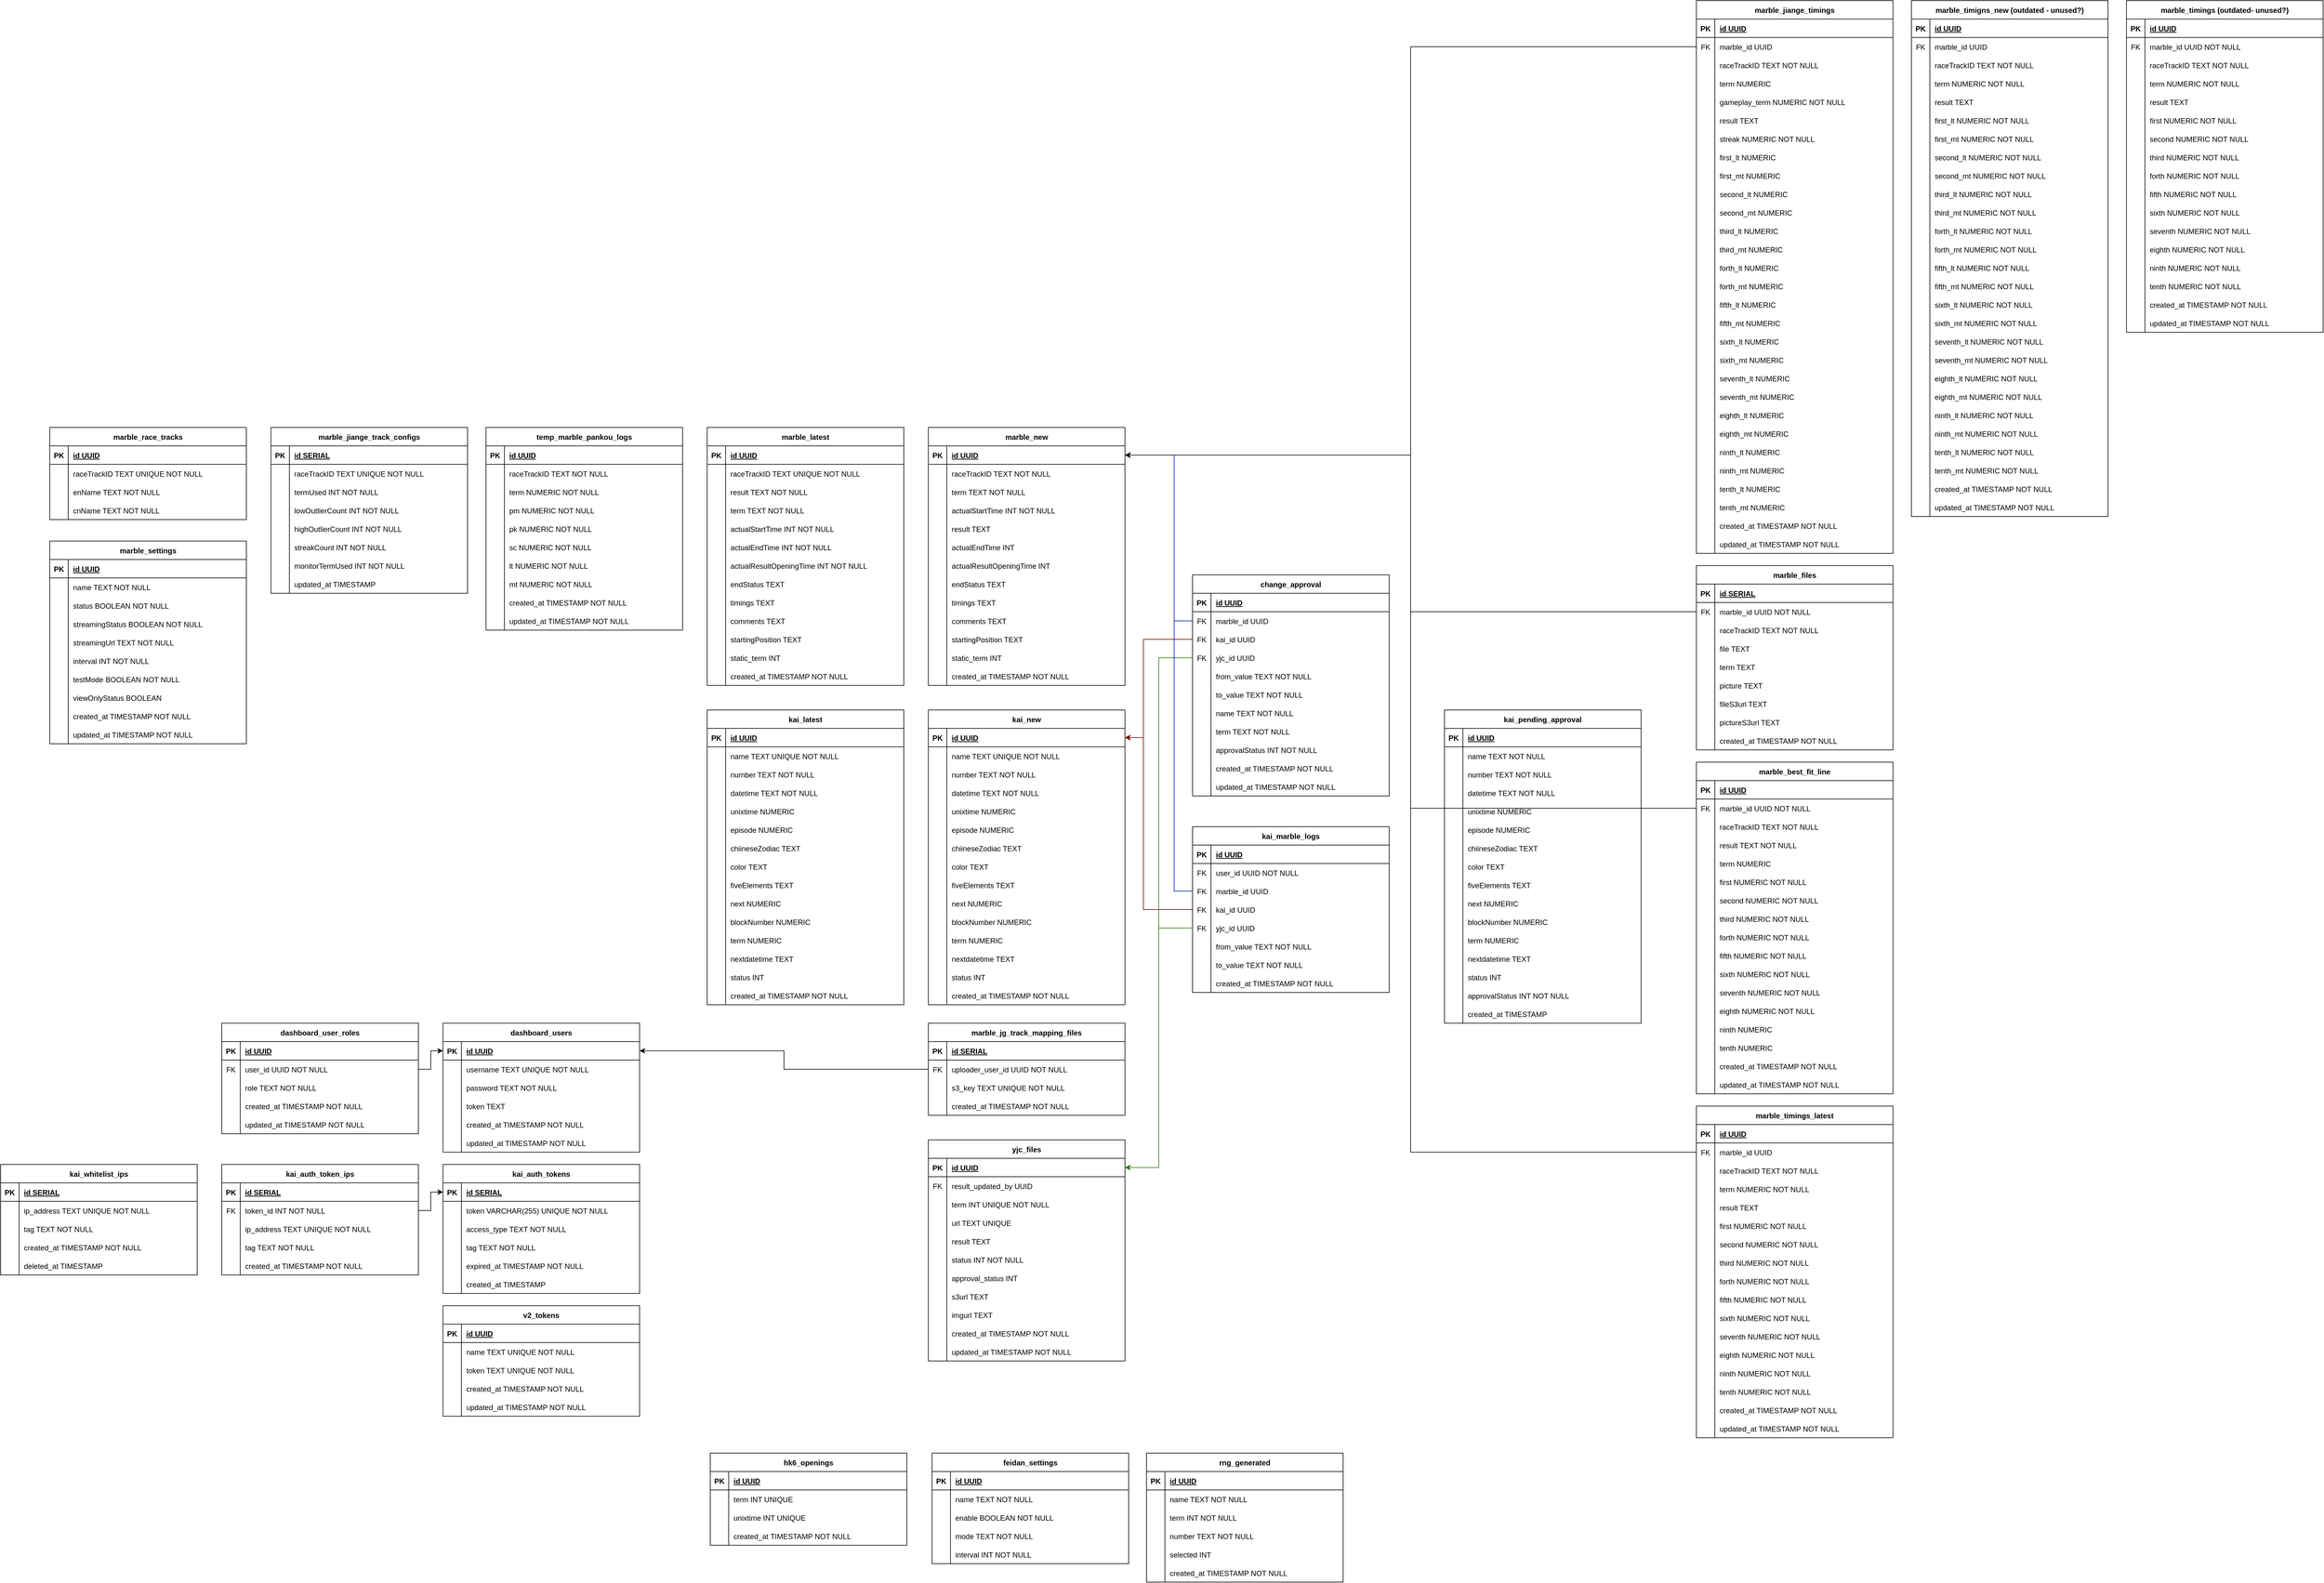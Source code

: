 <mxfile version="26.0.10">
  <diagram id="C5RBs43oDa-KdzZeNtuy" name="Page-1">
    <mxGraphModel dx="4448" dy="1386" grid="1" gridSize="10" guides="1" tooltips="1" connect="1" arrows="1" fold="1" page="1" pageScale="1" pageWidth="827" pageHeight="1169" math="0" shadow="0">
      <root>
        <mxCell id="WIyWlLk6GJQsqaUBKTNV-0" />
        <mxCell id="WIyWlLk6GJQsqaUBKTNV-1" parent="WIyWlLk6GJQsqaUBKTNV-0" />
        <mxCell id="PnJAg_kSW_n7z4QS_yPk-0" value="change_approval" style="shape=table;startSize=30;container=1;collapsible=1;childLayout=tableLayout;fixedRows=1;rowLines=0;fontStyle=1;align=center;resizeLast=1;" vertex="1" parent="WIyWlLk6GJQsqaUBKTNV-1">
          <mxGeometry x="340" y="1035" width="320" height="360" as="geometry" />
        </mxCell>
        <mxCell id="PnJAg_kSW_n7z4QS_yPk-1" value="" style="shape=tableRow;horizontal=0;startSize=0;swimlaneHead=0;swimlaneBody=0;fillColor=none;collapsible=0;dropTarget=0;points=[[0,0.5],[1,0.5]];portConstraint=eastwest;strokeColor=inherit;top=0;left=0;right=0;bottom=1;" vertex="1" parent="PnJAg_kSW_n7z4QS_yPk-0">
          <mxGeometry y="30" width="320" height="30" as="geometry" />
        </mxCell>
        <mxCell id="PnJAg_kSW_n7z4QS_yPk-2" value="PK" style="shape=partialRectangle;overflow=hidden;connectable=0;fillColor=none;strokeColor=inherit;top=0;left=0;bottom=0;right=0;fontStyle=1;" vertex="1" parent="PnJAg_kSW_n7z4QS_yPk-1">
          <mxGeometry width="30" height="30" as="geometry">
            <mxRectangle width="30" height="30" as="alternateBounds" />
          </mxGeometry>
        </mxCell>
        <mxCell id="PnJAg_kSW_n7z4QS_yPk-3" value="id UUID" style="shape=partialRectangle;overflow=hidden;connectable=0;fillColor=none;align=left;strokeColor=inherit;top=0;left=0;bottom=0;right=0;spacingLeft=6;fontStyle=5;" vertex="1" parent="PnJAg_kSW_n7z4QS_yPk-1">
          <mxGeometry x="30" width="290" height="30" as="geometry">
            <mxRectangle width="290" height="30" as="alternateBounds" />
          </mxGeometry>
        </mxCell>
        <mxCell id="PnJAg_kSW_n7z4QS_yPk-10" value="" style="shape=tableRow;horizontal=0;startSize=0;swimlaneHead=0;swimlaneBody=0;fillColor=none;collapsible=0;dropTarget=0;points=[[0,0.5],[1,0.5]];portConstraint=eastwest;strokeColor=inherit;top=0;left=0;right=0;bottom=0;" vertex="1" parent="PnJAg_kSW_n7z4QS_yPk-0">
          <mxGeometry y="60" width="320" height="30" as="geometry" />
        </mxCell>
        <mxCell id="PnJAg_kSW_n7z4QS_yPk-11" value="FK" style="shape=partialRectangle;overflow=hidden;connectable=0;fillColor=none;strokeColor=inherit;top=0;left=0;bottom=0;right=0;" vertex="1" parent="PnJAg_kSW_n7z4QS_yPk-10">
          <mxGeometry width="30" height="30" as="geometry">
            <mxRectangle width="30" height="30" as="alternateBounds" />
          </mxGeometry>
        </mxCell>
        <mxCell id="PnJAg_kSW_n7z4QS_yPk-12" value="marble_id UUID" style="shape=partialRectangle;overflow=hidden;connectable=0;fillColor=none;align=left;strokeColor=inherit;top=0;left=0;bottom=0;right=0;spacingLeft=6;" vertex="1" parent="PnJAg_kSW_n7z4QS_yPk-10">
          <mxGeometry x="30" width="290" height="30" as="geometry">
            <mxRectangle width="290" height="30" as="alternateBounds" />
          </mxGeometry>
        </mxCell>
        <mxCell id="PnJAg_kSW_n7z4QS_yPk-13" value="" style="shape=tableRow;horizontal=0;startSize=0;swimlaneHead=0;swimlaneBody=0;fillColor=none;collapsible=0;dropTarget=0;points=[[0,0.5],[1,0.5]];portConstraint=eastwest;strokeColor=inherit;top=0;left=0;right=0;bottom=0;" vertex="1" parent="PnJAg_kSW_n7z4QS_yPk-0">
          <mxGeometry y="90" width="320" height="30" as="geometry" />
        </mxCell>
        <mxCell id="PnJAg_kSW_n7z4QS_yPk-14" value="FK" style="shape=partialRectangle;overflow=hidden;connectable=0;fillColor=none;strokeColor=inherit;top=0;left=0;bottom=0;right=0;" vertex="1" parent="PnJAg_kSW_n7z4QS_yPk-13">
          <mxGeometry width="30" height="30" as="geometry">
            <mxRectangle width="30" height="30" as="alternateBounds" />
          </mxGeometry>
        </mxCell>
        <mxCell id="PnJAg_kSW_n7z4QS_yPk-15" value="kai_id UUID" style="shape=partialRectangle;overflow=hidden;connectable=0;fillColor=none;align=left;strokeColor=inherit;top=0;left=0;bottom=0;right=0;spacingLeft=6;" vertex="1" parent="PnJAg_kSW_n7z4QS_yPk-13">
          <mxGeometry x="30" width="290" height="30" as="geometry">
            <mxRectangle width="290" height="30" as="alternateBounds" />
          </mxGeometry>
        </mxCell>
        <mxCell id="PnJAg_kSW_n7z4QS_yPk-16" value="" style="shape=tableRow;horizontal=0;startSize=0;swimlaneHead=0;swimlaneBody=0;fillColor=none;collapsible=0;dropTarget=0;points=[[0,0.5],[1,0.5]];portConstraint=eastwest;strokeColor=inherit;top=0;left=0;right=0;bottom=0;" vertex="1" parent="PnJAg_kSW_n7z4QS_yPk-0">
          <mxGeometry y="120" width="320" height="30" as="geometry" />
        </mxCell>
        <mxCell id="PnJAg_kSW_n7z4QS_yPk-17" value="FK" style="shape=partialRectangle;overflow=hidden;connectable=0;fillColor=none;strokeColor=inherit;top=0;left=0;bottom=0;right=0;" vertex="1" parent="PnJAg_kSW_n7z4QS_yPk-16">
          <mxGeometry width="30" height="30" as="geometry">
            <mxRectangle width="30" height="30" as="alternateBounds" />
          </mxGeometry>
        </mxCell>
        <mxCell id="PnJAg_kSW_n7z4QS_yPk-18" value="yjc_id UUID" style="shape=partialRectangle;overflow=hidden;connectable=0;fillColor=none;align=left;strokeColor=inherit;top=0;left=0;bottom=0;right=0;spacingLeft=6;" vertex="1" parent="PnJAg_kSW_n7z4QS_yPk-16">
          <mxGeometry x="30" width="290" height="30" as="geometry">
            <mxRectangle width="290" height="30" as="alternateBounds" />
          </mxGeometry>
        </mxCell>
        <mxCell id="PnJAg_kSW_n7z4QS_yPk-4" value="" style="shape=tableRow;horizontal=0;startSize=0;swimlaneHead=0;swimlaneBody=0;fillColor=none;collapsible=0;dropTarget=0;points=[[0,0.5],[1,0.5]];portConstraint=eastwest;strokeColor=inherit;top=0;left=0;right=0;bottom=0;" vertex="1" parent="PnJAg_kSW_n7z4QS_yPk-0">
          <mxGeometry y="150" width="320" height="30" as="geometry" />
        </mxCell>
        <mxCell id="PnJAg_kSW_n7z4QS_yPk-5" value="" style="shape=partialRectangle;overflow=hidden;connectable=0;fillColor=none;strokeColor=inherit;top=0;left=0;bottom=0;right=0;" vertex="1" parent="PnJAg_kSW_n7z4QS_yPk-4">
          <mxGeometry width="30" height="30" as="geometry">
            <mxRectangle width="30" height="30" as="alternateBounds" />
          </mxGeometry>
        </mxCell>
        <mxCell id="PnJAg_kSW_n7z4QS_yPk-6" value="from_value TEXT NOT NULL" style="shape=partialRectangle;overflow=hidden;connectable=0;fillColor=none;align=left;strokeColor=inherit;top=0;left=0;bottom=0;right=0;spacingLeft=6;" vertex="1" parent="PnJAg_kSW_n7z4QS_yPk-4">
          <mxGeometry x="30" width="290" height="30" as="geometry">
            <mxRectangle width="290" height="30" as="alternateBounds" />
          </mxGeometry>
        </mxCell>
        <mxCell id="PnJAg_kSW_n7z4QS_yPk-7" value="" style="shape=tableRow;horizontal=0;startSize=0;swimlaneHead=0;swimlaneBody=0;fillColor=none;collapsible=0;dropTarget=0;points=[[0,0.5],[1,0.5]];portConstraint=eastwest;strokeColor=inherit;top=0;left=0;right=0;bottom=0;" vertex="1" parent="PnJAg_kSW_n7z4QS_yPk-0">
          <mxGeometry y="180" width="320" height="30" as="geometry" />
        </mxCell>
        <mxCell id="PnJAg_kSW_n7z4QS_yPk-8" value="" style="shape=partialRectangle;overflow=hidden;connectable=0;fillColor=none;strokeColor=inherit;top=0;left=0;bottom=0;right=0;" vertex="1" parent="PnJAg_kSW_n7z4QS_yPk-7">
          <mxGeometry width="30" height="30" as="geometry">
            <mxRectangle width="30" height="30" as="alternateBounds" />
          </mxGeometry>
        </mxCell>
        <mxCell id="PnJAg_kSW_n7z4QS_yPk-9" value="to_value TEXT NOT NULL" style="shape=partialRectangle;overflow=hidden;connectable=0;fillColor=none;align=left;strokeColor=inherit;top=0;left=0;bottom=0;right=0;spacingLeft=6;" vertex="1" parent="PnJAg_kSW_n7z4QS_yPk-7">
          <mxGeometry x="30" width="290" height="30" as="geometry">
            <mxRectangle width="290" height="30" as="alternateBounds" />
          </mxGeometry>
        </mxCell>
        <mxCell id="PnJAg_kSW_n7z4QS_yPk-19" value="" style="shape=tableRow;horizontal=0;startSize=0;swimlaneHead=0;swimlaneBody=0;fillColor=none;collapsible=0;dropTarget=0;points=[[0,0.5],[1,0.5]];portConstraint=eastwest;strokeColor=inherit;top=0;left=0;right=0;bottom=0;" vertex="1" parent="PnJAg_kSW_n7z4QS_yPk-0">
          <mxGeometry y="210" width="320" height="30" as="geometry" />
        </mxCell>
        <mxCell id="PnJAg_kSW_n7z4QS_yPk-20" value="" style="shape=partialRectangle;overflow=hidden;connectable=0;fillColor=none;strokeColor=inherit;top=0;left=0;bottom=0;right=0;" vertex="1" parent="PnJAg_kSW_n7z4QS_yPk-19">
          <mxGeometry width="30" height="30" as="geometry">
            <mxRectangle width="30" height="30" as="alternateBounds" />
          </mxGeometry>
        </mxCell>
        <mxCell id="PnJAg_kSW_n7z4QS_yPk-21" value="name TEXT NOT NULL" style="shape=partialRectangle;overflow=hidden;connectable=0;fillColor=none;align=left;strokeColor=inherit;top=0;left=0;bottom=0;right=0;spacingLeft=6;" vertex="1" parent="PnJAg_kSW_n7z4QS_yPk-19">
          <mxGeometry x="30" width="290" height="30" as="geometry">
            <mxRectangle width="290" height="30" as="alternateBounds" />
          </mxGeometry>
        </mxCell>
        <mxCell id="PnJAg_kSW_n7z4QS_yPk-22" value="" style="shape=tableRow;horizontal=0;startSize=0;swimlaneHead=0;swimlaneBody=0;fillColor=none;collapsible=0;dropTarget=0;points=[[0,0.5],[1,0.5]];portConstraint=eastwest;strokeColor=inherit;top=0;left=0;right=0;bottom=0;" vertex="1" parent="PnJAg_kSW_n7z4QS_yPk-0">
          <mxGeometry y="240" width="320" height="30" as="geometry" />
        </mxCell>
        <mxCell id="PnJAg_kSW_n7z4QS_yPk-23" value="" style="shape=partialRectangle;overflow=hidden;connectable=0;fillColor=none;strokeColor=inherit;top=0;left=0;bottom=0;right=0;" vertex="1" parent="PnJAg_kSW_n7z4QS_yPk-22">
          <mxGeometry width="30" height="30" as="geometry">
            <mxRectangle width="30" height="30" as="alternateBounds" />
          </mxGeometry>
        </mxCell>
        <mxCell id="PnJAg_kSW_n7z4QS_yPk-24" value="term TEXT NOT NULL" style="shape=partialRectangle;overflow=hidden;connectable=0;fillColor=none;align=left;strokeColor=inherit;top=0;left=0;bottom=0;right=0;spacingLeft=6;" vertex="1" parent="PnJAg_kSW_n7z4QS_yPk-22">
          <mxGeometry x="30" width="290" height="30" as="geometry">
            <mxRectangle width="290" height="30" as="alternateBounds" />
          </mxGeometry>
        </mxCell>
        <mxCell id="PnJAg_kSW_n7z4QS_yPk-25" value="" style="shape=tableRow;horizontal=0;startSize=0;swimlaneHead=0;swimlaneBody=0;fillColor=none;collapsible=0;dropTarget=0;points=[[0,0.5],[1,0.5]];portConstraint=eastwest;strokeColor=inherit;top=0;left=0;right=0;bottom=0;" vertex="1" parent="PnJAg_kSW_n7z4QS_yPk-0">
          <mxGeometry y="270" width="320" height="30" as="geometry" />
        </mxCell>
        <mxCell id="PnJAg_kSW_n7z4QS_yPk-26" value="" style="shape=partialRectangle;overflow=hidden;connectable=0;fillColor=none;strokeColor=inherit;top=0;left=0;bottom=0;right=0;" vertex="1" parent="PnJAg_kSW_n7z4QS_yPk-25">
          <mxGeometry width="30" height="30" as="geometry">
            <mxRectangle width="30" height="30" as="alternateBounds" />
          </mxGeometry>
        </mxCell>
        <mxCell id="PnJAg_kSW_n7z4QS_yPk-27" value="approvalStatus INT NOT NULL" style="shape=partialRectangle;overflow=hidden;connectable=0;fillColor=none;align=left;strokeColor=inherit;top=0;left=0;bottom=0;right=0;spacingLeft=6;" vertex="1" parent="PnJAg_kSW_n7z4QS_yPk-25">
          <mxGeometry x="30" width="290" height="30" as="geometry">
            <mxRectangle width="290" height="30" as="alternateBounds" />
          </mxGeometry>
        </mxCell>
        <mxCell id="PnJAg_kSW_n7z4QS_yPk-28" value="" style="shape=tableRow;horizontal=0;startSize=0;swimlaneHead=0;swimlaneBody=0;fillColor=none;collapsible=0;dropTarget=0;points=[[0,0.5],[1,0.5]];portConstraint=eastwest;strokeColor=inherit;top=0;left=0;right=0;bottom=0;" vertex="1" parent="PnJAg_kSW_n7z4QS_yPk-0">
          <mxGeometry y="300" width="320" height="30" as="geometry" />
        </mxCell>
        <mxCell id="PnJAg_kSW_n7z4QS_yPk-29" value="" style="shape=partialRectangle;overflow=hidden;connectable=0;fillColor=none;strokeColor=inherit;top=0;left=0;bottom=0;right=0;" vertex="1" parent="PnJAg_kSW_n7z4QS_yPk-28">
          <mxGeometry width="30" height="30" as="geometry">
            <mxRectangle width="30" height="30" as="alternateBounds" />
          </mxGeometry>
        </mxCell>
        <mxCell id="PnJAg_kSW_n7z4QS_yPk-30" value="created_at TIMESTAMP NOT NULL" style="shape=partialRectangle;overflow=hidden;connectable=0;fillColor=none;align=left;strokeColor=inherit;top=0;left=0;bottom=0;right=0;spacingLeft=6;" vertex="1" parent="PnJAg_kSW_n7z4QS_yPk-28">
          <mxGeometry x="30" width="290" height="30" as="geometry">
            <mxRectangle width="290" height="30" as="alternateBounds" />
          </mxGeometry>
        </mxCell>
        <mxCell id="PnJAg_kSW_n7z4QS_yPk-31" value="" style="shape=tableRow;horizontal=0;startSize=0;swimlaneHead=0;swimlaneBody=0;fillColor=none;collapsible=0;dropTarget=0;points=[[0,0.5],[1,0.5]];portConstraint=eastwest;strokeColor=inherit;top=0;left=0;right=0;bottom=0;" vertex="1" parent="PnJAg_kSW_n7z4QS_yPk-0">
          <mxGeometry y="330" width="320" height="30" as="geometry" />
        </mxCell>
        <mxCell id="PnJAg_kSW_n7z4QS_yPk-32" value="" style="shape=partialRectangle;overflow=hidden;connectable=0;fillColor=none;strokeColor=inherit;top=0;left=0;bottom=0;right=0;" vertex="1" parent="PnJAg_kSW_n7z4QS_yPk-31">
          <mxGeometry width="30" height="30" as="geometry">
            <mxRectangle width="30" height="30" as="alternateBounds" />
          </mxGeometry>
        </mxCell>
        <mxCell id="PnJAg_kSW_n7z4QS_yPk-33" value="updated_at TIMESTAMP NOT NULL" style="shape=partialRectangle;overflow=hidden;connectable=0;fillColor=none;align=left;strokeColor=inherit;top=0;left=0;bottom=0;right=0;spacingLeft=6;" vertex="1" parent="PnJAg_kSW_n7z4QS_yPk-31">
          <mxGeometry x="30" width="290" height="30" as="geometry">
            <mxRectangle width="290" height="30" as="alternateBounds" />
          </mxGeometry>
        </mxCell>
        <mxCell id="PnJAg_kSW_n7z4QS_yPk-34" value="dashboard_user_roles" style="shape=table;startSize=30;container=1;collapsible=1;childLayout=tableLayout;fixedRows=1;rowLines=0;fontStyle=1;align=center;resizeLast=1;" vertex="1" parent="WIyWlLk6GJQsqaUBKTNV-1">
          <mxGeometry x="-1240" y="1765" width="320" height="180" as="geometry" />
        </mxCell>
        <mxCell id="PnJAg_kSW_n7z4QS_yPk-35" value="" style="shape=tableRow;horizontal=0;startSize=0;swimlaneHead=0;swimlaneBody=0;fillColor=none;collapsible=0;dropTarget=0;points=[[0,0.5],[1,0.5]];portConstraint=eastwest;strokeColor=inherit;top=0;left=0;right=0;bottom=1;" vertex="1" parent="PnJAg_kSW_n7z4QS_yPk-34">
          <mxGeometry y="30" width="320" height="30" as="geometry" />
        </mxCell>
        <mxCell id="PnJAg_kSW_n7z4QS_yPk-36" value="PK" style="shape=partialRectangle;overflow=hidden;connectable=0;fillColor=none;strokeColor=inherit;top=0;left=0;bottom=0;right=0;fontStyle=1;" vertex="1" parent="PnJAg_kSW_n7z4QS_yPk-35">
          <mxGeometry width="30" height="30" as="geometry">
            <mxRectangle width="30" height="30" as="alternateBounds" />
          </mxGeometry>
        </mxCell>
        <mxCell id="PnJAg_kSW_n7z4QS_yPk-37" value="id UUID" style="shape=partialRectangle;overflow=hidden;connectable=0;fillColor=none;align=left;strokeColor=inherit;top=0;left=0;bottom=0;right=0;spacingLeft=6;fontStyle=5;" vertex="1" parent="PnJAg_kSW_n7z4QS_yPk-35">
          <mxGeometry x="30" width="290" height="30" as="geometry">
            <mxRectangle width="290" height="30" as="alternateBounds" />
          </mxGeometry>
        </mxCell>
        <mxCell id="PnJAg_kSW_n7z4QS_yPk-44" value="" style="shape=tableRow;horizontal=0;startSize=0;swimlaneHead=0;swimlaneBody=0;fillColor=none;collapsible=0;dropTarget=0;points=[[0,0.5],[1,0.5]];portConstraint=eastwest;strokeColor=inherit;top=0;left=0;right=0;bottom=0;" vertex="1" parent="PnJAg_kSW_n7z4QS_yPk-34">
          <mxGeometry y="60" width="320" height="30" as="geometry" />
        </mxCell>
        <mxCell id="PnJAg_kSW_n7z4QS_yPk-45" value="FK" style="shape=partialRectangle;overflow=hidden;connectable=0;fillColor=none;strokeColor=inherit;top=0;left=0;bottom=0;right=0;" vertex="1" parent="PnJAg_kSW_n7z4QS_yPk-44">
          <mxGeometry width="30" height="30" as="geometry">
            <mxRectangle width="30" height="30" as="alternateBounds" />
          </mxGeometry>
        </mxCell>
        <mxCell id="PnJAg_kSW_n7z4QS_yPk-46" value="user_id UUID NOT NULL" style="shape=partialRectangle;overflow=hidden;connectable=0;fillColor=none;align=left;strokeColor=inherit;top=0;left=0;bottom=0;right=0;spacingLeft=6;" vertex="1" parent="PnJAg_kSW_n7z4QS_yPk-44">
          <mxGeometry x="30" width="290" height="30" as="geometry">
            <mxRectangle width="290" height="30" as="alternateBounds" />
          </mxGeometry>
        </mxCell>
        <mxCell id="PnJAg_kSW_n7z4QS_yPk-38" value="" style="shape=tableRow;horizontal=0;startSize=0;swimlaneHead=0;swimlaneBody=0;fillColor=none;collapsible=0;dropTarget=0;points=[[0,0.5],[1,0.5]];portConstraint=eastwest;strokeColor=inherit;top=0;left=0;right=0;bottom=0;" vertex="1" parent="PnJAg_kSW_n7z4QS_yPk-34">
          <mxGeometry y="90" width="320" height="30" as="geometry" />
        </mxCell>
        <mxCell id="PnJAg_kSW_n7z4QS_yPk-39" value="" style="shape=partialRectangle;overflow=hidden;connectable=0;fillColor=none;strokeColor=inherit;top=0;left=0;bottom=0;right=0;" vertex="1" parent="PnJAg_kSW_n7z4QS_yPk-38">
          <mxGeometry width="30" height="30" as="geometry">
            <mxRectangle width="30" height="30" as="alternateBounds" />
          </mxGeometry>
        </mxCell>
        <mxCell id="PnJAg_kSW_n7z4QS_yPk-40" value="role TEXT NOT NULL" style="shape=partialRectangle;overflow=hidden;connectable=0;fillColor=none;align=left;strokeColor=inherit;top=0;left=0;bottom=0;right=0;spacingLeft=6;" vertex="1" parent="PnJAg_kSW_n7z4QS_yPk-38">
          <mxGeometry x="30" width="290" height="30" as="geometry">
            <mxRectangle width="290" height="30" as="alternateBounds" />
          </mxGeometry>
        </mxCell>
        <mxCell id="PnJAg_kSW_n7z4QS_yPk-62" value="" style="shape=tableRow;horizontal=0;startSize=0;swimlaneHead=0;swimlaneBody=0;fillColor=none;collapsible=0;dropTarget=0;points=[[0,0.5],[1,0.5]];portConstraint=eastwest;strokeColor=inherit;top=0;left=0;right=0;bottom=0;" vertex="1" parent="PnJAg_kSW_n7z4QS_yPk-34">
          <mxGeometry y="120" width="320" height="30" as="geometry" />
        </mxCell>
        <mxCell id="PnJAg_kSW_n7z4QS_yPk-63" value="" style="shape=partialRectangle;overflow=hidden;connectable=0;fillColor=none;strokeColor=inherit;top=0;left=0;bottom=0;right=0;" vertex="1" parent="PnJAg_kSW_n7z4QS_yPk-62">
          <mxGeometry width="30" height="30" as="geometry">
            <mxRectangle width="30" height="30" as="alternateBounds" />
          </mxGeometry>
        </mxCell>
        <mxCell id="PnJAg_kSW_n7z4QS_yPk-64" value="created_at TIMESTAMP NOT NULL" style="shape=partialRectangle;overflow=hidden;connectable=0;fillColor=none;align=left;strokeColor=inherit;top=0;left=0;bottom=0;right=0;spacingLeft=6;" vertex="1" parent="PnJAg_kSW_n7z4QS_yPk-62">
          <mxGeometry x="30" width="290" height="30" as="geometry">
            <mxRectangle width="290" height="30" as="alternateBounds" />
          </mxGeometry>
        </mxCell>
        <mxCell id="PnJAg_kSW_n7z4QS_yPk-65" value="" style="shape=tableRow;horizontal=0;startSize=0;swimlaneHead=0;swimlaneBody=0;fillColor=none;collapsible=0;dropTarget=0;points=[[0,0.5],[1,0.5]];portConstraint=eastwest;strokeColor=inherit;top=0;left=0;right=0;bottom=0;" vertex="1" parent="PnJAg_kSW_n7z4QS_yPk-34">
          <mxGeometry y="150" width="320" height="30" as="geometry" />
        </mxCell>
        <mxCell id="PnJAg_kSW_n7z4QS_yPk-66" value="" style="shape=partialRectangle;overflow=hidden;connectable=0;fillColor=none;strokeColor=inherit;top=0;left=0;bottom=0;right=0;" vertex="1" parent="PnJAg_kSW_n7z4QS_yPk-65">
          <mxGeometry width="30" height="30" as="geometry">
            <mxRectangle width="30" height="30" as="alternateBounds" />
          </mxGeometry>
        </mxCell>
        <mxCell id="PnJAg_kSW_n7z4QS_yPk-67" value="updated_at TIMESTAMP NOT NULL" style="shape=partialRectangle;overflow=hidden;connectable=0;fillColor=none;align=left;strokeColor=inherit;top=0;left=0;bottom=0;right=0;spacingLeft=6;" vertex="1" parent="PnJAg_kSW_n7z4QS_yPk-65">
          <mxGeometry x="30" width="290" height="30" as="geometry">
            <mxRectangle width="290" height="30" as="alternateBounds" />
          </mxGeometry>
        </mxCell>
        <mxCell id="PnJAg_kSW_n7z4QS_yPk-68" value="dashboard_users" style="shape=table;startSize=30;container=1;collapsible=1;childLayout=tableLayout;fixedRows=1;rowLines=0;fontStyle=1;align=center;resizeLast=1;" vertex="1" parent="WIyWlLk6GJQsqaUBKTNV-1">
          <mxGeometry x="-880" y="1765" width="320" height="210" as="geometry" />
        </mxCell>
        <mxCell id="PnJAg_kSW_n7z4QS_yPk-69" value="" style="shape=tableRow;horizontal=0;startSize=0;swimlaneHead=0;swimlaneBody=0;fillColor=none;collapsible=0;dropTarget=0;points=[[0,0.5],[1,0.5]];portConstraint=eastwest;strokeColor=inherit;top=0;left=0;right=0;bottom=1;" vertex="1" parent="PnJAg_kSW_n7z4QS_yPk-68">
          <mxGeometry y="30" width="320" height="30" as="geometry" />
        </mxCell>
        <mxCell id="PnJAg_kSW_n7z4QS_yPk-70" value="PK" style="shape=partialRectangle;overflow=hidden;connectable=0;fillColor=none;strokeColor=inherit;top=0;left=0;bottom=0;right=0;fontStyle=1;" vertex="1" parent="PnJAg_kSW_n7z4QS_yPk-69">
          <mxGeometry width="30" height="30" as="geometry">
            <mxRectangle width="30" height="30" as="alternateBounds" />
          </mxGeometry>
        </mxCell>
        <mxCell id="PnJAg_kSW_n7z4QS_yPk-71" value="id UUID" style="shape=partialRectangle;overflow=hidden;connectable=0;fillColor=none;align=left;strokeColor=inherit;top=0;left=0;bottom=0;right=0;spacingLeft=6;fontStyle=5;" vertex="1" parent="PnJAg_kSW_n7z4QS_yPk-69">
          <mxGeometry x="30" width="290" height="30" as="geometry">
            <mxRectangle width="290" height="30" as="alternateBounds" />
          </mxGeometry>
        </mxCell>
        <mxCell id="PnJAg_kSW_n7z4QS_yPk-75" value="" style="shape=tableRow;horizontal=0;startSize=0;swimlaneHead=0;swimlaneBody=0;fillColor=none;collapsible=0;dropTarget=0;points=[[0,0.5],[1,0.5]];portConstraint=eastwest;strokeColor=inherit;top=0;left=0;right=0;bottom=0;" vertex="1" parent="PnJAg_kSW_n7z4QS_yPk-68">
          <mxGeometry y="60" width="320" height="30" as="geometry" />
        </mxCell>
        <mxCell id="PnJAg_kSW_n7z4QS_yPk-76" value="" style="shape=partialRectangle;overflow=hidden;connectable=0;fillColor=none;strokeColor=inherit;top=0;left=0;bottom=0;right=0;" vertex="1" parent="PnJAg_kSW_n7z4QS_yPk-75">
          <mxGeometry width="30" height="30" as="geometry">
            <mxRectangle width="30" height="30" as="alternateBounds" />
          </mxGeometry>
        </mxCell>
        <mxCell id="PnJAg_kSW_n7z4QS_yPk-77" value="username TEXT UNIQUE NOT NULL" style="shape=partialRectangle;overflow=hidden;connectable=0;fillColor=none;align=left;strokeColor=inherit;top=0;left=0;bottom=0;right=0;spacingLeft=6;" vertex="1" parent="PnJAg_kSW_n7z4QS_yPk-75">
          <mxGeometry x="30" width="290" height="30" as="geometry">
            <mxRectangle width="290" height="30" as="alternateBounds" />
          </mxGeometry>
        </mxCell>
        <mxCell id="PnJAg_kSW_n7z4QS_yPk-84" value="" style="shape=tableRow;horizontal=0;startSize=0;swimlaneHead=0;swimlaneBody=0;fillColor=none;collapsible=0;dropTarget=0;points=[[0,0.5],[1,0.5]];portConstraint=eastwest;strokeColor=inherit;top=0;left=0;right=0;bottom=0;" vertex="1" parent="PnJAg_kSW_n7z4QS_yPk-68">
          <mxGeometry y="90" width="320" height="30" as="geometry" />
        </mxCell>
        <mxCell id="PnJAg_kSW_n7z4QS_yPk-85" value="" style="shape=partialRectangle;overflow=hidden;connectable=0;fillColor=none;strokeColor=inherit;top=0;left=0;bottom=0;right=0;" vertex="1" parent="PnJAg_kSW_n7z4QS_yPk-84">
          <mxGeometry width="30" height="30" as="geometry">
            <mxRectangle width="30" height="30" as="alternateBounds" />
          </mxGeometry>
        </mxCell>
        <mxCell id="PnJAg_kSW_n7z4QS_yPk-86" value="password TEXT NOT NULL" style="shape=partialRectangle;overflow=hidden;connectable=0;fillColor=none;align=left;strokeColor=inherit;top=0;left=0;bottom=0;right=0;spacingLeft=6;" vertex="1" parent="PnJAg_kSW_n7z4QS_yPk-84">
          <mxGeometry x="30" width="290" height="30" as="geometry">
            <mxRectangle width="290" height="30" as="alternateBounds" />
          </mxGeometry>
        </mxCell>
        <mxCell id="PnJAg_kSW_n7z4QS_yPk-87" value="" style="shape=tableRow;horizontal=0;startSize=0;swimlaneHead=0;swimlaneBody=0;fillColor=none;collapsible=0;dropTarget=0;points=[[0,0.5],[1,0.5]];portConstraint=eastwest;strokeColor=inherit;top=0;left=0;right=0;bottom=0;" vertex="1" parent="PnJAg_kSW_n7z4QS_yPk-68">
          <mxGeometry y="120" width="320" height="30" as="geometry" />
        </mxCell>
        <mxCell id="PnJAg_kSW_n7z4QS_yPk-88" value="" style="shape=partialRectangle;overflow=hidden;connectable=0;fillColor=none;strokeColor=inherit;top=0;left=0;bottom=0;right=0;" vertex="1" parent="PnJAg_kSW_n7z4QS_yPk-87">
          <mxGeometry width="30" height="30" as="geometry">
            <mxRectangle width="30" height="30" as="alternateBounds" />
          </mxGeometry>
        </mxCell>
        <mxCell id="PnJAg_kSW_n7z4QS_yPk-89" value="token TEXT" style="shape=partialRectangle;overflow=hidden;connectable=0;fillColor=none;align=left;strokeColor=inherit;top=0;left=0;bottom=0;right=0;spacingLeft=6;" vertex="1" parent="PnJAg_kSW_n7z4QS_yPk-87">
          <mxGeometry x="30" width="290" height="30" as="geometry">
            <mxRectangle width="290" height="30" as="alternateBounds" />
          </mxGeometry>
        </mxCell>
        <mxCell id="PnJAg_kSW_n7z4QS_yPk-78" value="" style="shape=tableRow;horizontal=0;startSize=0;swimlaneHead=0;swimlaneBody=0;fillColor=none;collapsible=0;dropTarget=0;points=[[0,0.5],[1,0.5]];portConstraint=eastwest;strokeColor=inherit;top=0;left=0;right=0;bottom=0;" vertex="1" parent="PnJAg_kSW_n7z4QS_yPk-68">
          <mxGeometry y="150" width="320" height="30" as="geometry" />
        </mxCell>
        <mxCell id="PnJAg_kSW_n7z4QS_yPk-79" value="" style="shape=partialRectangle;overflow=hidden;connectable=0;fillColor=none;strokeColor=inherit;top=0;left=0;bottom=0;right=0;" vertex="1" parent="PnJAg_kSW_n7z4QS_yPk-78">
          <mxGeometry width="30" height="30" as="geometry">
            <mxRectangle width="30" height="30" as="alternateBounds" />
          </mxGeometry>
        </mxCell>
        <mxCell id="PnJAg_kSW_n7z4QS_yPk-80" value="created_at TIMESTAMP NOT NULL" style="shape=partialRectangle;overflow=hidden;connectable=0;fillColor=none;align=left;strokeColor=inherit;top=0;left=0;bottom=0;right=0;spacingLeft=6;" vertex="1" parent="PnJAg_kSW_n7z4QS_yPk-78">
          <mxGeometry x="30" width="290" height="30" as="geometry">
            <mxRectangle width="290" height="30" as="alternateBounds" />
          </mxGeometry>
        </mxCell>
        <mxCell id="PnJAg_kSW_n7z4QS_yPk-81" value="" style="shape=tableRow;horizontal=0;startSize=0;swimlaneHead=0;swimlaneBody=0;fillColor=none;collapsible=0;dropTarget=0;points=[[0,0.5],[1,0.5]];portConstraint=eastwest;strokeColor=inherit;top=0;left=0;right=0;bottom=0;" vertex="1" parent="PnJAg_kSW_n7z4QS_yPk-68">
          <mxGeometry y="180" width="320" height="30" as="geometry" />
        </mxCell>
        <mxCell id="PnJAg_kSW_n7z4QS_yPk-82" value="" style="shape=partialRectangle;overflow=hidden;connectable=0;fillColor=none;strokeColor=inherit;top=0;left=0;bottom=0;right=0;" vertex="1" parent="PnJAg_kSW_n7z4QS_yPk-81">
          <mxGeometry width="30" height="30" as="geometry">
            <mxRectangle width="30" height="30" as="alternateBounds" />
          </mxGeometry>
        </mxCell>
        <mxCell id="PnJAg_kSW_n7z4QS_yPk-83" value="updated_at TIMESTAMP NOT NULL" style="shape=partialRectangle;overflow=hidden;connectable=0;fillColor=none;align=left;strokeColor=inherit;top=0;left=0;bottom=0;right=0;spacingLeft=6;" vertex="1" parent="PnJAg_kSW_n7z4QS_yPk-81">
          <mxGeometry x="30" width="290" height="30" as="geometry">
            <mxRectangle width="290" height="30" as="alternateBounds" />
          </mxGeometry>
        </mxCell>
        <mxCell id="PnJAg_kSW_n7z4QS_yPk-90" value="feidan_settings" style="shape=table;startSize=30;container=1;collapsible=1;childLayout=tableLayout;fixedRows=1;rowLines=0;fontStyle=1;align=center;resizeLast=1;" vertex="1" parent="WIyWlLk6GJQsqaUBKTNV-1">
          <mxGeometry x="-84" y="2465" width="320" height="180" as="geometry" />
        </mxCell>
        <mxCell id="PnJAg_kSW_n7z4QS_yPk-91" value="" style="shape=tableRow;horizontal=0;startSize=0;swimlaneHead=0;swimlaneBody=0;fillColor=none;collapsible=0;dropTarget=0;points=[[0,0.5],[1,0.5]];portConstraint=eastwest;strokeColor=inherit;top=0;left=0;right=0;bottom=1;" vertex="1" parent="PnJAg_kSW_n7z4QS_yPk-90">
          <mxGeometry y="30" width="320" height="30" as="geometry" />
        </mxCell>
        <mxCell id="PnJAg_kSW_n7z4QS_yPk-92" value="PK" style="shape=partialRectangle;overflow=hidden;connectable=0;fillColor=none;strokeColor=inherit;top=0;left=0;bottom=0;right=0;fontStyle=1;" vertex="1" parent="PnJAg_kSW_n7z4QS_yPk-91">
          <mxGeometry width="30" height="30" as="geometry">
            <mxRectangle width="30" height="30" as="alternateBounds" />
          </mxGeometry>
        </mxCell>
        <mxCell id="PnJAg_kSW_n7z4QS_yPk-93" value="id UUID" style="shape=partialRectangle;overflow=hidden;connectable=0;fillColor=none;align=left;strokeColor=inherit;top=0;left=0;bottom=0;right=0;spacingLeft=6;fontStyle=5;" vertex="1" parent="PnJAg_kSW_n7z4QS_yPk-91">
          <mxGeometry x="30" width="290" height="30" as="geometry">
            <mxRectangle width="290" height="30" as="alternateBounds" />
          </mxGeometry>
        </mxCell>
        <mxCell id="PnJAg_kSW_n7z4QS_yPk-94" value="" style="shape=tableRow;horizontal=0;startSize=0;swimlaneHead=0;swimlaneBody=0;fillColor=none;collapsible=0;dropTarget=0;points=[[0,0.5],[1,0.5]];portConstraint=eastwest;strokeColor=inherit;top=0;left=0;right=0;bottom=0;" vertex="1" parent="PnJAg_kSW_n7z4QS_yPk-90">
          <mxGeometry y="60" width="320" height="30" as="geometry" />
        </mxCell>
        <mxCell id="PnJAg_kSW_n7z4QS_yPk-95" value="" style="shape=partialRectangle;overflow=hidden;connectable=0;fillColor=none;strokeColor=inherit;top=0;left=0;bottom=0;right=0;" vertex="1" parent="PnJAg_kSW_n7z4QS_yPk-94">
          <mxGeometry width="30" height="30" as="geometry">
            <mxRectangle width="30" height="30" as="alternateBounds" />
          </mxGeometry>
        </mxCell>
        <mxCell id="PnJAg_kSW_n7z4QS_yPk-96" value="name TEXT NOT NULL" style="shape=partialRectangle;overflow=hidden;connectable=0;fillColor=none;align=left;strokeColor=inherit;top=0;left=0;bottom=0;right=0;spacingLeft=6;" vertex="1" parent="PnJAg_kSW_n7z4QS_yPk-94">
          <mxGeometry x="30" width="290" height="30" as="geometry">
            <mxRectangle width="290" height="30" as="alternateBounds" />
          </mxGeometry>
        </mxCell>
        <mxCell id="PnJAg_kSW_n7z4QS_yPk-97" value="" style="shape=tableRow;horizontal=0;startSize=0;swimlaneHead=0;swimlaneBody=0;fillColor=none;collapsible=0;dropTarget=0;points=[[0,0.5],[1,0.5]];portConstraint=eastwest;strokeColor=inherit;top=0;left=0;right=0;bottom=0;" vertex="1" parent="PnJAg_kSW_n7z4QS_yPk-90">
          <mxGeometry y="90" width="320" height="30" as="geometry" />
        </mxCell>
        <mxCell id="PnJAg_kSW_n7z4QS_yPk-98" value="" style="shape=partialRectangle;overflow=hidden;connectable=0;fillColor=none;strokeColor=inherit;top=0;left=0;bottom=0;right=0;" vertex="1" parent="PnJAg_kSW_n7z4QS_yPk-97">
          <mxGeometry width="30" height="30" as="geometry">
            <mxRectangle width="30" height="30" as="alternateBounds" />
          </mxGeometry>
        </mxCell>
        <mxCell id="PnJAg_kSW_n7z4QS_yPk-99" value="enable BOOLEAN NOT NULL" style="shape=partialRectangle;overflow=hidden;connectable=0;fillColor=none;align=left;strokeColor=inherit;top=0;left=0;bottom=0;right=0;spacingLeft=6;" vertex="1" parent="PnJAg_kSW_n7z4QS_yPk-97">
          <mxGeometry x="30" width="290" height="30" as="geometry">
            <mxRectangle width="290" height="30" as="alternateBounds" />
          </mxGeometry>
        </mxCell>
        <mxCell id="PnJAg_kSW_n7z4QS_yPk-100" value="" style="shape=tableRow;horizontal=0;startSize=0;swimlaneHead=0;swimlaneBody=0;fillColor=none;collapsible=0;dropTarget=0;points=[[0,0.5],[1,0.5]];portConstraint=eastwest;strokeColor=inherit;top=0;left=0;right=0;bottom=0;" vertex="1" parent="PnJAg_kSW_n7z4QS_yPk-90">
          <mxGeometry y="120" width="320" height="30" as="geometry" />
        </mxCell>
        <mxCell id="PnJAg_kSW_n7z4QS_yPk-101" value="" style="shape=partialRectangle;overflow=hidden;connectable=0;fillColor=none;strokeColor=inherit;top=0;left=0;bottom=0;right=0;" vertex="1" parent="PnJAg_kSW_n7z4QS_yPk-100">
          <mxGeometry width="30" height="30" as="geometry">
            <mxRectangle width="30" height="30" as="alternateBounds" />
          </mxGeometry>
        </mxCell>
        <mxCell id="PnJAg_kSW_n7z4QS_yPk-102" value="mode TEXT NOT NULL" style="shape=partialRectangle;overflow=hidden;connectable=0;fillColor=none;align=left;strokeColor=inherit;top=0;left=0;bottom=0;right=0;spacingLeft=6;" vertex="1" parent="PnJAg_kSW_n7z4QS_yPk-100">
          <mxGeometry x="30" width="290" height="30" as="geometry">
            <mxRectangle width="290" height="30" as="alternateBounds" />
          </mxGeometry>
        </mxCell>
        <mxCell id="PnJAg_kSW_n7z4QS_yPk-103" value="" style="shape=tableRow;horizontal=0;startSize=0;swimlaneHead=0;swimlaneBody=0;fillColor=none;collapsible=0;dropTarget=0;points=[[0,0.5],[1,0.5]];portConstraint=eastwest;strokeColor=inherit;top=0;left=0;right=0;bottom=0;" vertex="1" parent="PnJAg_kSW_n7z4QS_yPk-90">
          <mxGeometry y="150" width="320" height="30" as="geometry" />
        </mxCell>
        <mxCell id="PnJAg_kSW_n7z4QS_yPk-104" value="" style="shape=partialRectangle;overflow=hidden;connectable=0;fillColor=none;strokeColor=inherit;top=0;left=0;bottom=0;right=0;" vertex="1" parent="PnJAg_kSW_n7z4QS_yPk-103">
          <mxGeometry width="30" height="30" as="geometry">
            <mxRectangle width="30" height="30" as="alternateBounds" />
          </mxGeometry>
        </mxCell>
        <mxCell id="PnJAg_kSW_n7z4QS_yPk-105" value="interval INT NOT NULL" style="shape=partialRectangle;overflow=hidden;connectable=0;fillColor=none;align=left;strokeColor=inherit;top=0;left=0;bottom=0;right=0;spacingLeft=6;" vertex="1" parent="PnJAg_kSW_n7z4QS_yPk-103">
          <mxGeometry x="30" width="290" height="30" as="geometry">
            <mxRectangle width="290" height="30" as="alternateBounds" />
          </mxGeometry>
        </mxCell>
        <mxCell id="PnJAg_kSW_n7z4QS_yPk-125" value="hk6_openings" style="shape=table;startSize=30;container=1;collapsible=1;childLayout=tableLayout;fixedRows=1;rowLines=0;fontStyle=1;align=center;resizeLast=1;" vertex="1" parent="WIyWlLk6GJQsqaUBKTNV-1">
          <mxGeometry x="-445" y="2465" width="320" height="150" as="geometry" />
        </mxCell>
        <mxCell id="PnJAg_kSW_n7z4QS_yPk-126" value="" style="shape=tableRow;horizontal=0;startSize=0;swimlaneHead=0;swimlaneBody=0;fillColor=none;collapsible=0;dropTarget=0;points=[[0,0.5],[1,0.5]];portConstraint=eastwest;strokeColor=inherit;top=0;left=0;right=0;bottom=1;" vertex="1" parent="PnJAg_kSW_n7z4QS_yPk-125">
          <mxGeometry y="30" width="320" height="30" as="geometry" />
        </mxCell>
        <mxCell id="PnJAg_kSW_n7z4QS_yPk-127" value="PK" style="shape=partialRectangle;overflow=hidden;connectable=0;fillColor=none;strokeColor=inherit;top=0;left=0;bottom=0;right=0;fontStyle=1;" vertex="1" parent="PnJAg_kSW_n7z4QS_yPk-126">
          <mxGeometry width="30" height="30" as="geometry">
            <mxRectangle width="30" height="30" as="alternateBounds" />
          </mxGeometry>
        </mxCell>
        <mxCell id="PnJAg_kSW_n7z4QS_yPk-128" value="id UUID" style="shape=partialRectangle;overflow=hidden;connectable=0;fillColor=none;align=left;strokeColor=inherit;top=0;left=0;bottom=0;right=0;spacingLeft=6;fontStyle=5;" vertex="1" parent="PnJAg_kSW_n7z4QS_yPk-126">
          <mxGeometry x="30" width="290" height="30" as="geometry">
            <mxRectangle width="290" height="30" as="alternateBounds" />
          </mxGeometry>
        </mxCell>
        <mxCell id="PnJAg_kSW_n7z4QS_yPk-129" value="" style="shape=tableRow;horizontal=0;startSize=0;swimlaneHead=0;swimlaneBody=0;fillColor=none;collapsible=0;dropTarget=0;points=[[0,0.5],[1,0.5]];portConstraint=eastwest;strokeColor=inherit;top=0;left=0;right=0;bottom=0;" vertex="1" parent="PnJAg_kSW_n7z4QS_yPk-125">
          <mxGeometry y="60" width="320" height="30" as="geometry" />
        </mxCell>
        <mxCell id="PnJAg_kSW_n7z4QS_yPk-130" value="" style="shape=partialRectangle;overflow=hidden;connectable=0;fillColor=none;strokeColor=inherit;top=0;left=0;bottom=0;right=0;" vertex="1" parent="PnJAg_kSW_n7z4QS_yPk-129">
          <mxGeometry width="30" height="30" as="geometry">
            <mxRectangle width="30" height="30" as="alternateBounds" />
          </mxGeometry>
        </mxCell>
        <mxCell id="PnJAg_kSW_n7z4QS_yPk-131" value="term INT UNIQUE" style="shape=partialRectangle;overflow=hidden;connectable=0;fillColor=none;align=left;strokeColor=inherit;top=0;left=0;bottom=0;right=0;spacingLeft=6;" vertex="1" parent="PnJAg_kSW_n7z4QS_yPk-129">
          <mxGeometry x="30" width="290" height="30" as="geometry">
            <mxRectangle width="290" height="30" as="alternateBounds" />
          </mxGeometry>
        </mxCell>
        <mxCell id="PnJAg_kSW_n7z4QS_yPk-132" value="" style="shape=tableRow;horizontal=0;startSize=0;swimlaneHead=0;swimlaneBody=0;fillColor=none;collapsible=0;dropTarget=0;points=[[0,0.5],[1,0.5]];portConstraint=eastwest;strokeColor=inherit;top=0;left=0;right=0;bottom=0;" vertex="1" parent="PnJAg_kSW_n7z4QS_yPk-125">
          <mxGeometry y="90" width="320" height="30" as="geometry" />
        </mxCell>
        <mxCell id="PnJAg_kSW_n7z4QS_yPk-133" value="" style="shape=partialRectangle;overflow=hidden;connectable=0;fillColor=none;strokeColor=inherit;top=0;left=0;bottom=0;right=0;" vertex="1" parent="PnJAg_kSW_n7z4QS_yPk-132">
          <mxGeometry width="30" height="30" as="geometry">
            <mxRectangle width="30" height="30" as="alternateBounds" />
          </mxGeometry>
        </mxCell>
        <mxCell id="PnJAg_kSW_n7z4QS_yPk-134" value="unixtime INT UNIQUE" style="shape=partialRectangle;overflow=hidden;connectable=0;fillColor=none;align=left;strokeColor=inherit;top=0;left=0;bottom=0;right=0;spacingLeft=6;" vertex="1" parent="PnJAg_kSW_n7z4QS_yPk-132">
          <mxGeometry x="30" width="290" height="30" as="geometry">
            <mxRectangle width="290" height="30" as="alternateBounds" />
          </mxGeometry>
        </mxCell>
        <mxCell id="PnJAg_kSW_n7z4QS_yPk-135" value="" style="shape=tableRow;horizontal=0;startSize=0;swimlaneHead=0;swimlaneBody=0;fillColor=none;collapsible=0;dropTarget=0;points=[[0,0.5],[1,0.5]];portConstraint=eastwest;strokeColor=inherit;top=0;left=0;right=0;bottom=0;" vertex="1" parent="PnJAg_kSW_n7z4QS_yPk-125">
          <mxGeometry y="120" width="320" height="30" as="geometry" />
        </mxCell>
        <mxCell id="PnJAg_kSW_n7z4QS_yPk-136" value="" style="shape=partialRectangle;overflow=hidden;connectable=0;fillColor=none;strokeColor=inherit;top=0;left=0;bottom=0;right=0;" vertex="1" parent="PnJAg_kSW_n7z4QS_yPk-135">
          <mxGeometry width="30" height="30" as="geometry">
            <mxRectangle width="30" height="30" as="alternateBounds" />
          </mxGeometry>
        </mxCell>
        <mxCell id="PnJAg_kSW_n7z4QS_yPk-137" value="created_at TIMESTAMP NOT NULL" style="shape=partialRectangle;overflow=hidden;connectable=0;fillColor=none;align=left;strokeColor=inherit;top=0;left=0;bottom=0;right=0;spacingLeft=6;" vertex="1" parent="PnJAg_kSW_n7z4QS_yPk-135">
          <mxGeometry x="30" width="290" height="30" as="geometry">
            <mxRectangle width="290" height="30" as="alternateBounds" />
          </mxGeometry>
        </mxCell>
        <mxCell id="PnJAg_kSW_n7z4QS_yPk-141" value="kai_auth_token_ips" style="shape=table;startSize=30;container=1;collapsible=1;childLayout=tableLayout;fixedRows=1;rowLines=0;fontStyle=1;align=center;resizeLast=1;" vertex="1" parent="WIyWlLk6GJQsqaUBKTNV-1">
          <mxGeometry x="-1240" y="1995" width="320" height="180" as="geometry" />
        </mxCell>
        <mxCell id="PnJAg_kSW_n7z4QS_yPk-142" value="" style="shape=tableRow;horizontal=0;startSize=0;swimlaneHead=0;swimlaneBody=0;fillColor=none;collapsible=0;dropTarget=0;points=[[0,0.5],[1,0.5]];portConstraint=eastwest;strokeColor=inherit;top=0;left=0;right=0;bottom=1;" vertex="1" parent="PnJAg_kSW_n7z4QS_yPk-141">
          <mxGeometry y="30" width="320" height="30" as="geometry" />
        </mxCell>
        <mxCell id="PnJAg_kSW_n7z4QS_yPk-143" value="PK" style="shape=partialRectangle;overflow=hidden;connectable=0;fillColor=none;strokeColor=inherit;top=0;left=0;bottom=0;right=0;fontStyle=1;" vertex="1" parent="PnJAg_kSW_n7z4QS_yPk-142">
          <mxGeometry width="30" height="30" as="geometry">
            <mxRectangle width="30" height="30" as="alternateBounds" />
          </mxGeometry>
        </mxCell>
        <mxCell id="PnJAg_kSW_n7z4QS_yPk-144" value="id SERIAL" style="shape=partialRectangle;overflow=hidden;connectable=0;fillColor=none;align=left;strokeColor=inherit;top=0;left=0;bottom=0;right=0;spacingLeft=6;fontStyle=5;" vertex="1" parent="PnJAg_kSW_n7z4QS_yPk-142">
          <mxGeometry x="30" width="290" height="30" as="geometry">
            <mxRectangle width="290" height="30" as="alternateBounds" />
          </mxGeometry>
        </mxCell>
        <mxCell id="PnJAg_kSW_n7z4QS_yPk-145" value="" style="shape=tableRow;horizontal=0;startSize=0;swimlaneHead=0;swimlaneBody=0;fillColor=none;collapsible=0;dropTarget=0;points=[[0,0.5],[1,0.5]];portConstraint=eastwest;strokeColor=inherit;top=0;left=0;right=0;bottom=0;" vertex="1" parent="PnJAg_kSW_n7z4QS_yPk-141">
          <mxGeometry y="60" width="320" height="30" as="geometry" />
        </mxCell>
        <mxCell id="PnJAg_kSW_n7z4QS_yPk-146" value="FK" style="shape=partialRectangle;overflow=hidden;connectable=0;fillColor=none;strokeColor=inherit;top=0;left=0;bottom=0;right=0;" vertex="1" parent="PnJAg_kSW_n7z4QS_yPk-145">
          <mxGeometry width="30" height="30" as="geometry">
            <mxRectangle width="30" height="30" as="alternateBounds" />
          </mxGeometry>
        </mxCell>
        <mxCell id="PnJAg_kSW_n7z4QS_yPk-147" value="token_id INT NOT NULL" style="shape=partialRectangle;overflow=hidden;connectable=0;fillColor=none;align=left;strokeColor=inherit;top=0;left=0;bottom=0;right=0;spacingLeft=6;" vertex="1" parent="PnJAg_kSW_n7z4QS_yPk-145">
          <mxGeometry x="30" width="290" height="30" as="geometry">
            <mxRectangle width="290" height="30" as="alternateBounds" />
          </mxGeometry>
        </mxCell>
        <mxCell id="PnJAg_kSW_n7z4QS_yPk-148" value="" style="shape=tableRow;horizontal=0;startSize=0;swimlaneHead=0;swimlaneBody=0;fillColor=none;collapsible=0;dropTarget=0;points=[[0,0.5],[1,0.5]];portConstraint=eastwest;strokeColor=inherit;top=0;left=0;right=0;bottom=0;" vertex="1" parent="PnJAg_kSW_n7z4QS_yPk-141">
          <mxGeometry y="90" width="320" height="30" as="geometry" />
        </mxCell>
        <mxCell id="PnJAg_kSW_n7z4QS_yPk-149" value="" style="shape=partialRectangle;overflow=hidden;connectable=0;fillColor=none;strokeColor=inherit;top=0;left=0;bottom=0;right=0;" vertex="1" parent="PnJAg_kSW_n7z4QS_yPk-148">
          <mxGeometry width="30" height="30" as="geometry">
            <mxRectangle width="30" height="30" as="alternateBounds" />
          </mxGeometry>
        </mxCell>
        <mxCell id="PnJAg_kSW_n7z4QS_yPk-150" value="ip_address TEXT UNIQUE NOT NULL" style="shape=partialRectangle;overflow=hidden;connectable=0;fillColor=none;align=left;strokeColor=inherit;top=0;left=0;bottom=0;right=0;spacingLeft=6;" vertex="1" parent="PnJAg_kSW_n7z4QS_yPk-148">
          <mxGeometry x="30" width="290" height="30" as="geometry">
            <mxRectangle width="290" height="30" as="alternateBounds" />
          </mxGeometry>
        </mxCell>
        <mxCell id="PnJAg_kSW_n7z4QS_yPk-154" value="" style="shape=tableRow;horizontal=0;startSize=0;swimlaneHead=0;swimlaneBody=0;fillColor=none;collapsible=0;dropTarget=0;points=[[0,0.5],[1,0.5]];portConstraint=eastwest;strokeColor=inherit;top=0;left=0;right=0;bottom=0;" vertex="1" parent="PnJAg_kSW_n7z4QS_yPk-141">
          <mxGeometry y="120" width="320" height="30" as="geometry" />
        </mxCell>
        <mxCell id="PnJAg_kSW_n7z4QS_yPk-155" value="" style="shape=partialRectangle;overflow=hidden;connectable=0;fillColor=none;strokeColor=inherit;top=0;left=0;bottom=0;right=0;" vertex="1" parent="PnJAg_kSW_n7z4QS_yPk-154">
          <mxGeometry width="30" height="30" as="geometry">
            <mxRectangle width="30" height="30" as="alternateBounds" />
          </mxGeometry>
        </mxCell>
        <mxCell id="PnJAg_kSW_n7z4QS_yPk-156" value="tag TEXT NOT NULL" style="shape=partialRectangle;overflow=hidden;connectable=0;fillColor=none;align=left;strokeColor=inherit;top=0;left=0;bottom=0;right=0;spacingLeft=6;" vertex="1" parent="PnJAg_kSW_n7z4QS_yPk-154">
          <mxGeometry x="30" width="290" height="30" as="geometry">
            <mxRectangle width="290" height="30" as="alternateBounds" />
          </mxGeometry>
        </mxCell>
        <mxCell id="PnJAg_kSW_n7z4QS_yPk-151" value="" style="shape=tableRow;horizontal=0;startSize=0;swimlaneHead=0;swimlaneBody=0;fillColor=none;collapsible=0;dropTarget=0;points=[[0,0.5],[1,0.5]];portConstraint=eastwest;strokeColor=inherit;top=0;left=0;right=0;bottom=0;" vertex="1" parent="PnJAg_kSW_n7z4QS_yPk-141">
          <mxGeometry y="150" width="320" height="30" as="geometry" />
        </mxCell>
        <mxCell id="PnJAg_kSW_n7z4QS_yPk-152" value="" style="shape=partialRectangle;overflow=hidden;connectable=0;fillColor=none;strokeColor=inherit;top=0;left=0;bottom=0;right=0;" vertex="1" parent="PnJAg_kSW_n7z4QS_yPk-151">
          <mxGeometry width="30" height="30" as="geometry">
            <mxRectangle width="30" height="30" as="alternateBounds" />
          </mxGeometry>
        </mxCell>
        <mxCell id="PnJAg_kSW_n7z4QS_yPk-153" value="created_at TIMESTAMP NOT NULL" style="shape=partialRectangle;overflow=hidden;connectable=0;fillColor=none;align=left;strokeColor=inherit;top=0;left=0;bottom=0;right=0;spacingLeft=6;" vertex="1" parent="PnJAg_kSW_n7z4QS_yPk-151">
          <mxGeometry x="30" width="290" height="30" as="geometry">
            <mxRectangle width="290" height="30" as="alternateBounds" />
          </mxGeometry>
        </mxCell>
        <mxCell id="PnJAg_kSW_n7z4QS_yPk-157" value="kai_auth_tokens" style="shape=table;startSize=30;container=1;collapsible=1;childLayout=tableLayout;fixedRows=1;rowLines=0;fontStyle=1;align=center;resizeLast=1;" vertex="1" parent="WIyWlLk6GJQsqaUBKTNV-1">
          <mxGeometry x="-880" y="1995" width="320" height="210" as="geometry" />
        </mxCell>
        <mxCell id="PnJAg_kSW_n7z4QS_yPk-158" value="" style="shape=tableRow;horizontal=0;startSize=0;swimlaneHead=0;swimlaneBody=0;fillColor=none;collapsible=0;dropTarget=0;points=[[0,0.5],[1,0.5]];portConstraint=eastwest;strokeColor=inherit;top=0;left=0;right=0;bottom=1;" vertex="1" parent="PnJAg_kSW_n7z4QS_yPk-157">
          <mxGeometry y="30" width="320" height="30" as="geometry" />
        </mxCell>
        <mxCell id="PnJAg_kSW_n7z4QS_yPk-159" value="PK" style="shape=partialRectangle;overflow=hidden;connectable=0;fillColor=none;strokeColor=inherit;top=0;left=0;bottom=0;right=0;fontStyle=1;" vertex="1" parent="PnJAg_kSW_n7z4QS_yPk-158">
          <mxGeometry width="30" height="30" as="geometry">
            <mxRectangle width="30" height="30" as="alternateBounds" />
          </mxGeometry>
        </mxCell>
        <mxCell id="PnJAg_kSW_n7z4QS_yPk-160" value="id SERIAL" style="shape=partialRectangle;overflow=hidden;connectable=0;fillColor=none;align=left;strokeColor=inherit;top=0;left=0;bottom=0;right=0;spacingLeft=6;fontStyle=5;" vertex="1" parent="PnJAg_kSW_n7z4QS_yPk-158">
          <mxGeometry x="30" width="290" height="30" as="geometry">
            <mxRectangle width="290" height="30" as="alternateBounds" />
          </mxGeometry>
        </mxCell>
        <mxCell id="PnJAg_kSW_n7z4QS_yPk-161" value="" style="shape=tableRow;horizontal=0;startSize=0;swimlaneHead=0;swimlaneBody=0;fillColor=none;collapsible=0;dropTarget=0;points=[[0,0.5],[1,0.5]];portConstraint=eastwest;strokeColor=inherit;top=0;left=0;right=0;bottom=0;" vertex="1" parent="PnJAg_kSW_n7z4QS_yPk-157">
          <mxGeometry y="60" width="320" height="30" as="geometry" />
        </mxCell>
        <mxCell id="PnJAg_kSW_n7z4QS_yPk-162" value="" style="shape=partialRectangle;overflow=hidden;connectable=0;fillColor=none;strokeColor=inherit;top=0;left=0;bottom=0;right=0;" vertex="1" parent="PnJAg_kSW_n7z4QS_yPk-161">
          <mxGeometry width="30" height="30" as="geometry">
            <mxRectangle width="30" height="30" as="alternateBounds" />
          </mxGeometry>
        </mxCell>
        <mxCell id="PnJAg_kSW_n7z4QS_yPk-163" value="token VARCHAR(255) UNIQUE NOT NULL" style="shape=partialRectangle;overflow=hidden;connectable=0;fillColor=none;align=left;strokeColor=inherit;top=0;left=0;bottom=0;right=0;spacingLeft=6;" vertex="1" parent="PnJAg_kSW_n7z4QS_yPk-161">
          <mxGeometry x="30" width="290" height="30" as="geometry">
            <mxRectangle width="290" height="30" as="alternateBounds" />
          </mxGeometry>
        </mxCell>
        <mxCell id="PnJAg_kSW_n7z4QS_yPk-164" value="" style="shape=tableRow;horizontal=0;startSize=0;swimlaneHead=0;swimlaneBody=0;fillColor=none;collapsible=0;dropTarget=0;points=[[0,0.5],[1,0.5]];portConstraint=eastwest;strokeColor=inherit;top=0;left=0;right=0;bottom=0;" vertex="1" parent="PnJAg_kSW_n7z4QS_yPk-157">
          <mxGeometry y="90" width="320" height="30" as="geometry" />
        </mxCell>
        <mxCell id="PnJAg_kSW_n7z4QS_yPk-165" value="" style="shape=partialRectangle;overflow=hidden;connectable=0;fillColor=none;strokeColor=inherit;top=0;left=0;bottom=0;right=0;" vertex="1" parent="PnJAg_kSW_n7z4QS_yPk-164">
          <mxGeometry width="30" height="30" as="geometry">
            <mxRectangle width="30" height="30" as="alternateBounds" />
          </mxGeometry>
        </mxCell>
        <mxCell id="PnJAg_kSW_n7z4QS_yPk-166" value="access_type TEXT NOT NULL" style="shape=partialRectangle;overflow=hidden;connectable=0;fillColor=none;align=left;strokeColor=inherit;top=0;left=0;bottom=0;right=0;spacingLeft=6;" vertex="1" parent="PnJAg_kSW_n7z4QS_yPk-164">
          <mxGeometry x="30" width="290" height="30" as="geometry">
            <mxRectangle width="290" height="30" as="alternateBounds" />
          </mxGeometry>
        </mxCell>
        <mxCell id="PnJAg_kSW_n7z4QS_yPk-167" value="" style="shape=tableRow;horizontal=0;startSize=0;swimlaneHead=0;swimlaneBody=0;fillColor=none;collapsible=0;dropTarget=0;points=[[0,0.5],[1,0.5]];portConstraint=eastwest;strokeColor=inherit;top=0;left=0;right=0;bottom=0;" vertex="1" parent="PnJAg_kSW_n7z4QS_yPk-157">
          <mxGeometry y="120" width="320" height="30" as="geometry" />
        </mxCell>
        <mxCell id="PnJAg_kSW_n7z4QS_yPk-168" value="" style="shape=partialRectangle;overflow=hidden;connectable=0;fillColor=none;strokeColor=inherit;top=0;left=0;bottom=0;right=0;" vertex="1" parent="PnJAg_kSW_n7z4QS_yPk-167">
          <mxGeometry width="30" height="30" as="geometry">
            <mxRectangle width="30" height="30" as="alternateBounds" />
          </mxGeometry>
        </mxCell>
        <mxCell id="PnJAg_kSW_n7z4QS_yPk-169" value="tag TEXT NOT NULL" style="shape=partialRectangle;overflow=hidden;connectable=0;fillColor=none;align=left;strokeColor=inherit;top=0;left=0;bottom=0;right=0;spacingLeft=6;" vertex="1" parent="PnJAg_kSW_n7z4QS_yPk-167">
          <mxGeometry x="30" width="290" height="30" as="geometry">
            <mxRectangle width="290" height="30" as="alternateBounds" />
          </mxGeometry>
        </mxCell>
        <mxCell id="PnJAg_kSW_n7z4QS_yPk-170" value="" style="shape=tableRow;horizontal=0;startSize=0;swimlaneHead=0;swimlaneBody=0;fillColor=none;collapsible=0;dropTarget=0;points=[[0,0.5],[1,0.5]];portConstraint=eastwest;strokeColor=inherit;top=0;left=0;right=0;bottom=0;" vertex="1" parent="PnJAg_kSW_n7z4QS_yPk-157">
          <mxGeometry y="150" width="320" height="30" as="geometry" />
        </mxCell>
        <mxCell id="PnJAg_kSW_n7z4QS_yPk-171" value="" style="shape=partialRectangle;overflow=hidden;connectable=0;fillColor=none;strokeColor=inherit;top=0;left=0;bottom=0;right=0;" vertex="1" parent="PnJAg_kSW_n7z4QS_yPk-170">
          <mxGeometry width="30" height="30" as="geometry">
            <mxRectangle width="30" height="30" as="alternateBounds" />
          </mxGeometry>
        </mxCell>
        <mxCell id="PnJAg_kSW_n7z4QS_yPk-172" value="expired_at TIMESTAMP NOT NULL" style="shape=partialRectangle;overflow=hidden;connectable=0;fillColor=none;align=left;strokeColor=inherit;top=0;left=0;bottom=0;right=0;spacingLeft=6;" vertex="1" parent="PnJAg_kSW_n7z4QS_yPk-170">
          <mxGeometry x="30" width="290" height="30" as="geometry">
            <mxRectangle width="290" height="30" as="alternateBounds" />
          </mxGeometry>
        </mxCell>
        <mxCell id="PnJAg_kSW_n7z4QS_yPk-173" value="" style="shape=tableRow;horizontal=0;startSize=0;swimlaneHead=0;swimlaneBody=0;fillColor=none;collapsible=0;dropTarget=0;points=[[0,0.5],[1,0.5]];portConstraint=eastwest;strokeColor=inherit;top=0;left=0;right=0;bottom=0;" vertex="1" parent="PnJAg_kSW_n7z4QS_yPk-157">
          <mxGeometry y="180" width="320" height="30" as="geometry" />
        </mxCell>
        <mxCell id="PnJAg_kSW_n7z4QS_yPk-174" value="" style="shape=partialRectangle;overflow=hidden;connectable=0;fillColor=none;strokeColor=inherit;top=0;left=0;bottom=0;right=0;" vertex="1" parent="PnJAg_kSW_n7z4QS_yPk-173">
          <mxGeometry width="30" height="30" as="geometry">
            <mxRectangle width="30" height="30" as="alternateBounds" />
          </mxGeometry>
        </mxCell>
        <mxCell id="PnJAg_kSW_n7z4QS_yPk-175" value="created_at TIMESTAMP" style="shape=partialRectangle;overflow=hidden;connectable=0;fillColor=none;align=left;strokeColor=inherit;top=0;left=0;bottom=0;right=0;spacingLeft=6;" vertex="1" parent="PnJAg_kSW_n7z4QS_yPk-173">
          <mxGeometry x="30" width="290" height="30" as="geometry">
            <mxRectangle width="290" height="30" as="alternateBounds" />
          </mxGeometry>
        </mxCell>
        <mxCell id="PnJAg_kSW_n7z4QS_yPk-176" value="kai_latest" style="shape=table;startSize=30;container=1;collapsible=1;childLayout=tableLayout;fixedRows=1;rowLines=0;fontStyle=1;align=center;resizeLast=1;" vertex="1" parent="WIyWlLk6GJQsqaUBKTNV-1">
          <mxGeometry x="-450" y="1255" width="320" height="480" as="geometry" />
        </mxCell>
        <mxCell id="PnJAg_kSW_n7z4QS_yPk-177" value="" style="shape=tableRow;horizontal=0;startSize=0;swimlaneHead=0;swimlaneBody=0;fillColor=none;collapsible=0;dropTarget=0;points=[[0,0.5],[1,0.5]];portConstraint=eastwest;strokeColor=inherit;top=0;left=0;right=0;bottom=1;" vertex="1" parent="PnJAg_kSW_n7z4QS_yPk-176">
          <mxGeometry y="30" width="320" height="30" as="geometry" />
        </mxCell>
        <mxCell id="PnJAg_kSW_n7z4QS_yPk-178" value="PK" style="shape=partialRectangle;overflow=hidden;connectable=0;fillColor=none;strokeColor=inherit;top=0;left=0;bottom=0;right=0;fontStyle=1;" vertex="1" parent="PnJAg_kSW_n7z4QS_yPk-177">
          <mxGeometry width="30" height="30" as="geometry">
            <mxRectangle width="30" height="30" as="alternateBounds" />
          </mxGeometry>
        </mxCell>
        <mxCell id="PnJAg_kSW_n7z4QS_yPk-179" value="id UUID" style="shape=partialRectangle;overflow=hidden;connectable=0;fillColor=none;align=left;strokeColor=inherit;top=0;left=0;bottom=0;right=0;spacingLeft=6;fontStyle=5;" vertex="1" parent="PnJAg_kSW_n7z4QS_yPk-177">
          <mxGeometry x="30" width="290" height="30" as="geometry">
            <mxRectangle width="290" height="30" as="alternateBounds" />
          </mxGeometry>
        </mxCell>
        <mxCell id="PnJAg_kSW_n7z4QS_yPk-180" value="" style="shape=tableRow;horizontal=0;startSize=0;swimlaneHead=0;swimlaneBody=0;fillColor=none;collapsible=0;dropTarget=0;points=[[0,0.5],[1,0.5]];portConstraint=eastwest;strokeColor=inherit;top=0;left=0;right=0;bottom=0;" vertex="1" parent="PnJAg_kSW_n7z4QS_yPk-176">
          <mxGeometry y="60" width="320" height="30" as="geometry" />
        </mxCell>
        <mxCell id="PnJAg_kSW_n7z4QS_yPk-181" value="" style="shape=partialRectangle;overflow=hidden;connectable=0;fillColor=none;strokeColor=inherit;top=0;left=0;bottom=0;right=0;" vertex="1" parent="PnJAg_kSW_n7z4QS_yPk-180">
          <mxGeometry width="30" height="30" as="geometry">
            <mxRectangle width="30" height="30" as="alternateBounds" />
          </mxGeometry>
        </mxCell>
        <mxCell id="PnJAg_kSW_n7z4QS_yPk-182" value="name TEXT UNIQUE NOT NULL" style="shape=partialRectangle;overflow=hidden;connectable=0;fillColor=none;align=left;strokeColor=inherit;top=0;left=0;bottom=0;right=0;spacingLeft=6;" vertex="1" parent="PnJAg_kSW_n7z4QS_yPk-180">
          <mxGeometry x="30" width="290" height="30" as="geometry">
            <mxRectangle width="290" height="30" as="alternateBounds" />
          </mxGeometry>
        </mxCell>
        <mxCell id="PnJAg_kSW_n7z4QS_yPk-183" value="" style="shape=tableRow;horizontal=0;startSize=0;swimlaneHead=0;swimlaneBody=0;fillColor=none;collapsible=0;dropTarget=0;points=[[0,0.5],[1,0.5]];portConstraint=eastwest;strokeColor=inherit;top=0;left=0;right=0;bottom=0;" vertex="1" parent="PnJAg_kSW_n7z4QS_yPk-176">
          <mxGeometry y="90" width="320" height="30" as="geometry" />
        </mxCell>
        <mxCell id="PnJAg_kSW_n7z4QS_yPk-184" value="" style="shape=partialRectangle;overflow=hidden;connectable=0;fillColor=none;strokeColor=inherit;top=0;left=0;bottom=0;right=0;" vertex="1" parent="PnJAg_kSW_n7z4QS_yPk-183">
          <mxGeometry width="30" height="30" as="geometry">
            <mxRectangle width="30" height="30" as="alternateBounds" />
          </mxGeometry>
        </mxCell>
        <mxCell id="PnJAg_kSW_n7z4QS_yPk-185" value="number TEXT NOT NULL" style="shape=partialRectangle;overflow=hidden;connectable=0;fillColor=none;align=left;strokeColor=inherit;top=0;left=0;bottom=0;right=0;spacingLeft=6;" vertex="1" parent="PnJAg_kSW_n7z4QS_yPk-183">
          <mxGeometry x="30" width="290" height="30" as="geometry">
            <mxRectangle width="290" height="30" as="alternateBounds" />
          </mxGeometry>
        </mxCell>
        <mxCell id="PnJAg_kSW_n7z4QS_yPk-201" value="" style="shape=tableRow;horizontal=0;startSize=0;swimlaneHead=0;swimlaneBody=0;fillColor=none;collapsible=0;dropTarget=0;points=[[0,0.5],[1,0.5]];portConstraint=eastwest;strokeColor=inherit;top=0;left=0;right=0;bottom=0;" vertex="1" parent="PnJAg_kSW_n7z4QS_yPk-176">
          <mxGeometry y="120" width="320" height="30" as="geometry" />
        </mxCell>
        <mxCell id="PnJAg_kSW_n7z4QS_yPk-202" value="" style="shape=partialRectangle;overflow=hidden;connectable=0;fillColor=none;strokeColor=inherit;top=0;left=0;bottom=0;right=0;" vertex="1" parent="PnJAg_kSW_n7z4QS_yPk-201">
          <mxGeometry width="30" height="30" as="geometry">
            <mxRectangle width="30" height="30" as="alternateBounds" />
          </mxGeometry>
        </mxCell>
        <mxCell id="PnJAg_kSW_n7z4QS_yPk-203" value="datetime TEXT NOT NULL" style="shape=partialRectangle;overflow=hidden;connectable=0;fillColor=none;align=left;strokeColor=inherit;top=0;left=0;bottom=0;right=0;spacingLeft=6;" vertex="1" parent="PnJAg_kSW_n7z4QS_yPk-201">
          <mxGeometry x="30" width="290" height="30" as="geometry">
            <mxRectangle width="290" height="30" as="alternateBounds" />
          </mxGeometry>
        </mxCell>
        <mxCell id="PnJAg_kSW_n7z4QS_yPk-186" value="" style="shape=tableRow;horizontal=0;startSize=0;swimlaneHead=0;swimlaneBody=0;fillColor=none;collapsible=0;dropTarget=0;points=[[0,0.5],[1,0.5]];portConstraint=eastwest;strokeColor=inherit;top=0;left=0;right=0;bottom=0;" vertex="1" parent="PnJAg_kSW_n7z4QS_yPk-176">
          <mxGeometry y="150" width="320" height="30" as="geometry" />
        </mxCell>
        <mxCell id="PnJAg_kSW_n7z4QS_yPk-187" value="" style="shape=partialRectangle;overflow=hidden;connectable=0;fillColor=none;strokeColor=inherit;top=0;left=0;bottom=0;right=0;" vertex="1" parent="PnJAg_kSW_n7z4QS_yPk-186">
          <mxGeometry width="30" height="30" as="geometry">
            <mxRectangle width="30" height="30" as="alternateBounds" />
          </mxGeometry>
        </mxCell>
        <mxCell id="PnJAg_kSW_n7z4QS_yPk-188" value="unixtime NUMERIC" style="shape=partialRectangle;overflow=hidden;connectable=0;fillColor=none;align=left;strokeColor=inherit;top=0;left=0;bottom=0;right=0;spacingLeft=6;" vertex="1" parent="PnJAg_kSW_n7z4QS_yPk-186">
          <mxGeometry x="30" width="290" height="30" as="geometry">
            <mxRectangle width="290" height="30" as="alternateBounds" />
          </mxGeometry>
        </mxCell>
        <mxCell id="PnJAg_kSW_n7z4QS_yPk-189" value="" style="shape=tableRow;horizontal=0;startSize=0;swimlaneHead=0;swimlaneBody=0;fillColor=none;collapsible=0;dropTarget=0;points=[[0,0.5],[1,0.5]];portConstraint=eastwest;strokeColor=inherit;top=0;left=0;right=0;bottom=0;" vertex="1" parent="PnJAg_kSW_n7z4QS_yPk-176">
          <mxGeometry y="180" width="320" height="30" as="geometry" />
        </mxCell>
        <mxCell id="PnJAg_kSW_n7z4QS_yPk-190" value="" style="shape=partialRectangle;overflow=hidden;connectable=0;fillColor=none;strokeColor=inherit;top=0;left=0;bottom=0;right=0;" vertex="1" parent="PnJAg_kSW_n7z4QS_yPk-189">
          <mxGeometry width="30" height="30" as="geometry">
            <mxRectangle width="30" height="30" as="alternateBounds" />
          </mxGeometry>
        </mxCell>
        <mxCell id="PnJAg_kSW_n7z4QS_yPk-191" value="episode NUMERIC" style="shape=partialRectangle;overflow=hidden;connectable=0;fillColor=none;align=left;strokeColor=inherit;top=0;left=0;bottom=0;right=0;spacingLeft=6;" vertex="1" parent="PnJAg_kSW_n7z4QS_yPk-189">
          <mxGeometry x="30" width="290" height="30" as="geometry">
            <mxRectangle width="290" height="30" as="alternateBounds" />
          </mxGeometry>
        </mxCell>
        <mxCell id="PnJAg_kSW_n7z4QS_yPk-192" value="" style="shape=tableRow;horizontal=0;startSize=0;swimlaneHead=0;swimlaneBody=0;fillColor=none;collapsible=0;dropTarget=0;points=[[0,0.5],[1,0.5]];portConstraint=eastwest;strokeColor=inherit;top=0;left=0;right=0;bottom=0;" vertex="1" parent="PnJAg_kSW_n7z4QS_yPk-176">
          <mxGeometry y="210" width="320" height="30" as="geometry" />
        </mxCell>
        <mxCell id="PnJAg_kSW_n7z4QS_yPk-193" value="" style="shape=partialRectangle;overflow=hidden;connectable=0;fillColor=none;strokeColor=inherit;top=0;left=0;bottom=0;right=0;" vertex="1" parent="PnJAg_kSW_n7z4QS_yPk-192">
          <mxGeometry width="30" height="30" as="geometry">
            <mxRectangle width="30" height="30" as="alternateBounds" />
          </mxGeometry>
        </mxCell>
        <mxCell id="PnJAg_kSW_n7z4QS_yPk-194" value="chiineseZodiac TEXT" style="shape=partialRectangle;overflow=hidden;connectable=0;fillColor=none;align=left;strokeColor=inherit;top=0;left=0;bottom=0;right=0;spacingLeft=6;" vertex="1" parent="PnJAg_kSW_n7z4QS_yPk-192">
          <mxGeometry x="30" width="290" height="30" as="geometry">
            <mxRectangle width="290" height="30" as="alternateBounds" />
          </mxGeometry>
        </mxCell>
        <mxCell id="PnJAg_kSW_n7z4QS_yPk-195" value="" style="shape=tableRow;horizontal=0;startSize=0;swimlaneHead=0;swimlaneBody=0;fillColor=none;collapsible=0;dropTarget=0;points=[[0,0.5],[1,0.5]];portConstraint=eastwest;strokeColor=inherit;top=0;left=0;right=0;bottom=0;" vertex="1" parent="PnJAg_kSW_n7z4QS_yPk-176">
          <mxGeometry y="240" width="320" height="30" as="geometry" />
        </mxCell>
        <mxCell id="PnJAg_kSW_n7z4QS_yPk-196" value="" style="shape=partialRectangle;overflow=hidden;connectable=0;fillColor=none;strokeColor=inherit;top=0;left=0;bottom=0;right=0;" vertex="1" parent="PnJAg_kSW_n7z4QS_yPk-195">
          <mxGeometry width="30" height="30" as="geometry">
            <mxRectangle width="30" height="30" as="alternateBounds" />
          </mxGeometry>
        </mxCell>
        <mxCell id="PnJAg_kSW_n7z4QS_yPk-197" value="color TEXT" style="shape=partialRectangle;overflow=hidden;connectable=0;fillColor=none;align=left;strokeColor=inherit;top=0;left=0;bottom=0;right=0;spacingLeft=6;" vertex="1" parent="PnJAg_kSW_n7z4QS_yPk-195">
          <mxGeometry x="30" width="290" height="30" as="geometry">
            <mxRectangle width="290" height="30" as="alternateBounds" />
          </mxGeometry>
        </mxCell>
        <mxCell id="PnJAg_kSW_n7z4QS_yPk-198" value="" style="shape=tableRow;horizontal=0;startSize=0;swimlaneHead=0;swimlaneBody=0;fillColor=none;collapsible=0;dropTarget=0;points=[[0,0.5],[1,0.5]];portConstraint=eastwest;strokeColor=inherit;top=0;left=0;right=0;bottom=0;" vertex="1" parent="PnJAg_kSW_n7z4QS_yPk-176">
          <mxGeometry y="270" width="320" height="30" as="geometry" />
        </mxCell>
        <mxCell id="PnJAg_kSW_n7z4QS_yPk-199" value="" style="shape=partialRectangle;overflow=hidden;connectable=0;fillColor=none;strokeColor=inherit;top=0;left=0;bottom=0;right=0;" vertex="1" parent="PnJAg_kSW_n7z4QS_yPk-198">
          <mxGeometry width="30" height="30" as="geometry">
            <mxRectangle width="30" height="30" as="alternateBounds" />
          </mxGeometry>
        </mxCell>
        <mxCell id="PnJAg_kSW_n7z4QS_yPk-200" value="fiveElements TEXT" style="shape=partialRectangle;overflow=hidden;connectable=0;fillColor=none;align=left;strokeColor=inherit;top=0;left=0;bottom=0;right=0;spacingLeft=6;" vertex="1" parent="PnJAg_kSW_n7z4QS_yPk-198">
          <mxGeometry x="30" width="290" height="30" as="geometry">
            <mxRectangle width="290" height="30" as="alternateBounds" />
          </mxGeometry>
        </mxCell>
        <mxCell id="PnJAg_kSW_n7z4QS_yPk-210" value="" style="shape=tableRow;horizontal=0;startSize=0;swimlaneHead=0;swimlaneBody=0;fillColor=none;collapsible=0;dropTarget=0;points=[[0,0.5],[1,0.5]];portConstraint=eastwest;strokeColor=inherit;top=0;left=0;right=0;bottom=0;" vertex="1" parent="PnJAg_kSW_n7z4QS_yPk-176">
          <mxGeometry y="300" width="320" height="30" as="geometry" />
        </mxCell>
        <mxCell id="PnJAg_kSW_n7z4QS_yPk-211" value="" style="shape=partialRectangle;overflow=hidden;connectable=0;fillColor=none;strokeColor=inherit;top=0;left=0;bottom=0;right=0;" vertex="1" parent="PnJAg_kSW_n7z4QS_yPk-210">
          <mxGeometry width="30" height="30" as="geometry">
            <mxRectangle width="30" height="30" as="alternateBounds" />
          </mxGeometry>
        </mxCell>
        <mxCell id="PnJAg_kSW_n7z4QS_yPk-212" value="next NUMERIC" style="shape=partialRectangle;overflow=hidden;connectable=0;fillColor=none;align=left;strokeColor=inherit;top=0;left=0;bottom=0;right=0;spacingLeft=6;" vertex="1" parent="PnJAg_kSW_n7z4QS_yPk-210">
          <mxGeometry x="30" width="290" height="30" as="geometry">
            <mxRectangle width="290" height="30" as="alternateBounds" />
          </mxGeometry>
        </mxCell>
        <mxCell id="PnJAg_kSW_n7z4QS_yPk-213" value="" style="shape=tableRow;horizontal=0;startSize=0;swimlaneHead=0;swimlaneBody=0;fillColor=none;collapsible=0;dropTarget=0;points=[[0,0.5],[1,0.5]];portConstraint=eastwest;strokeColor=inherit;top=0;left=0;right=0;bottom=0;" vertex="1" parent="PnJAg_kSW_n7z4QS_yPk-176">
          <mxGeometry y="330" width="320" height="30" as="geometry" />
        </mxCell>
        <mxCell id="PnJAg_kSW_n7z4QS_yPk-214" value="" style="shape=partialRectangle;overflow=hidden;connectable=0;fillColor=none;strokeColor=inherit;top=0;left=0;bottom=0;right=0;" vertex="1" parent="PnJAg_kSW_n7z4QS_yPk-213">
          <mxGeometry width="30" height="30" as="geometry">
            <mxRectangle width="30" height="30" as="alternateBounds" />
          </mxGeometry>
        </mxCell>
        <mxCell id="PnJAg_kSW_n7z4QS_yPk-215" value="blockNumber NUMERIC" style="shape=partialRectangle;overflow=hidden;connectable=0;fillColor=none;align=left;strokeColor=inherit;top=0;left=0;bottom=0;right=0;spacingLeft=6;" vertex="1" parent="PnJAg_kSW_n7z4QS_yPk-213">
          <mxGeometry x="30" width="290" height="30" as="geometry">
            <mxRectangle width="290" height="30" as="alternateBounds" />
          </mxGeometry>
        </mxCell>
        <mxCell id="PnJAg_kSW_n7z4QS_yPk-216" value="" style="shape=tableRow;horizontal=0;startSize=0;swimlaneHead=0;swimlaneBody=0;fillColor=none;collapsible=0;dropTarget=0;points=[[0,0.5],[1,0.5]];portConstraint=eastwest;strokeColor=inherit;top=0;left=0;right=0;bottom=0;" vertex="1" parent="PnJAg_kSW_n7z4QS_yPk-176">
          <mxGeometry y="360" width="320" height="30" as="geometry" />
        </mxCell>
        <mxCell id="PnJAg_kSW_n7z4QS_yPk-217" value="" style="shape=partialRectangle;overflow=hidden;connectable=0;fillColor=none;strokeColor=inherit;top=0;left=0;bottom=0;right=0;" vertex="1" parent="PnJAg_kSW_n7z4QS_yPk-216">
          <mxGeometry width="30" height="30" as="geometry">
            <mxRectangle width="30" height="30" as="alternateBounds" />
          </mxGeometry>
        </mxCell>
        <mxCell id="PnJAg_kSW_n7z4QS_yPk-218" value="term NUMERIC" style="shape=partialRectangle;overflow=hidden;connectable=0;fillColor=none;align=left;strokeColor=inherit;top=0;left=0;bottom=0;right=0;spacingLeft=6;" vertex="1" parent="PnJAg_kSW_n7z4QS_yPk-216">
          <mxGeometry x="30" width="290" height="30" as="geometry">
            <mxRectangle width="290" height="30" as="alternateBounds" />
          </mxGeometry>
        </mxCell>
        <mxCell id="PnJAg_kSW_n7z4QS_yPk-204" value="" style="shape=tableRow;horizontal=0;startSize=0;swimlaneHead=0;swimlaneBody=0;fillColor=none;collapsible=0;dropTarget=0;points=[[0,0.5],[1,0.5]];portConstraint=eastwest;strokeColor=inherit;top=0;left=0;right=0;bottom=0;" vertex="1" parent="PnJAg_kSW_n7z4QS_yPk-176">
          <mxGeometry y="390" width="320" height="30" as="geometry" />
        </mxCell>
        <mxCell id="PnJAg_kSW_n7z4QS_yPk-205" value="" style="shape=partialRectangle;overflow=hidden;connectable=0;fillColor=none;strokeColor=inherit;top=0;left=0;bottom=0;right=0;" vertex="1" parent="PnJAg_kSW_n7z4QS_yPk-204">
          <mxGeometry width="30" height="30" as="geometry">
            <mxRectangle width="30" height="30" as="alternateBounds" />
          </mxGeometry>
        </mxCell>
        <mxCell id="PnJAg_kSW_n7z4QS_yPk-206" value="nextdatetime TEXT" style="shape=partialRectangle;overflow=hidden;connectable=0;fillColor=none;align=left;strokeColor=inherit;top=0;left=0;bottom=0;right=0;spacingLeft=6;" vertex="1" parent="PnJAg_kSW_n7z4QS_yPk-204">
          <mxGeometry x="30" width="290" height="30" as="geometry">
            <mxRectangle width="290" height="30" as="alternateBounds" />
          </mxGeometry>
        </mxCell>
        <mxCell id="PnJAg_kSW_n7z4QS_yPk-1097" value="" style="shape=tableRow;horizontal=0;startSize=0;swimlaneHead=0;swimlaneBody=0;fillColor=none;collapsible=0;dropTarget=0;points=[[0,0.5],[1,0.5]];portConstraint=eastwest;strokeColor=inherit;top=0;left=0;right=0;bottom=0;" vertex="1" parent="PnJAg_kSW_n7z4QS_yPk-176">
          <mxGeometry y="420" width="320" height="30" as="geometry" />
        </mxCell>
        <mxCell id="PnJAg_kSW_n7z4QS_yPk-1098" value="" style="shape=partialRectangle;overflow=hidden;connectable=0;fillColor=none;strokeColor=inherit;top=0;left=0;bottom=0;right=0;" vertex="1" parent="PnJAg_kSW_n7z4QS_yPk-1097">
          <mxGeometry width="30" height="30" as="geometry">
            <mxRectangle width="30" height="30" as="alternateBounds" />
          </mxGeometry>
        </mxCell>
        <mxCell id="PnJAg_kSW_n7z4QS_yPk-1099" value="status INT" style="shape=partialRectangle;overflow=hidden;connectable=0;fillColor=none;align=left;strokeColor=inherit;top=0;left=0;bottom=0;right=0;spacingLeft=6;" vertex="1" parent="PnJAg_kSW_n7z4QS_yPk-1097">
          <mxGeometry x="30" width="290" height="30" as="geometry">
            <mxRectangle width="290" height="30" as="alternateBounds" />
          </mxGeometry>
        </mxCell>
        <mxCell id="PnJAg_kSW_n7z4QS_yPk-207" value="" style="shape=tableRow;horizontal=0;startSize=0;swimlaneHead=0;swimlaneBody=0;fillColor=none;collapsible=0;dropTarget=0;points=[[0,0.5],[1,0.5]];portConstraint=eastwest;strokeColor=inherit;top=0;left=0;right=0;bottom=0;" vertex="1" parent="PnJAg_kSW_n7z4QS_yPk-176">
          <mxGeometry y="450" width="320" height="30" as="geometry" />
        </mxCell>
        <mxCell id="PnJAg_kSW_n7z4QS_yPk-208" value="" style="shape=partialRectangle;overflow=hidden;connectable=0;fillColor=none;strokeColor=inherit;top=0;left=0;bottom=0;right=0;" vertex="1" parent="PnJAg_kSW_n7z4QS_yPk-207">
          <mxGeometry width="30" height="30" as="geometry">
            <mxRectangle width="30" height="30" as="alternateBounds" />
          </mxGeometry>
        </mxCell>
        <mxCell id="PnJAg_kSW_n7z4QS_yPk-209" value="created_at TIMESTAMP NOT NULL" style="shape=partialRectangle;overflow=hidden;connectable=0;fillColor=none;align=left;strokeColor=inherit;top=0;left=0;bottom=0;right=0;spacingLeft=6;" vertex="1" parent="PnJAg_kSW_n7z4QS_yPk-207">
          <mxGeometry x="30" width="290" height="30" as="geometry">
            <mxRectangle width="290" height="30" as="alternateBounds" />
          </mxGeometry>
        </mxCell>
        <mxCell id="PnJAg_kSW_n7z4QS_yPk-219" value="kai_new" style="shape=table;startSize=30;container=1;collapsible=1;childLayout=tableLayout;fixedRows=1;rowLines=0;fontStyle=1;align=center;resizeLast=1;" vertex="1" parent="WIyWlLk6GJQsqaUBKTNV-1">
          <mxGeometry x="-90" y="1255" width="320" height="480" as="geometry" />
        </mxCell>
        <mxCell id="PnJAg_kSW_n7z4QS_yPk-220" value="" style="shape=tableRow;horizontal=0;startSize=0;swimlaneHead=0;swimlaneBody=0;fillColor=none;collapsible=0;dropTarget=0;points=[[0,0.5],[1,0.5]];portConstraint=eastwest;strokeColor=inherit;top=0;left=0;right=0;bottom=1;" vertex="1" parent="PnJAg_kSW_n7z4QS_yPk-219">
          <mxGeometry y="30" width="320" height="30" as="geometry" />
        </mxCell>
        <mxCell id="PnJAg_kSW_n7z4QS_yPk-221" value="PK" style="shape=partialRectangle;overflow=hidden;connectable=0;fillColor=none;strokeColor=inherit;top=0;left=0;bottom=0;right=0;fontStyle=1;" vertex="1" parent="PnJAg_kSW_n7z4QS_yPk-220">
          <mxGeometry width="30" height="30" as="geometry">
            <mxRectangle width="30" height="30" as="alternateBounds" />
          </mxGeometry>
        </mxCell>
        <mxCell id="PnJAg_kSW_n7z4QS_yPk-222" value="id UUID" style="shape=partialRectangle;overflow=hidden;connectable=0;fillColor=none;align=left;strokeColor=inherit;top=0;left=0;bottom=0;right=0;spacingLeft=6;fontStyle=5;" vertex="1" parent="PnJAg_kSW_n7z4QS_yPk-220">
          <mxGeometry x="30" width="290" height="30" as="geometry">
            <mxRectangle width="290" height="30" as="alternateBounds" />
          </mxGeometry>
        </mxCell>
        <mxCell id="PnJAg_kSW_n7z4QS_yPk-223" value="" style="shape=tableRow;horizontal=0;startSize=0;swimlaneHead=0;swimlaneBody=0;fillColor=none;collapsible=0;dropTarget=0;points=[[0,0.5],[1,0.5]];portConstraint=eastwest;strokeColor=inherit;top=0;left=0;right=0;bottom=0;" vertex="1" parent="PnJAg_kSW_n7z4QS_yPk-219">
          <mxGeometry y="60" width="320" height="30" as="geometry" />
        </mxCell>
        <mxCell id="PnJAg_kSW_n7z4QS_yPk-224" value="" style="shape=partialRectangle;overflow=hidden;connectable=0;fillColor=none;strokeColor=inherit;top=0;left=0;bottom=0;right=0;" vertex="1" parent="PnJAg_kSW_n7z4QS_yPk-223">
          <mxGeometry width="30" height="30" as="geometry">
            <mxRectangle width="30" height="30" as="alternateBounds" />
          </mxGeometry>
        </mxCell>
        <mxCell id="PnJAg_kSW_n7z4QS_yPk-225" value="name TEXT UNIQUE NOT NULL" style="shape=partialRectangle;overflow=hidden;connectable=0;fillColor=none;align=left;strokeColor=inherit;top=0;left=0;bottom=0;right=0;spacingLeft=6;" vertex="1" parent="PnJAg_kSW_n7z4QS_yPk-223">
          <mxGeometry x="30" width="290" height="30" as="geometry">
            <mxRectangle width="290" height="30" as="alternateBounds" />
          </mxGeometry>
        </mxCell>
        <mxCell id="PnJAg_kSW_n7z4QS_yPk-226" value="" style="shape=tableRow;horizontal=0;startSize=0;swimlaneHead=0;swimlaneBody=0;fillColor=none;collapsible=0;dropTarget=0;points=[[0,0.5],[1,0.5]];portConstraint=eastwest;strokeColor=inherit;top=0;left=0;right=0;bottom=0;" vertex="1" parent="PnJAg_kSW_n7z4QS_yPk-219">
          <mxGeometry y="90" width="320" height="30" as="geometry" />
        </mxCell>
        <mxCell id="PnJAg_kSW_n7z4QS_yPk-227" value="" style="shape=partialRectangle;overflow=hidden;connectable=0;fillColor=none;strokeColor=inherit;top=0;left=0;bottom=0;right=0;" vertex="1" parent="PnJAg_kSW_n7z4QS_yPk-226">
          <mxGeometry width="30" height="30" as="geometry">
            <mxRectangle width="30" height="30" as="alternateBounds" />
          </mxGeometry>
        </mxCell>
        <mxCell id="PnJAg_kSW_n7z4QS_yPk-228" value="number TEXT NOT NULL" style="shape=partialRectangle;overflow=hidden;connectable=0;fillColor=none;align=left;strokeColor=inherit;top=0;left=0;bottom=0;right=0;spacingLeft=6;" vertex="1" parent="PnJAg_kSW_n7z4QS_yPk-226">
          <mxGeometry x="30" width="290" height="30" as="geometry">
            <mxRectangle width="290" height="30" as="alternateBounds" />
          </mxGeometry>
        </mxCell>
        <mxCell id="PnJAg_kSW_n7z4QS_yPk-229" value="" style="shape=tableRow;horizontal=0;startSize=0;swimlaneHead=0;swimlaneBody=0;fillColor=none;collapsible=0;dropTarget=0;points=[[0,0.5],[1,0.5]];portConstraint=eastwest;strokeColor=inherit;top=0;left=0;right=0;bottom=0;" vertex="1" parent="PnJAg_kSW_n7z4QS_yPk-219">
          <mxGeometry y="120" width="320" height="30" as="geometry" />
        </mxCell>
        <mxCell id="PnJAg_kSW_n7z4QS_yPk-230" value="" style="shape=partialRectangle;overflow=hidden;connectable=0;fillColor=none;strokeColor=inherit;top=0;left=0;bottom=0;right=0;" vertex="1" parent="PnJAg_kSW_n7z4QS_yPk-229">
          <mxGeometry width="30" height="30" as="geometry">
            <mxRectangle width="30" height="30" as="alternateBounds" />
          </mxGeometry>
        </mxCell>
        <mxCell id="PnJAg_kSW_n7z4QS_yPk-231" value="datetime TEXT NOT NULL" style="shape=partialRectangle;overflow=hidden;connectable=0;fillColor=none;align=left;strokeColor=inherit;top=0;left=0;bottom=0;right=0;spacingLeft=6;" vertex="1" parent="PnJAg_kSW_n7z4QS_yPk-229">
          <mxGeometry x="30" width="290" height="30" as="geometry">
            <mxRectangle width="290" height="30" as="alternateBounds" />
          </mxGeometry>
        </mxCell>
        <mxCell id="PnJAg_kSW_n7z4QS_yPk-232" value="" style="shape=tableRow;horizontal=0;startSize=0;swimlaneHead=0;swimlaneBody=0;fillColor=none;collapsible=0;dropTarget=0;points=[[0,0.5],[1,0.5]];portConstraint=eastwest;strokeColor=inherit;top=0;left=0;right=0;bottom=0;" vertex="1" parent="PnJAg_kSW_n7z4QS_yPk-219">
          <mxGeometry y="150" width="320" height="30" as="geometry" />
        </mxCell>
        <mxCell id="PnJAg_kSW_n7z4QS_yPk-233" value="" style="shape=partialRectangle;overflow=hidden;connectable=0;fillColor=none;strokeColor=inherit;top=0;left=0;bottom=0;right=0;" vertex="1" parent="PnJAg_kSW_n7z4QS_yPk-232">
          <mxGeometry width="30" height="30" as="geometry">
            <mxRectangle width="30" height="30" as="alternateBounds" />
          </mxGeometry>
        </mxCell>
        <mxCell id="PnJAg_kSW_n7z4QS_yPk-234" value="unixtime NUMERIC" style="shape=partialRectangle;overflow=hidden;connectable=0;fillColor=none;align=left;strokeColor=inherit;top=0;left=0;bottom=0;right=0;spacingLeft=6;" vertex="1" parent="PnJAg_kSW_n7z4QS_yPk-232">
          <mxGeometry x="30" width="290" height="30" as="geometry">
            <mxRectangle width="290" height="30" as="alternateBounds" />
          </mxGeometry>
        </mxCell>
        <mxCell id="PnJAg_kSW_n7z4QS_yPk-235" value="" style="shape=tableRow;horizontal=0;startSize=0;swimlaneHead=0;swimlaneBody=0;fillColor=none;collapsible=0;dropTarget=0;points=[[0,0.5],[1,0.5]];portConstraint=eastwest;strokeColor=inherit;top=0;left=0;right=0;bottom=0;" vertex="1" parent="PnJAg_kSW_n7z4QS_yPk-219">
          <mxGeometry y="180" width="320" height="30" as="geometry" />
        </mxCell>
        <mxCell id="PnJAg_kSW_n7z4QS_yPk-236" value="" style="shape=partialRectangle;overflow=hidden;connectable=0;fillColor=none;strokeColor=inherit;top=0;left=0;bottom=0;right=0;" vertex="1" parent="PnJAg_kSW_n7z4QS_yPk-235">
          <mxGeometry width="30" height="30" as="geometry">
            <mxRectangle width="30" height="30" as="alternateBounds" />
          </mxGeometry>
        </mxCell>
        <mxCell id="PnJAg_kSW_n7z4QS_yPk-237" value="episode NUMERIC" style="shape=partialRectangle;overflow=hidden;connectable=0;fillColor=none;align=left;strokeColor=inherit;top=0;left=0;bottom=0;right=0;spacingLeft=6;" vertex="1" parent="PnJAg_kSW_n7z4QS_yPk-235">
          <mxGeometry x="30" width="290" height="30" as="geometry">
            <mxRectangle width="290" height="30" as="alternateBounds" />
          </mxGeometry>
        </mxCell>
        <mxCell id="PnJAg_kSW_n7z4QS_yPk-238" value="" style="shape=tableRow;horizontal=0;startSize=0;swimlaneHead=0;swimlaneBody=0;fillColor=none;collapsible=0;dropTarget=0;points=[[0,0.5],[1,0.5]];portConstraint=eastwest;strokeColor=inherit;top=0;left=0;right=0;bottom=0;" vertex="1" parent="PnJAg_kSW_n7z4QS_yPk-219">
          <mxGeometry y="210" width="320" height="30" as="geometry" />
        </mxCell>
        <mxCell id="PnJAg_kSW_n7z4QS_yPk-239" value="" style="shape=partialRectangle;overflow=hidden;connectable=0;fillColor=none;strokeColor=inherit;top=0;left=0;bottom=0;right=0;" vertex="1" parent="PnJAg_kSW_n7z4QS_yPk-238">
          <mxGeometry width="30" height="30" as="geometry">
            <mxRectangle width="30" height="30" as="alternateBounds" />
          </mxGeometry>
        </mxCell>
        <mxCell id="PnJAg_kSW_n7z4QS_yPk-240" value="chiineseZodiac TEXT" style="shape=partialRectangle;overflow=hidden;connectable=0;fillColor=none;align=left;strokeColor=inherit;top=0;left=0;bottom=0;right=0;spacingLeft=6;" vertex="1" parent="PnJAg_kSW_n7z4QS_yPk-238">
          <mxGeometry x="30" width="290" height="30" as="geometry">
            <mxRectangle width="290" height="30" as="alternateBounds" />
          </mxGeometry>
        </mxCell>
        <mxCell id="PnJAg_kSW_n7z4QS_yPk-241" value="" style="shape=tableRow;horizontal=0;startSize=0;swimlaneHead=0;swimlaneBody=0;fillColor=none;collapsible=0;dropTarget=0;points=[[0,0.5],[1,0.5]];portConstraint=eastwest;strokeColor=inherit;top=0;left=0;right=0;bottom=0;" vertex="1" parent="PnJAg_kSW_n7z4QS_yPk-219">
          <mxGeometry y="240" width="320" height="30" as="geometry" />
        </mxCell>
        <mxCell id="PnJAg_kSW_n7z4QS_yPk-242" value="" style="shape=partialRectangle;overflow=hidden;connectable=0;fillColor=none;strokeColor=inherit;top=0;left=0;bottom=0;right=0;" vertex="1" parent="PnJAg_kSW_n7z4QS_yPk-241">
          <mxGeometry width="30" height="30" as="geometry">
            <mxRectangle width="30" height="30" as="alternateBounds" />
          </mxGeometry>
        </mxCell>
        <mxCell id="PnJAg_kSW_n7z4QS_yPk-243" value="color TEXT" style="shape=partialRectangle;overflow=hidden;connectable=0;fillColor=none;align=left;strokeColor=inherit;top=0;left=0;bottom=0;right=0;spacingLeft=6;" vertex="1" parent="PnJAg_kSW_n7z4QS_yPk-241">
          <mxGeometry x="30" width="290" height="30" as="geometry">
            <mxRectangle width="290" height="30" as="alternateBounds" />
          </mxGeometry>
        </mxCell>
        <mxCell id="PnJAg_kSW_n7z4QS_yPk-244" value="" style="shape=tableRow;horizontal=0;startSize=0;swimlaneHead=0;swimlaneBody=0;fillColor=none;collapsible=0;dropTarget=0;points=[[0,0.5],[1,0.5]];portConstraint=eastwest;strokeColor=inherit;top=0;left=0;right=0;bottom=0;" vertex="1" parent="PnJAg_kSW_n7z4QS_yPk-219">
          <mxGeometry y="270" width="320" height="30" as="geometry" />
        </mxCell>
        <mxCell id="PnJAg_kSW_n7z4QS_yPk-245" value="" style="shape=partialRectangle;overflow=hidden;connectable=0;fillColor=none;strokeColor=inherit;top=0;left=0;bottom=0;right=0;" vertex="1" parent="PnJAg_kSW_n7z4QS_yPk-244">
          <mxGeometry width="30" height="30" as="geometry">
            <mxRectangle width="30" height="30" as="alternateBounds" />
          </mxGeometry>
        </mxCell>
        <mxCell id="PnJAg_kSW_n7z4QS_yPk-246" value="fiveElements TEXT" style="shape=partialRectangle;overflow=hidden;connectable=0;fillColor=none;align=left;strokeColor=inherit;top=0;left=0;bottom=0;right=0;spacingLeft=6;" vertex="1" parent="PnJAg_kSW_n7z4QS_yPk-244">
          <mxGeometry x="30" width="290" height="30" as="geometry">
            <mxRectangle width="290" height="30" as="alternateBounds" />
          </mxGeometry>
        </mxCell>
        <mxCell id="PnJAg_kSW_n7z4QS_yPk-247" value="" style="shape=tableRow;horizontal=0;startSize=0;swimlaneHead=0;swimlaneBody=0;fillColor=none;collapsible=0;dropTarget=0;points=[[0,0.5],[1,0.5]];portConstraint=eastwest;strokeColor=inherit;top=0;left=0;right=0;bottom=0;" vertex="1" parent="PnJAg_kSW_n7z4QS_yPk-219">
          <mxGeometry y="300" width="320" height="30" as="geometry" />
        </mxCell>
        <mxCell id="PnJAg_kSW_n7z4QS_yPk-248" value="" style="shape=partialRectangle;overflow=hidden;connectable=0;fillColor=none;strokeColor=inherit;top=0;left=0;bottom=0;right=0;" vertex="1" parent="PnJAg_kSW_n7z4QS_yPk-247">
          <mxGeometry width="30" height="30" as="geometry">
            <mxRectangle width="30" height="30" as="alternateBounds" />
          </mxGeometry>
        </mxCell>
        <mxCell id="PnJAg_kSW_n7z4QS_yPk-249" value="next NUMERIC" style="shape=partialRectangle;overflow=hidden;connectable=0;fillColor=none;align=left;strokeColor=inherit;top=0;left=0;bottom=0;right=0;spacingLeft=6;" vertex="1" parent="PnJAg_kSW_n7z4QS_yPk-247">
          <mxGeometry x="30" width="290" height="30" as="geometry">
            <mxRectangle width="290" height="30" as="alternateBounds" />
          </mxGeometry>
        </mxCell>
        <mxCell id="PnJAg_kSW_n7z4QS_yPk-250" value="" style="shape=tableRow;horizontal=0;startSize=0;swimlaneHead=0;swimlaneBody=0;fillColor=none;collapsible=0;dropTarget=0;points=[[0,0.5],[1,0.5]];portConstraint=eastwest;strokeColor=inherit;top=0;left=0;right=0;bottom=0;" vertex="1" parent="PnJAg_kSW_n7z4QS_yPk-219">
          <mxGeometry y="330" width="320" height="30" as="geometry" />
        </mxCell>
        <mxCell id="PnJAg_kSW_n7z4QS_yPk-251" value="" style="shape=partialRectangle;overflow=hidden;connectable=0;fillColor=none;strokeColor=inherit;top=0;left=0;bottom=0;right=0;" vertex="1" parent="PnJAg_kSW_n7z4QS_yPk-250">
          <mxGeometry width="30" height="30" as="geometry">
            <mxRectangle width="30" height="30" as="alternateBounds" />
          </mxGeometry>
        </mxCell>
        <mxCell id="PnJAg_kSW_n7z4QS_yPk-252" value="blockNumber NUMERIC" style="shape=partialRectangle;overflow=hidden;connectable=0;fillColor=none;align=left;strokeColor=inherit;top=0;left=0;bottom=0;right=0;spacingLeft=6;" vertex="1" parent="PnJAg_kSW_n7z4QS_yPk-250">
          <mxGeometry x="30" width="290" height="30" as="geometry">
            <mxRectangle width="290" height="30" as="alternateBounds" />
          </mxGeometry>
        </mxCell>
        <mxCell id="PnJAg_kSW_n7z4QS_yPk-253" value="" style="shape=tableRow;horizontal=0;startSize=0;swimlaneHead=0;swimlaneBody=0;fillColor=none;collapsible=0;dropTarget=0;points=[[0,0.5],[1,0.5]];portConstraint=eastwest;strokeColor=inherit;top=0;left=0;right=0;bottom=0;" vertex="1" parent="PnJAg_kSW_n7z4QS_yPk-219">
          <mxGeometry y="360" width="320" height="30" as="geometry" />
        </mxCell>
        <mxCell id="PnJAg_kSW_n7z4QS_yPk-254" value="" style="shape=partialRectangle;overflow=hidden;connectable=0;fillColor=none;strokeColor=inherit;top=0;left=0;bottom=0;right=0;" vertex="1" parent="PnJAg_kSW_n7z4QS_yPk-253">
          <mxGeometry width="30" height="30" as="geometry">
            <mxRectangle width="30" height="30" as="alternateBounds" />
          </mxGeometry>
        </mxCell>
        <mxCell id="PnJAg_kSW_n7z4QS_yPk-255" value="term NUMERIC" style="shape=partialRectangle;overflow=hidden;connectable=0;fillColor=none;align=left;strokeColor=inherit;top=0;left=0;bottom=0;right=0;spacingLeft=6;" vertex="1" parent="PnJAg_kSW_n7z4QS_yPk-253">
          <mxGeometry x="30" width="290" height="30" as="geometry">
            <mxRectangle width="290" height="30" as="alternateBounds" />
          </mxGeometry>
        </mxCell>
        <mxCell id="PnJAg_kSW_n7z4QS_yPk-256" value="" style="shape=tableRow;horizontal=0;startSize=0;swimlaneHead=0;swimlaneBody=0;fillColor=none;collapsible=0;dropTarget=0;points=[[0,0.5],[1,0.5]];portConstraint=eastwest;strokeColor=inherit;top=0;left=0;right=0;bottom=0;" vertex="1" parent="PnJAg_kSW_n7z4QS_yPk-219">
          <mxGeometry y="390" width="320" height="30" as="geometry" />
        </mxCell>
        <mxCell id="PnJAg_kSW_n7z4QS_yPk-257" value="" style="shape=partialRectangle;overflow=hidden;connectable=0;fillColor=none;strokeColor=inherit;top=0;left=0;bottom=0;right=0;" vertex="1" parent="PnJAg_kSW_n7z4QS_yPk-256">
          <mxGeometry width="30" height="30" as="geometry">
            <mxRectangle width="30" height="30" as="alternateBounds" />
          </mxGeometry>
        </mxCell>
        <mxCell id="PnJAg_kSW_n7z4QS_yPk-258" value="nextdatetime TEXT" style="shape=partialRectangle;overflow=hidden;connectable=0;fillColor=none;align=left;strokeColor=inherit;top=0;left=0;bottom=0;right=0;spacingLeft=6;" vertex="1" parent="PnJAg_kSW_n7z4QS_yPk-256">
          <mxGeometry x="30" width="290" height="30" as="geometry">
            <mxRectangle width="290" height="30" as="alternateBounds" />
          </mxGeometry>
        </mxCell>
        <mxCell id="PnJAg_kSW_n7z4QS_yPk-259" value="" style="shape=tableRow;horizontal=0;startSize=0;swimlaneHead=0;swimlaneBody=0;fillColor=none;collapsible=0;dropTarget=0;points=[[0,0.5],[1,0.5]];portConstraint=eastwest;strokeColor=inherit;top=0;left=0;right=0;bottom=0;" vertex="1" parent="PnJAg_kSW_n7z4QS_yPk-219">
          <mxGeometry y="420" width="320" height="30" as="geometry" />
        </mxCell>
        <mxCell id="PnJAg_kSW_n7z4QS_yPk-260" value="" style="shape=partialRectangle;overflow=hidden;connectable=0;fillColor=none;strokeColor=inherit;top=0;left=0;bottom=0;right=0;" vertex="1" parent="PnJAg_kSW_n7z4QS_yPk-259">
          <mxGeometry width="30" height="30" as="geometry">
            <mxRectangle width="30" height="30" as="alternateBounds" />
          </mxGeometry>
        </mxCell>
        <mxCell id="PnJAg_kSW_n7z4QS_yPk-261" value="status INT" style="shape=partialRectangle;overflow=hidden;connectable=0;fillColor=none;align=left;strokeColor=inherit;top=0;left=0;bottom=0;right=0;spacingLeft=6;" vertex="1" parent="PnJAg_kSW_n7z4QS_yPk-259">
          <mxGeometry x="30" width="290" height="30" as="geometry">
            <mxRectangle width="290" height="30" as="alternateBounds" />
          </mxGeometry>
        </mxCell>
        <mxCell id="PnJAg_kSW_n7z4QS_yPk-262" value="" style="shape=tableRow;horizontal=0;startSize=0;swimlaneHead=0;swimlaneBody=0;fillColor=none;collapsible=0;dropTarget=0;points=[[0,0.5],[1,0.5]];portConstraint=eastwest;strokeColor=inherit;top=0;left=0;right=0;bottom=0;" vertex="1" parent="PnJAg_kSW_n7z4QS_yPk-219">
          <mxGeometry y="450" width="320" height="30" as="geometry" />
        </mxCell>
        <mxCell id="PnJAg_kSW_n7z4QS_yPk-263" value="" style="shape=partialRectangle;overflow=hidden;connectable=0;fillColor=none;strokeColor=inherit;top=0;left=0;bottom=0;right=0;" vertex="1" parent="PnJAg_kSW_n7z4QS_yPk-262">
          <mxGeometry width="30" height="30" as="geometry">
            <mxRectangle width="30" height="30" as="alternateBounds" />
          </mxGeometry>
        </mxCell>
        <mxCell id="PnJAg_kSW_n7z4QS_yPk-264" value="created_at TIMESTAMP NOT NULL" style="shape=partialRectangle;overflow=hidden;connectable=0;fillColor=none;align=left;strokeColor=inherit;top=0;left=0;bottom=0;right=0;spacingLeft=6;" vertex="1" parent="PnJAg_kSW_n7z4QS_yPk-262">
          <mxGeometry x="30" width="290" height="30" as="geometry">
            <mxRectangle width="290" height="30" as="alternateBounds" />
          </mxGeometry>
        </mxCell>
        <mxCell id="PnJAg_kSW_n7z4QS_yPk-265" value="kai_marble_logs" style="shape=table;startSize=30;container=1;collapsible=1;childLayout=tableLayout;fixedRows=1;rowLines=0;fontStyle=1;align=center;resizeLast=1;" vertex="1" parent="WIyWlLk6GJQsqaUBKTNV-1">
          <mxGeometry x="340" y="1445" width="320" height="270" as="geometry" />
        </mxCell>
        <mxCell id="PnJAg_kSW_n7z4QS_yPk-266" value="" style="shape=tableRow;horizontal=0;startSize=0;swimlaneHead=0;swimlaneBody=0;fillColor=none;collapsible=0;dropTarget=0;points=[[0,0.5],[1,0.5]];portConstraint=eastwest;strokeColor=inherit;top=0;left=0;right=0;bottom=1;" vertex="1" parent="PnJAg_kSW_n7z4QS_yPk-265">
          <mxGeometry y="30" width="320" height="30" as="geometry" />
        </mxCell>
        <mxCell id="PnJAg_kSW_n7z4QS_yPk-267" value="PK" style="shape=partialRectangle;overflow=hidden;connectable=0;fillColor=none;strokeColor=inherit;top=0;left=0;bottom=0;right=0;fontStyle=1;" vertex="1" parent="PnJAg_kSW_n7z4QS_yPk-266">
          <mxGeometry width="30" height="30" as="geometry">
            <mxRectangle width="30" height="30" as="alternateBounds" />
          </mxGeometry>
        </mxCell>
        <mxCell id="PnJAg_kSW_n7z4QS_yPk-268" value="id UUID" style="shape=partialRectangle;overflow=hidden;connectable=0;fillColor=none;align=left;strokeColor=inherit;top=0;left=0;bottom=0;right=0;spacingLeft=6;fontStyle=5;" vertex="1" parent="PnJAg_kSW_n7z4QS_yPk-266">
          <mxGeometry x="30" width="290" height="30" as="geometry">
            <mxRectangle width="290" height="30" as="alternateBounds" />
          </mxGeometry>
        </mxCell>
        <mxCell id="PnJAg_kSW_n7z4QS_yPk-299" value="" style="shape=tableRow;horizontal=0;startSize=0;swimlaneHead=0;swimlaneBody=0;fillColor=none;collapsible=0;dropTarget=0;points=[[0,0.5],[1,0.5]];portConstraint=eastwest;strokeColor=inherit;top=0;left=0;right=0;bottom=0;" vertex="1" parent="PnJAg_kSW_n7z4QS_yPk-265">
          <mxGeometry y="60" width="320" height="30" as="geometry" />
        </mxCell>
        <mxCell id="PnJAg_kSW_n7z4QS_yPk-300" value="FK" style="shape=partialRectangle;overflow=hidden;connectable=0;fillColor=none;strokeColor=inherit;top=0;left=0;bottom=0;right=0;" vertex="1" parent="PnJAg_kSW_n7z4QS_yPk-299">
          <mxGeometry width="30" height="30" as="geometry">
            <mxRectangle width="30" height="30" as="alternateBounds" />
          </mxGeometry>
        </mxCell>
        <mxCell id="PnJAg_kSW_n7z4QS_yPk-301" value="user_id UUID NOT NULL" style="shape=partialRectangle;overflow=hidden;connectable=0;fillColor=none;align=left;strokeColor=inherit;top=0;left=0;bottom=0;right=0;spacingLeft=6;" vertex="1" parent="PnJAg_kSW_n7z4QS_yPk-299">
          <mxGeometry x="30" width="290" height="30" as="geometry">
            <mxRectangle width="290" height="30" as="alternateBounds" />
          </mxGeometry>
        </mxCell>
        <mxCell id="PnJAg_kSW_n7z4QS_yPk-269" value="" style="shape=tableRow;horizontal=0;startSize=0;swimlaneHead=0;swimlaneBody=0;fillColor=none;collapsible=0;dropTarget=0;points=[[0,0.5],[1,0.5]];portConstraint=eastwest;strokeColor=inherit;top=0;left=0;right=0;bottom=0;" vertex="1" parent="PnJAg_kSW_n7z4QS_yPk-265">
          <mxGeometry y="90" width="320" height="30" as="geometry" />
        </mxCell>
        <mxCell id="PnJAg_kSW_n7z4QS_yPk-270" value="FK" style="shape=partialRectangle;overflow=hidden;connectable=0;fillColor=none;strokeColor=inherit;top=0;left=0;bottom=0;right=0;" vertex="1" parent="PnJAg_kSW_n7z4QS_yPk-269">
          <mxGeometry width="30" height="30" as="geometry">
            <mxRectangle width="30" height="30" as="alternateBounds" />
          </mxGeometry>
        </mxCell>
        <mxCell id="PnJAg_kSW_n7z4QS_yPk-271" value="marble_id UUID" style="shape=partialRectangle;overflow=hidden;connectable=0;fillColor=none;align=left;strokeColor=inherit;top=0;left=0;bottom=0;right=0;spacingLeft=6;" vertex="1" parent="PnJAg_kSW_n7z4QS_yPk-269">
          <mxGeometry x="30" width="290" height="30" as="geometry">
            <mxRectangle width="290" height="30" as="alternateBounds" />
          </mxGeometry>
        </mxCell>
        <mxCell id="PnJAg_kSW_n7z4QS_yPk-272" value="" style="shape=tableRow;horizontal=0;startSize=0;swimlaneHead=0;swimlaneBody=0;fillColor=none;collapsible=0;dropTarget=0;points=[[0,0.5],[1,0.5]];portConstraint=eastwest;strokeColor=inherit;top=0;left=0;right=0;bottom=0;" vertex="1" parent="PnJAg_kSW_n7z4QS_yPk-265">
          <mxGeometry y="120" width="320" height="30" as="geometry" />
        </mxCell>
        <mxCell id="PnJAg_kSW_n7z4QS_yPk-273" value="FK" style="shape=partialRectangle;overflow=hidden;connectable=0;fillColor=none;strokeColor=inherit;top=0;left=0;bottom=0;right=0;" vertex="1" parent="PnJAg_kSW_n7z4QS_yPk-272">
          <mxGeometry width="30" height="30" as="geometry">
            <mxRectangle width="30" height="30" as="alternateBounds" />
          </mxGeometry>
        </mxCell>
        <mxCell id="PnJAg_kSW_n7z4QS_yPk-274" value="kai_id UUID" style="shape=partialRectangle;overflow=hidden;connectable=0;fillColor=none;align=left;strokeColor=inherit;top=0;left=0;bottom=0;right=0;spacingLeft=6;" vertex="1" parent="PnJAg_kSW_n7z4QS_yPk-272">
          <mxGeometry x="30" width="290" height="30" as="geometry">
            <mxRectangle width="290" height="30" as="alternateBounds" />
          </mxGeometry>
        </mxCell>
        <mxCell id="PnJAg_kSW_n7z4QS_yPk-275" value="" style="shape=tableRow;horizontal=0;startSize=0;swimlaneHead=0;swimlaneBody=0;fillColor=none;collapsible=0;dropTarget=0;points=[[0,0.5],[1,0.5]];portConstraint=eastwest;strokeColor=inherit;top=0;left=0;right=0;bottom=0;" vertex="1" parent="PnJAg_kSW_n7z4QS_yPk-265">
          <mxGeometry y="150" width="320" height="30" as="geometry" />
        </mxCell>
        <mxCell id="PnJAg_kSW_n7z4QS_yPk-276" value="FK" style="shape=partialRectangle;overflow=hidden;connectable=0;fillColor=none;strokeColor=inherit;top=0;left=0;bottom=0;right=0;" vertex="1" parent="PnJAg_kSW_n7z4QS_yPk-275">
          <mxGeometry width="30" height="30" as="geometry">
            <mxRectangle width="30" height="30" as="alternateBounds" />
          </mxGeometry>
        </mxCell>
        <mxCell id="PnJAg_kSW_n7z4QS_yPk-277" value="yjc_id UUID" style="shape=partialRectangle;overflow=hidden;connectable=0;fillColor=none;align=left;strokeColor=inherit;top=0;left=0;bottom=0;right=0;spacingLeft=6;" vertex="1" parent="PnJAg_kSW_n7z4QS_yPk-275">
          <mxGeometry x="30" width="290" height="30" as="geometry">
            <mxRectangle width="290" height="30" as="alternateBounds" />
          </mxGeometry>
        </mxCell>
        <mxCell id="PnJAg_kSW_n7z4QS_yPk-278" value="" style="shape=tableRow;horizontal=0;startSize=0;swimlaneHead=0;swimlaneBody=0;fillColor=none;collapsible=0;dropTarget=0;points=[[0,0.5],[1,0.5]];portConstraint=eastwest;strokeColor=inherit;top=0;left=0;right=0;bottom=0;" vertex="1" parent="PnJAg_kSW_n7z4QS_yPk-265">
          <mxGeometry y="180" width="320" height="30" as="geometry" />
        </mxCell>
        <mxCell id="PnJAg_kSW_n7z4QS_yPk-279" value="" style="shape=partialRectangle;overflow=hidden;connectable=0;fillColor=none;strokeColor=inherit;top=0;left=0;bottom=0;right=0;" vertex="1" parent="PnJAg_kSW_n7z4QS_yPk-278">
          <mxGeometry width="30" height="30" as="geometry">
            <mxRectangle width="30" height="30" as="alternateBounds" />
          </mxGeometry>
        </mxCell>
        <mxCell id="PnJAg_kSW_n7z4QS_yPk-280" value="from_value TEXT NOT NULL" style="shape=partialRectangle;overflow=hidden;connectable=0;fillColor=none;align=left;strokeColor=inherit;top=0;left=0;bottom=0;right=0;spacingLeft=6;" vertex="1" parent="PnJAg_kSW_n7z4QS_yPk-278">
          <mxGeometry x="30" width="290" height="30" as="geometry">
            <mxRectangle width="290" height="30" as="alternateBounds" />
          </mxGeometry>
        </mxCell>
        <mxCell id="PnJAg_kSW_n7z4QS_yPk-281" value="" style="shape=tableRow;horizontal=0;startSize=0;swimlaneHead=0;swimlaneBody=0;fillColor=none;collapsible=0;dropTarget=0;points=[[0,0.5],[1,0.5]];portConstraint=eastwest;strokeColor=inherit;top=0;left=0;right=0;bottom=0;" vertex="1" parent="PnJAg_kSW_n7z4QS_yPk-265">
          <mxGeometry y="210" width="320" height="30" as="geometry" />
        </mxCell>
        <mxCell id="PnJAg_kSW_n7z4QS_yPk-282" value="" style="shape=partialRectangle;overflow=hidden;connectable=0;fillColor=none;strokeColor=inherit;top=0;left=0;bottom=0;right=0;" vertex="1" parent="PnJAg_kSW_n7z4QS_yPk-281">
          <mxGeometry width="30" height="30" as="geometry">
            <mxRectangle width="30" height="30" as="alternateBounds" />
          </mxGeometry>
        </mxCell>
        <mxCell id="PnJAg_kSW_n7z4QS_yPk-283" value="to_value TEXT NOT NULL" style="shape=partialRectangle;overflow=hidden;connectable=0;fillColor=none;align=left;strokeColor=inherit;top=0;left=0;bottom=0;right=0;spacingLeft=6;" vertex="1" parent="PnJAg_kSW_n7z4QS_yPk-281">
          <mxGeometry x="30" width="290" height="30" as="geometry">
            <mxRectangle width="290" height="30" as="alternateBounds" />
          </mxGeometry>
        </mxCell>
        <mxCell id="PnJAg_kSW_n7z4QS_yPk-293" value="" style="shape=tableRow;horizontal=0;startSize=0;swimlaneHead=0;swimlaneBody=0;fillColor=none;collapsible=0;dropTarget=0;points=[[0,0.5],[1,0.5]];portConstraint=eastwest;strokeColor=inherit;top=0;left=0;right=0;bottom=0;" vertex="1" parent="PnJAg_kSW_n7z4QS_yPk-265">
          <mxGeometry y="240" width="320" height="30" as="geometry" />
        </mxCell>
        <mxCell id="PnJAg_kSW_n7z4QS_yPk-294" value="" style="shape=partialRectangle;overflow=hidden;connectable=0;fillColor=none;strokeColor=inherit;top=0;left=0;bottom=0;right=0;" vertex="1" parent="PnJAg_kSW_n7z4QS_yPk-293">
          <mxGeometry width="30" height="30" as="geometry">
            <mxRectangle width="30" height="30" as="alternateBounds" />
          </mxGeometry>
        </mxCell>
        <mxCell id="PnJAg_kSW_n7z4QS_yPk-295" value="created_at TIMESTAMP NOT NULL" style="shape=partialRectangle;overflow=hidden;connectable=0;fillColor=none;align=left;strokeColor=inherit;top=0;left=0;bottom=0;right=0;spacingLeft=6;" vertex="1" parent="PnJAg_kSW_n7z4QS_yPk-293">
          <mxGeometry x="30" width="290" height="30" as="geometry">
            <mxRectangle width="290" height="30" as="alternateBounds" />
          </mxGeometry>
        </mxCell>
        <mxCell id="PnJAg_kSW_n7z4QS_yPk-302" value="kai_pending_approval" style="shape=table;startSize=30;container=1;collapsible=1;childLayout=tableLayout;fixedRows=1;rowLines=0;fontStyle=1;align=center;resizeLast=1;" vertex="1" parent="WIyWlLk6GJQsqaUBKTNV-1">
          <mxGeometry x="750" y="1255" width="320" height="510" as="geometry" />
        </mxCell>
        <mxCell id="PnJAg_kSW_n7z4QS_yPk-303" value="" style="shape=tableRow;horizontal=0;startSize=0;swimlaneHead=0;swimlaneBody=0;fillColor=none;collapsible=0;dropTarget=0;points=[[0,0.5],[1,0.5]];portConstraint=eastwest;strokeColor=inherit;top=0;left=0;right=0;bottom=1;" vertex="1" parent="PnJAg_kSW_n7z4QS_yPk-302">
          <mxGeometry y="30" width="320" height="30" as="geometry" />
        </mxCell>
        <mxCell id="PnJAg_kSW_n7z4QS_yPk-304" value="PK" style="shape=partialRectangle;overflow=hidden;connectable=0;fillColor=none;strokeColor=inherit;top=0;left=0;bottom=0;right=0;fontStyle=1;" vertex="1" parent="PnJAg_kSW_n7z4QS_yPk-303">
          <mxGeometry width="30" height="30" as="geometry">
            <mxRectangle width="30" height="30" as="alternateBounds" />
          </mxGeometry>
        </mxCell>
        <mxCell id="PnJAg_kSW_n7z4QS_yPk-305" value="id UUID" style="shape=partialRectangle;overflow=hidden;connectable=0;fillColor=none;align=left;strokeColor=inherit;top=0;left=0;bottom=0;right=0;spacingLeft=6;fontStyle=5;" vertex="1" parent="PnJAg_kSW_n7z4QS_yPk-303">
          <mxGeometry x="30" width="290" height="30" as="geometry">
            <mxRectangle width="290" height="30" as="alternateBounds" />
          </mxGeometry>
        </mxCell>
        <mxCell id="PnJAg_kSW_n7z4QS_yPk-306" value="" style="shape=tableRow;horizontal=0;startSize=0;swimlaneHead=0;swimlaneBody=0;fillColor=none;collapsible=0;dropTarget=0;points=[[0,0.5],[1,0.5]];portConstraint=eastwest;strokeColor=inherit;top=0;left=0;right=0;bottom=0;" vertex="1" parent="PnJAg_kSW_n7z4QS_yPk-302">
          <mxGeometry y="60" width="320" height="30" as="geometry" />
        </mxCell>
        <mxCell id="PnJAg_kSW_n7z4QS_yPk-307" value="" style="shape=partialRectangle;overflow=hidden;connectable=0;fillColor=none;strokeColor=inherit;top=0;left=0;bottom=0;right=0;" vertex="1" parent="PnJAg_kSW_n7z4QS_yPk-306">
          <mxGeometry width="30" height="30" as="geometry">
            <mxRectangle width="30" height="30" as="alternateBounds" />
          </mxGeometry>
        </mxCell>
        <mxCell id="PnJAg_kSW_n7z4QS_yPk-308" value="name TEXT NOT NULL" style="shape=partialRectangle;overflow=hidden;connectable=0;fillColor=none;align=left;strokeColor=inherit;top=0;left=0;bottom=0;right=0;spacingLeft=6;" vertex="1" parent="PnJAg_kSW_n7z4QS_yPk-306">
          <mxGeometry x="30" width="290" height="30" as="geometry">
            <mxRectangle width="290" height="30" as="alternateBounds" />
          </mxGeometry>
        </mxCell>
        <mxCell id="PnJAg_kSW_n7z4QS_yPk-309" value="" style="shape=tableRow;horizontal=0;startSize=0;swimlaneHead=0;swimlaneBody=0;fillColor=none;collapsible=0;dropTarget=0;points=[[0,0.5],[1,0.5]];portConstraint=eastwest;strokeColor=inherit;top=0;left=0;right=0;bottom=0;" vertex="1" parent="PnJAg_kSW_n7z4QS_yPk-302">
          <mxGeometry y="90" width="320" height="30" as="geometry" />
        </mxCell>
        <mxCell id="PnJAg_kSW_n7z4QS_yPk-310" value="" style="shape=partialRectangle;overflow=hidden;connectable=0;fillColor=none;strokeColor=inherit;top=0;left=0;bottom=0;right=0;" vertex="1" parent="PnJAg_kSW_n7z4QS_yPk-309">
          <mxGeometry width="30" height="30" as="geometry">
            <mxRectangle width="30" height="30" as="alternateBounds" />
          </mxGeometry>
        </mxCell>
        <mxCell id="PnJAg_kSW_n7z4QS_yPk-311" value="number TEXT NOT NULL" style="shape=partialRectangle;overflow=hidden;connectable=0;fillColor=none;align=left;strokeColor=inherit;top=0;left=0;bottom=0;right=0;spacingLeft=6;" vertex="1" parent="PnJAg_kSW_n7z4QS_yPk-309">
          <mxGeometry x="30" width="290" height="30" as="geometry">
            <mxRectangle width="290" height="30" as="alternateBounds" />
          </mxGeometry>
        </mxCell>
        <mxCell id="PnJAg_kSW_n7z4QS_yPk-312" value="" style="shape=tableRow;horizontal=0;startSize=0;swimlaneHead=0;swimlaneBody=0;fillColor=none;collapsible=0;dropTarget=0;points=[[0,0.5],[1,0.5]];portConstraint=eastwest;strokeColor=inherit;top=0;left=0;right=0;bottom=0;" vertex="1" parent="PnJAg_kSW_n7z4QS_yPk-302">
          <mxGeometry y="120" width="320" height="30" as="geometry" />
        </mxCell>
        <mxCell id="PnJAg_kSW_n7z4QS_yPk-313" value="" style="shape=partialRectangle;overflow=hidden;connectable=0;fillColor=none;strokeColor=inherit;top=0;left=0;bottom=0;right=0;" vertex="1" parent="PnJAg_kSW_n7z4QS_yPk-312">
          <mxGeometry width="30" height="30" as="geometry">
            <mxRectangle width="30" height="30" as="alternateBounds" />
          </mxGeometry>
        </mxCell>
        <mxCell id="PnJAg_kSW_n7z4QS_yPk-314" value="datetime TEXT NOT NULL" style="shape=partialRectangle;overflow=hidden;connectable=0;fillColor=none;align=left;strokeColor=inherit;top=0;left=0;bottom=0;right=0;spacingLeft=6;" vertex="1" parent="PnJAg_kSW_n7z4QS_yPk-312">
          <mxGeometry x="30" width="290" height="30" as="geometry">
            <mxRectangle width="290" height="30" as="alternateBounds" />
          </mxGeometry>
        </mxCell>
        <mxCell id="PnJAg_kSW_n7z4QS_yPk-315" value="" style="shape=tableRow;horizontal=0;startSize=0;swimlaneHead=0;swimlaneBody=0;fillColor=none;collapsible=0;dropTarget=0;points=[[0,0.5],[1,0.5]];portConstraint=eastwest;strokeColor=inherit;top=0;left=0;right=0;bottom=0;" vertex="1" parent="PnJAg_kSW_n7z4QS_yPk-302">
          <mxGeometry y="150" width="320" height="30" as="geometry" />
        </mxCell>
        <mxCell id="PnJAg_kSW_n7z4QS_yPk-316" value="" style="shape=partialRectangle;overflow=hidden;connectable=0;fillColor=none;strokeColor=inherit;top=0;left=0;bottom=0;right=0;" vertex="1" parent="PnJAg_kSW_n7z4QS_yPk-315">
          <mxGeometry width="30" height="30" as="geometry">
            <mxRectangle width="30" height="30" as="alternateBounds" />
          </mxGeometry>
        </mxCell>
        <mxCell id="PnJAg_kSW_n7z4QS_yPk-317" value="unixtime NUMERIC" style="shape=partialRectangle;overflow=hidden;connectable=0;fillColor=none;align=left;strokeColor=inherit;top=0;left=0;bottom=0;right=0;spacingLeft=6;" vertex="1" parent="PnJAg_kSW_n7z4QS_yPk-315">
          <mxGeometry x="30" width="290" height="30" as="geometry">
            <mxRectangle width="290" height="30" as="alternateBounds" />
          </mxGeometry>
        </mxCell>
        <mxCell id="PnJAg_kSW_n7z4QS_yPk-318" value="" style="shape=tableRow;horizontal=0;startSize=0;swimlaneHead=0;swimlaneBody=0;fillColor=none;collapsible=0;dropTarget=0;points=[[0,0.5],[1,0.5]];portConstraint=eastwest;strokeColor=inherit;top=0;left=0;right=0;bottom=0;" vertex="1" parent="PnJAg_kSW_n7z4QS_yPk-302">
          <mxGeometry y="180" width="320" height="30" as="geometry" />
        </mxCell>
        <mxCell id="PnJAg_kSW_n7z4QS_yPk-319" value="" style="shape=partialRectangle;overflow=hidden;connectable=0;fillColor=none;strokeColor=inherit;top=0;left=0;bottom=0;right=0;" vertex="1" parent="PnJAg_kSW_n7z4QS_yPk-318">
          <mxGeometry width="30" height="30" as="geometry">
            <mxRectangle width="30" height="30" as="alternateBounds" />
          </mxGeometry>
        </mxCell>
        <mxCell id="PnJAg_kSW_n7z4QS_yPk-320" value="episode NUMERIC" style="shape=partialRectangle;overflow=hidden;connectable=0;fillColor=none;align=left;strokeColor=inherit;top=0;left=0;bottom=0;right=0;spacingLeft=6;" vertex="1" parent="PnJAg_kSW_n7z4QS_yPk-318">
          <mxGeometry x="30" width="290" height="30" as="geometry">
            <mxRectangle width="290" height="30" as="alternateBounds" />
          </mxGeometry>
        </mxCell>
        <mxCell id="PnJAg_kSW_n7z4QS_yPk-321" value="" style="shape=tableRow;horizontal=0;startSize=0;swimlaneHead=0;swimlaneBody=0;fillColor=none;collapsible=0;dropTarget=0;points=[[0,0.5],[1,0.5]];portConstraint=eastwest;strokeColor=inherit;top=0;left=0;right=0;bottom=0;" vertex="1" parent="PnJAg_kSW_n7z4QS_yPk-302">
          <mxGeometry y="210" width="320" height="30" as="geometry" />
        </mxCell>
        <mxCell id="PnJAg_kSW_n7z4QS_yPk-322" value="" style="shape=partialRectangle;overflow=hidden;connectable=0;fillColor=none;strokeColor=inherit;top=0;left=0;bottom=0;right=0;" vertex="1" parent="PnJAg_kSW_n7z4QS_yPk-321">
          <mxGeometry width="30" height="30" as="geometry">
            <mxRectangle width="30" height="30" as="alternateBounds" />
          </mxGeometry>
        </mxCell>
        <mxCell id="PnJAg_kSW_n7z4QS_yPk-323" value="chiineseZodiac TEXT" style="shape=partialRectangle;overflow=hidden;connectable=0;fillColor=none;align=left;strokeColor=inherit;top=0;left=0;bottom=0;right=0;spacingLeft=6;" vertex="1" parent="PnJAg_kSW_n7z4QS_yPk-321">
          <mxGeometry x="30" width="290" height="30" as="geometry">
            <mxRectangle width="290" height="30" as="alternateBounds" />
          </mxGeometry>
        </mxCell>
        <mxCell id="PnJAg_kSW_n7z4QS_yPk-324" value="" style="shape=tableRow;horizontal=0;startSize=0;swimlaneHead=0;swimlaneBody=0;fillColor=none;collapsible=0;dropTarget=0;points=[[0,0.5],[1,0.5]];portConstraint=eastwest;strokeColor=inherit;top=0;left=0;right=0;bottom=0;" vertex="1" parent="PnJAg_kSW_n7z4QS_yPk-302">
          <mxGeometry y="240" width="320" height="30" as="geometry" />
        </mxCell>
        <mxCell id="PnJAg_kSW_n7z4QS_yPk-325" value="" style="shape=partialRectangle;overflow=hidden;connectable=0;fillColor=none;strokeColor=inherit;top=0;left=0;bottom=0;right=0;" vertex="1" parent="PnJAg_kSW_n7z4QS_yPk-324">
          <mxGeometry width="30" height="30" as="geometry">
            <mxRectangle width="30" height="30" as="alternateBounds" />
          </mxGeometry>
        </mxCell>
        <mxCell id="PnJAg_kSW_n7z4QS_yPk-326" value="color TEXT" style="shape=partialRectangle;overflow=hidden;connectable=0;fillColor=none;align=left;strokeColor=inherit;top=0;left=0;bottom=0;right=0;spacingLeft=6;" vertex="1" parent="PnJAg_kSW_n7z4QS_yPk-324">
          <mxGeometry x="30" width="290" height="30" as="geometry">
            <mxRectangle width="290" height="30" as="alternateBounds" />
          </mxGeometry>
        </mxCell>
        <mxCell id="PnJAg_kSW_n7z4QS_yPk-327" value="" style="shape=tableRow;horizontal=0;startSize=0;swimlaneHead=0;swimlaneBody=0;fillColor=none;collapsible=0;dropTarget=0;points=[[0,0.5],[1,0.5]];portConstraint=eastwest;strokeColor=inherit;top=0;left=0;right=0;bottom=0;" vertex="1" parent="PnJAg_kSW_n7z4QS_yPk-302">
          <mxGeometry y="270" width="320" height="30" as="geometry" />
        </mxCell>
        <mxCell id="PnJAg_kSW_n7z4QS_yPk-328" value="" style="shape=partialRectangle;overflow=hidden;connectable=0;fillColor=none;strokeColor=inherit;top=0;left=0;bottom=0;right=0;" vertex="1" parent="PnJAg_kSW_n7z4QS_yPk-327">
          <mxGeometry width="30" height="30" as="geometry">
            <mxRectangle width="30" height="30" as="alternateBounds" />
          </mxGeometry>
        </mxCell>
        <mxCell id="PnJAg_kSW_n7z4QS_yPk-329" value="fiveElements TEXT" style="shape=partialRectangle;overflow=hidden;connectable=0;fillColor=none;align=left;strokeColor=inherit;top=0;left=0;bottom=0;right=0;spacingLeft=6;" vertex="1" parent="PnJAg_kSW_n7z4QS_yPk-327">
          <mxGeometry x="30" width="290" height="30" as="geometry">
            <mxRectangle width="290" height="30" as="alternateBounds" />
          </mxGeometry>
        </mxCell>
        <mxCell id="PnJAg_kSW_n7z4QS_yPk-330" value="" style="shape=tableRow;horizontal=0;startSize=0;swimlaneHead=0;swimlaneBody=0;fillColor=none;collapsible=0;dropTarget=0;points=[[0,0.5],[1,0.5]];portConstraint=eastwest;strokeColor=inherit;top=0;left=0;right=0;bottom=0;" vertex="1" parent="PnJAg_kSW_n7z4QS_yPk-302">
          <mxGeometry y="300" width="320" height="30" as="geometry" />
        </mxCell>
        <mxCell id="PnJAg_kSW_n7z4QS_yPk-331" value="" style="shape=partialRectangle;overflow=hidden;connectable=0;fillColor=none;strokeColor=inherit;top=0;left=0;bottom=0;right=0;" vertex="1" parent="PnJAg_kSW_n7z4QS_yPk-330">
          <mxGeometry width="30" height="30" as="geometry">
            <mxRectangle width="30" height="30" as="alternateBounds" />
          </mxGeometry>
        </mxCell>
        <mxCell id="PnJAg_kSW_n7z4QS_yPk-332" value="next NUMERIC" style="shape=partialRectangle;overflow=hidden;connectable=0;fillColor=none;align=left;strokeColor=inherit;top=0;left=0;bottom=0;right=0;spacingLeft=6;" vertex="1" parent="PnJAg_kSW_n7z4QS_yPk-330">
          <mxGeometry x="30" width="290" height="30" as="geometry">
            <mxRectangle width="290" height="30" as="alternateBounds" />
          </mxGeometry>
        </mxCell>
        <mxCell id="PnJAg_kSW_n7z4QS_yPk-333" value="" style="shape=tableRow;horizontal=0;startSize=0;swimlaneHead=0;swimlaneBody=0;fillColor=none;collapsible=0;dropTarget=0;points=[[0,0.5],[1,0.5]];portConstraint=eastwest;strokeColor=inherit;top=0;left=0;right=0;bottom=0;" vertex="1" parent="PnJAg_kSW_n7z4QS_yPk-302">
          <mxGeometry y="330" width="320" height="30" as="geometry" />
        </mxCell>
        <mxCell id="PnJAg_kSW_n7z4QS_yPk-334" value="" style="shape=partialRectangle;overflow=hidden;connectable=0;fillColor=none;strokeColor=inherit;top=0;left=0;bottom=0;right=0;" vertex="1" parent="PnJAg_kSW_n7z4QS_yPk-333">
          <mxGeometry width="30" height="30" as="geometry">
            <mxRectangle width="30" height="30" as="alternateBounds" />
          </mxGeometry>
        </mxCell>
        <mxCell id="PnJAg_kSW_n7z4QS_yPk-335" value="blockNumber NUMERIC" style="shape=partialRectangle;overflow=hidden;connectable=0;fillColor=none;align=left;strokeColor=inherit;top=0;left=0;bottom=0;right=0;spacingLeft=6;" vertex="1" parent="PnJAg_kSW_n7z4QS_yPk-333">
          <mxGeometry x="30" width="290" height="30" as="geometry">
            <mxRectangle width="290" height="30" as="alternateBounds" />
          </mxGeometry>
        </mxCell>
        <mxCell id="PnJAg_kSW_n7z4QS_yPk-336" value="" style="shape=tableRow;horizontal=0;startSize=0;swimlaneHead=0;swimlaneBody=0;fillColor=none;collapsible=0;dropTarget=0;points=[[0,0.5],[1,0.5]];portConstraint=eastwest;strokeColor=inherit;top=0;left=0;right=0;bottom=0;" vertex="1" parent="PnJAg_kSW_n7z4QS_yPk-302">
          <mxGeometry y="360" width="320" height="30" as="geometry" />
        </mxCell>
        <mxCell id="PnJAg_kSW_n7z4QS_yPk-337" value="" style="shape=partialRectangle;overflow=hidden;connectable=0;fillColor=none;strokeColor=inherit;top=0;left=0;bottom=0;right=0;" vertex="1" parent="PnJAg_kSW_n7z4QS_yPk-336">
          <mxGeometry width="30" height="30" as="geometry">
            <mxRectangle width="30" height="30" as="alternateBounds" />
          </mxGeometry>
        </mxCell>
        <mxCell id="PnJAg_kSW_n7z4QS_yPk-338" value="term NUMERIC" style="shape=partialRectangle;overflow=hidden;connectable=0;fillColor=none;align=left;strokeColor=inherit;top=0;left=0;bottom=0;right=0;spacingLeft=6;" vertex="1" parent="PnJAg_kSW_n7z4QS_yPk-336">
          <mxGeometry x="30" width="290" height="30" as="geometry">
            <mxRectangle width="290" height="30" as="alternateBounds" />
          </mxGeometry>
        </mxCell>
        <mxCell id="PnJAg_kSW_n7z4QS_yPk-339" value="" style="shape=tableRow;horizontal=0;startSize=0;swimlaneHead=0;swimlaneBody=0;fillColor=none;collapsible=0;dropTarget=0;points=[[0,0.5],[1,0.5]];portConstraint=eastwest;strokeColor=inherit;top=0;left=0;right=0;bottom=0;" vertex="1" parent="PnJAg_kSW_n7z4QS_yPk-302">
          <mxGeometry y="390" width="320" height="30" as="geometry" />
        </mxCell>
        <mxCell id="PnJAg_kSW_n7z4QS_yPk-340" value="" style="shape=partialRectangle;overflow=hidden;connectable=0;fillColor=none;strokeColor=inherit;top=0;left=0;bottom=0;right=0;" vertex="1" parent="PnJAg_kSW_n7z4QS_yPk-339">
          <mxGeometry width="30" height="30" as="geometry">
            <mxRectangle width="30" height="30" as="alternateBounds" />
          </mxGeometry>
        </mxCell>
        <mxCell id="PnJAg_kSW_n7z4QS_yPk-341" value="nextdatetime TEXT" style="shape=partialRectangle;overflow=hidden;connectable=0;fillColor=none;align=left;strokeColor=inherit;top=0;left=0;bottom=0;right=0;spacingLeft=6;" vertex="1" parent="PnJAg_kSW_n7z4QS_yPk-339">
          <mxGeometry x="30" width="290" height="30" as="geometry">
            <mxRectangle width="290" height="30" as="alternateBounds" />
          </mxGeometry>
        </mxCell>
        <mxCell id="PnJAg_kSW_n7z4QS_yPk-342" value="" style="shape=tableRow;horizontal=0;startSize=0;swimlaneHead=0;swimlaneBody=0;fillColor=none;collapsible=0;dropTarget=0;points=[[0,0.5],[1,0.5]];portConstraint=eastwest;strokeColor=inherit;top=0;left=0;right=0;bottom=0;" vertex="1" parent="PnJAg_kSW_n7z4QS_yPk-302">
          <mxGeometry y="420" width="320" height="30" as="geometry" />
        </mxCell>
        <mxCell id="PnJAg_kSW_n7z4QS_yPk-343" value="" style="shape=partialRectangle;overflow=hidden;connectable=0;fillColor=none;strokeColor=inherit;top=0;left=0;bottom=0;right=0;" vertex="1" parent="PnJAg_kSW_n7z4QS_yPk-342">
          <mxGeometry width="30" height="30" as="geometry">
            <mxRectangle width="30" height="30" as="alternateBounds" />
          </mxGeometry>
        </mxCell>
        <mxCell id="PnJAg_kSW_n7z4QS_yPk-344" value="status INT" style="shape=partialRectangle;overflow=hidden;connectable=0;fillColor=none;align=left;strokeColor=inherit;top=0;left=0;bottom=0;right=0;spacingLeft=6;" vertex="1" parent="PnJAg_kSW_n7z4QS_yPk-342">
          <mxGeometry x="30" width="290" height="30" as="geometry">
            <mxRectangle width="290" height="30" as="alternateBounds" />
          </mxGeometry>
        </mxCell>
        <mxCell id="PnJAg_kSW_n7z4QS_yPk-348" value="" style="shape=tableRow;horizontal=0;startSize=0;swimlaneHead=0;swimlaneBody=0;fillColor=none;collapsible=0;dropTarget=0;points=[[0,0.5],[1,0.5]];portConstraint=eastwest;strokeColor=inherit;top=0;left=0;right=0;bottom=0;" vertex="1" parent="PnJAg_kSW_n7z4QS_yPk-302">
          <mxGeometry y="450" width="320" height="30" as="geometry" />
        </mxCell>
        <mxCell id="PnJAg_kSW_n7z4QS_yPk-349" value="" style="shape=partialRectangle;overflow=hidden;connectable=0;fillColor=none;strokeColor=inherit;top=0;left=0;bottom=0;right=0;" vertex="1" parent="PnJAg_kSW_n7z4QS_yPk-348">
          <mxGeometry width="30" height="30" as="geometry">
            <mxRectangle width="30" height="30" as="alternateBounds" />
          </mxGeometry>
        </mxCell>
        <mxCell id="PnJAg_kSW_n7z4QS_yPk-350" value="approvalStatus INT NOT NULL" style="shape=partialRectangle;overflow=hidden;connectable=0;fillColor=none;align=left;strokeColor=inherit;top=0;left=0;bottom=0;right=0;spacingLeft=6;" vertex="1" parent="PnJAg_kSW_n7z4QS_yPk-348">
          <mxGeometry x="30" width="290" height="30" as="geometry">
            <mxRectangle width="290" height="30" as="alternateBounds" />
          </mxGeometry>
        </mxCell>
        <mxCell id="PnJAg_kSW_n7z4QS_yPk-345" value="" style="shape=tableRow;horizontal=0;startSize=0;swimlaneHead=0;swimlaneBody=0;fillColor=none;collapsible=0;dropTarget=0;points=[[0,0.5],[1,0.5]];portConstraint=eastwest;strokeColor=inherit;top=0;left=0;right=0;bottom=0;" vertex="1" parent="PnJAg_kSW_n7z4QS_yPk-302">
          <mxGeometry y="480" width="320" height="30" as="geometry" />
        </mxCell>
        <mxCell id="PnJAg_kSW_n7z4QS_yPk-346" value="" style="shape=partialRectangle;overflow=hidden;connectable=0;fillColor=none;strokeColor=inherit;top=0;left=0;bottom=0;right=0;" vertex="1" parent="PnJAg_kSW_n7z4QS_yPk-345">
          <mxGeometry width="30" height="30" as="geometry">
            <mxRectangle width="30" height="30" as="alternateBounds" />
          </mxGeometry>
        </mxCell>
        <mxCell id="PnJAg_kSW_n7z4QS_yPk-347" value="created_at TIMESTAMP" style="shape=partialRectangle;overflow=hidden;connectable=0;fillColor=none;align=left;strokeColor=inherit;top=0;left=0;bottom=0;right=0;spacingLeft=6;" vertex="1" parent="PnJAg_kSW_n7z4QS_yPk-345">
          <mxGeometry x="30" width="290" height="30" as="geometry">
            <mxRectangle width="290" height="30" as="alternateBounds" />
          </mxGeometry>
        </mxCell>
        <mxCell id="PnJAg_kSW_n7z4QS_yPk-351" value="kai_whitelist_ips" style="shape=table;startSize=30;container=1;collapsible=1;childLayout=tableLayout;fixedRows=1;rowLines=0;fontStyle=1;align=center;resizeLast=1;" vertex="1" parent="WIyWlLk6GJQsqaUBKTNV-1">
          <mxGeometry x="-1600" y="1995" width="320" height="180" as="geometry" />
        </mxCell>
        <mxCell id="PnJAg_kSW_n7z4QS_yPk-352" value="" style="shape=tableRow;horizontal=0;startSize=0;swimlaneHead=0;swimlaneBody=0;fillColor=none;collapsible=0;dropTarget=0;points=[[0,0.5],[1,0.5]];portConstraint=eastwest;strokeColor=inherit;top=0;left=0;right=0;bottom=1;" vertex="1" parent="PnJAg_kSW_n7z4QS_yPk-351">
          <mxGeometry y="30" width="320" height="30" as="geometry" />
        </mxCell>
        <mxCell id="PnJAg_kSW_n7z4QS_yPk-353" value="PK" style="shape=partialRectangle;overflow=hidden;connectable=0;fillColor=none;strokeColor=inherit;top=0;left=0;bottom=0;right=0;fontStyle=1;" vertex="1" parent="PnJAg_kSW_n7z4QS_yPk-352">
          <mxGeometry width="30" height="30" as="geometry">
            <mxRectangle width="30" height="30" as="alternateBounds" />
          </mxGeometry>
        </mxCell>
        <mxCell id="PnJAg_kSW_n7z4QS_yPk-354" value="id SERIAL" style="shape=partialRectangle;overflow=hidden;connectable=0;fillColor=none;align=left;strokeColor=inherit;top=0;left=0;bottom=0;right=0;spacingLeft=6;fontStyle=5;" vertex="1" parent="PnJAg_kSW_n7z4QS_yPk-352">
          <mxGeometry x="30" width="290" height="30" as="geometry">
            <mxRectangle width="290" height="30" as="alternateBounds" />
          </mxGeometry>
        </mxCell>
        <mxCell id="PnJAg_kSW_n7z4QS_yPk-355" value="" style="shape=tableRow;horizontal=0;startSize=0;swimlaneHead=0;swimlaneBody=0;fillColor=none;collapsible=0;dropTarget=0;points=[[0,0.5],[1,0.5]];portConstraint=eastwest;strokeColor=inherit;top=0;left=0;right=0;bottom=0;" vertex="1" parent="PnJAg_kSW_n7z4QS_yPk-351">
          <mxGeometry y="60" width="320" height="30" as="geometry" />
        </mxCell>
        <mxCell id="PnJAg_kSW_n7z4QS_yPk-356" value="" style="shape=partialRectangle;overflow=hidden;connectable=0;fillColor=none;strokeColor=inherit;top=0;left=0;bottom=0;right=0;" vertex="1" parent="PnJAg_kSW_n7z4QS_yPk-355">
          <mxGeometry width="30" height="30" as="geometry">
            <mxRectangle width="30" height="30" as="alternateBounds" />
          </mxGeometry>
        </mxCell>
        <mxCell id="PnJAg_kSW_n7z4QS_yPk-357" value="ip_address TEXT UNIQUE NOT NULL" style="shape=partialRectangle;overflow=hidden;connectable=0;fillColor=none;align=left;strokeColor=inherit;top=0;left=0;bottom=0;right=0;spacingLeft=6;" vertex="1" parent="PnJAg_kSW_n7z4QS_yPk-355">
          <mxGeometry x="30" width="290" height="30" as="geometry">
            <mxRectangle width="290" height="30" as="alternateBounds" />
          </mxGeometry>
        </mxCell>
        <mxCell id="PnJAg_kSW_n7z4QS_yPk-361" value="" style="shape=tableRow;horizontal=0;startSize=0;swimlaneHead=0;swimlaneBody=0;fillColor=none;collapsible=0;dropTarget=0;points=[[0,0.5],[1,0.5]];portConstraint=eastwest;strokeColor=inherit;top=0;left=0;right=0;bottom=0;" vertex="1" parent="PnJAg_kSW_n7z4QS_yPk-351">
          <mxGeometry y="90" width="320" height="30" as="geometry" />
        </mxCell>
        <mxCell id="PnJAg_kSW_n7z4QS_yPk-362" value="" style="shape=partialRectangle;overflow=hidden;connectable=0;fillColor=none;strokeColor=inherit;top=0;left=0;bottom=0;right=0;" vertex="1" parent="PnJAg_kSW_n7z4QS_yPk-361">
          <mxGeometry width="30" height="30" as="geometry">
            <mxRectangle width="30" height="30" as="alternateBounds" />
          </mxGeometry>
        </mxCell>
        <mxCell id="PnJAg_kSW_n7z4QS_yPk-363" value="tag TEXT NOT NULL" style="shape=partialRectangle;overflow=hidden;connectable=0;fillColor=none;align=left;strokeColor=inherit;top=0;left=0;bottom=0;right=0;spacingLeft=6;" vertex="1" parent="PnJAg_kSW_n7z4QS_yPk-361">
          <mxGeometry x="30" width="290" height="30" as="geometry">
            <mxRectangle width="290" height="30" as="alternateBounds" />
          </mxGeometry>
        </mxCell>
        <mxCell id="PnJAg_kSW_n7z4QS_yPk-364" value="" style="shape=tableRow;horizontal=0;startSize=0;swimlaneHead=0;swimlaneBody=0;fillColor=none;collapsible=0;dropTarget=0;points=[[0,0.5],[1,0.5]];portConstraint=eastwest;strokeColor=inherit;top=0;left=0;right=0;bottom=0;" vertex="1" parent="PnJAg_kSW_n7z4QS_yPk-351">
          <mxGeometry y="120" width="320" height="30" as="geometry" />
        </mxCell>
        <mxCell id="PnJAg_kSW_n7z4QS_yPk-365" value="" style="shape=partialRectangle;overflow=hidden;connectable=0;fillColor=none;strokeColor=inherit;top=0;left=0;bottom=0;right=0;" vertex="1" parent="PnJAg_kSW_n7z4QS_yPk-364">
          <mxGeometry width="30" height="30" as="geometry">
            <mxRectangle width="30" height="30" as="alternateBounds" />
          </mxGeometry>
        </mxCell>
        <mxCell id="PnJAg_kSW_n7z4QS_yPk-366" value="created_at TIMESTAMP NOT NULL" style="shape=partialRectangle;overflow=hidden;connectable=0;fillColor=none;align=left;strokeColor=inherit;top=0;left=0;bottom=0;right=0;spacingLeft=6;" vertex="1" parent="PnJAg_kSW_n7z4QS_yPk-364">
          <mxGeometry x="30" width="290" height="30" as="geometry">
            <mxRectangle width="290" height="30" as="alternateBounds" />
          </mxGeometry>
        </mxCell>
        <mxCell id="PnJAg_kSW_n7z4QS_yPk-358" value="" style="shape=tableRow;horizontal=0;startSize=0;swimlaneHead=0;swimlaneBody=0;fillColor=none;collapsible=0;dropTarget=0;points=[[0,0.5],[1,0.5]];portConstraint=eastwest;strokeColor=inherit;top=0;left=0;right=0;bottom=0;" vertex="1" parent="PnJAg_kSW_n7z4QS_yPk-351">
          <mxGeometry y="150" width="320" height="30" as="geometry" />
        </mxCell>
        <mxCell id="PnJAg_kSW_n7z4QS_yPk-359" value="" style="shape=partialRectangle;overflow=hidden;connectable=0;fillColor=none;strokeColor=inherit;top=0;left=0;bottom=0;right=0;" vertex="1" parent="PnJAg_kSW_n7z4QS_yPk-358">
          <mxGeometry width="30" height="30" as="geometry">
            <mxRectangle width="30" height="30" as="alternateBounds" />
          </mxGeometry>
        </mxCell>
        <mxCell id="PnJAg_kSW_n7z4QS_yPk-360" value="deleted_at TIMESTAMP" style="shape=partialRectangle;overflow=hidden;connectable=0;fillColor=none;align=left;strokeColor=inherit;top=0;left=0;bottom=0;right=0;spacingLeft=6;" vertex="1" parent="PnJAg_kSW_n7z4QS_yPk-358">
          <mxGeometry x="30" width="290" height="30" as="geometry">
            <mxRectangle width="290" height="30" as="alternateBounds" />
          </mxGeometry>
        </mxCell>
        <mxCell id="PnJAg_kSW_n7z4QS_yPk-367" value="marble_best_fit_line" style="shape=table;startSize=30;container=1;collapsible=1;childLayout=tableLayout;fixedRows=1;rowLines=0;fontStyle=1;align=center;resizeLast=1;" vertex="1" parent="WIyWlLk6GJQsqaUBKTNV-1">
          <mxGeometry x="1160" y="1340" width="320" height="540" as="geometry" />
        </mxCell>
        <mxCell id="PnJAg_kSW_n7z4QS_yPk-368" value="" style="shape=tableRow;horizontal=0;startSize=0;swimlaneHead=0;swimlaneBody=0;fillColor=none;collapsible=0;dropTarget=0;points=[[0,0.5],[1,0.5]];portConstraint=eastwest;strokeColor=inherit;top=0;left=0;right=0;bottom=1;" vertex="1" parent="PnJAg_kSW_n7z4QS_yPk-367">
          <mxGeometry y="30" width="320" height="30" as="geometry" />
        </mxCell>
        <mxCell id="PnJAg_kSW_n7z4QS_yPk-369" value="PK" style="shape=partialRectangle;overflow=hidden;connectable=0;fillColor=none;strokeColor=inherit;top=0;left=0;bottom=0;right=0;fontStyle=1;" vertex="1" parent="PnJAg_kSW_n7z4QS_yPk-368">
          <mxGeometry width="30" height="30" as="geometry">
            <mxRectangle width="30" height="30" as="alternateBounds" />
          </mxGeometry>
        </mxCell>
        <mxCell id="PnJAg_kSW_n7z4QS_yPk-370" value="id UUID" style="shape=partialRectangle;overflow=hidden;connectable=0;fillColor=none;align=left;strokeColor=inherit;top=0;left=0;bottom=0;right=0;spacingLeft=6;fontStyle=5;" vertex="1" parent="PnJAg_kSW_n7z4QS_yPk-368">
          <mxGeometry x="30" width="290" height="30" as="geometry">
            <mxRectangle width="290" height="30" as="alternateBounds" />
          </mxGeometry>
        </mxCell>
        <mxCell id="PnJAg_kSW_n7z4QS_yPk-371" value="" style="shape=tableRow;horizontal=0;startSize=0;swimlaneHead=0;swimlaneBody=0;fillColor=none;collapsible=0;dropTarget=0;points=[[0,0.5],[1,0.5]];portConstraint=eastwest;strokeColor=inherit;top=0;left=0;right=0;bottom=0;" vertex="1" parent="PnJAg_kSW_n7z4QS_yPk-367">
          <mxGeometry y="60" width="320" height="30" as="geometry" />
        </mxCell>
        <mxCell id="PnJAg_kSW_n7z4QS_yPk-372" value="FK" style="shape=partialRectangle;overflow=hidden;connectable=0;fillColor=none;strokeColor=inherit;top=0;left=0;bottom=0;right=0;" vertex="1" parent="PnJAg_kSW_n7z4QS_yPk-371">
          <mxGeometry width="30" height="30" as="geometry">
            <mxRectangle width="30" height="30" as="alternateBounds" />
          </mxGeometry>
        </mxCell>
        <mxCell id="PnJAg_kSW_n7z4QS_yPk-373" value="marble_id UUID NOT NULL" style="shape=partialRectangle;overflow=hidden;connectable=0;fillColor=none;align=left;strokeColor=inherit;top=0;left=0;bottom=0;right=0;spacingLeft=6;" vertex="1" parent="PnJAg_kSW_n7z4QS_yPk-371">
          <mxGeometry x="30" width="290" height="30" as="geometry">
            <mxRectangle width="290" height="30" as="alternateBounds" />
          </mxGeometry>
        </mxCell>
        <mxCell id="PnJAg_kSW_n7z4QS_yPk-374" value="" style="shape=tableRow;horizontal=0;startSize=0;swimlaneHead=0;swimlaneBody=0;fillColor=none;collapsible=0;dropTarget=0;points=[[0,0.5],[1,0.5]];portConstraint=eastwest;strokeColor=inherit;top=0;left=0;right=0;bottom=0;" vertex="1" parent="PnJAg_kSW_n7z4QS_yPk-367">
          <mxGeometry y="90" width="320" height="30" as="geometry" />
        </mxCell>
        <mxCell id="PnJAg_kSW_n7z4QS_yPk-375" value="" style="shape=partialRectangle;overflow=hidden;connectable=0;fillColor=none;strokeColor=inherit;top=0;left=0;bottom=0;right=0;" vertex="1" parent="PnJAg_kSW_n7z4QS_yPk-374">
          <mxGeometry width="30" height="30" as="geometry">
            <mxRectangle width="30" height="30" as="alternateBounds" />
          </mxGeometry>
        </mxCell>
        <mxCell id="PnJAg_kSW_n7z4QS_yPk-376" value="raceTrackID TEXT NOT NULL" style="shape=partialRectangle;overflow=hidden;connectable=0;fillColor=none;align=left;strokeColor=inherit;top=0;left=0;bottom=0;right=0;spacingLeft=6;" vertex="1" parent="PnJAg_kSW_n7z4QS_yPk-374">
          <mxGeometry x="30" width="290" height="30" as="geometry">
            <mxRectangle width="290" height="30" as="alternateBounds" />
          </mxGeometry>
        </mxCell>
        <mxCell id="PnJAg_kSW_n7z4QS_yPk-383" value="" style="shape=tableRow;horizontal=0;startSize=0;swimlaneHead=0;swimlaneBody=0;fillColor=none;collapsible=0;dropTarget=0;points=[[0,0.5],[1,0.5]];portConstraint=eastwest;strokeColor=inherit;top=0;left=0;right=0;bottom=0;" vertex="1" parent="PnJAg_kSW_n7z4QS_yPk-367">
          <mxGeometry y="120" width="320" height="30" as="geometry" />
        </mxCell>
        <mxCell id="PnJAg_kSW_n7z4QS_yPk-384" value="" style="shape=partialRectangle;overflow=hidden;connectable=0;fillColor=none;strokeColor=inherit;top=0;left=0;bottom=0;right=0;" vertex="1" parent="PnJAg_kSW_n7z4QS_yPk-383">
          <mxGeometry width="30" height="30" as="geometry">
            <mxRectangle width="30" height="30" as="alternateBounds" />
          </mxGeometry>
        </mxCell>
        <mxCell id="PnJAg_kSW_n7z4QS_yPk-385" value="result TEXT NOT NULL" style="shape=partialRectangle;overflow=hidden;connectable=0;fillColor=none;align=left;strokeColor=inherit;top=0;left=0;bottom=0;right=0;spacingLeft=6;" vertex="1" parent="PnJAg_kSW_n7z4QS_yPk-383">
          <mxGeometry x="30" width="290" height="30" as="geometry">
            <mxRectangle width="290" height="30" as="alternateBounds" />
          </mxGeometry>
        </mxCell>
        <mxCell id="PnJAg_kSW_n7z4QS_yPk-410" value="" style="shape=tableRow;horizontal=0;startSize=0;swimlaneHead=0;swimlaneBody=0;fillColor=none;collapsible=0;dropTarget=0;points=[[0,0.5],[1,0.5]];portConstraint=eastwest;strokeColor=inherit;top=0;left=0;right=0;bottom=0;" vertex="1" parent="PnJAg_kSW_n7z4QS_yPk-367">
          <mxGeometry y="150" width="320" height="30" as="geometry" />
        </mxCell>
        <mxCell id="PnJAg_kSW_n7z4QS_yPk-411" value="" style="shape=partialRectangle;overflow=hidden;connectable=0;fillColor=none;strokeColor=inherit;top=0;left=0;bottom=0;right=0;" vertex="1" parent="PnJAg_kSW_n7z4QS_yPk-410">
          <mxGeometry width="30" height="30" as="geometry">
            <mxRectangle width="30" height="30" as="alternateBounds" />
          </mxGeometry>
        </mxCell>
        <mxCell id="PnJAg_kSW_n7z4QS_yPk-412" value="term NUMERIC" style="shape=partialRectangle;overflow=hidden;connectable=0;fillColor=none;align=left;strokeColor=inherit;top=0;left=0;bottom=0;right=0;spacingLeft=6;" vertex="1" parent="PnJAg_kSW_n7z4QS_yPk-410">
          <mxGeometry x="30" width="290" height="30" as="geometry">
            <mxRectangle width="290" height="30" as="alternateBounds" />
          </mxGeometry>
        </mxCell>
        <mxCell id="PnJAg_kSW_n7z4QS_yPk-407" value="" style="shape=tableRow;horizontal=0;startSize=0;swimlaneHead=0;swimlaneBody=0;fillColor=none;collapsible=0;dropTarget=0;points=[[0,0.5],[1,0.5]];portConstraint=eastwest;strokeColor=inherit;top=0;left=0;right=0;bottom=0;" vertex="1" parent="PnJAg_kSW_n7z4QS_yPk-367">
          <mxGeometry y="180" width="320" height="30" as="geometry" />
        </mxCell>
        <mxCell id="PnJAg_kSW_n7z4QS_yPk-408" value="" style="shape=partialRectangle;overflow=hidden;connectable=0;fillColor=none;strokeColor=inherit;top=0;left=0;bottom=0;right=0;" vertex="1" parent="PnJAg_kSW_n7z4QS_yPk-407">
          <mxGeometry width="30" height="30" as="geometry">
            <mxRectangle width="30" height="30" as="alternateBounds" />
          </mxGeometry>
        </mxCell>
        <mxCell id="PnJAg_kSW_n7z4QS_yPk-409" value="first NUMERIC NOT NULL" style="shape=partialRectangle;overflow=hidden;connectable=0;fillColor=none;align=left;strokeColor=inherit;top=0;left=0;bottom=0;right=0;spacingLeft=6;" vertex="1" parent="PnJAg_kSW_n7z4QS_yPk-407">
          <mxGeometry x="30" width="290" height="30" as="geometry">
            <mxRectangle width="290" height="30" as="alternateBounds" />
          </mxGeometry>
        </mxCell>
        <mxCell id="PnJAg_kSW_n7z4QS_yPk-404" value="" style="shape=tableRow;horizontal=0;startSize=0;swimlaneHead=0;swimlaneBody=0;fillColor=none;collapsible=0;dropTarget=0;points=[[0,0.5],[1,0.5]];portConstraint=eastwest;strokeColor=inherit;top=0;left=0;right=0;bottom=0;" vertex="1" parent="PnJAg_kSW_n7z4QS_yPk-367">
          <mxGeometry y="210" width="320" height="30" as="geometry" />
        </mxCell>
        <mxCell id="PnJAg_kSW_n7z4QS_yPk-405" value="" style="shape=partialRectangle;overflow=hidden;connectable=0;fillColor=none;strokeColor=inherit;top=0;left=0;bottom=0;right=0;" vertex="1" parent="PnJAg_kSW_n7z4QS_yPk-404">
          <mxGeometry width="30" height="30" as="geometry">
            <mxRectangle width="30" height="30" as="alternateBounds" />
          </mxGeometry>
        </mxCell>
        <mxCell id="PnJAg_kSW_n7z4QS_yPk-406" value="second NUMERIC NOT NULL" style="shape=partialRectangle;overflow=hidden;connectable=0;fillColor=none;align=left;strokeColor=inherit;top=0;left=0;bottom=0;right=0;spacingLeft=6;" vertex="1" parent="PnJAg_kSW_n7z4QS_yPk-404">
          <mxGeometry x="30" width="290" height="30" as="geometry">
            <mxRectangle width="290" height="30" as="alternateBounds" />
          </mxGeometry>
        </mxCell>
        <mxCell id="PnJAg_kSW_n7z4QS_yPk-401" value="" style="shape=tableRow;horizontal=0;startSize=0;swimlaneHead=0;swimlaneBody=0;fillColor=none;collapsible=0;dropTarget=0;points=[[0,0.5],[1,0.5]];portConstraint=eastwest;strokeColor=inherit;top=0;left=0;right=0;bottom=0;" vertex="1" parent="PnJAg_kSW_n7z4QS_yPk-367">
          <mxGeometry y="240" width="320" height="30" as="geometry" />
        </mxCell>
        <mxCell id="PnJAg_kSW_n7z4QS_yPk-402" value="" style="shape=partialRectangle;overflow=hidden;connectable=0;fillColor=none;strokeColor=inherit;top=0;left=0;bottom=0;right=0;" vertex="1" parent="PnJAg_kSW_n7z4QS_yPk-401">
          <mxGeometry width="30" height="30" as="geometry">
            <mxRectangle width="30" height="30" as="alternateBounds" />
          </mxGeometry>
        </mxCell>
        <mxCell id="PnJAg_kSW_n7z4QS_yPk-403" value="third NUMERIC NOT NULL" style="shape=partialRectangle;overflow=hidden;connectable=0;fillColor=none;align=left;strokeColor=inherit;top=0;left=0;bottom=0;right=0;spacingLeft=6;" vertex="1" parent="PnJAg_kSW_n7z4QS_yPk-401">
          <mxGeometry x="30" width="290" height="30" as="geometry">
            <mxRectangle width="290" height="30" as="alternateBounds" />
          </mxGeometry>
        </mxCell>
        <mxCell id="PnJAg_kSW_n7z4QS_yPk-398" value="" style="shape=tableRow;horizontal=0;startSize=0;swimlaneHead=0;swimlaneBody=0;fillColor=none;collapsible=0;dropTarget=0;points=[[0,0.5],[1,0.5]];portConstraint=eastwest;strokeColor=inherit;top=0;left=0;right=0;bottom=0;" vertex="1" parent="PnJAg_kSW_n7z4QS_yPk-367">
          <mxGeometry y="270" width="320" height="30" as="geometry" />
        </mxCell>
        <mxCell id="PnJAg_kSW_n7z4QS_yPk-399" value="" style="shape=partialRectangle;overflow=hidden;connectable=0;fillColor=none;strokeColor=inherit;top=0;left=0;bottom=0;right=0;" vertex="1" parent="PnJAg_kSW_n7z4QS_yPk-398">
          <mxGeometry width="30" height="30" as="geometry">
            <mxRectangle width="30" height="30" as="alternateBounds" />
          </mxGeometry>
        </mxCell>
        <mxCell id="PnJAg_kSW_n7z4QS_yPk-400" value="forth NUMERIC NOT NULL" style="shape=partialRectangle;overflow=hidden;connectable=0;fillColor=none;align=left;strokeColor=inherit;top=0;left=0;bottom=0;right=0;spacingLeft=6;" vertex="1" parent="PnJAg_kSW_n7z4QS_yPk-398">
          <mxGeometry x="30" width="290" height="30" as="geometry">
            <mxRectangle width="290" height="30" as="alternateBounds" />
          </mxGeometry>
        </mxCell>
        <mxCell id="PnJAg_kSW_n7z4QS_yPk-395" value="" style="shape=tableRow;horizontal=0;startSize=0;swimlaneHead=0;swimlaneBody=0;fillColor=none;collapsible=0;dropTarget=0;points=[[0,0.5],[1,0.5]];portConstraint=eastwest;strokeColor=inherit;top=0;left=0;right=0;bottom=0;" vertex="1" parent="PnJAg_kSW_n7z4QS_yPk-367">
          <mxGeometry y="300" width="320" height="30" as="geometry" />
        </mxCell>
        <mxCell id="PnJAg_kSW_n7z4QS_yPk-396" value="" style="shape=partialRectangle;overflow=hidden;connectable=0;fillColor=none;strokeColor=inherit;top=0;left=0;bottom=0;right=0;" vertex="1" parent="PnJAg_kSW_n7z4QS_yPk-395">
          <mxGeometry width="30" height="30" as="geometry">
            <mxRectangle width="30" height="30" as="alternateBounds" />
          </mxGeometry>
        </mxCell>
        <mxCell id="PnJAg_kSW_n7z4QS_yPk-397" value="fifth NUMERIC NOT NULL" style="shape=partialRectangle;overflow=hidden;connectable=0;fillColor=none;align=left;strokeColor=inherit;top=0;left=0;bottom=0;right=0;spacingLeft=6;" vertex="1" parent="PnJAg_kSW_n7z4QS_yPk-395">
          <mxGeometry x="30" width="290" height="30" as="geometry">
            <mxRectangle width="290" height="30" as="alternateBounds" />
          </mxGeometry>
        </mxCell>
        <mxCell id="PnJAg_kSW_n7z4QS_yPk-392" value="" style="shape=tableRow;horizontal=0;startSize=0;swimlaneHead=0;swimlaneBody=0;fillColor=none;collapsible=0;dropTarget=0;points=[[0,0.5],[1,0.5]];portConstraint=eastwest;strokeColor=inherit;top=0;left=0;right=0;bottom=0;" vertex="1" parent="PnJAg_kSW_n7z4QS_yPk-367">
          <mxGeometry y="330" width="320" height="30" as="geometry" />
        </mxCell>
        <mxCell id="PnJAg_kSW_n7z4QS_yPk-393" value="" style="shape=partialRectangle;overflow=hidden;connectable=0;fillColor=none;strokeColor=inherit;top=0;left=0;bottom=0;right=0;" vertex="1" parent="PnJAg_kSW_n7z4QS_yPk-392">
          <mxGeometry width="30" height="30" as="geometry">
            <mxRectangle width="30" height="30" as="alternateBounds" />
          </mxGeometry>
        </mxCell>
        <mxCell id="PnJAg_kSW_n7z4QS_yPk-394" value="sixth NUMERIC NOT NULL" style="shape=partialRectangle;overflow=hidden;connectable=0;fillColor=none;align=left;strokeColor=inherit;top=0;left=0;bottom=0;right=0;spacingLeft=6;" vertex="1" parent="PnJAg_kSW_n7z4QS_yPk-392">
          <mxGeometry x="30" width="290" height="30" as="geometry">
            <mxRectangle width="290" height="30" as="alternateBounds" />
          </mxGeometry>
        </mxCell>
        <mxCell id="PnJAg_kSW_n7z4QS_yPk-389" value="" style="shape=tableRow;horizontal=0;startSize=0;swimlaneHead=0;swimlaneBody=0;fillColor=none;collapsible=0;dropTarget=0;points=[[0,0.5],[1,0.5]];portConstraint=eastwest;strokeColor=inherit;top=0;left=0;right=0;bottom=0;" vertex="1" parent="PnJAg_kSW_n7z4QS_yPk-367">
          <mxGeometry y="360" width="320" height="30" as="geometry" />
        </mxCell>
        <mxCell id="PnJAg_kSW_n7z4QS_yPk-390" value="" style="shape=partialRectangle;overflow=hidden;connectable=0;fillColor=none;strokeColor=inherit;top=0;left=0;bottom=0;right=0;" vertex="1" parent="PnJAg_kSW_n7z4QS_yPk-389">
          <mxGeometry width="30" height="30" as="geometry">
            <mxRectangle width="30" height="30" as="alternateBounds" />
          </mxGeometry>
        </mxCell>
        <mxCell id="PnJAg_kSW_n7z4QS_yPk-391" value="seventh NUMERIC NOT NULL" style="shape=partialRectangle;overflow=hidden;connectable=0;fillColor=none;align=left;strokeColor=inherit;top=0;left=0;bottom=0;right=0;spacingLeft=6;" vertex="1" parent="PnJAg_kSW_n7z4QS_yPk-389">
          <mxGeometry x="30" width="290" height="30" as="geometry">
            <mxRectangle width="290" height="30" as="alternateBounds" />
          </mxGeometry>
        </mxCell>
        <mxCell id="PnJAg_kSW_n7z4QS_yPk-386" value="" style="shape=tableRow;horizontal=0;startSize=0;swimlaneHead=0;swimlaneBody=0;fillColor=none;collapsible=0;dropTarget=0;points=[[0,0.5],[1,0.5]];portConstraint=eastwest;strokeColor=inherit;top=0;left=0;right=0;bottom=0;" vertex="1" parent="PnJAg_kSW_n7z4QS_yPk-367">
          <mxGeometry y="390" width="320" height="30" as="geometry" />
        </mxCell>
        <mxCell id="PnJAg_kSW_n7z4QS_yPk-387" value="" style="shape=partialRectangle;overflow=hidden;connectable=0;fillColor=none;strokeColor=inherit;top=0;left=0;bottom=0;right=0;" vertex="1" parent="PnJAg_kSW_n7z4QS_yPk-386">
          <mxGeometry width="30" height="30" as="geometry">
            <mxRectangle width="30" height="30" as="alternateBounds" />
          </mxGeometry>
        </mxCell>
        <mxCell id="PnJAg_kSW_n7z4QS_yPk-388" value="eighth NUMERIC NOT NULL" style="shape=partialRectangle;overflow=hidden;connectable=0;fillColor=none;align=left;strokeColor=inherit;top=0;left=0;bottom=0;right=0;spacingLeft=6;" vertex="1" parent="PnJAg_kSW_n7z4QS_yPk-386">
          <mxGeometry x="30" width="290" height="30" as="geometry">
            <mxRectangle width="290" height="30" as="alternateBounds" />
          </mxGeometry>
        </mxCell>
        <mxCell id="PnJAg_kSW_n7z4QS_yPk-413" value="" style="shape=tableRow;horizontal=0;startSize=0;swimlaneHead=0;swimlaneBody=0;fillColor=none;collapsible=0;dropTarget=0;points=[[0,0.5],[1,0.5]];portConstraint=eastwest;strokeColor=inherit;top=0;left=0;right=0;bottom=0;" vertex="1" parent="PnJAg_kSW_n7z4QS_yPk-367">
          <mxGeometry y="420" width="320" height="30" as="geometry" />
        </mxCell>
        <mxCell id="PnJAg_kSW_n7z4QS_yPk-414" value="" style="shape=partialRectangle;overflow=hidden;connectable=0;fillColor=none;strokeColor=inherit;top=0;left=0;bottom=0;right=0;" vertex="1" parent="PnJAg_kSW_n7z4QS_yPk-413">
          <mxGeometry width="30" height="30" as="geometry">
            <mxRectangle width="30" height="30" as="alternateBounds" />
          </mxGeometry>
        </mxCell>
        <mxCell id="PnJAg_kSW_n7z4QS_yPk-415" value="ninth NUMERIC" style="shape=partialRectangle;overflow=hidden;connectable=0;fillColor=none;align=left;strokeColor=inherit;top=0;left=0;bottom=0;right=0;spacingLeft=6;" vertex="1" parent="PnJAg_kSW_n7z4QS_yPk-413">
          <mxGeometry x="30" width="290" height="30" as="geometry">
            <mxRectangle width="290" height="30" as="alternateBounds" />
          </mxGeometry>
        </mxCell>
        <mxCell id="PnJAg_kSW_n7z4QS_yPk-416" value="" style="shape=tableRow;horizontal=0;startSize=0;swimlaneHead=0;swimlaneBody=0;fillColor=none;collapsible=0;dropTarget=0;points=[[0,0.5],[1,0.5]];portConstraint=eastwest;strokeColor=inherit;top=0;left=0;right=0;bottom=0;" vertex="1" parent="PnJAg_kSW_n7z4QS_yPk-367">
          <mxGeometry y="450" width="320" height="30" as="geometry" />
        </mxCell>
        <mxCell id="PnJAg_kSW_n7z4QS_yPk-417" value="" style="shape=partialRectangle;overflow=hidden;connectable=0;fillColor=none;strokeColor=inherit;top=0;left=0;bottom=0;right=0;" vertex="1" parent="PnJAg_kSW_n7z4QS_yPk-416">
          <mxGeometry width="30" height="30" as="geometry">
            <mxRectangle width="30" height="30" as="alternateBounds" />
          </mxGeometry>
        </mxCell>
        <mxCell id="PnJAg_kSW_n7z4QS_yPk-418" value="tenth NUMERIC" style="shape=partialRectangle;overflow=hidden;connectable=0;fillColor=none;align=left;strokeColor=inherit;top=0;left=0;bottom=0;right=0;spacingLeft=6;" vertex="1" parent="PnJAg_kSW_n7z4QS_yPk-416">
          <mxGeometry x="30" width="290" height="30" as="geometry">
            <mxRectangle width="290" height="30" as="alternateBounds" />
          </mxGeometry>
        </mxCell>
        <mxCell id="PnJAg_kSW_n7z4QS_yPk-377" value="" style="shape=tableRow;horizontal=0;startSize=0;swimlaneHead=0;swimlaneBody=0;fillColor=none;collapsible=0;dropTarget=0;points=[[0,0.5],[1,0.5]];portConstraint=eastwest;strokeColor=inherit;top=0;left=0;right=0;bottom=0;" vertex="1" parent="PnJAg_kSW_n7z4QS_yPk-367">
          <mxGeometry y="480" width="320" height="30" as="geometry" />
        </mxCell>
        <mxCell id="PnJAg_kSW_n7z4QS_yPk-378" value="" style="shape=partialRectangle;overflow=hidden;connectable=0;fillColor=none;strokeColor=inherit;top=0;left=0;bottom=0;right=0;" vertex="1" parent="PnJAg_kSW_n7z4QS_yPk-377">
          <mxGeometry width="30" height="30" as="geometry">
            <mxRectangle width="30" height="30" as="alternateBounds" />
          </mxGeometry>
        </mxCell>
        <mxCell id="PnJAg_kSW_n7z4QS_yPk-379" value="created_at TIMESTAMP NOT NULL" style="shape=partialRectangle;overflow=hidden;connectable=0;fillColor=none;align=left;strokeColor=inherit;top=0;left=0;bottom=0;right=0;spacingLeft=6;" vertex="1" parent="PnJAg_kSW_n7z4QS_yPk-377">
          <mxGeometry x="30" width="290" height="30" as="geometry">
            <mxRectangle width="290" height="30" as="alternateBounds" />
          </mxGeometry>
        </mxCell>
        <mxCell id="PnJAg_kSW_n7z4QS_yPk-380" value="" style="shape=tableRow;horizontal=0;startSize=0;swimlaneHead=0;swimlaneBody=0;fillColor=none;collapsible=0;dropTarget=0;points=[[0,0.5],[1,0.5]];portConstraint=eastwest;strokeColor=inherit;top=0;left=0;right=0;bottom=0;" vertex="1" parent="PnJAg_kSW_n7z4QS_yPk-367">
          <mxGeometry y="510" width="320" height="30" as="geometry" />
        </mxCell>
        <mxCell id="PnJAg_kSW_n7z4QS_yPk-381" value="" style="shape=partialRectangle;overflow=hidden;connectable=0;fillColor=none;strokeColor=inherit;top=0;left=0;bottom=0;right=0;" vertex="1" parent="PnJAg_kSW_n7z4QS_yPk-380">
          <mxGeometry width="30" height="30" as="geometry">
            <mxRectangle width="30" height="30" as="alternateBounds" />
          </mxGeometry>
        </mxCell>
        <mxCell id="PnJAg_kSW_n7z4QS_yPk-382" value="updated_at TIMESTAMP NOT NULL" style="shape=partialRectangle;overflow=hidden;connectable=0;fillColor=none;align=left;strokeColor=inherit;top=0;left=0;bottom=0;right=0;spacingLeft=6;" vertex="1" parent="PnJAg_kSW_n7z4QS_yPk-380">
          <mxGeometry x="30" width="290" height="30" as="geometry">
            <mxRectangle width="290" height="30" as="alternateBounds" />
          </mxGeometry>
        </mxCell>
        <mxCell id="PnJAg_kSW_n7z4QS_yPk-419" value="marble_files" style="shape=table;startSize=30;container=1;collapsible=1;childLayout=tableLayout;fixedRows=1;rowLines=0;fontStyle=1;align=center;resizeLast=1;" vertex="1" parent="WIyWlLk6GJQsqaUBKTNV-1">
          <mxGeometry x="1160" y="1020" width="320" height="300" as="geometry" />
        </mxCell>
        <mxCell id="PnJAg_kSW_n7z4QS_yPk-420" value="" style="shape=tableRow;horizontal=0;startSize=0;swimlaneHead=0;swimlaneBody=0;fillColor=none;collapsible=0;dropTarget=0;points=[[0,0.5],[1,0.5]];portConstraint=eastwest;strokeColor=inherit;top=0;left=0;right=0;bottom=1;" vertex="1" parent="PnJAg_kSW_n7z4QS_yPk-419">
          <mxGeometry y="30" width="320" height="30" as="geometry" />
        </mxCell>
        <mxCell id="PnJAg_kSW_n7z4QS_yPk-421" value="PK" style="shape=partialRectangle;overflow=hidden;connectable=0;fillColor=none;strokeColor=inherit;top=0;left=0;bottom=0;right=0;fontStyle=1;" vertex="1" parent="PnJAg_kSW_n7z4QS_yPk-420">
          <mxGeometry width="30" height="30" as="geometry">
            <mxRectangle width="30" height="30" as="alternateBounds" />
          </mxGeometry>
        </mxCell>
        <mxCell id="PnJAg_kSW_n7z4QS_yPk-422" value="id SERIAL" style="shape=partialRectangle;overflow=hidden;connectable=0;fillColor=none;align=left;strokeColor=inherit;top=0;left=0;bottom=0;right=0;spacingLeft=6;fontStyle=5;" vertex="1" parent="PnJAg_kSW_n7z4QS_yPk-420">
          <mxGeometry x="30" width="290" height="30" as="geometry">
            <mxRectangle width="290" height="30" as="alternateBounds" />
          </mxGeometry>
        </mxCell>
        <mxCell id="PnJAg_kSW_n7z4QS_yPk-423" value="" style="shape=tableRow;horizontal=0;startSize=0;swimlaneHead=0;swimlaneBody=0;fillColor=none;collapsible=0;dropTarget=0;points=[[0,0.5],[1,0.5]];portConstraint=eastwest;strokeColor=inherit;top=0;left=0;right=0;bottom=0;" vertex="1" parent="PnJAg_kSW_n7z4QS_yPk-419">
          <mxGeometry y="60" width="320" height="30" as="geometry" />
        </mxCell>
        <mxCell id="PnJAg_kSW_n7z4QS_yPk-424" value="FK" style="shape=partialRectangle;overflow=hidden;connectable=0;fillColor=none;strokeColor=inherit;top=0;left=0;bottom=0;right=0;" vertex="1" parent="PnJAg_kSW_n7z4QS_yPk-423">
          <mxGeometry width="30" height="30" as="geometry">
            <mxRectangle width="30" height="30" as="alternateBounds" />
          </mxGeometry>
        </mxCell>
        <mxCell id="PnJAg_kSW_n7z4QS_yPk-425" value="marble_id UUID NOT NULL" style="shape=partialRectangle;overflow=hidden;connectable=0;fillColor=none;align=left;strokeColor=inherit;top=0;left=0;bottom=0;right=0;spacingLeft=6;" vertex="1" parent="PnJAg_kSW_n7z4QS_yPk-423">
          <mxGeometry x="30" width="290" height="30" as="geometry">
            <mxRectangle width="290" height="30" as="alternateBounds" />
          </mxGeometry>
        </mxCell>
        <mxCell id="PnJAg_kSW_n7z4QS_yPk-426" value="" style="shape=tableRow;horizontal=0;startSize=0;swimlaneHead=0;swimlaneBody=0;fillColor=none;collapsible=0;dropTarget=0;points=[[0,0.5],[1,0.5]];portConstraint=eastwest;strokeColor=inherit;top=0;left=0;right=0;bottom=0;" vertex="1" parent="PnJAg_kSW_n7z4QS_yPk-419">
          <mxGeometry y="90" width="320" height="30" as="geometry" />
        </mxCell>
        <mxCell id="PnJAg_kSW_n7z4QS_yPk-427" value="" style="shape=partialRectangle;overflow=hidden;connectable=0;fillColor=none;strokeColor=inherit;top=0;left=0;bottom=0;right=0;" vertex="1" parent="PnJAg_kSW_n7z4QS_yPk-426">
          <mxGeometry width="30" height="30" as="geometry">
            <mxRectangle width="30" height="30" as="alternateBounds" />
          </mxGeometry>
        </mxCell>
        <mxCell id="PnJAg_kSW_n7z4QS_yPk-428" value="raceTrackID TEXT NOT NULL" style="shape=partialRectangle;overflow=hidden;connectable=0;fillColor=none;align=left;strokeColor=inherit;top=0;left=0;bottom=0;right=0;spacingLeft=6;" vertex="1" parent="PnJAg_kSW_n7z4QS_yPk-426">
          <mxGeometry x="30" width="290" height="30" as="geometry">
            <mxRectangle width="290" height="30" as="alternateBounds" />
          </mxGeometry>
        </mxCell>
        <mxCell id="PnJAg_kSW_n7z4QS_yPk-429" value="" style="shape=tableRow;horizontal=0;startSize=0;swimlaneHead=0;swimlaneBody=0;fillColor=none;collapsible=0;dropTarget=0;points=[[0,0.5],[1,0.5]];portConstraint=eastwest;strokeColor=inherit;top=0;left=0;right=0;bottom=0;" vertex="1" parent="PnJAg_kSW_n7z4QS_yPk-419">
          <mxGeometry y="120" width="320" height="30" as="geometry" />
        </mxCell>
        <mxCell id="PnJAg_kSW_n7z4QS_yPk-430" value="" style="shape=partialRectangle;overflow=hidden;connectable=0;fillColor=none;strokeColor=inherit;top=0;left=0;bottom=0;right=0;" vertex="1" parent="PnJAg_kSW_n7z4QS_yPk-429">
          <mxGeometry width="30" height="30" as="geometry">
            <mxRectangle width="30" height="30" as="alternateBounds" />
          </mxGeometry>
        </mxCell>
        <mxCell id="PnJAg_kSW_n7z4QS_yPk-431" value="file TEXT" style="shape=partialRectangle;overflow=hidden;connectable=0;fillColor=none;align=left;strokeColor=inherit;top=0;left=0;bottom=0;right=0;spacingLeft=6;" vertex="1" parent="PnJAg_kSW_n7z4QS_yPk-429">
          <mxGeometry x="30" width="290" height="30" as="geometry">
            <mxRectangle width="290" height="30" as="alternateBounds" />
          </mxGeometry>
        </mxCell>
        <mxCell id="PnJAg_kSW_n7z4QS_yPk-432" value="" style="shape=tableRow;horizontal=0;startSize=0;swimlaneHead=0;swimlaneBody=0;fillColor=none;collapsible=0;dropTarget=0;points=[[0,0.5],[1,0.5]];portConstraint=eastwest;strokeColor=inherit;top=0;left=0;right=0;bottom=0;" vertex="1" parent="PnJAg_kSW_n7z4QS_yPk-419">
          <mxGeometry y="150" width="320" height="30" as="geometry" />
        </mxCell>
        <mxCell id="PnJAg_kSW_n7z4QS_yPk-433" value="" style="shape=partialRectangle;overflow=hidden;connectable=0;fillColor=none;strokeColor=inherit;top=0;left=0;bottom=0;right=0;" vertex="1" parent="PnJAg_kSW_n7z4QS_yPk-432">
          <mxGeometry width="30" height="30" as="geometry">
            <mxRectangle width="30" height="30" as="alternateBounds" />
          </mxGeometry>
        </mxCell>
        <mxCell id="PnJAg_kSW_n7z4QS_yPk-434" value="term TEXT" style="shape=partialRectangle;overflow=hidden;connectable=0;fillColor=none;align=left;strokeColor=inherit;top=0;left=0;bottom=0;right=0;spacingLeft=6;" vertex="1" parent="PnJAg_kSW_n7z4QS_yPk-432">
          <mxGeometry x="30" width="290" height="30" as="geometry">
            <mxRectangle width="290" height="30" as="alternateBounds" />
          </mxGeometry>
        </mxCell>
        <mxCell id="PnJAg_kSW_n7z4QS_yPk-435" value="" style="shape=tableRow;horizontal=0;startSize=0;swimlaneHead=0;swimlaneBody=0;fillColor=none;collapsible=0;dropTarget=0;points=[[0,0.5],[1,0.5]];portConstraint=eastwest;strokeColor=inherit;top=0;left=0;right=0;bottom=0;" vertex="1" parent="PnJAg_kSW_n7z4QS_yPk-419">
          <mxGeometry y="180" width="320" height="30" as="geometry" />
        </mxCell>
        <mxCell id="PnJAg_kSW_n7z4QS_yPk-436" value="" style="shape=partialRectangle;overflow=hidden;connectable=0;fillColor=none;strokeColor=inherit;top=0;left=0;bottom=0;right=0;" vertex="1" parent="PnJAg_kSW_n7z4QS_yPk-435">
          <mxGeometry width="30" height="30" as="geometry">
            <mxRectangle width="30" height="30" as="alternateBounds" />
          </mxGeometry>
        </mxCell>
        <mxCell id="PnJAg_kSW_n7z4QS_yPk-437" value="picture TEXT" style="shape=partialRectangle;overflow=hidden;connectable=0;fillColor=none;align=left;strokeColor=inherit;top=0;left=0;bottom=0;right=0;spacingLeft=6;" vertex="1" parent="PnJAg_kSW_n7z4QS_yPk-435">
          <mxGeometry x="30" width="290" height="30" as="geometry">
            <mxRectangle width="290" height="30" as="alternateBounds" />
          </mxGeometry>
        </mxCell>
        <mxCell id="PnJAg_kSW_n7z4QS_yPk-438" value="" style="shape=tableRow;horizontal=0;startSize=0;swimlaneHead=0;swimlaneBody=0;fillColor=none;collapsible=0;dropTarget=0;points=[[0,0.5],[1,0.5]];portConstraint=eastwest;strokeColor=inherit;top=0;left=0;right=0;bottom=0;" vertex="1" parent="PnJAg_kSW_n7z4QS_yPk-419">
          <mxGeometry y="210" width="320" height="30" as="geometry" />
        </mxCell>
        <mxCell id="PnJAg_kSW_n7z4QS_yPk-439" value="" style="shape=partialRectangle;overflow=hidden;connectable=0;fillColor=none;strokeColor=inherit;top=0;left=0;bottom=0;right=0;" vertex="1" parent="PnJAg_kSW_n7z4QS_yPk-438">
          <mxGeometry width="30" height="30" as="geometry">
            <mxRectangle width="30" height="30" as="alternateBounds" />
          </mxGeometry>
        </mxCell>
        <mxCell id="PnJAg_kSW_n7z4QS_yPk-440" value="fileS3url TEXT" style="shape=partialRectangle;overflow=hidden;connectable=0;fillColor=none;align=left;strokeColor=inherit;top=0;left=0;bottom=0;right=0;spacingLeft=6;" vertex="1" parent="PnJAg_kSW_n7z4QS_yPk-438">
          <mxGeometry x="30" width="290" height="30" as="geometry">
            <mxRectangle width="290" height="30" as="alternateBounds" />
          </mxGeometry>
        </mxCell>
        <mxCell id="PnJAg_kSW_n7z4QS_yPk-441" value="" style="shape=tableRow;horizontal=0;startSize=0;swimlaneHead=0;swimlaneBody=0;fillColor=none;collapsible=0;dropTarget=0;points=[[0,0.5],[1,0.5]];portConstraint=eastwest;strokeColor=inherit;top=0;left=0;right=0;bottom=0;" vertex="1" parent="PnJAg_kSW_n7z4QS_yPk-419">
          <mxGeometry y="240" width="320" height="30" as="geometry" />
        </mxCell>
        <mxCell id="PnJAg_kSW_n7z4QS_yPk-442" value="" style="shape=partialRectangle;overflow=hidden;connectable=0;fillColor=none;strokeColor=inherit;top=0;left=0;bottom=0;right=0;" vertex="1" parent="PnJAg_kSW_n7z4QS_yPk-441">
          <mxGeometry width="30" height="30" as="geometry">
            <mxRectangle width="30" height="30" as="alternateBounds" />
          </mxGeometry>
        </mxCell>
        <mxCell id="PnJAg_kSW_n7z4QS_yPk-443" value="pictureS3url TEXT" style="shape=partialRectangle;overflow=hidden;connectable=0;fillColor=none;align=left;strokeColor=inherit;top=0;left=0;bottom=0;right=0;spacingLeft=6;" vertex="1" parent="PnJAg_kSW_n7z4QS_yPk-441">
          <mxGeometry x="30" width="290" height="30" as="geometry">
            <mxRectangle width="290" height="30" as="alternateBounds" />
          </mxGeometry>
        </mxCell>
        <mxCell id="PnJAg_kSW_n7z4QS_yPk-465" value="" style="shape=tableRow;horizontal=0;startSize=0;swimlaneHead=0;swimlaneBody=0;fillColor=none;collapsible=0;dropTarget=0;points=[[0,0.5],[1,0.5]];portConstraint=eastwest;strokeColor=inherit;top=0;left=0;right=0;bottom=0;" vertex="1" parent="PnJAg_kSW_n7z4QS_yPk-419">
          <mxGeometry y="270" width="320" height="30" as="geometry" />
        </mxCell>
        <mxCell id="PnJAg_kSW_n7z4QS_yPk-466" value="" style="shape=partialRectangle;overflow=hidden;connectable=0;fillColor=none;strokeColor=inherit;top=0;left=0;bottom=0;right=0;" vertex="1" parent="PnJAg_kSW_n7z4QS_yPk-465">
          <mxGeometry width="30" height="30" as="geometry">
            <mxRectangle width="30" height="30" as="alternateBounds" />
          </mxGeometry>
        </mxCell>
        <mxCell id="PnJAg_kSW_n7z4QS_yPk-467" value="created_at TIMESTAMP NOT NULL" style="shape=partialRectangle;overflow=hidden;connectable=0;fillColor=none;align=left;strokeColor=inherit;top=0;left=0;bottom=0;right=0;spacingLeft=6;" vertex="1" parent="PnJAg_kSW_n7z4QS_yPk-465">
          <mxGeometry x="30" width="290" height="30" as="geometry">
            <mxRectangle width="290" height="30" as="alternateBounds" />
          </mxGeometry>
        </mxCell>
        <mxCell id="PnJAg_kSW_n7z4QS_yPk-471" value="marble_jg_track_mapping_files" style="shape=table;startSize=30;container=1;collapsible=1;childLayout=tableLayout;fixedRows=1;rowLines=0;fontStyle=1;align=center;resizeLast=1;" vertex="1" parent="WIyWlLk6GJQsqaUBKTNV-1">
          <mxGeometry x="-90" y="1765" width="320.0" height="150" as="geometry" />
        </mxCell>
        <mxCell id="PnJAg_kSW_n7z4QS_yPk-472" value="" style="shape=tableRow;horizontal=0;startSize=0;swimlaneHead=0;swimlaneBody=0;fillColor=none;collapsible=0;dropTarget=0;points=[[0,0.5],[1,0.5]];portConstraint=eastwest;strokeColor=inherit;top=0;left=0;right=0;bottom=1;" vertex="1" parent="PnJAg_kSW_n7z4QS_yPk-471">
          <mxGeometry y="30" width="320.0" height="30" as="geometry" />
        </mxCell>
        <mxCell id="PnJAg_kSW_n7z4QS_yPk-473" value="PK" style="shape=partialRectangle;overflow=hidden;connectable=0;fillColor=none;strokeColor=inherit;top=0;left=0;bottom=0;right=0;fontStyle=1;" vertex="1" parent="PnJAg_kSW_n7z4QS_yPk-472">
          <mxGeometry width="30" height="30" as="geometry">
            <mxRectangle width="30" height="30" as="alternateBounds" />
          </mxGeometry>
        </mxCell>
        <mxCell id="PnJAg_kSW_n7z4QS_yPk-474" value="id SERIAL" style="shape=partialRectangle;overflow=hidden;connectable=0;fillColor=none;align=left;strokeColor=inherit;top=0;left=0;bottom=0;right=0;spacingLeft=6;fontStyle=5;" vertex="1" parent="PnJAg_kSW_n7z4QS_yPk-472">
          <mxGeometry x="30" width="290.0" height="30" as="geometry">
            <mxRectangle width="290.0" height="30" as="alternateBounds" />
          </mxGeometry>
        </mxCell>
        <mxCell id="PnJAg_kSW_n7z4QS_yPk-478" value="" style="shape=tableRow;horizontal=0;startSize=0;swimlaneHead=0;swimlaneBody=0;fillColor=none;collapsible=0;dropTarget=0;points=[[0,0.5],[1,0.5]];portConstraint=eastwest;strokeColor=inherit;top=0;left=0;right=0;bottom=0;" vertex="1" parent="PnJAg_kSW_n7z4QS_yPk-471">
          <mxGeometry y="60" width="320.0" height="30" as="geometry" />
        </mxCell>
        <mxCell id="PnJAg_kSW_n7z4QS_yPk-479" value="FK" style="shape=partialRectangle;overflow=hidden;connectable=0;fillColor=none;strokeColor=inherit;top=0;left=0;bottom=0;right=0;" vertex="1" parent="PnJAg_kSW_n7z4QS_yPk-478">
          <mxGeometry width="30" height="30" as="geometry">
            <mxRectangle width="30" height="30" as="alternateBounds" />
          </mxGeometry>
        </mxCell>
        <mxCell id="PnJAg_kSW_n7z4QS_yPk-480" value="uploader_user_id UUID NOT NULL" style="shape=partialRectangle;overflow=hidden;connectable=0;fillColor=none;align=left;strokeColor=inherit;top=0;left=0;bottom=0;right=0;spacingLeft=6;" vertex="1" parent="PnJAg_kSW_n7z4QS_yPk-478">
          <mxGeometry x="30" width="290.0" height="30" as="geometry">
            <mxRectangle width="290.0" height="30" as="alternateBounds" />
          </mxGeometry>
        </mxCell>
        <mxCell id="PnJAg_kSW_n7z4QS_yPk-475" value="" style="shape=tableRow;horizontal=0;startSize=0;swimlaneHead=0;swimlaneBody=0;fillColor=none;collapsible=0;dropTarget=0;points=[[0,0.5],[1,0.5]];portConstraint=eastwest;strokeColor=inherit;top=0;left=0;right=0;bottom=0;" vertex="1" parent="PnJAg_kSW_n7z4QS_yPk-471">
          <mxGeometry y="90" width="320.0" height="30" as="geometry" />
        </mxCell>
        <mxCell id="PnJAg_kSW_n7z4QS_yPk-476" value="" style="shape=partialRectangle;overflow=hidden;connectable=0;fillColor=none;strokeColor=inherit;top=0;left=0;bottom=0;right=0;" vertex="1" parent="PnJAg_kSW_n7z4QS_yPk-475">
          <mxGeometry width="30" height="30" as="geometry">
            <mxRectangle width="30" height="30" as="alternateBounds" />
          </mxGeometry>
        </mxCell>
        <mxCell id="PnJAg_kSW_n7z4QS_yPk-477" value="s3_key TEXT UNIQUE NOT NULL" style="shape=partialRectangle;overflow=hidden;connectable=0;fillColor=none;align=left;strokeColor=inherit;top=0;left=0;bottom=0;right=0;spacingLeft=6;" vertex="1" parent="PnJAg_kSW_n7z4QS_yPk-475">
          <mxGeometry x="30" width="290.0" height="30" as="geometry">
            <mxRectangle width="290.0" height="30" as="alternateBounds" />
          </mxGeometry>
        </mxCell>
        <mxCell id="PnJAg_kSW_n7z4QS_yPk-496" value="" style="shape=tableRow;horizontal=0;startSize=0;swimlaneHead=0;swimlaneBody=0;fillColor=none;collapsible=0;dropTarget=0;points=[[0,0.5],[1,0.5]];portConstraint=eastwest;strokeColor=inherit;top=0;left=0;right=0;bottom=0;" vertex="1" parent="PnJAg_kSW_n7z4QS_yPk-471">
          <mxGeometry y="120" width="320.0" height="30" as="geometry" />
        </mxCell>
        <mxCell id="PnJAg_kSW_n7z4QS_yPk-497" value="" style="shape=partialRectangle;overflow=hidden;connectable=0;fillColor=none;strokeColor=inherit;top=0;left=0;bottom=0;right=0;" vertex="1" parent="PnJAg_kSW_n7z4QS_yPk-496">
          <mxGeometry width="30" height="30" as="geometry">
            <mxRectangle width="30" height="30" as="alternateBounds" />
          </mxGeometry>
        </mxCell>
        <mxCell id="PnJAg_kSW_n7z4QS_yPk-498" value="created_at TIMESTAMP NOT NULL" style="shape=partialRectangle;overflow=hidden;connectable=0;fillColor=none;align=left;strokeColor=inherit;top=0;left=0;bottom=0;right=0;spacingLeft=6;" vertex="1" parent="PnJAg_kSW_n7z4QS_yPk-496">
          <mxGeometry x="30" width="290.0" height="30" as="geometry">
            <mxRectangle width="290.0" height="30" as="alternateBounds" />
          </mxGeometry>
        </mxCell>
        <mxCell id="PnJAg_kSW_n7z4QS_yPk-502" value="marble_jiange_timings" style="shape=table;startSize=30;container=1;collapsible=1;childLayout=tableLayout;fixedRows=1;rowLines=0;fontStyle=1;align=center;resizeLast=1;" vertex="1" parent="WIyWlLk6GJQsqaUBKTNV-1">
          <mxGeometry x="1160" y="100" width="320" height="900" as="geometry" />
        </mxCell>
        <mxCell id="PnJAg_kSW_n7z4QS_yPk-503" value="" style="shape=tableRow;horizontal=0;startSize=0;swimlaneHead=0;swimlaneBody=0;fillColor=none;collapsible=0;dropTarget=0;points=[[0,0.5],[1,0.5]];portConstraint=eastwest;strokeColor=inherit;top=0;left=0;right=0;bottom=1;" vertex="1" parent="PnJAg_kSW_n7z4QS_yPk-502">
          <mxGeometry y="30" width="320" height="30" as="geometry" />
        </mxCell>
        <mxCell id="PnJAg_kSW_n7z4QS_yPk-504" value="PK" style="shape=partialRectangle;overflow=hidden;connectable=0;fillColor=none;strokeColor=inherit;top=0;left=0;bottom=0;right=0;fontStyle=1;" vertex="1" parent="PnJAg_kSW_n7z4QS_yPk-503">
          <mxGeometry width="30" height="30" as="geometry">
            <mxRectangle width="30" height="30" as="alternateBounds" />
          </mxGeometry>
        </mxCell>
        <mxCell id="PnJAg_kSW_n7z4QS_yPk-505" value="id UUID" style="shape=partialRectangle;overflow=hidden;connectable=0;fillColor=none;align=left;strokeColor=inherit;top=0;left=0;bottom=0;right=0;spacingLeft=6;fontStyle=5;" vertex="1" parent="PnJAg_kSW_n7z4QS_yPk-503">
          <mxGeometry x="30" width="290" height="30" as="geometry">
            <mxRectangle width="290" height="30" as="alternateBounds" />
          </mxGeometry>
        </mxCell>
        <mxCell id="PnJAg_kSW_n7z4QS_yPk-509" value="" style="shape=tableRow;horizontal=0;startSize=0;swimlaneHead=0;swimlaneBody=0;fillColor=none;collapsible=0;dropTarget=0;points=[[0,0.5],[1,0.5]];portConstraint=eastwest;strokeColor=inherit;top=0;left=0;right=0;bottom=0;" vertex="1" parent="PnJAg_kSW_n7z4QS_yPk-502">
          <mxGeometry y="60" width="320" height="30" as="geometry" />
        </mxCell>
        <mxCell id="PnJAg_kSW_n7z4QS_yPk-510" value="FK" style="shape=partialRectangle;overflow=hidden;connectable=0;fillColor=none;strokeColor=inherit;top=0;left=0;bottom=0;right=0;" vertex="1" parent="PnJAg_kSW_n7z4QS_yPk-509">
          <mxGeometry width="30" height="30" as="geometry">
            <mxRectangle width="30" height="30" as="alternateBounds" />
          </mxGeometry>
        </mxCell>
        <mxCell id="PnJAg_kSW_n7z4QS_yPk-511" value="marble_id UUID" style="shape=partialRectangle;overflow=hidden;connectable=0;fillColor=none;align=left;strokeColor=inherit;top=0;left=0;bottom=0;right=0;spacingLeft=6;" vertex="1" parent="PnJAg_kSW_n7z4QS_yPk-509">
          <mxGeometry x="30" width="290" height="30" as="geometry">
            <mxRectangle width="290" height="30" as="alternateBounds" />
          </mxGeometry>
        </mxCell>
        <mxCell id="PnJAg_kSW_n7z4QS_yPk-584" value="" style="shape=tableRow;horizontal=0;startSize=0;swimlaneHead=0;swimlaneBody=0;fillColor=none;collapsible=0;dropTarget=0;points=[[0,0.5],[1,0.5]];portConstraint=eastwest;strokeColor=inherit;top=0;left=0;right=0;bottom=0;" vertex="1" parent="PnJAg_kSW_n7z4QS_yPk-502">
          <mxGeometry y="90" width="320" height="30" as="geometry" />
        </mxCell>
        <mxCell id="PnJAg_kSW_n7z4QS_yPk-585" value="" style="shape=partialRectangle;overflow=hidden;connectable=0;fillColor=none;strokeColor=inherit;top=0;left=0;bottom=0;right=0;" vertex="1" parent="PnJAg_kSW_n7z4QS_yPk-584">
          <mxGeometry width="30" height="30" as="geometry">
            <mxRectangle width="30" height="30" as="alternateBounds" />
          </mxGeometry>
        </mxCell>
        <mxCell id="PnJAg_kSW_n7z4QS_yPk-586" value="raceTrackID TEXT NOT NULL" style="shape=partialRectangle;overflow=hidden;connectable=0;fillColor=none;align=left;strokeColor=inherit;top=0;left=0;bottom=0;right=0;spacingLeft=6;" vertex="1" parent="PnJAg_kSW_n7z4QS_yPk-584">
          <mxGeometry x="30" width="290" height="30" as="geometry">
            <mxRectangle width="290" height="30" as="alternateBounds" />
          </mxGeometry>
        </mxCell>
        <mxCell id="PnJAg_kSW_n7z4QS_yPk-515" value="" style="shape=tableRow;horizontal=0;startSize=0;swimlaneHead=0;swimlaneBody=0;fillColor=none;collapsible=0;dropTarget=0;points=[[0,0.5],[1,0.5]];portConstraint=eastwest;strokeColor=inherit;top=0;left=0;right=0;bottom=0;" vertex="1" parent="PnJAg_kSW_n7z4QS_yPk-502">
          <mxGeometry y="120" width="320" height="30" as="geometry" />
        </mxCell>
        <mxCell id="PnJAg_kSW_n7z4QS_yPk-516" value="" style="shape=partialRectangle;overflow=hidden;connectable=0;fillColor=none;strokeColor=inherit;top=0;left=0;bottom=0;right=0;" vertex="1" parent="PnJAg_kSW_n7z4QS_yPk-515">
          <mxGeometry width="30" height="30" as="geometry">
            <mxRectangle width="30" height="30" as="alternateBounds" />
          </mxGeometry>
        </mxCell>
        <mxCell id="PnJAg_kSW_n7z4QS_yPk-517" value="term NUMERIC" style="shape=partialRectangle;overflow=hidden;connectable=0;fillColor=none;align=left;strokeColor=inherit;top=0;left=0;bottom=0;right=0;spacingLeft=6;" vertex="1" parent="PnJAg_kSW_n7z4QS_yPk-515">
          <mxGeometry x="30" width="290" height="30" as="geometry">
            <mxRectangle width="290" height="30" as="alternateBounds" />
          </mxGeometry>
        </mxCell>
        <mxCell id="PnJAg_kSW_n7z4QS_yPk-593" value="" style="shape=tableRow;horizontal=0;startSize=0;swimlaneHead=0;swimlaneBody=0;fillColor=none;collapsible=0;dropTarget=0;points=[[0,0.5],[1,0.5]];portConstraint=eastwest;strokeColor=inherit;top=0;left=0;right=0;bottom=0;" vertex="1" parent="PnJAg_kSW_n7z4QS_yPk-502">
          <mxGeometry y="150" width="320" height="30" as="geometry" />
        </mxCell>
        <mxCell id="PnJAg_kSW_n7z4QS_yPk-594" value="" style="shape=partialRectangle;overflow=hidden;connectable=0;fillColor=none;strokeColor=inherit;top=0;left=0;bottom=0;right=0;" vertex="1" parent="PnJAg_kSW_n7z4QS_yPk-593">
          <mxGeometry width="30" height="30" as="geometry">
            <mxRectangle width="30" height="30" as="alternateBounds" />
          </mxGeometry>
        </mxCell>
        <mxCell id="PnJAg_kSW_n7z4QS_yPk-595" value="gameplay_term NUMERIC NOT NULL" style="shape=partialRectangle;overflow=hidden;connectable=0;fillColor=none;align=left;strokeColor=inherit;top=0;left=0;bottom=0;right=0;spacingLeft=6;" vertex="1" parent="PnJAg_kSW_n7z4QS_yPk-593">
          <mxGeometry x="30" width="290" height="30" as="geometry">
            <mxRectangle width="290" height="30" as="alternateBounds" />
          </mxGeometry>
        </mxCell>
        <mxCell id="PnJAg_kSW_n7z4QS_yPk-587" value="" style="shape=tableRow;horizontal=0;startSize=0;swimlaneHead=0;swimlaneBody=0;fillColor=none;collapsible=0;dropTarget=0;points=[[0,0.5],[1,0.5]];portConstraint=eastwest;strokeColor=inherit;top=0;left=0;right=0;bottom=0;" vertex="1" parent="PnJAg_kSW_n7z4QS_yPk-502">
          <mxGeometry y="180" width="320" height="30" as="geometry" />
        </mxCell>
        <mxCell id="PnJAg_kSW_n7z4QS_yPk-588" value="" style="shape=partialRectangle;overflow=hidden;connectable=0;fillColor=none;strokeColor=inherit;top=0;left=0;bottom=0;right=0;" vertex="1" parent="PnJAg_kSW_n7z4QS_yPk-587">
          <mxGeometry width="30" height="30" as="geometry">
            <mxRectangle width="30" height="30" as="alternateBounds" />
          </mxGeometry>
        </mxCell>
        <mxCell id="PnJAg_kSW_n7z4QS_yPk-589" value="result TEXT" style="shape=partialRectangle;overflow=hidden;connectable=0;fillColor=none;align=left;strokeColor=inherit;top=0;left=0;bottom=0;right=0;spacingLeft=6;" vertex="1" parent="PnJAg_kSW_n7z4QS_yPk-587">
          <mxGeometry x="30" width="290" height="30" as="geometry">
            <mxRectangle width="290" height="30" as="alternateBounds" />
          </mxGeometry>
        </mxCell>
        <mxCell id="PnJAg_kSW_n7z4QS_yPk-590" value="" style="shape=tableRow;horizontal=0;startSize=0;swimlaneHead=0;swimlaneBody=0;fillColor=none;collapsible=0;dropTarget=0;points=[[0,0.5],[1,0.5]];portConstraint=eastwest;strokeColor=inherit;top=0;left=0;right=0;bottom=0;" vertex="1" parent="PnJAg_kSW_n7z4QS_yPk-502">
          <mxGeometry y="210" width="320" height="30" as="geometry" />
        </mxCell>
        <mxCell id="PnJAg_kSW_n7z4QS_yPk-591" value="" style="shape=partialRectangle;overflow=hidden;connectable=0;fillColor=none;strokeColor=inherit;top=0;left=0;bottom=0;right=0;" vertex="1" parent="PnJAg_kSW_n7z4QS_yPk-590">
          <mxGeometry width="30" height="30" as="geometry">
            <mxRectangle width="30" height="30" as="alternateBounds" />
          </mxGeometry>
        </mxCell>
        <mxCell id="PnJAg_kSW_n7z4QS_yPk-592" value="streak NUMERIC NOT NULL" style="shape=partialRectangle;overflow=hidden;connectable=0;fillColor=none;align=left;strokeColor=inherit;top=0;left=0;bottom=0;right=0;spacingLeft=6;" vertex="1" parent="PnJAg_kSW_n7z4QS_yPk-590">
          <mxGeometry x="30" width="290" height="30" as="geometry">
            <mxRectangle width="290" height="30" as="alternateBounds" />
          </mxGeometry>
        </mxCell>
        <mxCell id="PnJAg_kSW_n7z4QS_yPk-518" value="" style="shape=tableRow;horizontal=0;startSize=0;swimlaneHead=0;swimlaneBody=0;fillColor=none;collapsible=0;dropTarget=0;points=[[0,0.5],[1,0.5]];portConstraint=eastwest;strokeColor=inherit;top=0;left=0;right=0;bottom=0;" vertex="1" parent="PnJAg_kSW_n7z4QS_yPk-502">
          <mxGeometry y="240" width="320" height="30" as="geometry" />
        </mxCell>
        <mxCell id="PnJAg_kSW_n7z4QS_yPk-519" value="" style="shape=partialRectangle;overflow=hidden;connectable=0;fillColor=none;strokeColor=inherit;top=0;left=0;bottom=0;right=0;" vertex="1" parent="PnJAg_kSW_n7z4QS_yPk-518">
          <mxGeometry width="30" height="30" as="geometry">
            <mxRectangle width="30" height="30" as="alternateBounds" />
          </mxGeometry>
        </mxCell>
        <mxCell id="PnJAg_kSW_n7z4QS_yPk-520" value="first_lt NUMERIC" style="shape=partialRectangle;overflow=hidden;connectable=0;fillColor=none;align=left;strokeColor=inherit;top=0;left=0;bottom=0;right=0;spacingLeft=6;" vertex="1" parent="PnJAg_kSW_n7z4QS_yPk-518">
          <mxGeometry x="30" width="290" height="30" as="geometry">
            <mxRectangle width="290" height="30" as="alternateBounds" />
          </mxGeometry>
        </mxCell>
        <mxCell id="PnJAg_kSW_n7z4QS_yPk-554" value="" style="shape=tableRow;horizontal=0;startSize=0;swimlaneHead=0;swimlaneBody=0;fillColor=none;collapsible=0;dropTarget=0;points=[[0,0.5],[1,0.5]];portConstraint=eastwest;strokeColor=inherit;top=0;left=0;right=0;bottom=0;" vertex="1" parent="PnJAg_kSW_n7z4QS_yPk-502">
          <mxGeometry y="270" width="320" height="30" as="geometry" />
        </mxCell>
        <mxCell id="PnJAg_kSW_n7z4QS_yPk-555" value="" style="shape=partialRectangle;overflow=hidden;connectable=0;fillColor=none;strokeColor=inherit;top=0;left=0;bottom=0;right=0;" vertex="1" parent="PnJAg_kSW_n7z4QS_yPk-554">
          <mxGeometry width="30" height="30" as="geometry">
            <mxRectangle width="30" height="30" as="alternateBounds" />
          </mxGeometry>
        </mxCell>
        <mxCell id="PnJAg_kSW_n7z4QS_yPk-556" value="first_mt NUMERIC" style="shape=partialRectangle;overflow=hidden;connectable=0;fillColor=none;align=left;strokeColor=inherit;top=0;left=0;bottom=0;right=0;spacingLeft=6;" vertex="1" parent="PnJAg_kSW_n7z4QS_yPk-554">
          <mxGeometry x="30" width="290" height="30" as="geometry">
            <mxRectangle width="290" height="30" as="alternateBounds" />
          </mxGeometry>
        </mxCell>
        <mxCell id="PnJAg_kSW_n7z4QS_yPk-521" value="" style="shape=tableRow;horizontal=0;startSize=0;swimlaneHead=0;swimlaneBody=0;fillColor=none;collapsible=0;dropTarget=0;points=[[0,0.5],[1,0.5]];portConstraint=eastwest;strokeColor=inherit;top=0;left=0;right=0;bottom=0;" vertex="1" parent="PnJAg_kSW_n7z4QS_yPk-502">
          <mxGeometry y="300" width="320" height="30" as="geometry" />
        </mxCell>
        <mxCell id="PnJAg_kSW_n7z4QS_yPk-522" value="" style="shape=partialRectangle;overflow=hidden;connectable=0;fillColor=none;strokeColor=inherit;top=0;left=0;bottom=0;right=0;" vertex="1" parent="PnJAg_kSW_n7z4QS_yPk-521">
          <mxGeometry width="30" height="30" as="geometry">
            <mxRectangle width="30" height="30" as="alternateBounds" />
          </mxGeometry>
        </mxCell>
        <mxCell id="PnJAg_kSW_n7z4QS_yPk-523" value="second_lt NUMERIC" style="shape=partialRectangle;overflow=hidden;connectable=0;fillColor=none;align=left;strokeColor=inherit;top=0;left=0;bottom=0;right=0;spacingLeft=6;" vertex="1" parent="PnJAg_kSW_n7z4QS_yPk-521">
          <mxGeometry x="30" width="290" height="30" as="geometry">
            <mxRectangle width="290" height="30" as="alternateBounds" />
          </mxGeometry>
        </mxCell>
        <mxCell id="PnJAg_kSW_n7z4QS_yPk-557" value="" style="shape=tableRow;horizontal=0;startSize=0;swimlaneHead=0;swimlaneBody=0;fillColor=none;collapsible=0;dropTarget=0;points=[[0,0.5],[1,0.5]];portConstraint=eastwest;strokeColor=inherit;top=0;left=0;right=0;bottom=0;" vertex="1" parent="PnJAg_kSW_n7z4QS_yPk-502">
          <mxGeometry y="330" width="320" height="30" as="geometry" />
        </mxCell>
        <mxCell id="PnJAg_kSW_n7z4QS_yPk-558" value="" style="shape=partialRectangle;overflow=hidden;connectable=0;fillColor=none;strokeColor=inherit;top=0;left=0;bottom=0;right=0;" vertex="1" parent="PnJAg_kSW_n7z4QS_yPk-557">
          <mxGeometry width="30" height="30" as="geometry">
            <mxRectangle width="30" height="30" as="alternateBounds" />
          </mxGeometry>
        </mxCell>
        <mxCell id="PnJAg_kSW_n7z4QS_yPk-559" value="second_mt NUMERIC" style="shape=partialRectangle;overflow=hidden;connectable=0;fillColor=none;align=left;strokeColor=inherit;top=0;left=0;bottom=0;right=0;spacingLeft=6;" vertex="1" parent="PnJAg_kSW_n7z4QS_yPk-557">
          <mxGeometry x="30" width="290" height="30" as="geometry">
            <mxRectangle width="290" height="30" as="alternateBounds" />
          </mxGeometry>
        </mxCell>
        <mxCell id="PnJAg_kSW_n7z4QS_yPk-524" value="" style="shape=tableRow;horizontal=0;startSize=0;swimlaneHead=0;swimlaneBody=0;fillColor=none;collapsible=0;dropTarget=0;points=[[0,0.5],[1,0.5]];portConstraint=eastwest;strokeColor=inherit;top=0;left=0;right=0;bottom=0;" vertex="1" parent="PnJAg_kSW_n7z4QS_yPk-502">
          <mxGeometry y="360" width="320" height="30" as="geometry" />
        </mxCell>
        <mxCell id="PnJAg_kSW_n7z4QS_yPk-525" value="" style="shape=partialRectangle;overflow=hidden;connectable=0;fillColor=none;strokeColor=inherit;top=0;left=0;bottom=0;right=0;" vertex="1" parent="PnJAg_kSW_n7z4QS_yPk-524">
          <mxGeometry width="30" height="30" as="geometry">
            <mxRectangle width="30" height="30" as="alternateBounds" />
          </mxGeometry>
        </mxCell>
        <mxCell id="PnJAg_kSW_n7z4QS_yPk-526" value="third_lt NUMERIC" style="shape=partialRectangle;overflow=hidden;connectable=0;fillColor=none;align=left;strokeColor=inherit;top=0;left=0;bottom=0;right=0;spacingLeft=6;" vertex="1" parent="PnJAg_kSW_n7z4QS_yPk-524">
          <mxGeometry x="30" width="290" height="30" as="geometry">
            <mxRectangle width="290" height="30" as="alternateBounds" />
          </mxGeometry>
        </mxCell>
        <mxCell id="PnJAg_kSW_n7z4QS_yPk-560" value="" style="shape=tableRow;horizontal=0;startSize=0;swimlaneHead=0;swimlaneBody=0;fillColor=none;collapsible=0;dropTarget=0;points=[[0,0.5],[1,0.5]];portConstraint=eastwest;strokeColor=inherit;top=0;left=0;right=0;bottom=0;" vertex="1" parent="PnJAg_kSW_n7z4QS_yPk-502">
          <mxGeometry y="390" width="320" height="30" as="geometry" />
        </mxCell>
        <mxCell id="PnJAg_kSW_n7z4QS_yPk-561" value="" style="shape=partialRectangle;overflow=hidden;connectable=0;fillColor=none;strokeColor=inherit;top=0;left=0;bottom=0;right=0;" vertex="1" parent="PnJAg_kSW_n7z4QS_yPk-560">
          <mxGeometry width="30" height="30" as="geometry">
            <mxRectangle width="30" height="30" as="alternateBounds" />
          </mxGeometry>
        </mxCell>
        <mxCell id="PnJAg_kSW_n7z4QS_yPk-562" value="third_mt NUMERIC" style="shape=partialRectangle;overflow=hidden;connectable=0;fillColor=none;align=left;strokeColor=inherit;top=0;left=0;bottom=0;right=0;spacingLeft=6;" vertex="1" parent="PnJAg_kSW_n7z4QS_yPk-560">
          <mxGeometry x="30" width="290" height="30" as="geometry">
            <mxRectangle width="290" height="30" as="alternateBounds" />
          </mxGeometry>
        </mxCell>
        <mxCell id="PnJAg_kSW_n7z4QS_yPk-527" value="" style="shape=tableRow;horizontal=0;startSize=0;swimlaneHead=0;swimlaneBody=0;fillColor=none;collapsible=0;dropTarget=0;points=[[0,0.5],[1,0.5]];portConstraint=eastwest;strokeColor=inherit;top=0;left=0;right=0;bottom=0;" vertex="1" parent="PnJAg_kSW_n7z4QS_yPk-502">
          <mxGeometry y="420" width="320" height="30" as="geometry" />
        </mxCell>
        <mxCell id="PnJAg_kSW_n7z4QS_yPk-528" value="" style="shape=partialRectangle;overflow=hidden;connectable=0;fillColor=none;strokeColor=inherit;top=0;left=0;bottom=0;right=0;" vertex="1" parent="PnJAg_kSW_n7z4QS_yPk-527">
          <mxGeometry width="30" height="30" as="geometry">
            <mxRectangle width="30" height="30" as="alternateBounds" />
          </mxGeometry>
        </mxCell>
        <mxCell id="PnJAg_kSW_n7z4QS_yPk-529" value="forth_lt NUMERIC" style="shape=partialRectangle;overflow=hidden;connectable=0;fillColor=none;align=left;strokeColor=inherit;top=0;left=0;bottom=0;right=0;spacingLeft=6;" vertex="1" parent="PnJAg_kSW_n7z4QS_yPk-527">
          <mxGeometry x="30" width="290" height="30" as="geometry">
            <mxRectangle width="290" height="30" as="alternateBounds" />
          </mxGeometry>
        </mxCell>
        <mxCell id="PnJAg_kSW_n7z4QS_yPk-563" value="" style="shape=tableRow;horizontal=0;startSize=0;swimlaneHead=0;swimlaneBody=0;fillColor=none;collapsible=0;dropTarget=0;points=[[0,0.5],[1,0.5]];portConstraint=eastwest;strokeColor=inherit;top=0;left=0;right=0;bottom=0;" vertex="1" parent="PnJAg_kSW_n7z4QS_yPk-502">
          <mxGeometry y="450" width="320" height="30" as="geometry" />
        </mxCell>
        <mxCell id="PnJAg_kSW_n7z4QS_yPk-564" value="" style="shape=partialRectangle;overflow=hidden;connectable=0;fillColor=none;strokeColor=inherit;top=0;left=0;bottom=0;right=0;" vertex="1" parent="PnJAg_kSW_n7z4QS_yPk-563">
          <mxGeometry width="30" height="30" as="geometry">
            <mxRectangle width="30" height="30" as="alternateBounds" />
          </mxGeometry>
        </mxCell>
        <mxCell id="PnJAg_kSW_n7z4QS_yPk-565" value="forth_mt NUMERIC" style="shape=partialRectangle;overflow=hidden;connectable=0;fillColor=none;align=left;strokeColor=inherit;top=0;left=0;bottom=0;right=0;spacingLeft=6;" vertex="1" parent="PnJAg_kSW_n7z4QS_yPk-563">
          <mxGeometry x="30" width="290" height="30" as="geometry">
            <mxRectangle width="290" height="30" as="alternateBounds" />
          </mxGeometry>
        </mxCell>
        <mxCell id="PnJAg_kSW_n7z4QS_yPk-530" value="" style="shape=tableRow;horizontal=0;startSize=0;swimlaneHead=0;swimlaneBody=0;fillColor=none;collapsible=0;dropTarget=0;points=[[0,0.5],[1,0.5]];portConstraint=eastwest;strokeColor=inherit;top=0;left=0;right=0;bottom=0;" vertex="1" parent="PnJAg_kSW_n7z4QS_yPk-502">
          <mxGeometry y="480" width="320" height="30" as="geometry" />
        </mxCell>
        <mxCell id="PnJAg_kSW_n7z4QS_yPk-531" value="" style="shape=partialRectangle;overflow=hidden;connectable=0;fillColor=none;strokeColor=inherit;top=0;left=0;bottom=0;right=0;" vertex="1" parent="PnJAg_kSW_n7z4QS_yPk-530">
          <mxGeometry width="30" height="30" as="geometry">
            <mxRectangle width="30" height="30" as="alternateBounds" />
          </mxGeometry>
        </mxCell>
        <mxCell id="PnJAg_kSW_n7z4QS_yPk-532" value="fifth_lt NUMERIC" style="shape=partialRectangle;overflow=hidden;connectable=0;fillColor=none;align=left;strokeColor=inherit;top=0;left=0;bottom=0;right=0;spacingLeft=6;" vertex="1" parent="PnJAg_kSW_n7z4QS_yPk-530">
          <mxGeometry x="30" width="290" height="30" as="geometry">
            <mxRectangle width="290" height="30" as="alternateBounds" />
          </mxGeometry>
        </mxCell>
        <mxCell id="PnJAg_kSW_n7z4QS_yPk-566" value="" style="shape=tableRow;horizontal=0;startSize=0;swimlaneHead=0;swimlaneBody=0;fillColor=none;collapsible=0;dropTarget=0;points=[[0,0.5],[1,0.5]];portConstraint=eastwest;strokeColor=inherit;top=0;left=0;right=0;bottom=0;" vertex="1" parent="PnJAg_kSW_n7z4QS_yPk-502">
          <mxGeometry y="510" width="320" height="30" as="geometry" />
        </mxCell>
        <mxCell id="PnJAg_kSW_n7z4QS_yPk-567" value="" style="shape=partialRectangle;overflow=hidden;connectable=0;fillColor=none;strokeColor=inherit;top=0;left=0;bottom=0;right=0;" vertex="1" parent="PnJAg_kSW_n7z4QS_yPk-566">
          <mxGeometry width="30" height="30" as="geometry">
            <mxRectangle width="30" height="30" as="alternateBounds" />
          </mxGeometry>
        </mxCell>
        <mxCell id="PnJAg_kSW_n7z4QS_yPk-568" value="fifth_mt NUMERIC" style="shape=partialRectangle;overflow=hidden;connectable=0;fillColor=none;align=left;strokeColor=inherit;top=0;left=0;bottom=0;right=0;spacingLeft=6;" vertex="1" parent="PnJAg_kSW_n7z4QS_yPk-566">
          <mxGeometry x="30" width="290" height="30" as="geometry">
            <mxRectangle width="290" height="30" as="alternateBounds" />
          </mxGeometry>
        </mxCell>
        <mxCell id="PnJAg_kSW_n7z4QS_yPk-533" value="" style="shape=tableRow;horizontal=0;startSize=0;swimlaneHead=0;swimlaneBody=0;fillColor=none;collapsible=0;dropTarget=0;points=[[0,0.5],[1,0.5]];portConstraint=eastwest;strokeColor=inherit;top=0;left=0;right=0;bottom=0;" vertex="1" parent="PnJAg_kSW_n7z4QS_yPk-502">
          <mxGeometry y="540" width="320" height="30" as="geometry" />
        </mxCell>
        <mxCell id="PnJAg_kSW_n7z4QS_yPk-534" value="" style="shape=partialRectangle;overflow=hidden;connectable=0;fillColor=none;strokeColor=inherit;top=0;left=0;bottom=0;right=0;" vertex="1" parent="PnJAg_kSW_n7z4QS_yPk-533">
          <mxGeometry width="30" height="30" as="geometry">
            <mxRectangle width="30" height="30" as="alternateBounds" />
          </mxGeometry>
        </mxCell>
        <mxCell id="PnJAg_kSW_n7z4QS_yPk-535" value="sixth_lt NUMERIC" style="shape=partialRectangle;overflow=hidden;connectable=0;fillColor=none;align=left;strokeColor=inherit;top=0;left=0;bottom=0;right=0;spacingLeft=6;" vertex="1" parent="PnJAg_kSW_n7z4QS_yPk-533">
          <mxGeometry x="30" width="290" height="30" as="geometry">
            <mxRectangle width="290" height="30" as="alternateBounds" />
          </mxGeometry>
        </mxCell>
        <mxCell id="PnJAg_kSW_n7z4QS_yPk-569" value="" style="shape=tableRow;horizontal=0;startSize=0;swimlaneHead=0;swimlaneBody=0;fillColor=none;collapsible=0;dropTarget=0;points=[[0,0.5],[1,0.5]];portConstraint=eastwest;strokeColor=inherit;top=0;left=0;right=0;bottom=0;" vertex="1" parent="PnJAg_kSW_n7z4QS_yPk-502">
          <mxGeometry y="570" width="320" height="30" as="geometry" />
        </mxCell>
        <mxCell id="PnJAg_kSW_n7z4QS_yPk-570" value="" style="shape=partialRectangle;overflow=hidden;connectable=0;fillColor=none;strokeColor=inherit;top=0;left=0;bottom=0;right=0;" vertex="1" parent="PnJAg_kSW_n7z4QS_yPk-569">
          <mxGeometry width="30" height="30" as="geometry">
            <mxRectangle width="30" height="30" as="alternateBounds" />
          </mxGeometry>
        </mxCell>
        <mxCell id="PnJAg_kSW_n7z4QS_yPk-571" value="sixth_mt NUMERIC" style="shape=partialRectangle;overflow=hidden;connectable=0;fillColor=none;align=left;strokeColor=inherit;top=0;left=0;bottom=0;right=0;spacingLeft=6;" vertex="1" parent="PnJAg_kSW_n7z4QS_yPk-569">
          <mxGeometry x="30" width="290" height="30" as="geometry">
            <mxRectangle width="290" height="30" as="alternateBounds" />
          </mxGeometry>
        </mxCell>
        <mxCell id="PnJAg_kSW_n7z4QS_yPk-536" value="" style="shape=tableRow;horizontal=0;startSize=0;swimlaneHead=0;swimlaneBody=0;fillColor=none;collapsible=0;dropTarget=0;points=[[0,0.5],[1,0.5]];portConstraint=eastwest;strokeColor=inherit;top=0;left=0;right=0;bottom=0;" vertex="1" parent="PnJAg_kSW_n7z4QS_yPk-502">
          <mxGeometry y="600" width="320" height="30" as="geometry" />
        </mxCell>
        <mxCell id="PnJAg_kSW_n7z4QS_yPk-537" value="" style="shape=partialRectangle;overflow=hidden;connectable=0;fillColor=none;strokeColor=inherit;top=0;left=0;bottom=0;right=0;" vertex="1" parent="PnJAg_kSW_n7z4QS_yPk-536">
          <mxGeometry width="30" height="30" as="geometry">
            <mxRectangle width="30" height="30" as="alternateBounds" />
          </mxGeometry>
        </mxCell>
        <mxCell id="PnJAg_kSW_n7z4QS_yPk-538" value="seventh_lt NUMERIC" style="shape=partialRectangle;overflow=hidden;connectable=0;fillColor=none;align=left;strokeColor=inherit;top=0;left=0;bottom=0;right=0;spacingLeft=6;" vertex="1" parent="PnJAg_kSW_n7z4QS_yPk-536">
          <mxGeometry x="30" width="290" height="30" as="geometry">
            <mxRectangle width="290" height="30" as="alternateBounds" />
          </mxGeometry>
        </mxCell>
        <mxCell id="PnJAg_kSW_n7z4QS_yPk-572" value="" style="shape=tableRow;horizontal=0;startSize=0;swimlaneHead=0;swimlaneBody=0;fillColor=none;collapsible=0;dropTarget=0;points=[[0,0.5],[1,0.5]];portConstraint=eastwest;strokeColor=inherit;top=0;left=0;right=0;bottom=0;" vertex="1" parent="PnJAg_kSW_n7z4QS_yPk-502">
          <mxGeometry y="630" width="320" height="30" as="geometry" />
        </mxCell>
        <mxCell id="PnJAg_kSW_n7z4QS_yPk-573" value="" style="shape=partialRectangle;overflow=hidden;connectable=0;fillColor=none;strokeColor=inherit;top=0;left=0;bottom=0;right=0;" vertex="1" parent="PnJAg_kSW_n7z4QS_yPk-572">
          <mxGeometry width="30" height="30" as="geometry">
            <mxRectangle width="30" height="30" as="alternateBounds" />
          </mxGeometry>
        </mxCell>
        <mxCell id="PnJAg_kSW_n7z4QS_yPk-574" value="seventh_mt NUMERIC" style="shape=partialRectangle;overflow=hidden;connectable=0;fillColor=none;align=left;strokeColor=inherit;top=0;left=0;bottom=0;right=0;spacingLeft=6;" vertex="1" parent="PnJAg_kSW_n7z4QS_yPk-572">
          <mxGeometry x="30" width="290" height="30" as="geometry">
            <mxRectangle width="290" height="30" as="alternateBounds" />
          </mxGeometry>
        </mxCell>
        <mxCell id="PnJAg_kSW_n7z4QS_yPk-539" value="" style="shape=tableRow;horizontal=0;startSize=0;swimlaneHead=0;swimlaneBody=0;fillColor=none;collapsible=0;dropTarget=0;points=[[0,0.5],[1,0.5]];portConstraint=eastwest;strokeColor=inherit;top=0;left=0;right=0;bottom=0;" vertex="1" parent="PnJAg_kSW_n7z4QS_yPk-502">
          <mxGeometry y="660" width="320" height="30" as="geometry" />
        </mxCell>
        <mxCell id="PnJAg_kSW_n7z4QS_yPk-540" value="" style="shape=partialRectangle;overflow=hidden;connectable=0;fillColor=none;strokeColor=inherit;top=0;left=0;bottom=0;right=0;" vertex="1" parent="PnJAg_kSW_n7z4QS_yPk-539">
          <mxGeometry width="30" height="30" as="geometry">
            <mxRectangle width="30" height="30" as="alternateBounds" />
          </mxGeometry>
        </mxCell>
        <mxCell id="PnJAg_kSW_n7z4QS_yPk-541" value="eighth_lt NUMERIC" style="shape=partialRectangle;overflow=hidden;connectable=0;fillColor=none;align=left;strokeColor=inherit;top=0;left=0;bottom=0;right=0;spacingLeft=6;" vertex="1" parent="PnJAg_kSW_n7z4QS_yPk-539">
          <mxGeometry x="30" width="290" height="30" as="geometry">
            <mxRectangle width="290" height="30" as="alternateBounds" />
          </mxGeometry>
        </mxCell>
        <mxCell id="PnJAg_kSW_n7z4QS_yPk-575" value="" style="shape=tableRow;horizontal=0;startSize=0;swimlaneHead=0;swimlaneBody=0;fillColor=none;collapsible=0;dropTarget=0;points=[[0,0.5],[1,0.5]];portConstraint=eastwest;strokeColor=inherit;top=0;left=0;right=0;bottom=0;" vertex="1" parent="PnJAg_kSW_n7z4QS_yPk-502">
          <mxGeometry y="690" width="320" height="30" as="geometry" />
        </mxCell>
        <mxCell id="PnJAg_kSW_n7z4QS_yPk-576" value="" style="shape=partialRectangle;overflow=hidden;connectable=0;fillColor=none;strokeColor=inherit;top=0;left=0;bottom=0;right=0;" vertex="1" parent="PnJAg_kSW_n7z4QS_yPk-575">
          <mxGeometry width="30" height="30" as="geometry">
            <mxRectangle width="30" height="30" as="alternateBounds" />
          </mxGeometry>
        </mxCell>
        <mxCell id="PnJAg_kSW_n7z4QS_yPk-577" value="eighth_mt NUMERIC" style="shape=partialRectangle;overflow=hidden;connectable=0;fillColor=none;align=left;strokeColor=inherit;top=0;left=0;bottom=0;right=0;spacingLeft=6;" vertex="1" parent="PnJAg_kSW_n7z4QS_yPk-575">
          <mxGeometry x="30" width="290" height="30" as="geometry">
            <mxRectangle width="290" height="30" as="alternateBounds" />
          </mxGeometry>
        </mxCell>
        <mxCell id="PnJAg_kSW_n7z4QS_yPk-542" value="" style="shape=tableRow;horizontal=0;startSize=0;swimlaneHead=0;swimlaneBody=0;fillColor=none;collapsible=0;dropTarget=0;points=[[0,0.5],[1,0.5]];portConstraint=eastwest;strokeColor=inherit;top=0;left=0;right=0;bottom=0;" vertex="1" parent="PnJAg_kSW_n7z4QS_yPk-502">
          <mxGeometry y="720" width="320" height="30" as="geometry" />
        </mxCell>
        <mxCell id="PnJAg_kSW_n7z4QS_yPk-543" value="" style="shape=partialRectangle;overflow=hidden;connectable=0;fillColor=none;strokeColor=inherit;top=0;left=0;bottom=0;right=0;" vertex="1" parent="PnJAg_kSW_n7z4QS_yPk-542">
          <mxGeometry width="30" height="30" as="geometry">
            <mxRectangle width="30" height="30" as="alternateBounds" />
          </mxGeometry>
        </mxCell>
        <mxCell id="PnJAg_kSW_n7z4QS_yPk-544" value="ninth_lt NUMERIC" style="shape=partialRectangle;overflow=hidden;connectable=0;fillColor=none;align=left;strokeColor=inherit;top=0;left=0;bottom=0;right=0;spacingLeft=6;" vertex="1" parent="PnJAg_kSW_n7z4QS_yPk-542">
          <mxGeometry x="30" width="290" height="30" as="geometry">
            <mxRectangle width="290" height="30" as="alternateBounds" />
          </mxGeometry>
        </mxCell>
        <mxCell id="PnJAg_kSW_n7z4QS_yPk-578" value="" style="shape=tableRow;horizontal=0;startSize=0;swimlaneHead=0;swimlaneBody=0;fillColor=none;collapsible=0;dropTarget=0;points=[[0,0.5],[1,0.5]];portConstraint=eastwest;strokeColor=inherit;top=0;left=0;right=0;bottom=0;" vertex="1" parent="PnJAg_kSW_n7z4QS_yPk-502">
          <mxGeometry y="750" width="320" height="30" as="geometry" />
        </mxCell>
        <mxCell id="PnJAg_kSW_n7z4QS_yPk-579" value="" style="shape=partialRectangle;overflow=hidden;connectable=0;fillColor=none;strokeColor=inherit;top=0;left=0;bottom=0;right=0;" vertex="1" parent="PnJAg_kSW_n7z4QS_yPk-578">
          <mxGeometry width="30" height="30" as="geometry">
            <mxRectangle width="30" height="30" as="alternateBounds" />
          </mxGeometry>
        </mxCell>
        <mxCell id="PnJAg_kSW_n7z4QS_yPk-580" value="ninth_mt NUMERIC" style="shape=partialRectangle;overflow=hidden;connectable=0;fillColor=none;align=left;strokeColor=inherit;top=0;left=0;bottom=0;right=0;spacingLeft=6;" vertex="1" parent="PnJAg_kSW_n7z4QS_yPk-578">
          <mxGeometry x="30" width="290" height="30" as="geometry">
            <mxRectangle width="290" height="30" as="alternateBounds" />
          </mxGeometry>
        </mxCell>
        <mxCell id="PnJAg_kSW_n7z4QS_yPk-545" value="" style="shape=tableRow;horizontal=0;startSize=0;swimlaneHead=0;swimlaneBody=0;fillColor=none;collapsible=0;dropTarget=0;points=[[0,0.5],[1,0.5]];portConstraint=eastwest;strokeColor=inherit;top=0;left=0;right=0;bottom=0;" vertex="1" parent="PnJAg_kSW_n7z4QS_yPk-502">
          <mxGeometry y="780" width="320" height="30" as="geometry" />
        </mxCell>
        <mxCell id="PnJAg_kSW_n7z4QS_yPk-546" value="" style="shape=partialRectangle;overflow=hidden;connectable=0;fillColor=none;strokeColor=inherit;top=0;left=0;bottom=0;right=0;" vertex="1" parent="PnJAg_kSW_n7z4QS_yPk-545">
          <mxGeometry width="30" height="30" as="geometry">
            <mxRectangle width="30" height="30" as="alternateBounds" />
          </mxGeometry>
        </mxCell>
        <mxCell id="PnJAg_kSW_n7z4QS_yPk-547" value="tenth_lt NUMERIC" style="shape=partialRectangle;overflow=hidden;connectable=0;fillColor=none;align=left;strokeColor=inherit;top=0;left=0;bottom=0;right=0;spacingLeft=6;" vertex="1" parent="PnJAg_kSW_n7z4QS_yPk-545">
          <mxGeometry x="30" width="290" height="30" as="geometry">
            <mxRectangle width="290" height="30" as="alternateBounds" />
          </mxGeometry>
        </mxCell>
        <mxCell id="PnJAg_kSW_n7z4QS_yPk-581" value="" style="shape=tableRow;horizontal=0;startSize=0;swimlaneHead=0;swimlaneBody=0;fillColor=none;collapsible=0;dropTarget=0;points=[[0,0.5],[1,0.5]];portConstraint=eastwest;strokeColor=inherit;top=0;left=0;right=0;bottom=0;" vertex="1" parent="PnJAg_kSW_n7z4QS_yPk-502">
          <mxGeometry y="810" width="320" height="30" as="geometry" />
        </mxCell>
        <mxCell id="PnJAg_kSW_n7z4QS_yPk-582" value="" style="shape=partialRectangle;overflow=hidden;connectable=0;fillColor=none;strokeColor=inherit;top=0;left=0;bottom=0;right=0;" vertex="1" parent="PnJAg_kSW_n7z4QS_yPk-581">
          <mxGeometry width="30" height="30" as="geometry">
            <mxRectangle width="30" height="30" as="alternateBounds" />
          </mxGeometry>
        </mxCell>
        <mxCell id="PnJAg_kSW_n7z4QS_yPk-583" value="tenth_mt NUMERIC" style="shape=partialRectangle;overflow=hidden;connectable=0;fillColor=none;align=left;strokeColor=inherit;top=0;left=0;bottom=0;right=0;spacingLeft=6;" vertex="1" parent="PnJAg_kSW_n7z4QS_yPk-581">
          <mxGeometry x="30" width="290" height="30" as="geometry">
            <mxRectangle width="290" height="30" as="alternateBounds" />
          </mxGeometry>
        </mxCell>
        <mxCell id="PnJAg_kSW_n7z4QS_yPk-548" value="" style="shape=tableRow;horizontal=0;startSize=0;swimlaneHead=0;swimlaneBody=0;fillColor=none;collapsible=0;dropTarget=0;points=[[0,0.5],[1,0.5]];portConstraint=eastwest;strokeColor=inherit;top=0;left=0;right=0;bottom=0;" vertex="1" parent="PnJAg_kSW_n7z4QS_yPk-502">
          <mxGeometry y="840" width="320" height="30" as="geometry" />
        </mxCell>
        <mxCell id="PnJAg_kSW_n7z4QS_yPk-549" value="" style="shape=partialRectangle;overflow=hidden;connectable=0;fillColor=none;strokeColor=inherit;top=0;left=0;bottom=0;right=0;" vertex="1" parent="PnJAg_kSW_n7z4QS_yPk-548">
          <mxGeometry width="30" height="30" as="geometry">
            <mxRectangle width="30" height="30" as="alternateBounds" />
          </mxGeometry>
        </mxCell>
        <mxCell id="PnJAg_kSW_n7z4QS_yPk-550" value="created_at TIMESTAMP NOT NULL" style="shape=partialRectangle;overflow=hidden;connectable=0;fillColor=none;align=left;strokeColor=inherit;top=0;left=0;bottom=0;right=0;spacingLeft=6;" vertex="1" parent="PnJAg_kSW_n7z4QS_yPk-548">
          <mxGeometry x="30" width="290" height="30" as="geometry">
            <mxRectangle width="290" height="30" as="alternateBounds" />
          </mxGeometry>
        </mxCell>
        <mxCell id="PnJAg_kSW_n7z4QS_yPk-551" value="" style="shape=tableRow;horizontal=0;startSize=0;swimlaneHead=0;swimlaneBody=0;fillColor=none;collapsible=0;dropTarget=0;points=[[0,0.5],[1,0.5]];portConstraint=eastwest;strokeColor=inherit;top=0;left=0;right=0;bottom=0;" vertex="1" parent="PnJAg_kSW_n7z4QS_yPk-502">
          <mxGeometry y="870" width="320" height="30" as="geometry" />
        </mxCell>
        <mxCell id="PnJAg_kSW_n7z4QS_yPk-552" value="" style="shape=partialRectangle;overflow=hidden;connectable=0;fillColor=none;strokeColor=inherit;top=0;left=0;bottom=0;right=0;" vertex="1" parent="PnJAg_kSW_n7z4QS_yPk-551">
          <mxGeometry width="30" height="30" as="geometry">
            <mxRectangle width="30" height="30" as="alternateBounds" />
          </mxGeometry>
        </mxCell>
        <mxCell id="PnJAg_kSW_n7z4QS_yPk-553" value="updated_at TIMESTAMP NOT NULL" style="shape=partialRectangle;overflow=hidden;connectable=0;fillColor=none;align=left;strokeColor=inherit;top=0;left=0;bottom=0;right=0;spacingLeft=6;" vertex="1" parent="PnJAg_kSW_n7z4QS_yPk-551">
          <mxGeometry x="30" width="290" height="30" as="geometry">
            <mxRectangle width="290" height="30" as="alternateBounds" />
          </mxGeometry>
        </mxCell>
        <mxCell id="PnJAg_kSW_n7z4QS_yPk-596" value="marble_jiange_track_configs" style="shape=table;startSize=30;container=1;collapsible=1;childLayout=tableLayout;fixedRows=1;rowLines=0;fontStyle=1;align=center;resizeLast=1;" vertex="1" parent="WIyWlLk6GJQsqaUBKTNV-1">
          <mxGeometry x="-1160" y="795" width="320" height="270" as="geometry" />
        </mxCell>
        <mxCell id="PnJAg_kSW_n7z4QS_yPk-597" value="" style="shape=tableRow;horizontal=0;startSize=0;swimlaneHead=0;swimlaneBody=0;fillColor=none;collapsible=0;dropTarget=0;points=[[0,0.5],[1,0.5]];portConstraint=eastwest;strokeColor=inherit;top=0;left=0;right=0;bottom=1;" vertex="1" parent="PnJAg_kSW_n7z4QS_yPk-596">
          <mxGeometry y="30" width="320" height="30" as="geometry" />
        </mxCell>
        <mxCell id="PnJAg_kSW_n7z4QS_yPk-598" value="PK" style="shape=partialRectangle;overflow=hidden;connectable=0;fillColor=none;strokeColor=inherit;top=0;left=0;bottom=0;right=0;fontStyle=1;" vertex="1" parent="PnJAg_kSW_n7z4QS_yPk-597">
          <mxGeometry width="30" height="30" as="geometry">
            <mxRectangle width="30" height="30" as="alternateBounds" />
          </mxGeometry>
        </mxCell>
        <mxCell id="PnJAg_kSW_n7z4QS_yPk-599" value="id SERIAL" style="shape=partialRectangle;overflow=hidden;connectable=0;fillColor=none;align=left;strokeColor=inherit;top=0;left=0;bottom=0;right=0;spacingLeft=6;fontStyle=5;" vertex="1" parent="PnJAg_kSW_n7z4QS_yPk-597">
          <mxGeometry x="30" width="290" height="30" as="geometry">
            <mxRectangle width="290" height="30" as="alternateBounds" />
          </mxGeometry>
        </mxCell>
        <mxCell id="PnJAg_kSW_n7z4QS_yPk-609" value="" style="shape=tableRow;horizontal=0;startSize=0;swimlaneHead=0;swimlaneBody=0;fillColor=none;collapsible=0;dropTarget=0;points=[[0,0.5],[1,0.5]];portConstraint=eastwest;strokeColor=inherit;top=0;left=0;right=0;bottom=0;" vertex="1" parent="PnJAg_kSW_n7z4QS_yPk-596">
          <mxGeometry y="60" width="320" height="30" as="geometry" />
        </mxCell>
        <mxCell id="PnJAg_kSW_n7z4QS_yPk-610" value="" style="shape=partialRectangle;overflow=hidden;connectable=0;fillColor=none;strokeColor=inherit;top=0;left=0;bottom=0;right=0;" vertex="1" parent="PnJAg_kSW_n7z4QS_yPk-609">
          <mxGeometry width="30" height="30" as="geometry">
            <mxRectangle width="30" height="30" as="alternateBounds" />
          </mxGeometry>
        </mxCell>
        <mxCell id="PnJAg_kSW_n7z4QS_yPk-611" value="raceTrackID TEXT UNIQUE NOT NULL" style="shape=partialRectangle;overflow=hidden;connectable=0;fillColor=none;align=left;strokeColor=inherit;top=0;left=0;bottom=0;right=0;spacingLeft=6;" vertex="1" parent="PnJAg_kSW_n7z4QS_yPk-609">
          <mxGeometry x="30" width="290" height="30" as="geometry">
            <mxRectangle width="290" height="30" as="alternateBounds" />
          </mxGeometry>
        </mxCell>
        <mxCell id="PnJAg_kSW_n7z4QS_yPk-600" value="" style="shape=tableRow;horizontal=0;startSize=0;swimlaneHead=0;swimlaneBody=0;fillColor=none;collapsible=0;dropTarget=0;points=[[0,0.5],[1,0.5]];portConstraint=eastwest;strokeColor=inherit;top=0;left=0;right=0;bottom=0;" vertex="1" parent="PnJAg_kSW_n7z4QS_yPk-596">
          <mxGeometry y="90" width="320" height="30" as="geometry" />
        </mxCell>
        <mxCell id="PnJAg_kSW_n7z4QS_yPk-601" value="" style="shape=partialRectangle;overflow=hidden;connectable=0;fillColor=none;strokeColor=inherit;top=0;left=0;bottom=0;right=0;" vertex="1" parent="PnJAg_kSW_n7z4QS_yPk-600">
          <mxGeometry width="30" height="30" as="geometry">
            <mxRectangle width="30" height="30" as="alternateBounds" />
          </mxGeometry>
        </mxCell>
        <mxCell id="PnJAg_kSW_n7z4QS_yPk-602" value="termUsed INT NOT NULL" style="shape=partialRectangle;overflow=hidden;connectable=0;fillColor=none;align=left;strokeColor=inherit;top=0;left=0;bottom=0;right=0;spacingLeft=6;" vertex="1" parent="PnJAg_kSW_n7z4QS_yPk-600">
          <mxGeometry x="30" width="290" height="30" as="geometry">
            <mxRectangle width="290" height="30" as="alternateBounds" />
          </mxGeometry>
        </mxCell>
        <mxCell id="PnJAg_kSW_n7z4QS_yPk-603" value="" style="shape=tableRow;horizontal=0;startSize=0;swimlaneHead=0;swimlaneBody=0;fillColor=none;collapsible=0;dropTarget=0;points=[[0,0.5],[1,0.5]];portConstraint=eastwest;strokeColor=inherit;top=0;left=0;right=0;bottom=0;" vertex="1" parent="PnJAg_kSW_n7z4QS_yPk-596">
          <mxGeometry y="120" width="320" height="30" as="geometry" />
        </mxCell>
        <mxCell id="PnJAg_kSW_n7z4QS_yPk-604" value="" style="shape=partialRectangle;overflow=hidden;connectable=0;fillColor=none;strokeColor=inherit;top=0;left=0;bottom=0;right=0;" vertex="1" parent="PnJAg_kSW_n7z4QS_yPk-603">
          <mxGeometry width="30" height="30" as="geometry">
            <mxRectangle width="30" height="30" as="alternateBounds" />
          </mxGeometry>
        </mxCell>
        <mxCell id="PnJAg_kSW_n7z4QS_yPk-605" value="lowOutlierCount INT NOT NULL" style="shape=partialRectangle;overflow=hidden;connectable=0;fillColor=none;align=left;strokeColor=inherit;top=0;left=0;bottom=0;right=0;spacingLeft=6;" vertex="1" parent="PnJAg_kSW_n7z4QS_yPk-603">
          <mxGeometry x="30" width="290" height="30" as="geometry">
            <mxRectangle width="290" height="30" as="alternateBounds" />
          </mxGeometry>
        </mxCell>
        <mxCell id="PnJAg_kSW_n7z4QS_yPk-612" value="" style="shape=tableRow;horizontal=0;startSize=0;swimlaneHead=0;swimlaneBody=0;fillColor=none;collapsible=0;dropTarget=0;points=[[0,0.5],[1,0.5]];portConstraint=eastwest;strokeColor=inherit;top=0;left=0;right=0;bottom=0;" vertex="1" parent="PnJAg_kSW_n7z4QS_yPk-596">
          <mxGeometry y="150" width="320" height="30" as="geometry" />
        </mxCell>
        <mxCell id="PnJAg_kSW_n7z4QS_yPk-613" value="" style="shape=partialRectangle;overflow=hidden;connectable=0;fillColor=none;strokeColor=inherit;top=0;left=0;bottom=0;right=0;" vertex="1" parent="PnJAg_kSW_n7z4QS_yPk-612">
          <mxGeometry width="30" height="30" as="geometry">
            <mxRectangle width="30" height="30" as="alternateBounds" />
          </mxGeometry>
        </mxCell>
        <mxCell id="PnJAg_kSW_n7z4QS_yPk-614" value="highOutlierCount INT NOT NULL" style="shape=partialRectangle;overflow=hidden;connectable=0;fillColor=none;align=left;strokeColor=inherit;top=0;left=0;bottom=0;right=0;spacingLeft=6;" vertex="1" parent="PnJAg_kSW_n7z4QS_yPk-612">
          <mxGeometry x="30" width="290" height="30" as="geometry">
            <mxRectangle width="290" height="30" as="alternateBounds" />
          </mxGeometry>
        </mxCell>
        <mxCell id="PnJAg_kSW_n7z4QS_yPk-615" value="" style="shape=tableRow;horizontal=0;startSize=0;swimlaneHead=0;swimlaneBody=0;fillColor=none;collapsible=0;dropTarget=0;points=[[0,0.5],[1,0.5]];portConstraint=eastwest;strokeColor=inherit;top=0;left=0;right=0;bottom=0;" vertex="1" parent="PnJAg_kSW_n7z4QS_yPk-596">
          <mxGeometry y="180" width="320" height="30" as="geometry" />
        </mxCell>
        <mxCell id="PnJAg_kSW_n7z4QS_yPk-616" value="" style="shape=partialRectangle;overflow=hidden;connectable=0;fillColor=none;strokeColor=inherit;top=0;left=0;bottom=0;right=0;" vertex="1" parent="PnJAg_kSW_n7z4QS_yPk-615">
          <mxGeometry width="30" height="30" as="geometry">
            <mxRectangle width="30" height="30" as="alternateBounds" />
          </mxGeometry>
        </mxCell>
        <mxCell id="PnJAg_kSW_n7z4QS_yPk-617" value="streakCount INT NOT NULL" style="shape=partialRectangle;overflow=hidden;connectable=0;fillColor=none;align=left;strokeColor=inherit;top=0;left=0;bottom=0;right=0;spacingLeft=6;" vertex="1" parent="PnJAg_kSW_n7z4QS_yPk-615">
          <mxGeometry x="30" width="290" height="30" as="geometry">
            <mxRectangle width="290" height="30" as="alternateBounds" />
          </mxGeometry>
        </mxCell>
        <mxCell id="PnJAg_kSW_n7z4QS_yPk-606" value="" style="shape=tableRow;horizontal=0;startSize=0;swimlaneHead=0;swimlaneBody=0;fillColor=none;collapsible=0;dropTarget=0;points=[[0,0.5],[1,0.5]];portConstraint=eastwest;strokeColor=inherit;top=0;left=0;right=0;bottom=0;" vertex="1" parent="PnJAg_kSW_n7z4QS_yPk-596">
          <mxGeometry y="210" width="320" height="30" as="geometry" />
        </mxCell>
        <mxCell id="PnJAg_kSW_n7z4QS_yPk-607" value="" style="shape=partialRectangle;overflow=hidden;connectable=0;fillColor=none;strokeColor=inherit;top=0;left=0;bottom=0;right=0;" vertex="1" parent="PnJAg_kSW_n7z4QS_yPk-606">
          <mxGeometry width="30" height="30" as="geometry">
            <mxRectangle width="30" height="30" as="alternateBounds" />
          </mxGeometry>
        </mxCell>
        <mxCell id="PnJAg_kSW_n7z4QS_yPk-608" value="monitorTermUsed INT NOT NULL" style="shape=partialRectangle;overflow=hidden;connectable=0;fillColor=none;align=left;strokeColor=inherit;top=0;left=0;bottom=0;right=0;spacingLeft=6;" vertex="1" parent="PnJAg_kSW_n7z4QS_yPk-606">
          <mxGeometry x="30" width="290" height="30" as="geometry">
            <mxRectangle width="290" height="30" as="alternateBounds" />
          </mxGeometry>
        </mxCell>
        <mxCell id="PnJAg_kSW_n7z4QS_yPk-618" value="" style="shape=tableRow;horizontal=0;startSize=0;swimlaneHead=0;swimlaneBody=0;fillColor=none;collapsible=0;dropTarget=0;points=[[0,0.5],[1,0.5]];portConstraint=eastwest;strokeColor=inherit;top=0;left=0;right=0;bottom=0;" vertex="1" parent="PnJAg_kSW_n7z4QS_yPk-596">
          <mxGeometry y="240" width="320" height="30" as="geometry" />
        </mxCell>
        <mxCell id="PnJAg_kSW_n7z4QS_yPk-619" value="" style="shape=partialRectangle;overflow=hidden;connectable=0;fillColor=none;strokeColor=inherit;top=0;left=0;bottom=0;right=0;" vertex="1" parent="PnJAg_kSW_n7z4QS_yPk-618">
          <mxGeometry width="30" height="30" as="geometry">
            <mxRectangle width="30" height="30" as="alternateBounds" />
          </mxGeometry>
        </mxCell>
        <mxCell id="PnJAg_kSW_n7z4QS_yPk-620" value="updated_at TIMESTAMP" style="shape=partialRectangle;overflow=hidden;connectable=0;fillColor=none;align=left;strokeColor=inherit;top=0;left=0;bottom=0;right=0;spacingLeft=6;" vertex="1" parent="PnJAg_kSW_n7z4QS_yPk-618">
          <mxGeometry x="30" width="290" height="30" as="geometry">
            <mxRectangle width="290" height="30" as="alternateBounds" />
          </mxGeometry>
        </mxCell>
        <mxCell id="PnJAg_kSW_n7z4QS_yPk-621" value="marble_latest" style="shape=table;startSize=30;container=1;collapsible=1;childLayout=tableLayout;fixedRows=1;rowLines=0;fontStyle=1;align=center;resizeLast=1;" vertex="1" parent="WIyWlLk6GJQsqaUBKTNV-1">
          <mxGeometry x="-450" y="795" width="320" height="420" as="geometry" />
        </mxCell>
        <mxCell id="PnJAg_kSW_n7z4QS_yPk-622" value="" style="shape=tableRow;horizontal=0;startSize=0;swimlaneHead=0;swimlaneBody=0;fillColor=none;collapsible=0;dropTarget=0;points=[[0,0.5],[1,0.5]];portConstraint=eastwest;strokeColor=inherit;top=0;left=0;right=0;bottom=1;" vertex="1" parent="PnJAg_kSW_n7z4QS_yPk-621">
          <mxGeometry y="30" width="320" height="30" as="geometry" />
        </mxCell>
        <mxCell id="PnJAg_kSW_n7z4QS_yPk-623" value="PK" style="shape=partialRectangle;overflow=hidden;connectable=0;fillColor=none;strokeColor=inherit;top=0;left=0;bottom=0;right=0;fontStyle=1;" vertex="1" parent="PnJAg_kSW_n7z4QS_yPk-622">
          <mxGeometry width="30" height="30" as="geometry">
            <mxRectangle width="30" height="30" as="alternateBounds" />
          </mxGeometry>
        </mxCell>
        <mxCell id="PnJAg_kSW_n7z4QS_yPk-624" value="id UUID" style="shape=partialRectangle;overflow=hidden;connectable=0;fillColor=none;align=left;strokeColor=inherit;top=0;left=0;bottom=0;right=0;spacingLeft=6;fontStyle=5;" vertex="1" parent="PnJAg_kSW_n7z4QS_yPk-622">
          <mxGeometry x="30" width="290" height="30" as="geometry">
            <mxRectangle width="290" height="30" as="alternateBounds" />
          </mxGeometry>
        </mxCell>
        <mxCell id="PnJAg_kSW_n7z4QS_yPk-628" value="" style="shape=tableRow;horizontal=0;startSize=0;swimlaneHead=0;swimlaneBody=0;fillColor=none;collapsible=0;dropTarget=0;points=[[0,0.5],[1,0.5]];portConstraint=eastwest;strokeColor=inherit;top=0;left=0;right=0;bottom=0;" vertex="1" parent="PnJAg_kSW_n7z4QS_yPk-621">
          <mxGeometry y="60" width="320" height="30" as="geometry" />
        </mxCell>
        <mxCell id="PnJAg_kSW_n7z4QS_yPk-629" value="" style="shape=partialRectangle;overflow=hidden;connectable=0;fillColor=none;strokeColor=inherit;top=0;left=0;bottom=0;right=0;" vertex="1" parent="PnJAg_kSW_n7z4QS_yPk-628">
          <mxGeometry width="30" height="30" as="geometry">
            <mxRectangle width="30" height="30" as="alternateBounds" />
          </mxGeometry>
        </mxCell>
        <mxCell id="PnJAg_kSW_n7z4QS_yPk-630" value="raceTrackID TEXT UNIQUE NOT NULL" style="shape=partialRectangle;overflow=hidden;connectable=0;fillColor=none;align=left;strokeColor=inherit;top=0;left=0;bottom=0;right=0;spacingLeft=6;" vertex="1" parent="PnJAg_kSW_n7z4QS_yPk-628">
          <mxGeometry x="30" width="290" height="30" as="geometry">
            <mxRectangle width="290" height="30" as="alternateBounds" />
          </mxGeometry>
        </mxCell>
        <mxCell id="PnJAg_kSW_n7z4QS_yPk-631" value="" style="shape=tableRow;horizontal=0;startSize=0;swimlaneHead=0;swimlaneBody=0;fillColor=none;collapsible=0;dropTarget=0;points=[[0,0.5],[1,0.5]];portConstraint=eastwest;strokeColor=inherit;top=0;left=0;right=0;bottom=0;" vertex="1" parent="PnJAg_kSW_n7z4QS_yPk-621">
          <mxGeometry y="90" width="320" height="30" as="geometry" />
        </mxCell>
        <mxCell id="PnJAg_kSW_n7z4QS_yPk-632" value="" style="shape=partialRectangle;overflow=hidden;connectable=0;fillColor=none;strokeColor=inherit;top=0;left=0;bottom=0;right=0;" vertex="1" parent="PnJAg_kSW_n7z4QS_yPk-631">
          <mxGeometry width="30" height="30" as="geometry">
            <mxRectangle width="30" height="30" as="alternateBounds" />
          </mxGeometry>
        </mxCell>
        <mxCell id="PnJAg_kSW_n7z4QS_yPk-633" value="result TEXT NOT NULL" style="shape=partialRectangle;overflow=hidden;connectable=0;fillColor=none;align=left;strokeColor=inherit;top=0;left=0;bottom=0;right=0;spacingLeft=6;" vertex="1" parent="PnJAg_kSW_n7z4QS_yPk-631">
          <mxGeometry x="30" width="290" height="30" as="geometry">
            <mxRectangle width="290" height="30" as="alternateBounds" />
          </mxGeometry>
        </mxCell>
        <mxCell id="PnJAg_kSW_n7z4QS_yPk-634" value="" style="shape=tableRow;horizontal=0;startSize=0;swimlaneHead=0;swimlaneBody=0;fillColor=none;collapsible=0;dropTarget=0;points=[[0,0.5],[1,0.5]];portConstraint=eastwest;strokeColor=inherit;top=0;left=0;right=0;bottom=0;" vertex="1" parent="PnJAg_kSW_n7z4QS_yPk-621">
          <mxGeometry y="120" width="320" height="30" as="geometry" />
        </mxCell>
        <mxCell id="PnJAg_kSW_n7z4QS_yPk-635" value="" style="shape=partialRectangle;overflow=hidden;connectable=0;fillColor=none;strokeColor=inherit;top=0;left=0;bottom=0;right=0;" vertex="1" parent="PnJAg_kSW_n7z4QS_yPk-634">
          <mxGeometry width="30" height="30" as="geometry">
            <mxRectangle width="30" height="30" as="alternateBounds" />
          </mxGeometry>
        </mxCell>
        <mxCell id="PnJAg_kSW_n7z4QS_yPk-636" value="term TEXT NOT NULL" style="shape=partialRectangle;overflow=hidden;connectable=0;fillColor=none;align=left;strokeColor=inherit;top=0;left=0;bottom=0;right=0;spacingLeft=6;" vertex="1" parent="PnJAg_kSW_n7z4QS_yPk-634">
          <mxGeometry x="30" width="290" height="30" as="geometry">
            <mxRectangle width="290" height="30" as="alternateBounds" />
          </mxGeometry>
        </mxCell>
        <mxCell id="PnJAg_kSW_n7z4QS_yPk-637" value="" style="shape=tableRow;horizontal=0;startSize=0;swimlaneHead=0;swimlaneBody=0;fillColor=none;collapsible=0;dropTarget=0;points=[[0,0.5],[1,0.5]];portConstraint=eastwest;strokeColor=inherit;top=0;left=0;right=0;bottom=0;" vertex="1" parent="PnJAg_kSW_n7z4QS_yPk-621">
          <mxGeometry y="150" width="320" height="30" as="geometry" />
        </mxCell>
        <mxCell id="PnJAg_kSW_n7z4QS_yPk-638" value="" style="shape=partialRectangle;overflow=hidden;connectable=0;fillColor=none;strokeColor=inherit;top=0;left=0;bottom=0;right=0;" vertex="1" parent="PnJAg_kSW_n7z4QS_yPk-637">
          <mxGeometry width="30" height="30" as="geometry">
            <mxRectangle width="30" height="30" as="alternateBounds" />
          </mxGeometry>
        </mxCell>
        <mxCell id="PnJAg_kSW_n7z4QS_yPk-639" value="actualStartTime INT NOT NULL" style="shape=partialRectangle;overflow=hidden;connectable=0;fillColor=none;align=left;strokeColor=inherit;top=0;left=0;bottom=0;right=0;spacingLeft=6;" vertex="1" parent="PnJAg_kSW_n7z4QS_yPk-637">
          <mxGeometry x="30" width="290" height="30" as="geometry">
            <mxRectangle width="290" height="30" as="alternateBounds" />
          </mxGeometry>
        </mxCell>
        <mxCell id="PnJAg_kSW_n7z4QS_yPk-640" value="" style="shape=tableRow;horizontal=0;startSize=0;swimlaneHead=0;swimlaneBody=0;fillColor=none;collapsible=0;dropTarget=0;points=[[0,0.5],[1,0.5]];portConstraint=eastwest;strokeColor=inherit;top=0;left=0;right=0;bottom=0;" vertex="1" parent="PnJAg_kSW_n7z4QS_yPk-621">
          <mxGeometry y="180" width="320" height="30" as="geometry" />
        </mxCell>
        <mxCell id="PnJAg_kSW_n7z4QS_yPk-641" value="" style="shape=partialRectangle;overflow=hidden;connectable=0;fillColor=none;strokeColor=inherit;top=0;left=0;bottom=0;right=0;" vertex="1" parent="PnJAg_kSW_n7z4QS_yPk-640">
          <mxGeometry width="30" height="30" as="geometry">
            <mxRectangle width="30" height="30" as="alternateBounds" />
          </mxGeometry>
        </mxCell>
        <mxCell id="PnJAg_kSW_n7z4QS_yPk-642" value="actualEndTime INT NOT NULL" style="shape=partialRectangle;overflow=hidden;connectable=0;fillColor=none;align=left;strokeColor=inherit;top=0;left=0;bottom=0;right=0;spacingLeft=6;" vertex="1" parent="PnJAg_kSW_n7z4QS_yPk-640">
          <mxGeometry x="30" width="290" height="30" as="geometry">
            <mxRectangle width="290" height="30" as="alternateBounds" />
          </mxGeometry>
        </mxCell>
        <mxCell id="PnJAg_kSW_n7z4QS_yPk-643" value="" style="shape=tableRow;horizontal=0;startSize=0;swimlaneHead=0;swimlaneBody=0;fillColor=none;collapsible=0;dropTarget=0;points=[[0,0.5],[1,0.5]];portConstraint=eastwest;strokeColor=inherit;top=0;left=0;right=0;bottom=0;" vertex="1" parent="PnJAg_kSW_n7z4QS_yPk-621">
          <mxGeometry y="210" width="320" height="30" as="geometry" />
        </mxCell>
        <mxCell id="PnJAg_kSW_n7z4QS_yPk-644" value="" style="shape=partialRectangle;overflow=hidden;connectable=0;fillColor=none;strokeColor=inherit;top=0;left=0;bottom=0;right=0;" vertex="1" parent="PnJAg_kSW_n7z4QS_yPk-643">
          <mxGeometry width="30" height="30" as="geometry">
            <mxRectangle width="30" height="30" as="alternateBounds" />
          </mxGeometry>
        </mxCell>
        <mxCell id="PnJAg_kSW_n7z4QS_yPk-645" value="actualResultOpeningTime INT NOT NULL" style="shape=partialRectangle;overflow=hidden;connectable=0;fillColor=none;align=left;strokeColor=inherit;top=0;left=0;bottom=0;right=0;spacingLeft=6;" vertex="1" parent="PnJAg_kSW_n7z4QS_yPk-643">
          <mxGeometry x="30" width="290" height="30" as="geometry">
            <mxRectangle width="290" height="30" as="alternateBounds" />
          </mxGeometry>
        </mxCell>
        <mxCell id="PnJAg_kSW_n7z4QS_yPk-646" value="" style="shape=tableRow;horizontal=0;startSize=0;swimlaneHead=0;swimlaneBody=0;fillColor=none;collapsible=0;dropTarget=0;points=[[0,0.5],[1,0.5]];portConstraint=eastwest;strokeColor=inherit;top=0;left=0;right=0;bottom=0;" vertex="1" parent="PnJAg_kSW_n7z4QS_yPk-621">
          <mxGeometry y="240" width="320" height="30" as="geometry" />
        </mxCell>
        <mxCell id="PnJAg_kSW_n7z4QS_yPk-647" value="" style="shape=partialRectangle;overflow=hidden;connectable=0;fillColor=none;strokeColor=inherit;top=0;left=0;bottom=0;right=0;" vertex="1" parent="PnJAg_kSW_n7z4QS_yPk-646">
          <mxGeometry width="30" height="30" as="geometry">
            <mxRectangle width="30" height="30" as="alternateBounds" />
          </mxGeometry>
        </mxCell>
        <mxCell id="PnJAg_kSW_n7z4QS_yPk-648" value="endStatus TEXT" style="shape=partialRectangle;overflow=hidden;connectable=0;fillColor=none;align=left;strokeColor=inherit;top=0;left=0;bottom=0;right=0;spacingLeft=6;" vertex="1" parent="PnJAg_kSW_n7z4QS_yPk-646">
          <mxGeometry x="30" width="290" height="30" as="geometry">
            <mxRectangle width="290" height="30" as="alternateBounds" />
          </mxGeometry>
        </mxCell>
        <mxCell id="PnJAg_kSW_n7z4QS_yPk-649" value="" style="shape=tableRow;horizontal=0;startSize=0;swimlaneHead=0;swimlaneBody=0;fillColor=none;collapsible=0;dropTarget=0;points=[[0,0.5],[1,0.5]];portConstraint=eastwest;strokeColor=inherit;top=0;left=0;right=0;bottom=0;" vertex="1" parent="PnJAg_kSW_n7z4QS_yPk-621">
          <mxGeometry y="270" width="320" height="30" as="geometry" />
        </mxCell>
        <mxCell id="PnJAg_kSW_n7z4QS_yPk-650" value="" style="shape=partialRectangle;overflow=hidden;connectable=0;fillColor=none;strokeColor=inherit;top=0;left=0;bottom=0;right=0;" vertex="1" parent="PnJAg_kSW_n7z4QS_yPk-649">
          <mxGeometry width="30" height="30" as="geometry">
            <mxRectangle width="30" height="30" as="alternateBounds" />
          </mxGeometry>
        </mxCell>
        <mxCell id="PnJAg_kSW_n7z4QS_yPk-651" value="timings TEXT" style="shape=partialRectangle;overflow=hidden;connectable=0;fillColor=none;align=left;strokeColor=inherit;top=0;left=0;bottom=0;right=0;spacingLeft=6;" vertex="1" parent="PnJAg_kSW_n7z4QS_yPk-649">
          <mxGeometry x="30" width="290" height="30" as="geometry">
            <mxRectangle width="290" height="30" as="alternateBounds" />
          </mxGeometry>
        </mxCell>
        <mxCell id="PnJAg_kSW_n7z4QS_yPk-674" value="" style="shape=tableRow;horizontal=0;startSize=0;swimlaneHead=0;swimlaneBody=0;fillColor=none;collapsible=0;dropTarget=0;points=[[0,0.5],[1,0.5]];portConstraint=eastwest;strokeColor=inherit;top=0;left=0;right=0;bottom=0;" vertex="1" parent="PnJAg_kSW_n7z4QS_yPk-621">
          <mxGeometry y="300" width="320" height="30" as="geometry" />
        </mxCell>
        <mxCell id="PnJAg_kSW_n7z4QS_yPk-675" value="" style="shape=partialRectangle;overflow=hidden;connectable=0;fillColor=none;strokeColor=inherit;top=0;left=0;bottom=0;right=0;" vertex="1" parent="PnJAg_kSW_n7z4QS_yPk-674">
          <mxGeometry width="30" height="30" as="geometry">
            <mxRectangle width="30" height="30" as="alternateBounds" />
          </mxGeometry>
        </mxCell>
        <mxCell id="PnJAg_kSW_n7z4QS_yPk-676" value="comments TEXT" style="shape=partialRectangle;overflow=hidden;connectable=0;fillColor=none;align=left;strokeColor=inherit;top=0;left=0;bottom=0;right=0;spacingLeft=6;" vertex="1" parent="PnJAg_kSW_n7z4QS_yPk-674">
          <mxGeometry x="30" width="290" height="30" as="geometry">
            <mxRectangle width="290" height="30" as="alternateBounds" />
          </mxGeometry>
        </mxCell>
        <mxCell id="PnJAg_kSW_n7z4QS_yPk-655" value="" style="shape=tableRow;horizontal=0;startSize=0;swimlaneHead=0;swimlaneBody=0;fillColor=none;collapsible=0;dropTarget=0;points=[[0,0.5],[1,0.5]];portConstraint=eastwest;strokeColor=inherit;top=0;left=0;right=0;bottom=0;" vertex="1" parent="PnJAg_kSW_n7z4QS_yPk-621">
          <mxGeometry y="330" width="320" height="30" as="geometry" />
        </mxCell>
        <mxCell id="PnJAg_kSW_n7z4QS_yPk-656" value="" style="shape=partialRectangle;overflow=hidden;connectable=0;fillColor=none;strokeColor=inherit;top=0;left=0;bottom=0;right=0;" vertex="1" parent="PnJAg_kSW_n7z4QS_yPk-655">
          <mxGeometry width="30" height="30" as="geometry">
            <mxRectangle width="30" height="30" as="alternateBounds" />
          </mxGeometry>
        </mxCell>
        <mxCell id="PnJAg_kSW_n7z4QS_yPk-657" value="startingPosition TEXT" style="shape=partialRectangle;overflow=hidden;connectable=0;fillColor=none;align=left;strokeColor=inherit;top=0;left=0;bottom=0;right=0;spacingLeft=6;" vertex="1" parent="PnJAg_kSW_n7z4QS_yPk-655">
          <mxGeometry x="30" width="290" height="30" as="geometry">
            <mxRectangle width="290" height="30" as="alternateBounds" />
          </mxGeometry>
        </mxCell>
        <mxCell id="PnJAg_kSW_n7z4QS_yPk-652" value="" style="shape=tableRow;horizontal=0;startSize=0;swimlaneHead=0;swimlaneBody=0;fillColor=none;collapsible=0;dropTarget=0;points=[[0,0.5],[1,0.5]];portConstraint=eastwest;strokeColor=inherit;top=0;left=0;right=0;bottom=0;" vertex="1" parent="PnJAg_kSW_n7z4QS_yPk-621">
          <mxGeometry y="360" width="320" height="30" as="geometry" />
        </mxCell>
        <mxCell id="PnJAg_kSW_n7z4QS_yPk-653" value="" style="shape=partialRectangle;overflow=hidden;connectable=0;fillColor=none;strokeColor=inherit;top=0;left=0;bottom=0;right=0;" vertex="1" parent="PnJAg_kSW_n7z4QS_yPk-652">
          <mxGeometry width="30" height="30" as="geometry">
            <mxRectangle width="30" height="30" as="alternateBounds" />
          </mxGeometry>
        </mxCell>
        <mxCell id="PnJAg_kSW_n7z4QS_yPk-654" value="static_term INT " style="shape=partialRectangle;overflow=hidden;connectable=0;fillColor=none;align=left;strokeColor=inherit;top=0;left=0;bottom=0;right=0;spacingLeft=6;" vertex="1" parent="PnJAg_kSW_n7z4QS_yPk-652">
          <mxGeometry x="30" width="290" height="30" as="geometry">
            <mxRectangle width="290" height="30" as="alternateBounds" />
          </mxGeometry>
        </mxCell>
        <mxCell id="PnJAg_kSW_n7z4QS_yPk-667" value="" style="shape=tableRow;horizontal=0;startSize=0;swimlaneHead=0;swimlaneBody=0;fillColor=none;collapsible=0;dropTarget=0;points=[[0,0.5],[1,0.5]];portConstraint=eastwest;strokeColor=inherit;top=0;left=0;right=0;bottom=0;" vertex="1" parent="PnJAg_kSW_n7z4QS_yPk-621">
          <mxGeometry y="390" width="320" height="30" as="geometry" />
        </mxCell>
        <mxCell id="PnJAg_kSW_n7z4QS_yPk-668" value="" style="shape=partialRectangle;overflow=hidden;connectable=0;fillColor=none;strokeColor=inherit;top=0;left=0;bottom=0;right=0;" vertex="1" parent="PnJAg_kSW_n7z4QS_yPk-667">
          <mxGeometry width="30" height="30" as="geometry">
            <mxRectangle width="30" height="30" as="alternateBounds" />
          </mxGeometry>
        </mxCell>
        <mxCell id="PnJAg_kSW_n7z4QS_yPk-669" value="created_at TIMESTAMP NOT NULL" style="shape=partialRectangle;overflow=hidden;connectable=0;fillColor=none;align=left;strokeColor=inherit;top=0;left=0;bottom=0;right=0;spacingLeft=6;" vertex="1" parent="PnJAg_kSW_n7z4QS_yPk-667">
          <mxGeometry x="30" width="290" height="30" as="geometry">
            <mxRectangle width="290" height="30" as="alternateBounds" />
          </mxGeometry>
        </mxCell>
        <mxCell id="PnJAg_kSW_n7z4QS_yPk-677" value="marble_new" style="shape=table;startSize=30;container=1;collapsible=1;childLayout=tableLayout;fixedRows=1;rowLines=0;fontStyle=1;align=center;resizeLast=1;" vertex="1" parent="WIyWlLk6GJQsqaUBKTNV-1">
          <mxGeometry x="-90" y="795" width="320" height="420" as="geometry" />
        </mxCell>
        <mxCell id="PnJAg_kSW_n7z4QS_yPk-678" value="" style="shape=tableRow;horizontal=0;startSize=0;swimlaneHead=0;swimlaneBody=0;fillColor=none;collapsible=0;dropTarget=0;points=[[0,0.5],[1,0.5]];portConstraint=eastwest;strokeColor=inherit;top=0;left=0;right=0;bottom=1;" vertex="1" parent="PnJAg_kSW_n7z4QS_yPk-677">
          <mxGeometry y="30" width="320" height="30" as="geometry" />
        </mxCell>
        <mxCell id="PnJAg_kSW_n7z4QS_yPk-679" value="PK" style="shape=partialRectangle;overflow=hidden;connectable=0;fillColor=none;strokeColor=inherit;top=0;left=0;bottom=0;right=0;fontStyle=1;" vertex="1" parent="PnJAg_kSW_n7z4QS_yPk-678">
          <mxGeometry width="30" height="30" as="geometry">
            <mxRectangle width="30" height="30" as="alternateBounds" />
          </mxGeometry>
        </mxCell>
        <mxCell id="PnJAg_kSW_n7z4QS_yPk-680" value="id UUID" style="shape=partialRectangle;overflow=hidden;connectable=0;fillColor=none;align=left;strokeColor=inherit;top=0;left=0;bottom=0;right=0;spacingLeft=6;fontStyle=5;" vertex="1" parent="PnJAg_kSW_n7z4QS_yPk-678">
          <mxGeometry x="30" width="290" height="30" as="geometry">
            <mxRectangle width="290" height="30" as="alternateBounds" />
          </mxGeometry>
        </mxCell>
        <mxCell id="PnJAg_kSW_n7z4QS_yPk-681" value="" style="shape=tableRow;horizontal=0;startSize=0;swimlaneHead=0;swimlaneBody=0;fillColor=none;collapsible=0;dropTarget=0;points=[[0,0.5],[1,0.5]];portConstraint=eastwest;strokeColor=inherit;top=0;left=0;right=0;bottom=0;" vertex="1" parent="PnJAg_kSW_n7z4QS_yPk-677">
          <mxGeometry y="60" width="320" height="30" as="geometry" />
        </mxCell>
        <mxCell id="PnJAg_kSW_n7z4QS_yPk-682" value="" style="shape=partialRectangle;overflow=hidden;connectable=0;fillColor=none;strokeColor=inherit;top=0;left=0;bottom=0;right=0;" vertex="1" parent="PnJAg_kSW_n7z4QS_yPk-681">
          <mxGeometry width="30" height="30" as="geometry">
            <mxRectangle width="30" height="30" as="alternateBounds" />
          </mxGeometry>
        </mxCell>
        <mxCell id="PnJAg_kSW_n7z4QS_yPk-683" value="raceTrackID TEXT NOT NULL" style="shape=partialRectangle;overflow=hidden;connectable=0;fillColor=none;align=left;strokeColor=inherit;top=0;left=0;bottom=0;right=0;spacingLeft=6;" vertex="1" parent="PnJAg_kSW_n7z4QS_yPk-681">
          <mxGeometry x="30" width="290" height="30" as="geometry">
            <mxRectangle width="290" height="30" as="alternateBounds" />
          </mxGeometry>
        </mxCell>
        <mxCell id="PnJAg_kSW_n7z4QS_yPk-687" value="" style="shape=tableRow;horizontal=0;startSize=0;swimlaneHead=0;swimlaneBody=0;fillColor=none;collapsible=0;dropTarget=0;points=[[0,0.5],[1,0.5]];portConstraint=eastwest;strokeColor=inherit;top=0;left=0;right=0;bottom=0;" vertex="1" parent="PnJAg_kSW_n7z4QS_yPk-677">
          <mxGeometry y="90" width="320" height="30" as="geometry" />
        </mxCell>
        <mxCell id="PnJAg_kSW_n7z4QS_yPk-688" value="" style="shape=partialRectangle;overflow=hidden;connectable=0;fillColor=none;strokeColor=inherit;top=0;left=0;bottom=0;right=0;" vertex="1" parent="PnJAg_kSW_n7z4QS_yPk-687">
          <mxGeometry width="30" height="30" as="geometry">
            <mxRectangle width="30" height="30" as="alternateBounds" />
          </mxGeometry>
        </mxCell>
        <mxCell id="PnJAg_kSW_n7z4QS_yPk-689" value="term TEXT NOT NULL" style="shape=partialRectangle;overflow=hidden;connectable=0;fillColor=none;align=left;strokeColor=inherit;top=0;left=0;bottom=0;right=0;spacingLeft=6;" vertex="1" parent="PnJAg_kSW_n7z4QS_yPk-687">
          <mxGeometry x="30" width="290" height="30" as="geometry">
            <mxRectangle width="290" height="30" as="alternateBounds" />
          </mxGeometry>
        </mxCell>
        <mxCell id="PnJAg_kSW_n7z4QS_yPk-690" value="" style="shape=tableRow;horizontal=0;startSize=0;swimlaneHead=0;swimlaneBody=0;fillColor=none;collapsible=0;dropTarget=0;points=[[0,0.5],[1,0.5]];portConstraint=eastwest;strokeColor=inherit;top=0;left=0;right=0;bottom=0;" vertex="1" parent="PnJAg_kSW_n7z4QS_yPk-677">
          <mxGeometry y="120" width="320" height="30" as="geometry" />
        </mxCell>
        <mxCell id="PnJAg_kSW_n7z4QS_yPk-691" value="" style="shape=partialRectangle;overflow=hidden;connectable=0;fillColor=none;strokeColor=inherit;top=0;left=0;bottom=0;right=0;" vertex="1" parent="PnJAg_kSW_n7z4QS_yPk-690">
          <mxGeometry width="30" height="30" as="geometry">
            <mxRectangle width="30" height="30" as="alternateBounds" />
          </mxGeometry>
        </mxCell>
        <mxCell id="PnJAg_kSW_n7z4QS_yPk-692" value="actualStartTime INT NOT NULL" style="shape=partialRectangle;overflow=hidden;connectable=0;fillColor=none;align=left;strokeColor=inherit;top=0;left=0;bottom=0;right=0;spacingLeft=6;" vertex="1" parent="PnJAg_kSW_n7z4QS_yPk-690">
          <mxGeometry x="30" width="290" height="30" as="geometry">
            <mxRectangle width="290" height="30" as="alternateBounds" />
          </mxGeometry>
        </mxCell>
        <mxCell id="PnJAg_kSW_n7z4QS_yPk-684" value="" style="shape=tableRow;horizontal=0;startSize=0;swimlaneHead=0;swimlaneBody=0;fillColor=none;collapsible=0;dropTarget=0;points=[[0,0.5],[1,0.5]];portConstraint=eastwest;strokeColor=inherit;top=0;left=0;right=0;bottom=0;" vertex="1" parent="PnJAg_kSW_n7z4QS_yPk-677">
          <mxGeometry y="150" width="320" height="30" as="geometry" />
        </mxCell>
        <mxCell id="PnJAg_kSW_n7z4QS_yPk-685" value="" style="shape=partialRectangle;overflow=hidden;connectable=0;fillColor=none;strokeColor=inherit;top=0;left=0;bottom=0;right=0;" vertex="1" parent="PnJAg_kSW_n7z4QS_yPk-684">
          <mxGeometry width="30" height="30" as="geometry">
            <mxRectangle width="30" height="30" as="alternateBounds" />
          </mxGeometry>
        </mxCell>
        <mxCell id="PnJAg_kSW_n7z4QS_yPk-686" value="result TEXT" style="shape=partialRectangle;overflow=hidden;connectable=0;fillColor=none;align=left;strokeColor=inherit;top=0;left=0;bottom=0;right=0;spacingLeft=6;" vertex="1" parent="PnJAg_kSW_n7z4QS_yPk-684">
          <mxGeometry x="30" width="290" height="30" as="geometry">
            <mxRectangle width="290" height="30" as="alternateBounds" />
          </mxGeometry>
        </mxCell>
        <mxCell id="PnJAg_kSW_n7z4QS_yPk-693" value="" style="shape=tableRow;horizontal=0;startSize=0;swimlaneHead=0;swimlaneBody=0;fillColor=none;collapsible=0;dropTarget=0;points=[[0,0.5],[1,0.5]];portConstraint=eastwest;strokeColor=inherit;top=0;left=0;right=0;bottom=0;" vertex="1" parent="PnJAg_kSW_n7z4QS_yPk-677">
          <mxGeometry y="180" width="320" height="30" as="geometry" />
        </mxCell>
        <mxCell id="PnJAg_kSW_n7z4QS_yPk-694" value="" style="shape=partialRectangle;overflow=hidden;connectable=0;fillColor=none;strokeColor=inherit;top=0;left=0;bottom=0;right=0;" vertex="1" parent="PnJAg_kSW_n7z4QS_yPk-693">
          <mxGeometry width="30" height="30" as="geometry">
            <mxRectangle width="30" height="30" as="alternateBounds" />
          </mxGeometry>
        </mxCell>
        <mxCell id="PnJAg_kSW_n7z4QS_yPk-695" value="actualEndTime INT" style="shape=partialRectangle;overflow=hidden;connectable=0;fillColor=none;align=left;strokeColor=inherit;top=0;left=0;bottom=0;right=0;spacingLeft=6;" vertex="1" parent="PnJAg_kSW_n7z4QS_yPk-693">
          <mxGeometry x="30" width="290" height="30" as="geometry">
            <mxRectangle width="290" height="30" as="alternateBounds" />
          </mxGeometry>
        </mxCell>
        <mxCell id="PnJAg_kSW_n7z4QS_yPk-696" value="" style="shape=tableRow;horizontal=0;startSize=0;swimlaneHead=0;swimlaneBody=0;fillColor=none;collapsible=0;dropTarget=0;points=[[0,0.5],[1,0.5]];portConstraint=eastwest;strokeColor=inherit;top=0;left=0;right=0;bottom=0;" vertex="1" parent="PnJAg_kSW_n7z4QS_yPk-677">
          <mxGeometry y="210" width="320" height="30" as="geometry" />
        </mxCell>
        <mxCell id="PnJAg_kSW_n7z4QS_yPk-697" value="" style="shape=partialRectangle;overflow=hidden;connectable=0;fillColor=none;strokeColor=inherit;top=0;left=0;bottom=0;right=0;" vertex="1" parent="PnJAg_kSW_n7z4QS_yPk-696">
          <mxGeometry width="30" height="30" as="geometry">
            <mxRectangle width="30" height="30" as="alternateBounds" />
          </mxGeometry>
        </mxCell>
        <mxCell id="PnJAg_kSW_n7z4QS_yPk-698" value="actualResultOpeningTime INT" style="shape=partialRectangle;overflow=hidden;connectable=0;fillColor=none;align=left;strokeColor=inherit;top=0;left=0;bottom=0;right=0;spacingLeft=6;" vertex="1" parent="PnJAg_kSW_n7z4QS_yPk-696">
          <mxGeometry x="30" width="290" height="30" as="geometry">
            <mxRectangle width="290" height="30" as="alternateBounds" />
          </mxGeometry>
        </mxCell>
        <mxCell id="PnJAg_kSW_n7z4QS_yPk-699" value="" style="shape=tableRow;horizontal=0;startSize=0;swimlaneHead=0;swimlaneBody=0;fillColor=none;collapsible=0;dropTarget=0;points=[[0,0.5],[1,0.5]];portConstraint=eastwest;strokeColor=inherit;top=0;left=0;right=0;bottom=0;" vertex="1" parent="PnJAg_kSW_n7z4QS_yPk-677">
          <mxGeometry y="240" width="320" height="30" as="geometry" />
        </mxCell>
        <mxCell id="PnJAg_kSW_n7z4QS_yPk-700" value="" style="shape=partialRectangle;overflow=hidden;connectable=0;fillColor=none;strokeColor=inherit;top=0;left=0;bottom=0;right=0;" vertex="1" parent="PnJAg_kSW_n7z4QS_yPk-699">
          <mxGeometry width="30" height="30" as="geometry">
            <mxRectangle width="30" height="30" as="alternateBounds" />
          </mxGeometry>
        </mxCell>
        <mxCell id="PnJAg_kSW_n7z4QS_yPk-701" value="endStatus TEXT" style="shape=partialRectangle;overflow=hidden;connectable=0;fillColor=none;align=left;strokeColor=inherit;top=0;left=0;bottom=0;right=0;spacingLeft=6;" vertex="1" parent="PnJAg_kSW_n7z4QS_yPk-699">
          <mxGeometry x="30" width="290" height="30" as="geometry">
            <mxRectangle width="290" height="30" as="alternateBounds" />
          </mxGeometry>
        </mxCell>
        <mxCell id="PnJAg_kSW_n7z4QS_yPk-702" value="" style="shape=tableRow;horizontal=0;startSize=0;swimlaneHead=0;swimlaneBody=0;fillColor=none;collapsible=0;dropTarget=0;points=[[0,0.5],[1,0.5]];portConstraint=eastwest;strokeColor=inherit;top=0;left=0;right=0;bottom=0;" vertex="1" parent="PnJAg_kSW_n7z4QS_yPk-677">
          <mxGeometry y="270" width="320" height="30" as="geometry" />
        </mxCell>
        <mxCell id="PnJAg_kSW_n7z4QS_yPk-703" value="" style="shape=partialRectangle;overflow=hidden;connectable=0;fillColor=none;strokeColor=inherit;top=0;left=0;bottom=0;right=0;" vertex="1" parent="PnJAg_kSW_n7z4QS_yPk-702">
          <mxGeometry width="30" height="30" as="geometry">
            <mxRectangle width="30" height="30" as="alternateBounds" />
          </mxGeometry>
        </mxCell>
        <mxCell id="PnJAg_kSW_n7z4QS_yPk-704" value="timings TEXT" style="shape=partialRectangle;overflow=hidden;connectable=0;fillColor=none;align=left;strokeColor=inherit;top=0;left=0;bottom=0;right=0;spacingLeft=6;" vertex="1" parent="PnJAg_kSW_n7z4QS_yPk-702">
          <mxGeometry x="30" width="290" height="30" as="geometry">
            <mxRectangle width="290" height="30" as="alternateBounds" />
          </mxGeometry>
        </mxCell>
        <mxCell id="PnJAg_kSW_n7z4QS_yPk-717" value="" style="shape=tableRow;horizontal=0;startSize=0;swimlaneHead=0;swimlaneBody=0;fillColor=none;collapsible=0;dropTarget=0;points=[[0,0.5],[1,0.5]];portConstraint=eastwest;strokeColor=inherit;top=0;left=0;right=0;bottom=0;" vertex="1" parent="PnJAg_kSW_n7z4QS_yPk-677">
          <mxGeometry y="300" width="320" height="30" as="geometry" />
        </mxCell>
        <mxCell id="PnJAg_kSW_n7z4QS_yPk-718" value="" style="shape=partialRectangle;overflow=hidden;connectable=0;fillColor=none;strokeColor=inherit;top=0;left=0;bottom=0;right=0;" vertex="1" parent="PnJAg_kSW_n7z4QS_yPk-717">
          <mxGeometry width="30" height="30" as="geometry">
            <mxRectangle width="30" height="30" as="alternateBounds" />
          </mxGeometry>
        </mxCell>
        <mxCell id="PnJAg_kSW_n7z4QS_yPk-719" value="comments TEXT" style="shape=partialRectangle;overflow=hidden;connectable=0;fillColor=none;align=left;strokeColor=inherit;top=0;left=0;bottom=0;right=0;spacingLeft=6;" vertex="1" parent="PnJAg_kSW_n7z4QS_yPk-717">
          <mxGeometry x="30" width="290" height="30" as="geometry">
            <mxRectangle width="290" height="30" as="alternateBounds" />
          </mxGeometry>
        </mxCell>
        <mxCell id="PnJAg_kSW_n7z4QS_yPk-708" value="" style="shape=tableRow;horizontal=0;startSize=0;swimlaneHead=0;swimlaneBody=0;fillColor=none;collapsible=0;dropTarget=0;points=[[0,0.5],[1,0.5]];portConstraint=eastwest;strokeColor=inherit;top=0;left=0;right=0;bottom=0;" vertex="1" parent="PnJAg_kSW_n7z4QS_yPk-677">
          <mxGeometry y="330" width="320" height="30" as="geometry" />
        </mxCell>
        <mxCell id="PnJAg_kSW_n7z4QS_yPk-709" value="" style="shape=partialRectangle;overflow=hidden;connectable=0;fillColor=none;strokeColor=inherit;top=0;left=0;bottom=0;right=0;" vertex="1" parent="PnJAg_kSW_n7z4QS_yPk-708">
          <mxGeometry width="30" height="30" as="geometry">
            <mxRectangle width="30" height="30" as="alternateBounds" />
          </mxGeometry>
        </mxCell>
        <mxCell id="PnJAg_kSW_n7z4QS_yPk-710" value="startingPosition TEXT" style="shape=partialRectangle;overflow=hidden;connectable=0;fillColor=none;align=left;strokeColor=inherit;top=0;left=0;bottom=0;right=0;spacingLeft=6;" vertex="1" parent="PnJAg_kSW_n7z4QS_yPk-708">
          <mxGeometry x="30" width="290" height="30" as="geometry">
            <mxRectangle width="290" height="30" as="alternateBounds" />
          </mxGeometry>
        </mxCell>
        <mxCell id="PnJAg_kSW_n7z4QS_yPk-711" value="" style="shape=tableRow;horizontal=0;startSize=0;swimlaneHead=0;swimlaneBody=0;fillColor=none;collapsible=0;dropTarget=0;points=[[0,0.5],[1,0.5]];portConstraint=eastwest;strokeColor=inherit;top=0;left=0;right=0;bottom=0;" vertex="1" parent="PnJAg_kSW_n7z4QS_yPk-677">
          <mxGeometry y="360" width="320" height="30" as="geometry" />
        </mxCell>
        <mxCell id="PnJAg_kSW_n7z4QS_yPk-712" value="" style="shape=partialRectangle;overflow=hidden;connectable=0;fillColor=none;strokeColor=inherit;top=0;left=0;bottom=0;right=0;" vertex="1" parent="PnJAg_kSW_n7z4QS_yPk-711">
          <mxGeometry width="30" height="30" as="geometry">
            <mxRectangle width="30" height="30" as="alternateBounds" />
          </mxGeometry>
        </mxCell>
        <mxCell id="PnJAg_kSW_n7z4QS_yPk-713" value="static_term INT " style="shape=partialRectangle;overflow=hidden;connectable=0;fillColor=none;align=left;strokeColor=inherit;top=0;left=0;bottom=0;right=0;spacingLeft=6;" vertex="1" parent="PnJAg_kSW_n7z4QS_yPk-711">
          <mxGeometry x="30" width="290" height="30" as="geometry">
            <mxRectangle width="290" height="30" as="alternateBounds" />
          </mxGeometry>
        </mxCell>
        <mxCell id="PnJAg_kSW_n7z4QS_yPk-714" value="" style="shape=tableRow;horizontal=0;startSize=0;swimlaneHead=0;swimlaneBody=0;fillColor=none;collapsible=0;dropTarget=0;points=[[0,0.5],[1,0.5]];portConstraint=eastwest;strokeColor=inherit;top=0;left=0;right=0;bottom=0;" vertex="1" parent="PnJAg_kSW_n7z4QS_yPk-677">
          <mxGeometry y="390" width="320" height="30" as="geometry" />
        </mxCell>
        <mxCell id="PnJAg_kSW_n7z4QS_yPk-715" value="" style="shape=partialRectangle;overflow=hidden;connectable=0;fillColor=none;strokeColor=inherit;top=0;left=0;bottom=0;right=0;" vertex="1" parent="PnJAg_kSW_n7z4QS_yPk-714">
          <mxGeometry width="30" height="30" as="geometry">
            <mxRectangle width="30" height="30" as="alternateBounds" />
          </mxGeometry>
        </mxCell>
        <mxCell id="PnJAg_kSW_n7z4QS_yPk-716" value="created_at TIMESTAMP NOT NULL" style="shape=partialRectangle;overflow=hidden;connectable=0;fillColor=none;align=left;strokeColor=inherit;top=0;left=0;bottom=0;right=0;spacingLeft=6;" vertex="1" parent="PnJAg_kSW_n7z4QS_yPk-714">
          <mxGeometry x="30" width="290" height="30" as="geometry">
            <mxRectangle width="290" height="30" as="alternateBounds" />
          </mxGeometry>
        </mxCell>
        <mxCell id="PnJAg_kSW_n7z4QS_yPk-723" value="marble_race_tracks" style="shape=table;startSize=30;container=1;collapsible=1;childLayout=tableLayout;fixedRows=1;rowLines=0;fontStyle=1;align=center;resizeLast=1;" vertex="1" parent="WIyWlLk6GJQsqaUBKTNV-1">
          <mxGeometry x="-1520" y="795" width="320.0" height="150" as="geometry" />
        </mxCell>
        <mxCell id="PnJAg_kSW_n7z4QS_yPk-724" value="" style="shape=tableRow;horizontal=0;startSize=0;swimlaneHead=0;swimlaneBody=0;fillColor=none;collapsible=0;dropTarget=0;points=[[0,0.5],[1,0.5]];portConstraint=eastwest;strokeColor=inherit;top=0;left=0;right=0;bottom=1;" vertex="1" parent="PnJAg_kSW_n7z4QS_yPk-723">
          <mxGeometry y="30" width="320.0" height="30" as="geometry" />
        </mxCell>
        <mxCell id="PnJAg_kSW_n7z4QS_yPk-725" value="PK" style="shape=partialRectangle;overflow=hidden;connectable=0;fillColor=none;strokeColor=inherit;top=0;left=0;bottom=0;right=0;fontStyle=1;" vertex="1" parent="PnJAg_kSW_n7z4QS_yPk-724">
          <mxGeometry width="30" height="30" as="geometry">
            <mxRectangle width="30" height="30" as="alternateBounds" />
          </mxGeometry>
        </mxCell>
        <mxCell id="PnJAg_kSW_n7z4QS_yPk-726" value="id UUID" style="shape=partialRectangle;overflow=hidden;connectable=0;fillColor=none;align=left;strokeColor=inherit;top=0;left=0;bottom=0;right=0;spacingLeft=6;fontStyle=5;" vertex="1" parent="PnJAg_kSW_n7z4QS_yPk-724">
          <mxGeometry x="30" width="290.0" height="30" as="geometry">
            <mxRectangle width="290.0" height="30" as="alternateBounds" />
          </mxGeometry>
        </mxCell>
        <mxCell id="PnJAg_kSW_n7z4QS_yPk-727" value="" style="shape=tableRow;horizontal=0;startSize=0;swimlaneHead=0;swimlaneBody=0;fillColor=none;collapsible=0;dropTarget=0;points=[[0,0.5],[1,0.5]];portConstraint=eastwest;strokeColor=inherit;top=0;left=0;right=0;bottom=0;" vertex="1" parent="PnJAg_kSW_n7z4QS_yPk-723">
          <mxGeometry y="60" width="320.0" height="30" as="geometry" />
        </mxCell>
        <mxCell id="PnJAg_kSW_n7z4QS_yPk-728" value="" style="shape=partialRectangle;overflow=hidden;connectable=0;fillColor=none;strokeColor=inherit;top=0;left=0;bottom=0;right=0;" vertex="1" parent="PnJAg_kSW_n7z4QS_yPk-727">
          <mxGeometry width="30" height="30" as="geometry">
            <mxRectangle width="30" height="30" as="alternateBounds" />
          </mxGeometry>
        </mxCell>
        <mxCell id="PnJAg_kSW_n7z4QS_yPk-729" value="raceTrackID TEXT UNIQUE NOT NULL" style="shape=partialRectangle;overflow=hidden;connectable=0;fillColor=none;align=left;strokeColor=inherit;top=0;left=0;bottom=0;right=0;spacingLeft=6;" vertex="1" parent="PnJAg_kSW_n7z4QS_yPk-727">
          <mxGeometry x="30" width="290.0" height="30" as="geometry">
            <mxRectangle width="290.0" height="30" as="alternateBounds" />
          </mxGeometry>
        </mxCell>
        <mxCell id="PnJAg_kSW_n7z4QS_yPk-730" value="" style="shape=tableRow;horizontal=0;startSize=0;swimlaneHead=0;swimlaneBody=0;fillColor=none;collapsible=0;dropTarget=0;points=[[0,0.5],[1,0.5]];portConstraint=eastwest;strokeColor=inherit;top=0;left=0;right=0;bottom=0;" vertex="1" parent="PnJAg_kSW_n7z4QS_yPk-723">
          <mxGeometry y="90" width="320.0" height="30" as="geometry" />
        </mxCell>
        <mxCell id="PnJAg_kSW_n7z4QS_yPk-731" value="" style="shape=partialRectangle;overflow=hidden;connectable=0;fillColor=none;strokeColor=inherit;top=0;left=0;bottom=0;right=0;" vertex="1" parent="PnJAg_kSW_n7z4QS_yPk-730">
          <mxGeometry width="30" height="30" as="geometry">
            <mxRectangle width="30" height="30" as="alternateBounds" />
          </mxGeometry>
        </mxCell>
        <mxCell id="PnJAg_kSW_n7z4QS_yPk-732" value="enName TEXT NOT NULL" style="shape=partialRectangle;overflow=hidden;connectable=0;fillColor=none;align=left;strokeColor=inherit;top=0;left=0;bottom=0;right=0;spacingLeft=6;" vertex="1" parent="PnJAg_kSW_n7z4QS_yPk-730">
          <mxGeometry x="30" width="290.0" height="30" as="geometry">
            <mxRectangle width="290.0" height="30" as="alternateBounds" />
          </mxGeometry>
        </mxCell>
        <mxCell id="PnJAg_kSW_n7z4QS_yPk-733" value="" style="shape=tableRow;horizontal=0;startSize=0;swimlaneHead=0;swimlaneBody=0;fillColor=none;collapsible=0;dropTarget=0;points=[[0,0.5],[1,0.5]];portConstraint=eastwest;strokeColor=inherit;top=0;left=0;right=0;bottom=0;" vertex="1" parent="PnJAg_kSW_n7z4QS_yPk-723">
          <mxGeometry y="120" width="320.0" height="30" as="geometry" />
        </mxCell>
        <mxCell id="PnJAg_kSW_n7z4QS_yPk-734" value="" style="shape=partialRectangle;overflow=hidden;connectable=0;fillColor=none;strokeColor=inherit;top=0;left=0;bottom=0;right=0;" vertex="1" parent="PnJAg_kSW_n7z4QS_yPk-733">
          <mxGeometry width="30" height="30" as="geometry">
            <mxRectangle width="30" height="30" as="alternateBounds" />
          </mxGeometry>
        </mxCell>
        <mxCell id="PnJAg_kSW_n7z4QS_yPk-735" value="cnName TEXT NOT NULL" style="shape=partialRectangle;overflow=hidden;connectable=0;fillColor=none;align=left;strokeColor=inherit;top=0;left=0;bottom=0;right=0;spacingLeft=6;" vertex="1" parent="PnJAg_kSW_n7z4QS_yPk-733">
          <mxGeometry x="30" width="290.0" height="30" as="geometry">
            <mxRectangle width="290.0" height="30" as="alternateBounds" />
          </mxGeometry>
        </mxCell>
        <mxCell id="PnJAg_kSW_n7z4QS_yPk-736" value="marble_settings" style="shape=table;startSize=30;container=1;collapsible=1;childLayout=tableLayout;fixedRows=1;rowLines=0;fontStyle=1;align=center;resizeLast=1;" vertex="1" parent="WIyWlLk6GJQsqaUBKTNV-1">
          <mxGeometry x="-1520" y="980" width="320" height="330" as="geometry" />
        </mxCell>
        <mxCell id="PnJAg_kSW_n7z4QS_yPk-737" value="" style="shape=tableRow;horizontal=0;startSize=0;swimlaneHead=0;swimlaneBody=0;fillColor=none;collapsible=0;dropTarget=0;points=[[0,0.5],[1,0.5]];portConstraint=eastwest;strokeColor=inherit;top=0;left=0;right=0;bottom=1;" vertex="1" parent="PnJAg_kSW_n7z4QS_yPk-736">
          <mxGeometry y="30" width="320" height="30" as="geometry" />
        </mxCell>
        <mxCell id="PnJAg_kSW_n7z4QS_yPk-738" value="PK" style="shape=partialRectangle;overflow=hidden;connectable=0;fillColor=none;strokeColor=inherit;top=0;left=0;bottom=0;right=0;fontStyle=1;" vertex="1" parent="PnJAg_kSW_n7z4QS_yPk-737">
          <mxGeometry width="30" height="30" as="geometry">
            <mxRectangle width="30" height="30" as="alternateBounds" />
          </mxGeometry>
        </mxCell>
        <mxCell id="PnJAg_kSW_n7z4QS_yPk-739" value="id UUID" style="shape=partialRectangle;overflow=hidden;connectable=0;fillColor=none;align=left;strokeColor=inherit;top=0;left=0;bottom=0;right=0;spacingLeft=6;fontStyle=5;" vertex="1" parent="PnJAg_kSW_n7z4QS_yPk-737">
          <mxGeometry x="30" width="290" height="30" as="geometry">
            <mxRectangle width="290" height="30" as="alternateBounds" />
          </mxGeometry>
        </mxCell>
        <mxCell id="PnJAg_kSW_n7z4QS_yPk-767" value="" style="shape=tableRow;horizontal=0;startSize=0;swimlaneHead=0;swimlaneBody=0;fillColor=none;collapsible=0;dropTarget=0;points=[[0,0.5],[1,0.5]];portConstraint=eastwest;strokeColor=inherit;top=0;left=0;right=0;bottom=0;" vertex="1" parent="PnJAg_kSW_n7z4QS_yPk-736">
          <mxGeometry y="60" width="320" height="30" as="geometry" />
        </mxCell>
        <mxCell id="PnJAg_kSW_n7z4QS_yPk-768" value="" style="shape=partialRectangle;overflow=hidden;connectable=0;fillColor=none;strokeColor=inherit;top=0;left=0;bottom=0;right=0;" vertex="1" parent="PnJAg_kSW_n7z4QS_yPk-767">
          <mxGeometry width="30" height="30" as="geometry">
            <mxRectangle width="30" height="30" as="alternateBounds" />
          </mxGeometry>
        </mxCell>
        <mxCell id="PnJAg_kSW_n7z4QS_yPk-769" value="name TEXT NOT NULL" style="shape=partialRectangle;overflow=hidden;connectable=0;fillColor=none;align=left;strokeColor=inherit;top=0;left=0;bottom=0;right=0;spacingLeft=6;" vertex="1" parent="PnJAg_kSW_n7z4QS_yPk-767">
          <mxGeometry x="30" width="290" height="30" as="geometry">
            <mxRectangle width="290" height="30" as="alternateBounds" />
          </mxGeometry>
        </mxCell>
        <mxCell id="PnJAg_kSW_n7z4QS_yPk-740" value="" style="shape=tableRow;horizontal=0;startSize=0;swimlaneHead=0;swimlaneBody=0;fillColor=none;collapsible=0;dropTarget=0;points=[[0,0.5],[1,0.5]];portConstraint=eastwest;strokeColor=inherit;top=0;left=0;right=0;bottom=0;" vertex="1" parent="PnJAg_kSW_n7z4QS_yPk-736">
          <mxGeometry y="90" width="320" height="30" as="geometry" />
        </mxCell>
        <mxCell id="PnJAg_kSW_n7z4QS_yPk-741" value="" style="shape=partialRectangle;overflow=hidden;connectable=0;fillColor=none;strokeColor=inherit;top=0;left=0;bottom=0;right=0;" vertex="1" parent="PnJAg_kSW_n7z4QS_yPk-740">
          <mxGeometry width="30" height="30" as="geometry">
            <mxRectangle width="30" height="30" as="alternateBounds" />
          </mxGeometry>
        </mxCell>
        <mxCell id="PnJAg_kSW_n7z4QS_yPk-742" value="status BOOLEAN NOT NULL" style="shape=partialRectangle;overflow=hidden;connectable=0;fillColor=none;align=left;strokeColor=inherit;top=0;left=0;bottom=0;right=0;spacingLeft=6;" vertex="1" parent="PnJAg_kSW_n7z4QS_yPk-740">
          <mxGeometry x="30" width="290" height="30" as="geometry">
            <mxRectangle width="290" height="30" as="alternateBounds" />
          </mxGeometry>
        </mxCell>
        <mxCell id="PnJAg_kSW_n7z4QS_yPk-743" value="" style="shape=tableRow;horizontal=0;startSize=0;swimlaneHead=0;swimlaneBody=0;fillColor=none;collapsible=0;dropTarget=0;points=[[0,0.5],[1,0.5]];portConstraint=eastwest;strokeColor=inherit;top=0;left=0;right=0;bottom=0;" vertex="1" parent="PnJAg_kSW_n7z4QS_yPk-736">
          <mxGeometry y="120" width="320" height="30" as="geometry" />
        </mxCell>
        <mxCell id="PnJAg_kSW_n7z4QS_yPk-744" value="" style="shape=partialRectangle;overflow=hidden;connectable=0;fillColor=none;strokeColor=inherit;top=0;left=0;bottom=0;right=0;" vertex="1" parent="PnJAg_kSW_n7z4QS_yPk-743">
          <mxGeometry width="30" height="30" as="geometry">
            <mxRectangle width="30" height="30" as="alternateBounds" />
          </mxGeometry>
        </mxCell>
        <mxCell id="PnJAg_kSW_n7z4QS_yPk-745" value="streamingStatus BOOLEAN NOT NULL" style="shape=partialRectangle;overflow=hidden;connectable=0;fillColor=none;align=left;strokeColor=inherit;top=0;left=0;bottom=0;right=0;spacingLeft=6;" vertex="1" parent="PnJAg_kSW_n7z4QS_yPk-743">
          <mxGeometry x="30" width="290" height="30" as="geometry">
            <mxRectangle width="290" height="30" as="alternateBounds" />
          </mxGeometry>
        </mxCell>
        <mxCell id="PnJAg_kSW_n7z4QS_yPk-746" value="" style="shape=tableRow;horizontal=0;startSize=0;swimlaneHead=0;swimlaneBody=0;fillColor=none;collapsible=0;dropTarget=0;points=[[0,0.5],[1,0.5]];portConstraint=eastwest;strokeColor=inherit;top=0;left=0;right=0;bottom=0;" vertex="1" parent="PnJAg_kSW_n7z4QS_yPk-736">
          <mxGeometry y="150" width="320" height="30" as="geometry" />
        </mxCell>
        <mxCell id="PnJAg_kSW_n7z4QS_yPk-747" value="" style="shape=partialRectangle;overflow=hidden;connectable=0;fillColor=none;strokeColor=inherit;top=0;left=0;bottom=0;right=0;" vertex="1" parent="PnJAg_kSW_n7z4QS_yPk-746">
          <mxGeometry width="30" height="30" as="geometry">
            <mxRectangle width="30" height="30" as="alternateBounds" />
          </mxGeometry>
        </mxCell>
        <mxCell id="PnJAg_kSW_n7z4QS_yPk-748" value="streamingUrl TEXT NOT NULL" style="shape=partialRectangle;overflow=hidden;connectable=0;fillColor=none;align=left;strokeColor=inherit;top=0;left=0;bottom=0;right=0;spacingLeft=6;" vertex="1" parent="PnJAg_kSW_n7z4QS_yPk-746">
          <mxGeometry x="30" width="290" height="30" as="geometry">
            <mxRectangle width="290" height="30" as="alternateBounds" />
          </mxGeometry>
        </mxCell>
        <mxCell id="PnJAg_kSW_n7z4QS_yPk-752" value="" style="shape=tableRow;horizontal=0;startSize=0;swimlaneHead=0;swimlaneBody=0;fillColor=none;collapsible=0;dropTarget=0;points=[[0,0.5],[1,0.5]];portConstraint=eastwest;strokeColor=inherit;top=0;left=0;right=0;bottom=0;" vertex="1" parent="PnJAg_kSW_n7z4QS_yPk-736">
          <mxGeometry y="180" width="320" height="30" as="geometry" />
        </mxCell>
        <mxCell id="PnJAg_kSW_n7z4QS_yPk-753" value="" style="shape=partialRectangle;overflow=hidden;connectable=0;fillColor=none;strokeColor=inherit;top=0;left=0;bottom=0;right=0;" vertex="1" parent="PnJAg_kSW_n7z4QS_yPk-752">
          <mxGeometry width="30" height="30" as="geometry">
            <mxRectangle width="30" height="30" as="alternateBounds" />
          </mxGeometry>
        </mxCell>
        <mxCell id="PnJAg_kSW_n7z4QS_yPk-754" value="interval INT NOT NULL" style="shape=partialRectangle;overflow=hidden;connectable=0;fillColor=none;align=left;strokeColor=inherit;top=0;left=0;bottom=0;right=0;spacingLeft=6;" vertex="1" parent="PnJAg_kSW_n7z4QS_yPk-752">
          <mxGeometry x="30" width="290" height="30" as="geometry">
            <mxRectangle width="290" height="30" as="alternateBounds" />
          </mxGeometry>
        </mxCell>
        <mxCell id="PnJAg_kSW_n7z4QS_yPk-758" value="" style="shape=tableRow;horizontal=0;startSize=0;swimlaneHead=0;swimlaneBody=0;fillColor=none;collapsible=0;dropTarget=0;points=[[0,0.5],[1,0.5]];portConstraint=eastwest;strokeColor=inherit;top=0;left=0;right=0;bottom=0;" vertex="1" parent="PnJAg_kSW_n7z4QS_yPk-736">
          <mxGeometry y="210" width="320" height="30" as="geometry" />
        </mxCell>
        <mxCell id="PnJAg_kSW_n7z4QS_yPk-759" value="" style="shape=partialRectangle;overflow=hidden;connectable=0;fillColor=none;strokeColor=inherit;top=0;left=0;bottom=0;right=0;" vertex="1" parent="PnJAg_kSW_n7z4QS_yPk-758">
          <mxGeometry width="30" height="30" as="geometry">
            <mxRectangle width="30" height="30" as="alternateBounds" />
          </mxGeometry>
        </mxCell>
        <mxCell id="PnJAg_kSW_n7z4QS_yPk-760" value="testMode BOOLEAN NOT NULL" style="shape=partialRectangle;overflow=hidden;connectable=0;fillColor=none;align=left;strokeColor=inherit;top=0;left=0;bottom=0;right=0;spacingLeft=6;" vertex="1" parent="PnJAg_kSW_n7z4QS_yPk-758">
          <mxGeometry x="30" width="290" height="30" as="geometry">
            <mxRectangle width="290" height="30" as="alternateBounds" />
          </mxGeometry>
        </mxCell>
        <mxCell id="PnJAg_kSW_n7z4QS_yPk-761" value="" style="shape=tableRow;horizontal=0;startSize=0;swimlaneHead=0;swimlaneBody=0;fillColor=none;collapsible=0;dropTarget=0;points=[[0,0.5],[1,0.5]];portConstraint=eastwest;strokeColor=inherit;top=0;left=0;right=0;bottom=0;" vertex="1" parent="PnJAg_kSW_n7z4QS_yPk-736">
          <mxGeometry y="240" width="320" height="30" as="geometry" />
        </mxCell>
        <mxCell id="PnJAg_kSW_n7z4QS_yPk-762" value="" style="shape=partialRectangle;overflow=hidden;connectable=0;fillColor=none;strokeColor=inherit;top=0;left=0;bottom=0;right=0;" vertex="1" parent="PnJAg_kSW_n7z4QS_yPk-761">
          <mxGeometry width="30" height="30" as="geometry">
            <mxRectangle width="30" height="30" as="alternateBounds" />
          </mxGeometry>
        </mxCell>
        <mxCell id="PnJAg_kSW_n7z4QS_yPk-763" value="viewOnlyStatus BOOLEAN" style="shape=partialRectangle;overflow=hidden;connectable=0;fillColor=none;align=left;strokeColor=inherit;top=0;left=0;bottom=0;right=0;spacingLeft=6;" vertex="1" parent="PnJAg_kSW_n7z4QS_yPk-761">
          <mxGeometry x="30" width="290" height="30" as="geometry">
            <mxRectangle width="290" height="30" as="alternateBounds" />
          </mxGeometry>
        </mxCell>
        <mxCell id="PnJAg_kSW_n7z4QS_yPk-773" value="" style="shape=tableRow;horizontal=0;startSize=0;swimlaneHead=0;swimlaneBody=0;fillColor=none;collapsible=0;dropTarget=0;points=[[0,0.5],[1,0.5]];portConstraint=eastwest;strokeColor=inherit;top=0;left=0;right=0;bottom=0;" vertex="1" parent="PnJAg_kSW_n7z4QS_yPk-736">
          <mxGeometry y="270" width="320" height="30" as="geometry" />
        </mxCell>
        <mxCell id="PnJAg_kSW_n7z4QS_yPk-774" value="" style="shape=partialRectangle;overflow=hidden;connectable=0;fillColor=none;strokeColor=inherit;top=0;left=0;bottom=0;right=0;" vertex="1" parent="PnJAg_kSW_n7z4QS_yPk-773">
          <mxGeometry width="30" height="30" as="geometry">
            <mxRectangle width="30" height="30" as="alternateBounds" />
          </mxGeometry>
        </mxCell>
        <mxCell id="PnJAg_kSW_n7z4QS_yPk-775" value="created_at TIMESTAMP NOT NULL" style="shape=partialRectangle;overflow=hidden;connectable=0;fillColor=none;align=left;strokeColor=inherit;top=0;left=0;bottom=0;right=0;spacingLeft=6;" vertex="1" parent="PnJAg_kSW_n7z4QS_yPk-773">
          <mxGeometry x="30" width="290" height="30" as="geometry">
            <mxRectangle width="290" height="30" as="alternateBounds" />
          </mxGeometry>
        </mxCell>
        <mxCell id="PnJAg_kSW_n7z4QS_yPk-777" value="" style="shape=tableRow;horizontal=0;startSize=0;swimlaneHead=0;swimlaneBody=0;fillColor=none;collapsible=0;dropTarget=0;points=[[0,0.5],[1,0.5]];portConstraint=eastwest;strokeColor=inherit;top=0;left=0;right=0;bottom=0;" vertex="1" parent="PnJAg_kSW_n7z4QS_yPk-736">
          <mxGeometry y="300" width="320" height="30" as="geometry" />
        </mxCell>
        <mxCell id="PnJAg_kSW_n7z4QS_yPk-778" value="" style="shape=partialRectangle;overflow=hidden;connectable=0;fillColor=none;strokeColor=inherit;top=0;left=0;bottom=0;right=0;" vertex="1" parent="PnJAg_kSW_n7z4QS_yPk-777">
          <mxGeometry width="30" height="30" as="geometry">
            <mxRectangle width="30" height="30" as="alternateBounds" />
          </mxGeometry>
        </mxCell>
        <mxCell id="PnJAg_kSW_n7z4QS_yPk-779" value="updated_at TIMESTAMP NOT NULL" style="shape=partialRectangle;overflow=hidden;connectable=0;fillColor=none;align=left;strokeColor=inherit;top=0;left=0;bottom=0;right=0;spacingLeft=6;" vertex="1" parent="PnJAg_kSW_n7z4QS_yPk-777">
          <mxGeometry x="30" width="290" height="30" as="geometry">
            <mxRectangle width="290" height="30" as="alternateBounds" />
          </mxGeometry>
        </mxCell>
        <mxCell id="PnJAg_kSW_n7z4QS_yPk-780" value="marble_timigns_new (outdated - unused?)" style="shape=table;startSize=30;container=1;collapsible=1;childLayout=tableLayout;fixedRows=1;rowLines=0;fontStyle=1;align=center;resizeLast=1;" vertex="1" parent="WIyWlLk6GJQsqaUBKTNV-1">
          <mxGeometry x="1510" y="100" width="320" height="840" as="geometry" />
        </mxCell>
        <mxCell id="PnJAg_kSW_n7z4QS_yPk-781" value="" style="shape=tableRow;horizontal=0;startSize=0;swimlaneHead=0;swimlaneBody=0;fillColor=none;collapsible=0;dropTarget=0;points=[[0,0.5],[1,0.5]];portConstraint=eastwest;strokeColor=inherit;top=0;left=0;right=0;bottom=1;" vertex="1" parent="PnJAg_kSW_n7z4QS_yPk-780">
          <mxGeometry y="30" width="320" height="30" as="geometry" />
        </mxCell>
        <mxCell id="PnJAg_kSW_n7z4QS_yPk-782" value="PK" style="shape=partialRectangle;overflow=hidden;connectable=0;fillColor=none;strokeColor=inherit;top=0;left=0;bottom=0;right=0;fontStyle=1;" vertex="1" parent="PnJAg_kSW_n7z4QS_yPk-781">
          <mxGeometry width="30" height="30" as="geometry">
            <mxRectangle width="30" height="30" as="alternateBounds" />
          </mxGeometry>
        </mxCell>
        <mxCell id="PnJAg_kSW_n7z4QS_yPk-783" value="id UUID" style="shape=partialRectangle;overflow=hidden;connectable=0;fillColor=none;align=left;strokeColor=inherit;top=0;left=0;bottom=0;right=0;spacingLeft=6;fontStyle=5;" vertex="1" parent="PnJAg_kSW_n7z4QS_yPk-781">
          <mxGeometry x="30" width="290" height="30" as="geometry">
            <mxRectangle width="290" height="30" as="alternateBounds" />
          </mxGeometry>
        </mxCell>
        <mxCell id="PnJAg_kSW_n7z4QS_yPk-784" value="" style="shape=tableRow;horizontal=0;startSize=0;swimlaneHead=0;swimlaneBody=0;fillColor=none;collapsible=0;dropTarget=0;points=[[0,0.5],[1,0.5]];portConstraint=eastwest;strokeColor=inherit;top=0;left=0;right=0;bottom=0;" vertex="1" parent="PnJAg_kSW_n7z4QS_yPk-780">
          <mxGeometry y="60" width="320" height="30" as="geometry" />
        </mxCell>
        <mxCell id="PnJAg_kSW_n7z4QS_yPk-785" value="FK" style="shape=partialRectangle;overflow=hidden;connectable=0;fillColor=none;strokeColor=inherit;top=0;left=0;bottom=0;right=0;" vertex="1" parent="PnJAg_kSW_n7z4QS_yPk-784">
          <mxGeometry width="30" height="30" as="geometry">
            <mxRectangle width="30" height="30" as="alternateBounds" />
          </mxGeometry>
        </mxCell>
        <mxCell id="PnJAg_kSW_n7z4QS_yPk-786" value="marble_id UUID" style="shape=partialRectangle;overflow=hidden;connectable=0;fillColor=none;align=left;strokeColor=inherit;top=0;left=0;bottom=0;right=0;spacingLeft=6;" vertex="1" parent="PnJAg_kSW_n7z4QS_yPk-784">
          <mxGeometry x="30" width="290" height="30" as="geometry">
            <mxRectangle width="290" height="30" as="alternateBounds" />
          </mxGeometry>
        </mxCell>
        <mxCell id="PnJAg_kSW_n7z4QS_yPk-787" value="" style="shape=tableRow;horizontal=0;startSize=0;swimlaneHead=0;swimlaneBody=0;fillColor=none;collapsible=0;dropTarget=0;points=[[0,0.5],[1,0.5]];portConstraint=eastwest;strokeColor=inherit;top=0;left=0;right=0;bottom=0;" vertex="1" parent="PnJAg_kSW_n7z4QS_yPk-780">
          <mxGeometry y="90" width="320" height="30" as="geometry" />
        </mxCell>
        <mxCell id="PnJAg_kSW_n7z4QS_yPk-788" value="" style="shape=partialRectangle;overflow=hidden;connectable=0;fillColor=none;strokeColor=inherit;top=0;left=0;bottom=0;right=0;" vertex="1" parent="PnJAg_kSW_n7z4QS_yPk-787">
          <mxGeometry width="30" height="30" as="geometry">
            <mxRectangle width="30" height="30" as="alternateBounds" />
          </mxGeometry>
        </mxCell>
        <mxCell id="PnJAg_kSW_n7z4QS_yPk-789" value="raceTrackID TEXT NOT NULL" style="shape=partialRectangle;overflow=hidden;connectable=0;fillColor=none;align=left;strokeColor=inherit;top=0;left=0;bottom=0;right=0;spacingLeft=6;" vertex="1" parent="PnJAg_kSW_n7z4QS_yPk-787">
          <mxGeometry x="30" width="290" height="30" as="geometry">
            <mxRectangle width="290" height="30" as="alternateBounds" />
          </mxGeometry>
        </mxCell>
        <mxCell id="PnJAg_kSW_n7z4QS_yPk-790" value="" style="shape=tableRow;horizontal=0;startSize=0;swimlaneHead=0;swimlaneBody=0;fillColor=none;collapsible=0;dropTarget=0;points=[[0,0.5],[1,0.5]];portConstraint=eastwest;strokeColor=inherit;top=0;left=0;right=0;bottom=0;" vertex="1" parent="PnJAg_kSW_n7z4QS_yPk-780">
          <mxGeometry y="120" width="320" height="30" as="geometry" />
        </mxCell>
        <mxCell id="PnJAg_kSW_n7z4QS_yPk-791" value="" style="shape=partialRectangle;overflow=hidden;connectable=0;fillColor=none;strokeColor=inherit;top=0;left=0;bottom=0;right=0;" vertex="1" parent="PnJAg_kSW_n7z4QS_yPk-790">
          <mxGeometry width="30" height="30" as="geometry">
            <mxRectangle width="30" height="30" as="alternateBounds" />
          </mxGeometry>
        </mxCell>
        <mxCell id="PnJAg_kSW_n7z4QS_yPk-792" value="term NUMERIC NOT NULL" style="shape=partialRectangle;overflow=hidden;connectable=0;fillColor=none;align=left;strokeColor=inherit;top=0;left=0;bottom=0;right=0;spacingLeft=6;" vertex="1" parent="PnJAg_kSW_n7z4QS_yPk-790">
          <mxGeometry x="30" width="290" height="30" as="geometry">
            <mxRectangle width="290" height="30" as="alternateBounds" />
          </mxGeometry>
        </mxCell>
        <mxCell id="PnJAg_kSW_n7z4QS_yPk-796" value="" style="shape=tableRow;horizontal=0;startSize=0;swimlaneHead=0;swimlaneBody=0;fillColor=none;collapsible=0;dropTarget=0;points=[[0,0.5],[1,0.5]];portConstraint=eastwest;strokeColor=inherit;top=0;left=0;right=0;bottom=0;" vertex="1" parent="PnJAg_kSW_n7z4QS_yPk-780">
          <mxGeometry y="150" width="320" height="30" as="geometry" />
        </mxCell>
        <mxCell id="PnJAg_kSW_n7z4QS_yPk-797" value="" style="shape=partialRectangle;overflow=hidden;connectable=0;fillColor=none;strokeColor=inherit;top=0;left=0;bottom=0;right=0;" vertex="1" parent="PnJAg_kSW_n7z4QS_yPk-796">
          <mxGeometry width="30" height="30" as="geometry">
            <mxRectangle width="30" height="30" as="alternateBounds" />
          </mxGeometry>
        </mxCell>
        <mxCell id="PnJAg_kSW_n7z4QS_yPk-798" value="result TEXT" style="shape=partialRectangle;overflow=hidden;connectable=0;fillColor=none;align=left;strokeColor=inherit;top=0;left=0;bottom=0;right=0;spacingLeft=6;" vertex="1" parent="PnJAg_kSW_n7z4QS_yPk-796">
          <mxGeometry x="30" width="290" height="30" as="geometry">
            <mxRectangle width="290" height="30" as="alternateBounds" />
          </mxGeometry>
        </mxCell>
        <mxCell id="PnJAg_kSW_n7z4QS_yPk-802" value="" style="shape=tableRow;horizontal=0;startSize=0;swimlaneHead=0;swimlaneBody=0;fillColor=none;collapsible=0;dropTarget=0;points=[[0,0.5],[1,0.5]];portConstraint=eastwest;strokeColor=inherit;top=0;left=0;right=0;bottom=0;" vertex="1" parent="PnJAg_kSW_n7z4QS_yPk-780">
          <mxGeometry y="180" width="320" height="30" as="geometry" />
        </mxCell>
        <mxCell id="PnJAg_kSW_n7z4QS_yPk-803" value="" style="shape=partialRectangle;overflow=hidden;connectable=0;fillColor=none;strokeColor=inherit;top=0;left=0;bottom=0;right=0;" vertex="1" parent="PnJAg_kSW_n7z4QS_yPk-802">
          <mxGeometry width="30" height="30" as="geometry">
            <mxRectangle width="30" height="30" as="alternateBounds" />
          </mxGeometry>
        </mxCell>
        <mxCell id="PnJAg_kSW_n7z4QS_yPk-804" value="first_lt NUMERIC NOT NULL" style="shape=partialRectangle;overflow=hidden;connectable=0;fillColor=none;align=left;strokeColor=inherit;top=0;left=0;bottom=0;right=0;spacingLeft=6;" vertex="1" parent="PnJAg_kSW_n7z4QS_yPk-802">
          <mxGeometry x="30" width="290" height="30" as="geometry">
            <mxRectangle width="290" height="30" as="alternateBounds" />
          </mxGeometry>
        </mxCell>
        <mxCell id="PnJAg_kSW_n7z4QS_yPk-805" value="" style="shape=tableRow;horizontal=0;startSize=0;swimlaneHead=0;swimlaneBody=0;fillColor=none;collapsible=0;dropTarget=0;points=[[0,0.5],[1,0.5]];portConstraint=eastwest;strokeColor=inherit;top=0;left=0;right=0;bottom=0;" vertex="1" parent="PnJAg_kSW_n7z4QS_yPk-780">
          <mxGeometry y="210" width="320" height="30" as="geometry" />
        </mxCell>
        <mxCell id="PnJAg_kSW_n7z4QS_yPk-806" value="" style="shape=partialRectangle;overflow=hidden;connectable=0;fillColor=none;strokeColor=inherit;top=0;left=0;bottom=0;right=0;" vertex="1" parent="PnJAg_kSW_n7z4QS_yPk-805">
          <mxGeometry width="30" height="30" as="geometry">
            <mxRectangle width="30" height="30" as="alternateBounds" />
          </mxGeometry>
        </mxCell>
        <mxCell id="PnJAg_kSW_n7z4QS_yPk-807" value="first_mt NUMERIC NOT NULL" style="shape=partialRectangle;overflow=hidden;connectable=0;fillColor=none;align=left;strokeColor=inherit;top=0;left=0;bottom=0;right=0;spacingLeft=6;" vertex="1" parent="PnJAg_kSW_n7z4QS_yPk-805">
          <mxGeometry x="30" width="290" height="30" as="geometry">
            <mxRectangle width="290" height="30" as="alternateBounds" />
          </mxGeometry>
        </mxCell>
        <mxCell id="PnJAg_kSW_n7z4QS_yPk-808" value="" style="shape=tableRow;horizontal=0;startSize=0;swimlaneHead=0;swimlaneBody=0;fillColor=none;collapsible=0;dropTarget=0;points=[[0,0.5],[1,0.5]];portConstraint=eastwest;strokeColor=inherit;top=0;left=0;right=0;bottom=0;" vertex="1" parent="PnJAg_kSW_n7z4QS_yPk-780">
          <mxGeometry y="240" width="320" height="30" as="geometry" />
        </mxCell>
        <mxCell id="PnJAg_kSW_n7z4QS_yPk-809" value="" style="shape=partialRectangle;overflow=hidden;connectable=0;fillColor=none;strokeColor=inherit;top=0;left=0;bottom=0;right=0;" vertex="1" parent="PnJAg_kSW_n7z4QS_yPk-808">
          <mxGeometry width="30" height="30" as="geometry">
            <mxRectangle width="30" height="30" as="alternateBounds" />
          </mxGeometry>
        </mxCell>
        <mxCell id="PnJAg_kSW_n7z4QS_yPk-810" value="second_lt NUMERIC NOT NULL" style="shape=partialRectangle;overflow=hidden;connectable=0;fillColor=none;align=left;strokeColor=inherit;top=0;left=0;bottom=0;right=0;spacingLeft=6;" vertex="1" parent="PnJAg_kSW_n7z4QS_yPk-808">
          <mxGeometry x="30" width="290" height="30" as="geometry">
            <mxRectangle width="290" height="30" as="alternateBounds" />
          </mxGeometry>
        </mxCell>
        <mxCell id="PnJAg_kSW_n7z4QS_yPk-811" value="" style="shape=tableRow;horizontal=0;startSize=0;swimlaneHead=0;swimlaneBody=0;fillColor=none;collapsible=0;dropTarget=0;points=[[0,0.5],[1,0.5]];portConstraint=eastwest;strokeColor=inherit;top=0;left=0;right=0;bottom=0;" vertex="1" parent="PnJAg_kSW_n7z4QS_yPk-780">
          <mxGeometry y="270" width="320" height="30" as="geometry" />
        </mxCell>
        <mxCell id="PnJAg_kSW_n7z4QS_yPk-812" value="" style="shape=partialRectangle;overflow=hidden;connectable=0;fillColor=none;strokeColor=inherit;top=0;left=0;bottom=0;right=0;" vertex="1" parent="PnJAg_kSW_n7z4QS_yPk-811">
          <mxGeometry width="30" height="30" as="geometry">
            <mxRectangle width="30" height="30" as="alternateBounds" />
          </mxGeometry>
        </mxCell>
        <mxCell id="PnJAg_kSW_n7z4QS_yPk-813" value="second_mt NUMERIC NOT NULL" style="shape=partialRectangle;overflow=hidden;connectable=0;fillColor=none;align=left;strokeColor=inherit;top=0;left=0;bottom=0;right=0;spacingLeft=6;" vertex="1" parent="PnJAg_kSW_n7z4QS_yPk-811">
          <mxGeometry x="30" width="290" height="30" as="geometry">
            <mxRectangle width="290" height="30" as="alternateBounds" />
          </mxGeometry>
        </mxCell>
        <mxCell id="PnJAg_kSW_n7z4QS_yPk-814" value="" style="shape=tableRow;horizontal=0;startSize=0;swimlaneHead=0;swimlaneBody=0;fillColor=none;collapsible=0;dropTarget=0;points=[[0,0.5],[1,0.5]];portConstraint=eastwest;strokeColor=inherit;top=0;left=0;right=0;bottom=0;" vertex="1" parent="PnJAg_kSW_n7z4QS_yPk-780">
          <mxGeometry y="300" width="320" height="30" as="geometry" />
        </mxCell>
        <mxCell id="PnJAg_kSW_n7z4QS_yPk-815" value="" style="shape=partialRectangle;overflow=hidden;connectable=0;fillColor=none;strokeColor=inherit;top=0;left=0;bottom=0;right=0;" vertex="1" parent="PnJAg_kSW_n7z4QS_yPk-814">
          <mxGeometry width="30" height="30" as="geometry">
            <mxRectangle width="30" height="30" as="alternateBounds" />
          </mxGeometry>
        </mxCell>
        <mxCell id="PnJAg_kSW_n7z4QS_yPk-816" value="third_lt NUMERIC NOT NULL" style="shape=partialRectangle;overflow=hidden;connectable=0;fillColor=none;align=left;strokeColor=inherit;top=0;left=0;bottom=0;right=0;spacingLeft=6;" vertex="1" parent="PnJAg_kSW_n7z4QS_yPk-814">
          <mxGeometry x="30" width="290" height="30" as="geometry">
            <mxRectangle width="290" height="30" as="alternateBounds" />
          </mxGeometry>
        </mxCell>
        <mxCell id="PnJAg_kSW_n7z4QS_yPk-817" value="" style="shape=tableRow;horizontal=0;startSize=0;swimlaneHead=0;swimlaneBody=0;fillColor=none;collapsible=0;dropTarget=0;points=[[0,0.5],[1,0.5]];portConstraint=eastwest;strokeColor=inherit;top=0;left=0;right=0;bottom=0;" vertex="1" parent="PnJAg_kSW_n7z4QS_yPk-780">
          <mxGeometry y="330" width="320" height="30" as="geometry" />
        </mxCell>
        <mxCell id="PnJAg_kSW_n7z4QS_yPk-818" value="" style="shape=partialRectangle;overflow=hidden;connectable=0;fillColor=none;strokeColor=inherit;top=0;left=0;bottom=0;right=0;" vertex="1" parent="PnJAg_kSW_n7z4QS_yPk-817">
          <mxGeometry width="30" height="30" as="geometry">
            <mxRectangle width="30" height="30" as="alternateBounds" />
          </mxGeometry>
        </mxCell>
        <mxCell id="PnJAg_kSW_n7z4QS_yPk-819" value="third_mt NUMERIC NOT NULL" style="shape=partialRectangle;overflow=hidden;connectable=0;fillColor=none;align=left;strokeColor=inherit;top=0;left=0;bottom=0;right=0;spacingLeft=6;" vertex="1" parent="PnJAg_kSW_n7z4QS_yPk-817">
          <mxGeometry x="30" width="290" height="30" as="geometry">
            <mxRectangle width="290" height="30" as="alternateBounds" />
          </mxGeometry>
        </mxCell>
        <mxCell id="PnJAg_kSW_n7z4QS_yPk-820" value="" style="shape=tableRow;horizontal=0;startSize=0;swimlaneHead=0;swimlaneBody=0;fillColor=none;collapsible=0;dropTarget=0;points=[[0,0.5],[1,0.5]];portConstraint=eastwest;strokeColor=inherit;top=0;left=0;right=0;bottom=0;" vertex="1" parent="PnJAg_kSW_n7z4QS_yPk-780">
          <mxGeometry y="360" width="320" height="30" as="geometry" />
        </mxCell>
        <mxCell id="PnJAg_kSW_n7z4QS_yPk-821" value="" style="shape=partialRectangle;overflow=hidden;connectable=0;fillColor=none;strokeColor=inherit;top=0;left=0;bottom=0;right=0;" vertex="1" parent="PnJAg_kSW_n7z4QS_yPk-820">
          <mxGeometry width="30" height="30" as="geometry">
            <mxRectangle width="30" height="30" as="alternateBounds" />
          </mxGeometry>
        </mxCell>
        <mxCell id="PnJAg_kSW_n7z4QS_yPk-822" value="forth_lt NUMERIC NOT NULL" style="shape=partialRectangle;overflow=hidden;connectable=0;fillColor=none;align=left;strokeColor=inherit;top=0;left=0;bottom=0;right=0;spacingLeft=6;" vertex="1" parent="PnJAg_kSW_n7z4QS_yPk-820">
          <mxGeometry x="30" width="290" height="30" as="geometry">
            <mxRectangle width="290" height="30" as="alternateBounds" />
          </mxGeometry>
        </mxCell>
        <mxCell id="PnJAg_kSW_n7z4QS_yPk-823" value="" style="shape=tableRow;horizontal=0;startSize=0;swimlaneHead=0;swimlaneBody=0;fillColor=none;collapsible=0;dropTarget=0;points=[[0,0.5],[1,0.5]];portConstraint=eastwest;strokeColor=inherit;top=0;left=0;right=0;bottom=0;" vertex="1" parent="PnJAg_kSW_n7z4QS_yPk-780">
          <mxGeometry y="390" width="320" height="30" as="geometry" />
        </mxCell>
        <mxCell id="PnJAg_kSW_n7z4QS_yPk-824" value="" style="shape=partialRectangle;overflow=hidden;connectable=0;fillColor=none;strokeColor=inherit;top=0;left=0;bottom=0;right=0;" vertex="1" parent="PnJAg_kSW_n7z4QS_yPk-823">
          <mxGeometry width="30" height="30" as="geometry">
            <mxRectangle width="30" height="30" as="alternateBounds" />
          </mxGeometry>
        </mxCell>
        <mxCell id="PnJAg_kSW_n7z4QS_yPk-825" value="forth_mt NUMERIC NOT NULL" style="shape=partialRectangle;overflow=hidden;connectable=0;fillColor=none;align=left;strokeColor=inherit;top=0;left=0;bottom=0;right=0;spacingLeft=6;" vertex="1" parent="PnJAg_kSW_n7z4QS_yPk-823">
          <mxGeometry x="30" width="290" height="30" as="geometry">
            <mxRectangle width="290" height="30" as="alternateBounds" />
          </mxGeometry>
        </mxCell>
        <mxCell id="PnJAg_kSW_n7z4QS_yPk-826" value="" style="shape=tableRow;horizontal=0;startSize=0;swimlaneHead=0;swimlaneBody=0;fillColor=none;collapsible=0;dropTarget=0;points=[[0,0.5],[1,0.5]];portConstraint=eastwest;strokeColor=inherit;top=0;left=0;right=0;bottom=0;" vertex="1" parent="PnJAg_kSW_n7z4QS_yPk-780">
          <mxGeometry y="420" width="320" height="30" as="geometry" />
        </mxCell>
        <mxCell id="PnJAg_kSW_n7z4QS_yPk-827" value="" style="shape=partialRectangle;overflow=hidden;connectable=0;fillColor=none;strokeColor=inherit;top=0;left=0;bottom=0;right=0;" vertex="1" parent="PnJAg_kSW_n7z4QS_yPk-826">
          <mxGeometry width="30" height="30" as="geometry">
            <mxRectangle width="30" height="30" as="alternateBounds" />
          </mxGeometry>
        </mxCell>
        <mxCell id="PnJAg_kSW_n7z4QS_yPk-828" value="fifth_lt NUMERIC NOT NULL" style="shape=partialRectangle;overflow=hidden;connectable=0;fillColor=none;align=left;strokeColor=inherit;top=0;left=0;bottom=0;right=0;spacingLeft=6;" vertex="1" parent="PnJAg_kSW_n7z4QS_yPk-826">
          <mxGeometry x="30" width="290" height="30" as="geometry">
            <mxRectangle width="290" height="30" as="alternateBounds" />
          </mxGeometry>
        </mxCell>
        <mxCell id="PnJAg_kSW_n7z4QS_yPk-829" value="" style="shape=tableRow;horizontal=0;startSize=0;swimlaneHead=0;swimlaneBody=0;fillColor=none;collapsible=0;dropTarget=0;points=[[0,0.5],[1,0.5]];portConstraint=eastwest;strokeColor=inherit;top=0;left=0;right=0;bottom=0;" vertex="1" parent="PnJAg_kSW_n7z4QS_yPk-780">
          <mxGeometry y="450" width="320" height="30" as="geometry" />
        </mxCell>
        <mxCell id="PnJAg_kSW_n7z4QS_yPk-830" value="" style="shape=partialRectangle;overflow=hidden;connectable=0;fillColor=none;strokeColor=inherit;top=0;left=0;bottom=0;right=0;" vertex="1" parent="PnJAg_kSW_n7z4QS_yPk-829">
          <mxGeometry width="30" height="30" as="geometry">
            <mxRectangle width="30" height="30" as="alternateBounds" />
          </mxGeometry>
        </mxCell>
        <mxCell id="PnJAg_kSW_n7z4QS_yPk-831" value="fifth_mt NUMERIC NOT NULL" style="shape=partialRectangle;overflow=hidden;connectable=0;fillColor=none;align=left;strokeColor=inherit;top=0;left=0;bottom=0;right=0;spacingLeft=6;" vertex="1" parent="PnJAg_kSW_n7z4QS_yPk-829">
          <mxGeometry x="30" width="290" height="30" as="geometry">
            <mxRectangle width="290" height="30" as="alternateBounds" />
          </mxGeometry>
        </mxCell>
        <mxCell id="PnJAg_kSW_n7z4QS_yPk-832" value="" style="shape=tableRow;horizontal=0;startSize=0;swimlaneHead=0;swimlaneBody=0;fillColor=none;collapsible=0;dropTarget=0;points=[[0,0.5],[1,0.5]];portConstraint=eastwest;strokeColor=inherit;top=0;left=0;right=0;bottom=0;" vertex="1" parent="PnJAg_kSW_n7z4QS_yPk-780">
          <mxGeometry y="480" width="320" height="30" as="geometry" />
        </mxCell>
        <mxCell id="PnJAg_kSW_n7z4QS_yPk-833" value="" style="shape=partialRectangle;overflow=hidden;connectable=0;fillColor=none;strokeColor=inherit;top=0;left=0;bottom=0;right=0;" vertex="1" parent="PnJAg_kSW_n7z4QS_yPk-832">
          <mxGeometry width="30" height="30" as="geometry">
            <mxRectangle width="30" height="30" as="alternateBounds" />
          </mxGeometry>
        </mxCell>
        <mxCell id="PnJAg_kSW_n7z4QS_yPk-834" value="sixth_lt NUMERIC NOT NULL" style="shape=partialRectangle;overflow=hidden;connectable=0;fillColor=none;align=left;strokeColor=inherit;top=0;left=0;bottom=0;right=0;spacingLeft=6;" vertex="1" parent="PnJAg_kSW_n7z4QS_yPk-832">
          <mxGeometry x="30" width="290" height="30" as="geometry">
            <mxRectangle width="290" height="30" as="alternateBounds" />
          </mxGeometry>
        </mxCell>
        <mxCell id="PnJAg_kSW_n7z4QS_yPk-835" value="" style="shape=tableRow;horizontal=0;startSize=0;swimlaneHead=0;swimlaneBody=0;fillColor=none;collapsible=0;dropTarget=0;points=[[0,0.5],[1,0.5]];portConstraint=eastwest;strokeColor=inherit;top=0;left=0;right=0;bottom=0;" vertex="1" parent="PnJAg_kSW_n7z4QS_yPk-780">
          <mxGeometry y="510" width="320" height="30" as="geometry" />
        </mxCell>
        <mxCell id="PnJAg_kSW_n7z4QS_yPk-836" value="" style="shape=partialRectangle;overflow=hidden;connectable=0;fillColor=none;strokeColor=inherit;top=0;left=0;bottom=0;right=0;" vertex="1" parent="PnJAg_kSW_n7z4QS_yPk-835">
          <mxGeometry width="30" height="30" as="geometry">
            <mxRectangle width="30" height="30" as="alternateBounds" />
          </mxGeometry>
        </mxCell>
        <mxCell id="PnJAg_kSW_n7z4QS_yPk-837" value="sixth_mt NUMERIC NOT NULL" style="shape=partialRectangle;overflow=hidden;connectable=0;fillColor=none;align=left;strokeColor=inherit;top=0;left=0;bottom=0;right=0;spacingLeft=6;" vertex="1" parent="PnJAg_kSW_n7z4QS_yPk-835">
          <mxGeometry x="30" width="290" height="30" as="geometry">
            <mxRectangle width="290" height="30" as="alternateBounds" />
          </mxGeometry>
        </mxCell>
        <mxCell id="PnJAg_kSW_n7z4QS_yPk-838" value="" style="shape=tableRow;horizontal=0;startSize=0;swimlaneHead=0;swimlaneBody=0;fillColor=none;collapsible=0;dropTarget=0;points=[[0,0.5],[1,0.5]];portConstraint=eastwest;strokeColor=inherit;top=0;left=0;right=0;bottom=0;" vertex="1" parent="PnJAg_kSW_n7z4QS_yPk-780">
          <mxGeometry y="540" width="320" height="30" as="geometry" />
        </mxCell>
        <mxCell id="PnJAg_kSW_n7z4QS_yPk-839" value="" style="shape=partialRectangle;overflow=hidden;connectable=0;fillColor=none;strokeColor=inherit;top=0;left=0;bottom=0;right=0;" vertex="1" parent="PnJAg_kSW_n7z4QS_yPk-838">
          <mxGeometry width="30" height="30" as="geometry">
            <mxRectangle width="30" height="30" as="alternateBounds" />
          </mxGeometry>
        </mxCell>
        <mxCell id="PnJAg_kSW_n7z4QS_yPk-840" value="seventh_lt NUMERIC NOT NULL" style="shape=partialRectangle;overflow=hidden;connectable=0;fillColor=none;align=left;strokeColor=inherit;top=0;left=0;bottom=0;right=0;spacingLeft=6;" vertex="1" parent="PnJAg_kSW_n7z4QS_yPk-838">
          <mxGeometry x="30" width="290" height="30" as="geometry">
            <mxRectangle width="290" height="30" as="alternateBounds" />
          </mxGeometry>
        </mxCell>
        <mxCell id="PnJAg_kSW_n7z4QS_yPk-841" value="" style="shape=tableRow;horizontal=0;startSize=0;swimlaneHead=0;swimlaneBody=0;fillColor=none;collapsible=0;dropTarget=0;points=[[0,0.5],[1,0.5]];portConstraint=eastwest;strokeColor=inherit;top=0;left=0;right=0;bottom=0;" vertex="1" parent="PnJAg_kSW_n7z4QS_yPk-780">
          <mxGeometry y="570" width="320" height="30" as="geometry" />
        </mxCell>
        <mxCell id="PnJAg_kSW_n7z4QS_yPk-842" value="" style="shape=partialRectangle;overflow=hidden;connectable=0;fillColor=none;strokeColor=inherit;top=0;left=0;bottom=0;right=0;" vertex="1" parent="PnJAg_kSW_n7z4QS_yPk-841">
          <mxGeometry width="30" height="30" as="geometry">
            <mxRectangle width="30" height="30" as="alternateBounds" />
          </mxGeometry>
        </mxCell>
        <mxCell id="PnJAg_kSW_n7z4QS_yPk-843" value="seventh_mt NUMERIC NOT NULL" style="shape=partialRectangle;overflow=hidden;connectable=0;fillColor=none;align=left;strokeColor=inherit;top=0;left=0;bottom=0;right=0;spacingLeft=6;" vertex="1" parent="PnJAg_kSW_n7z4QS_yPk-841">
          <mxGeometry x="30" width="290" height="30" as="geometry">
            <mxRectangle width="290" height="30" as="alternateBounds" />
          </mxGeometry>
        </mxCell>
        <mxCell id="PnJAg_kSW_n7z4QS_yPk-844" value="" style="shape=tableRow;horizontal=0;startSize=0;swimlaneHead=0;swimlaneBody=0;fillColor=none;collapsible=0;dropTarget=0;points=[[0,0.5],[1,0.5]];portConstraint=eastwest;strokeColor=inherit;top=0;left=0;right=0;bottom=0;" vertex="1" parent="PnJAg_kSW_n7z4QS_yPk-780">
          <mxGeometry y="600" width="320" height="30" as="geometry" />
        </mxCell>
        <mxCell id="PnJAg_kSW_n7z4QS_yPk-845" value="" style="shape=partialRectangle;overflow=hidden;connectable=0;fillColor=none;strokeColor=inherit;top=0;left=0;bottom=0;right=0;" vertex="1" parent="PnJAg_kSW_n7z4QS_yPk-844">
          <mxGeometry width="30" height="30" as="geometry">
            <mxRectangle width="30" height="30" as="alternateBounds" />
          </mxGeometry>
        </mxCell>
        <mxCell id="PnJAg_kSW_n7z4QS_yPk-846" value="eighth_lt NUMERIC NOT NULL" style="shape=partialRectangle;overflow=hidden;connectable=0;fillColor=none;align=left;strokeColor=inherit;top=0;left=0;bottom=0;right=0;spacingLeft=6;" vertex="1" parent="PnJAg_kSW_n7z4QS_yPk-844">
          <mxGeometry x="30" width="290" height="30" as="geometry">
            <mxRectangle width="290" height="30" as="alternateBounds" />
          </mxGeometry>
        </mxCell>
        <mxCell id="PnJAg_kSW_n7z4QS_yPk-847" value="" style="shape=tableRow;horizontal=0;startSize=0;swimlaneHead=0;swimlaneBody=0;fillColor=none;collapsible=0;dropTarget=0;points=[[0,0.5],[1,0.5]];portConstraint=eastwest;strokeColor=inherit;top=0;left=0;right=0;bottom=0;" vertex="1" parent="PnJAg_kSW_n7z4QS_yPk-780">
          <mxGeometry y="630" width="320" height="30" as="geometry" />
        </mxCell>
        <mxCell id="PnJAg_kSW_n7z4QS_yPk-848" value="" style="shape=partialRectangle;overflow=hidden;connectable=0;fillColor=none;strokeColor=inherit;top=0;left=0;bottom=0;right=0;" vertex="1" parent="PnJAg_kSW_n7z4QS_yPk-847">
          <mxGeometry width="30" height="30" as="geometry">
            <mxRectangle width="30" height="30" as="alternateBounds" />
          </mxGeometry>
        </mxCell>
        <mxCell id="PnJAg_kSW_n7z4QS_yPk-849" value="eighth_mt NUMERIC NOT NULL" style="shape=partialRectangle;overflow=hidden;connectable=0;fillColor=none;align=left;strokeColor=inherit;top=0;left=0;bottom=0;right=0;spacingLeft=6;" vertex="1" parent="PnJAg_kSW_n7z4QS_yPk-847">
          <mxGeometry x="30" width="290" height="30" as="geometry">
            <mxRectangle width="290" height="30" as="alternateBounds" />
          </mxGeometry>
        </mxCell>
        <mxCell id="PnJAg_kSW_n7z4QS_yPk-850" value="" style="shape=tableRow;horizontal=0;startSize=0;swimlaneHead=0;swimlaneBody=0;fillColor=none;collapsible=0;dropTarget=0;points=[[0,0.5],[1,0.5]];portConstraint=eastwest;strokeColor=inherit;top=0;left=0;right=0;bottom=0;" vertex="1" parent="PnJAg_kSW_n7z4QS_yPk-780">
          <mxGeometry y="660" width="320" height="30" as="geometry" />
        </mxCell>
        <mxCell id="PnJAg_kSW_n7z4QS_yPk-851" value="" style="shape=partialRectangle;overflow=hidden;connectable=0;fillColor=none;strokeColor=inherit;top=0;left=0;bottom=0;right=0;" vertex="1" parent="PnJAg_kSW_n7z4QS_yPk-850">
          <mxGeometry width="30" height="30" as="geometry">
            <mxRectangle width="30" height="30" as="alternateBounds" />
          </mxGeometry>
        </mxCell>
        <mxCell id="PnJAg_kSW_n7z4QS_yPk-852" value="ninth_lt NUMERIC NOT NULL" style="shape=partialRectangle;overflow=hidden;connectable=0;fillColor=none;align=left;strokeColor=inherit;top=0;left=0;bottom=0;right=0;spacingLeft=6;" vertex="1" parent="PnJAg_kSW_n7z4QS_yPk-850">
          <mxGeometry x="30" width="290" height="30" as="geometry">
            <mxRectangle width="290" height="30" as="alternateBounds" />
          </mxGeometry>
        </mxCell>
        <mxCell id="PnJAg_kSW_n7z4QS_yPk-853" value="" style="shape=tableRow;horizontal=0;startSize=0;swimlaneHead=0;swimlaneBody=0;fillColor=none;collapsible=0;dropTarget=0;points=[[0,0.5],[1,0.5]];portConstraint=eastwest;strokeColor=inherit;top=0;left=0;right=0;bottom=0;" vertex="1" parent="PnJAg_kSW_n7z4QS_yPk-780">
          <mxGeometry y="690" width="320" height="30" as="geometry" />
        </mxCell>
        <mxCell id="PnJAg_kSW_n7z4QS_yPk-854" value="" style="shape=partialRectangle;overflow=hidden;connectable=0;fillColor=none;strokeColor=inherit;top=0;left=0;bottom=0;right=0;" vertex="1" parent="PnJAg_kSW_n7z4QS_yPk-853">
          <mxGeometry width="30" height="30" as="geometry">
            <mxRectangle width="30" height="30" as="alternateBounds" />
          </mxGeometry>
        </mxCell>
        <mxCell id="PnJAg_kSW_n7z4QS_yPk-855" value="ninth_mt NUMERIC NOT NULL" style="shape=partialRectangle;overflow=hidden;connectable=0;fillColor=none;align=left;strokeColor=inherit;top=0;left=0;bottom=0;right=0;spacingLeft=6;" vertex="1" parent="PnJAg_kSW_n7z4QS_yPk-853">
          <mxGeometry x="30" width="290" height="30" as="geometry">
            <mxRectangle width="290" height="30" as="alternateBounds" />
          </mxGeometry>
        </mxCell>
        <mxCell id="PnJAg_kSW_n7z4QS_yPk-856" value="" style="shape=tableRow;horizontal=0;startSize=0;swimlaneHead=0;swimlaneBody=0;fillColor=none;collapsible=0;dropTarget=0;points=[[0,0.5],[1,0.5]];portConstraint=eastwest;strokeColor=inherit;top=0;left=0;right=0;bottom=0;" vertex="1" parent="PnJAg_kSW_n7z4QS_yPk-780">
          <mxGeometry y="720" width="320" height="30" as="geometry" />
        </mxCell>
        <mxCell id="PnJAg_kSW_n7z4QS_yPk-857" value="" style="shape=partialRectangle;overflow=hidden;connectable=0;fillColor=none;strokeColor=inherit;top=0;left=0;bottom=0;right=0;" vertex="1" parent="PnJAg_kSW_n7z4QS_yPk-856">
          <mxGeometry width="30" height="30" as="geometry">
            <mxRectangle width="30" height="30" as="alternateBounds" />
          </mxGeometry>
        </mxCell>
        <mxCell id="PnJAg_kSW_n7z4QS_yPk-858" value="tenth_lt NUMERIC NOT NULL" style="shape=partialRectangle;overflow=hidden;connectable=0;fillColor=none;align=left;strokeColor=inherit;top=0;left=0;bottom=0;right=0;spacingLeft=6;" vertex="1" parent="PnJAg_kSW_n7z4QS_yPk-856">
          <mxGeometry x="30" width="290" height="30" as="geometry">
            <mxRectangle width="290" height="30" as="alternateBounds" />
          </mxGeometry>
        </mxCell>
        <mxCell id="PnJAg_kSW_n7z4QS_yPk-859" value="" style="shape=tableRow;horizontal=0;startSize=0;swimlaneHead=0;swimlaneBody=0;fillColor=none;collapsible=0;dropTarget=0;points=[[0,0.5],[1,0.5]];portConstraint=eastwest;strokeColor=inherit;top=0;left=0;right=0;bottom=0;" vertex="1" parent="PnJAg_kSW_n7z4QS_yPk-780">
          <mxGeometry y="750" width="320" height="30" as="geometry" />
        </mxCell>
        <mxCell id="PnJAg_kSW_n7z4QS_yPk-860" value="" style="shape=partialRectangle;overflow=hidden;connectable=0;fillColor=none;strokeColor=inherit;top=0;left=0;bottom=0;right=0;" vertex="1" parent="PnJAg_kSW_n7z4QS_yPk-859">
          <mxGeometry width="30" height="30" as="geometry">
            <mxRectangle width="30" height="30" as="alternateBounds" />
          </mxGeometry>
        </mxCell>
        <mxCell id="PnJAg_kSW_n7z4QS_yPk-861" value="tenth_mt NUMERIC NOT NULL" style="shape=partialRectangle;overflow=hidden;connectable=0;fillColor=none;align=left;strokeColor=inherit;top=0;left=0;bottom=0;right=0;spacingLeft=6;" vertex="1" parent="PnJAg_kSW_n7z4QS_yPk-859">
          <mxGeometry x="30" width="290" height="30" as="geometry">
            <mxRectangle width="290" height="30" as="alternateBounds" />
          </mxGeometry>
        </mxCell>
        <mxCell id="PnJAg_kSW_n7z4QS_yPk-862" value="" style="shape=tableRow;horizontal=0;startSize=0;swimlaneHead=0;swimlaneBody=0;fillColor=none;collapsible=0;dropTarget=0;points=[[0,0.5],[1,0.5]];portConstraint=eastwest;strokeColor=inherit;top=0;left=0;right=0;bottom=0;" vertex="1" parent="PnJAg_kSW_n7z4QS_yPk-780">
          <mxGeometry y="780" width="320" height="30" as="geometry" />
        </mxCell>
        <mxCell id="PnJAg_kSW_n7z4QS_yPk-863" value="" style="shape=partialRectangle;overflow=hidden;connectable=0;fillColor=none;strokeColor=inherit;top=0;left=0;bottom=0;right=0;" vertex="1" parent="PnJAg_kSW_n7z4QS_yPk-862">
          <mxGeometry width="30" height="30" as="geometry">
            <mxRectangle width="30" height="30" as="alternateBounds" />
          </mxGeometry>
        </mxCell>
        <mxCell id="PnJAg_kSW_n7z4QS_yPk-864" value="created_at TIMESTAMP NOT NULL" style="shape=partialRectangle;overflow=hidden;connectable=0;fillColor=none;align=left;strokeColor=inherit;top=0;left=0;bottom=0;right=0;spacingLeft=6;" vertex="1" parent="PnJAg_kSW_n7z4QS_yPk-862">
          <mxGeometry x="30" width="290" height="30" as="geometry">
            <mxRectangle width="290" height="30" as="alternateBounds" />
          </mxGeometry>
        </mxCell>
        <mxCell id="PnJAg_kSW_n7z4QS_yPk-865" value="" style="shape=tableRow;horizontal=0;startSize=0;swimlaneHead=0;swimlaneBody=0;fillColor=none;collapsible=0;dropTarget=0;points=[[0,0.5],[1,0.5]];portConstraint=eastwest;strokeColor=inherit;top=0;left=0;right=0;bottom=0;" vertex="1" parent="PnJAg_kSW_n7z4QS_yPk-780">
          <mxGeometry y="810" width="320" height="30" as="geometry" />
        </mxCell>
        <mxCell id="PnJAg_kSW_n7z4QS_yPk-866" value="" style="shape=partialRectangle;overflow=hidden;connectable=0;fillColor=none;strokeColor=inherit;top=0;left=0;bottom=0;right=0;" vertex="1" parent="PnJAg_kSW_n7z4QS_yPk-865">
          <mxGeometry width="30" height="30" as="geometry">
            <mxRectangle width="30" height="30" as="alternateBounds" />
          </mxGeometry>
        </mxCell>
        <mxCell id="PnJAg_kSW_n7z4QS_yPk-867" value="updated_at TIMESTAMP NOT NULL" style="shape=partialRectangle;overflow=hidden;connectable=0;fillColor=none;align=left;strokeColor=inherit;top=0;left=0;bottom=0;right=0;spacingLeft=6;" vertex="1" parent="PnJAg_kSW_n7z4QS_yPk-865">
          <mxGeometry x="30" width="290" height="30" as="geometry">
            <mxRectangle width="290" height="30" as="alternateBounds" />
          </mxGeometry>
        </mxCell>
        <mxCell id="PnJAg_kSW_n7z4QS_yPk-868" value="marble_timings (outdated- unused?)" style="shape=table;startSize=30;container=1;collapsible=1;childLayout=tableLayout;fixedRows=1;rowLines=0;fontStyle=1;align=center;resizeLast=1;" vertex="1" parent="WIyWlLk6GJQsqaUBKTNV-1">
          <mxGeometry x="1860" y="100" width="320" height="540" as="geometry" />
        </mxCell>
        <mxCell id="PnJAg_kSW_n7z4QS_yPk-869" value="" style="shape=tableRow;horizontal=0;startSize=0;swimlaneHead=0;swimlaneBody=0;fillColor=none;collapsible=0;dropTarget=0;points=[[0,0.5],[1,0.5]];portConstraint=eastwest;strokeColor=inherit;top=0;left=0;right=0;bottom=1;" vertex="1" parent="PnJAg_kSW_n7z4QS_yPk-868">
          <mxGeometry y="30" width="320" height="30" as="geometry" />
        </mxCell>
        <mxCell id="PnJAg_kSW_n7z4QS_yPk-870" value="PK" style="shape=partialRectangle;overflow=hidden;connectable=0;fillColor=none;strokeColor=inherit;top=0;left=0;bottom=0;right=0;fontStyle=1;" vertex="1" parent="PnJAg_kSW_n7z4QS_yPk-869">
          <mxGeometry width="30" height="30" as="geometry">
            <mxRectangle width="30" height="30" as="alternateBounds" />
          </mxGeometry>
        </mxCell>
        <mxCell id="PnJAg_kSW_n7z4QS_yPk-871" value="id UUID" style="shape=partialRectangle;overflow=hidden;connectable=0;fillColor=none;align=left;strokeColor=inherit;top=0;left=0;bottom=0;right=0;spacingLeft=6;fontStyle=5;" vertex="1" parent="PnJAg_kSW_n7z4QS_yPk-869">
          <mxGeometry x="30" width="290" height="30" as="geometry">
            <mxRectangle width="290" height="30" as="alternateBounds" />
          </mxGeometry>
        </mxCell>
        <mxCell id="PnJAg_kSW_n7z4QS_yPk-872" value="" style="shape=tableRow;horizontal=0;startSize=0;swimlaneHead=0;swimlaneBody=0;fillColor=none;collapsible=0;dropTarget=0;points=[[0,0.5],[1,0.5]];portConstraint=eastwest;strokeColor=inherit;top=0;left=0;right=0;bottom=0;" vertex="1" parent="PnJAg_kSW_n7z4QS_yPk-868">
          <mxGeometry y="60" width="320" height="30" as="geometry" />
        </mxCell>
        <mxCell id="PnJAg_kSW_n7z4QS_yPk-873" value="FK" style="shape=partialRectangle;overflow=hidden;connectable=0;fillColor=none;strokeColor=inherit;top=0;left=0;bottom=0;right=0;" vertex="1" parent="PnJAg_kSW_n7z4QS_yPk-872">
          <mxGeometry width="30" height="30" as="geometry">
            <mxRectangle width="30" height="30" as="alternateBounds" />
          </mxGeometry>
        </mxCell>
        <mxCell id="PnJAg_kSW_n7z4QS_yPk-874" value="marble_id UUID NOT NULL" style="shape=partialRectangle;overflow=hidden;connectable=0;fillColor=none;align=left;strokeColor=inherit;top=0;left=0;bottom=0;right=0;spacingLeft=6;" vertex="1" parent="PnJAg_kSW_n7z4QS_yPk-872">
          <mxGeometry x="30" width="290" height="30" as="geometry">
            <mxRectangle width="290" height="30" as="alternateBounds" />
          </mxGeometry>
        </mxCell>
        <mxCell id="PnJAg_kSW_n7z4QS_yPk-875" value="" style="shape=tableRow;horizontal=0;startSize=0;swimlaneHead=0;swimlaneBody=0;fillColor=none;collapsible=0;dropTarget=0;points=[[0,0.5],[1,0.5]];portConstraint=eastwest;strokeColor=inherit;top=0;left=0;right=0;bottom=0;" vertex="1" parent="PnJAg_kSW_n7z4QS_yPk-868">
          <mxGeometry y="90" width="320" height="30" as="geometry" />
        </mxCell>
        <mxCell id="PnJAg_kSW_n7z4QS_yPk-876" value="" style="shape=partialRectangle;overflow=hidden;connectable=0;fillColor=none;strokeColor=inherit;top=0;left=0;bottom=0;right=0;" vertex="1" parent="PnJAg_kSW_n7z4QS_yPk-875">
          <mxGeometry width="30" height="30" as="geometry">
            <mxRectangle width="30" height="30" as="alternateBounds" />
          </mxGeometry>
        </mxCell>
        <mxCell id="PnJAg_kSW_n7z4QS_yPk-877" value="raceTrackID TEXT NOT NULL" style="shape=partialRectangle;overflow=hidden;connectable=0;fillColor=none;align=left;strokeColor=inherit;top=0;left=0;bottom=0;right=0;spacingLeft=6;" vertex="1" parent="PnJAg_kSW_n7z4QS_yPk-875">
          <mxGeometry x="30" width="290" height="30" as="geometry">
            <mxRectangle width="290" height="30" as="alternateBounds" />
          </mxGeometry>
        </mxCell>
        <mxCell id="PnJAg_kSW_n7z4QS_yPk-881" value="" style="shape=tableRow;horizontal=0;startSize=0;swimlaneHead=0;swimlaneBody=0;fillColor=none;collapsible=0;dropTarget=0;points=[[0,0.5],[1,0.5]];portConstraint=eastwest;strokeColor=inherit;top=0;left=0;right=0;bottom=0;" vertex="1" parent="PnJAg_kSW_n7z4QS_yPk-868">
          <mxGeometry y="120" width="320" height="30" as="geometry" />
        </mxCell>
        <mxCell id="PnJAg_kSW_n7z4QS_yPk-882" value="" style="shape=partialRectangle;overflow=hidden;connectable=0;fillColor=none;strokeColor=inherit;top=0;left=0;bottom=0;right=0;" vertex="1" parent="PnJAg_kSW_n7z4QS_yPk-881">
          <mxGeometry width="30" height="30" as="geometry">
            <mxRectangle width="30" height="30" as="alternateBounds" />
          </mxGeometry>
        </mxCell>
        <mxCell id="PnJAg_kSW_n7z4QS_yPk-883" value="term NUMERIC NOT NULL" style="shape=partialRectangle;overflow=hidden;connectable=0;fillColor=none;align=left;strokeColor=inherit;top=0;left=0;bottom=0;right=0;spacingLeft=6;" vertex="1" parent="PnJAg_kSW_n7z4QS_yPk-881">
          <mxGeometry x="30" width="290" height="30" as="geometry">
            <mxRectangle width="290" height="30" as="alternateBounds" />
          </mxGeometry>
        </mxCell>
        <mxCell id="PnJAg_kSW_n7z4QS_yPk-878" value="" style="shape=tableRow;horizontal=0;startSize=0;swimlaneHead=0;swimlaneBody=0;fillColor=none;collapsible=0;dropTarget=0;points=[[0,0.5],[1,0.5]];portConstraint=eastwest;strokeColor=inherit;top=0;left=0;right=0;bottom=0;" vertex="1" parent="PnJAg_kSW_n7z4QS_yPk-868">
          <mxGeometry y="150" width="320" height="30" as="geometry" />
        </mxCell>
        <mxCell id="PnJAg_kSW_n7z4QS_yPk-879" value="" style="shape=partialRectangle;overflow=hidden;connectable=0;fillColor=none;strokeColor=inherit;top=0;left=0;bottom=0;right=0;" vertex="1" parent="PnJAg_kSW_n7z4QS_yPk-878">
          <mxGeometry width="30" height="30" as="geometry">
            <mxRectangle width="30" height="30" as="alternateBounds" />
          </mxGeometry>
        </mxCell>
        <mxCell id="PnJAg_kSW_n7z4QS_yPk-880" value="result TEXT" style="shape=partialRectangle;overflow=hidden;connectable=0;fillColor=none;align=left;strokeColor=inherit;top=0;left=0;bottom=0;right=0;spacingLeft=6;" vertex="1" parent="PnJAg_kSW_n7z4QS_yPk-878">
          <mxGeometry x="30" width="290" height="30" as="geometry">
            <mxRectangle width="290" height="30" as="alternateBounds" />
          </mxGeometry>
        </mxCell>
        <mxCell id="PnJAg_kSW_n7z4QS_yPk-884" value="" style="shape=tableRow;horizontal=0;startSize=0;swimlaneHead=0;swimlaneBody=0;fillColor=none;collapsible=0;dropTarget=0;points=[[0,0.5],[1,0.5]];portConstraint=eastwest;strokeColor=inherit;top=0;left=0;right=0;bottom=0;" vertex="1" parent="PnJAg_kSW_n7z4QS_yPk-868">
          <mxGeometry y="180" width="320" height="30" as="geometry" />
        </mxCell>
        <mxCell id="PnJAg_kSW_n7z4QS_yPk-885" value="" style="shape=partialRectangle;overflow=hidden;connectable=0;fillColor=none;strokeColor=inherit;top=0;left=0;bottom=0;right=0;" vertex="1" parent="PnJAg_kSW_n7z4QS_yPk-884">
          <mxGeometry width="30" height="30" as="geometry">
            <mxRectangle width="30" height="30" as="alternateBounds" />
          </mxGeometry>
        </mxCell>
        <mxCell id="PnJAg_kSW_n7z4QS_yPk-886" value="first NUMERIC NOT NULL" style="shape=partialRectangle;overflow=hidden;connectable=0;fillColor=none;align=left;strokeColor=inherit;top=0;left=0;bottom=0;right=0;spacingLeft=6;" vertex="1" parent="PnJAg_kSW_n7z4QS_yPk-884">
          <mxGeometry x="30" width="290" height="30" as="geometry">
            <mxRectangle width="290" height="30" as="alternateBounds" />
          </mxGeometry>
        </mxCell>
        <mxCell id="PnJAg_kSW_n7z4QS_yPk-887" value="" style="shape=tableRow;horizontal=0;startSize=0;swimlaneHead=0;swimlaneBody=0;fillColor=none;collapsible=0;dropTarget=0;points=[[0,0.5],[1,0.5]];portConstraint=eastwest;strokeColor=inherit;top=0;left=0;right=0;bottom=0;" vertex="1" parent="PnJAg_kSW_n7z4QS_yPk-868">
          <mxGeometry y="210" width="320" height="30" as="geometry" />
        </mxCell>
        <mxCell id="PnJAg_kSW_n7z4QS_yPk-888" value="" style="shape=partialRectangle;overflow=hidden;connectable=0;fillColor=none;strokeColor=inherit;top=0;left=0;bottom=0;right=0;" vertex="1" parent="PnJAg_kSW_n7z4QS_yPk-887">
          <mxGeometry width="30" height="30" as="geometry">
            <mxRectangle width="30" height="30" as="alternateBounds" />
          </mxGeometry>
        </mxCell>
        <mxCell id="PnJAg_kSW_n7z4QS_yPk-889" value="second NUMERIC NOT NULL" style="shape=partialRectangle;overflow=hidden;connectable=0;fillColor=none;align=left;strokeColor=inherit;top=0;left=0;bottom=0;right=0;spacingLeft=6;" vertex="1" parent="PnJAg_kSW_n7z4QS_yPk-887">
          <mxGeometry x="30" width="290" height="30" as="geometry">
            <mxRectangle width="290" height="30" as="alternateBounds" />
          </mxGeometry>
        </mxCell>
        <mxCell id="PnJAg_kSW_n7z4QS_yPk-890" value="" style="shape=tableRow;horizontal=0;startSize=0;swimlaneHead=0;swimlaneBody=0;fillColor=none;collapsible=0;dropTarget=0;points=[[0,0.5],[1,0.5]];portConstraint=eastwest;strokeColor=inherit;top=0;left=0;right=0;bottom=0;" vertex="1" parent="PnJAg_kSW_n7z4QS_yPk-868">
          <mxGeometry y="240" width="320" height="30" as="geometry" />
        </mxCell>
        <mxCell id="PnJAg_kSW_n7z4QS_yPk-891" value="" style="shape=partialRectangle;overflow=hidden;connectable=0;fillColor=none;strokeColor=inherit;top=0;left=0;bottom=0;right=0;" vertex="1" parent="PnJAg_kSW_n7z4QS_yPk-890">
          <mxGeometry width="30" height="30" as="geometry">
            <mxRectangle width="30" height="30" as="alternateBounds" />
          </mxGeometry>
        </mxCell>
        <mxCell id="PnJAg_kSW_n7z4QS_yPk-892" value="third NUMERIC NOT NULL" style="shape=partialRectangle;overflow=hidden;connectable=0;fillColor=none;align=left;strokeColor=inherit;top=0;left=0;bottom=0;right=0;spacingLeft=6;" vertex="1" parent="PnJAg_kSW_n7z4QS_yPk-890">
          <mxGeometry x="30" width="290" height="30" as="geometry">
            <mxRectangle width="290" height="30" as="alternateBounds" />
          </mxGeometry>
        </mxCell>
        <mxCell id="PnJAg_kSW_n7z4QS_yPk-893" value="" style="shape=tableRow;horizontal=0;startSize=0;swimlaneHead=0;swimlaneBody=0;fillColor=none;collapsible=0;dropTarget=0;points=[[0,0.5],[1,0.5]];portConstraint=eastwest;strokeColor=inherit;top=0;left=0;right=0;bottom=0;" vertex="1" parent="PnJAg_kSW_n7z4QS_yPk-868">
          <mxGeometry y="270" width="320" height="30" as="geometry" />
        </mxCell>
        <mxCell id="PnJAg_kSW_n7z4QS_yPk-894" value="" style="shape=partialRectangle;overflow=hidden;connectable=0;fillColor=none;strokeColor=inherit;top=0;left=0;bottom=0;right=0;" vertex="1" parent="PnJAg_kSW_n7z4QS_yPk-893">
          <mxGeometry width="30" height="30" as="geometry">
            <mxRectangle width="30" height="30" as="alternateBounds" />
          </mxGeometry>
        </mxCell>
        <mxCell id="PnJAg_kSW_n7z4QS_yPk-895" value="forth NUMERIC NOT NULL" style="shape=partialRectangle;overflow=hidden;connectable=0;fillColor=none;align=left;strokeColor=inherit;top=0;left=0;bottom=0;right=0;spacingLeft=6;" vertex="1" parent="PnJAg_kSW_n7z4QS_yPk-893">
          <mxGeometry x="30" width="290" height="30" as="geometry">
            <mxRectangle width="290" height="30" as="alternateBounds" />
          </mxGeometry>
        </mxCell>
        <mxCell id="PnJAg_kSW_n7z4QS_yPk-896" value="" style="shape=tableRow;horizontal=0;startSize=0;swimlaneHead=0;swimlaneBody=0;fillColor=none;collapsible=0;dropTarget=0;points=[[0,0.5],[1,0.5]];portConstraint=eastwest;strokeColor=inherit;top=0;left=0;right=0;bottom=0;" vertex="1" parent="PnJAg_kSW_n7z4QS_yPk-868">
          <mxGeometry y="300" width="320" height="30" as="geometry" />
        </mxCell>
        <mxCell id="PnJAg_kSW_n7z4QS_yPk-897" value="" style="shape=partialRectangle;overflow=hidden;connectable=0;fillColor=none;strokeColor=inherit;top=0;left=0;bottom=0;right=0;" vertex="1" parent="PnJAg_kSW_n7z4QS_yPk-896">
          <mxGeometry width="30" height="30" as="geometry">
            <mxRectangle width="30" height="30" as="alternateBounds" />
          </mxGeometry>
        </mxCell>
        <mxCell id="PnJAg_kSW_n7z4QS_yPk-898" value="fifth NUMERIC NOT NULL" style="shape=partialRectangle;overflow=hidden;connectable=0;fillColor=none;align=left;strokeColor=inherit;top=0;left=0;bottom=0;right=0;spacingLeft=6;" vertex="1" parent="PnJAg_kSW_n7z4QS_yPk-896">
          <mxGeometry x="30" width="290" height="30" as="geometry">
            <mxRectangle width="290" height="30" as="alternateBounds" />
          </mxGeometry>
        </mxCell>
        <mxCell id="PnJAg_kSW_n7z4QS_yPk-899" value="" style="shape=tableRow;horizontal=0;startSize=0;swimlaneHead=0;swimlaneBody=0;fillColor=none;collapsible=0;dropTarget=0;points=[[0,0.5],[1,0.5]];portConstraint=eastwest;strokeColor=inherit;top=0;left=0;right=0;bottom=0;" vertex="1" parent="PnJAg_kSW_n7z4QS_yPk-868">
          <mxGeometry y="330" width="320" height="30" as="geometry" />
        </mxCell>
        <mxCell id="PnJAg_kSW_n7z4QS_yPk-900" value="" style="shape=partialRectangle;overflow=hidden;connectable=0;fillColor=none;strokeColor=inherit;top=0;left=0;bottom=0;right=0;" vertex="1" parent="PnJAg_kSW_n7z4QS_yPk-899">
          <mxGeometry width="30" height="30" as="geometry">
            <mxRectangle width="30" height="30" as="alternateBounds" />
          </mxGeometry>
        </mxCell>
        <mxCell id="PnJAg_kSW_n7z4QS_yPk-901" value="sixth NUMERIC NOT NULL" style="shape=partialRectangle;overflow=hidden;connectable=0;fillColor=none;align=left;strokeColor=inherit;top=0;left=0;bottom=0;right=0;spacingLeft=6;" vertex="1" parent="PnJAg_kSW_n7z4QS_yPk-899">
          <mxGeometry x="30" width="290" height="30" as="geometry">
            <mxRectangle width="290" height="30" as="alternateBounds" />
          </mxGeometry>
        </mxCell>
        <mxCell id="PnJAg_kSW_n7z4QS_yPk-902" value="" style="shape=tableRow;horizontal=0;startSize=0;swimlaneHead=0;swimlaneBody=0;fillColor=none;collapsible=0;dropTarget=0;points=[[0,0.5],[1,0.5]];portConstraint=eastwest;strokeColor=inherit;top=0;left=0;right=0;bottom=0;" vertex="1" parent="PnJAg_kSW_n7z4QS_yPk-868">
          <mxGeometry y="360" width="320" height="30" as="geometry" />
        </mxCell>
        <mxCell id="PnJAg_kSW_n7z4QS_yPk-903" value="" style="shape=partialRectangle;overflow=hidden;connectable=0;fillColor=none;strokeColor=inherit;top=0;left=0;bottom=0;right=0;" vertex="1" parent="PnJAg_kSW_n7z4QS_yPk-902">
          <mxGeometry width="30" height="30" as="geometry">
            <mxRectangle width="30" height="30" as="alternateBounds" />
          </mxGeometry>
        </mxCell>
        <mxCell id="PnJAg_kSW_n7z4QS_yPk-904" value="seventh NUMERIC NOT NULL" style="shape=partialRectangle;overflow=hidden;connectable=0;fillColor=none;align=left;strokeColor=inherit;top=0;left=0;bottom=0;right=0;spacingLeft=6;" vertex="1" parent="PnJAg_kSW_n7z4QS_yPk-902">
          <mxGeometry x="30" width="290" height="30" as="geometry">
            <mxRectangle width="290" height="30" as="alternateBounds" />
          </mxGeometry>
        </mxCell>
        <mxCell id="PnJAg_kSW_n7z4QS_yPk-905" value="" style="shape=tableRow;horizontal=0;startSize=0;swimlaneHead=0;swimlaneBody=0;fillColor=none;collapsible=0;dropTarget=0;points=[[0,0.5],[1,0.5]];portConstraint=eastwest;strokeColor=inherit;top=0;left=0;right=0;bottom=0;" vertex="1" parent="PnJAg_kSW_n7z4QS_yPk-868">
          <mxGeometry y="390" width="320" height="30" as="geometry" />
        </mxCell>
        <mxCell id="PnJAg_kSW_n7z4QS_yPk-906" value="" style="shape=partialRectangle;overflow=hidden;connectable=0;fillColor=none;strokeColor=inherit;top=0;left=0;bottom=0;right=0;" vertex="1" parent="PnJAg_kSW_n7z4QS_yPk-905">
          <mxGeometry width="30" height="30" as="geometry">
            <mxRectangle width="30" height="30" as="alternateBounds" />
          </mxGeometry>
        </mxCell>
        <mxCell id="PnJAg_kSW_n7z4QS_yPk-907" value="eighth NUMERIC NOT NULL" style="shape=partialRectangle;overflow=hidden;connectable=0;fillColor=none;align=left;strokeColor=inherit;top=0;left=0;bottom=0;right=0;spacingLeft=6;" vertex="1" parent="PnJAg_kSW_n7z4QS_yPk-905">
          <mxGeometry x="30" width="290" height="30" as="geometry">
            <mxRectangle width="290" height="30" as="alternateBounds" />
          </mxGeometry>
        </mxCell>
        <mxCell id="PnJAg_kSW_n7z4QS_yPk-908" value="" style="shape=tableRow;horizontal=0;startSize=0;swimlaneHead=0;swimlaneBody=0;fillColor=none;collapsible=0;dropTarget=0;points=[[0,0.5],[1,0.5]];portConstraint=eastwest;strokeColor=inherit;top=0;left=0;right=0;bottom=0;" vertex="1" parent="PnJAg_kSW_n7z4QS_yPk-868">
          <mxGeometry y="420" width="320" height="30" as="geometry" />
        </mxCell>
        <mxCell id="PnJAg_kSW_n7z4QS_yPk-909" value="" style="shape=partialRectangle;overflow=hidden;connectable=0;fillColor=none;strokeColor=inherit;top=0;left=0;bottom=0;right=0;" vertex="1" parent="PnJAg_kSW_n7z4QS_yPk-908">
          <mxGeometry width="30" height="30" as="geometry">
            <mxRectangle width="30" height="30" as="alternateBounds" />
          </mxGeometry>
        </mxCell>
        <mxCell id="PnJAg_kSW_n7z4QS_yPk-910" value="ninth NUMERIC NOT NULL" style="shape=partialRectangle;overflow=hidden;connectable=0;fillColor=none;align=left;strokeColor=inherit;top=0;left=0;bottom=0;right=0;spacingLeft=6;" vertex="1" parent="PnJAg_kSW_n7z4QS_yPk-908">
          <mxGeometry x="30" width="290" height="30" as="geometry">
            <mxRectangle width="290" height="30" as="alternateBounds" />
          </mxGeometry>
        </mxCell>
        <mxCell id="PnJAg_kSW_n7z4QS_yPk-911" value="" style="shape=tableRow;horizontal=0;startSize=0;swimlaneHead=0;swimlaneBody=0;fillColor=none;collapsible=0;dropTarget=0;points=[[0,0.5],[1,0.5]];portConstraint=eastwest;strokeColor=inherit;top=0;left=0;right=0;bottom=0;" vertex="1" parent="PnJAg_kSW_n7z4QS_yPk-868">
          <mxGeometry y="450" width="320" height="30" as="geometry" />
        </mxCell>
        <mxCell id="PnJAg_kSW_n7z4QS_yPk-912" value="" style="shape=partialRectangle;overflow=hidden;connectable=0;fillColor=none;strokeColor=inherit;top=0;left=0;bottom=0;right=0;" vertex="1" parent="PnJAg_kSW_n7z4QS_yPk-911">
          <mxGeometry width="30" height="30" as="geometry">
            <mxRectangle width="30" height="30" as="alternateBounds" />
          </mxGeometry>
        </mxCell>
        <mxCell id="PnJAg_kSW_n7z4QS_yPk-913" value="tenth NUMERIC NOT NULL" style="shape=partialRectangle;overflow=hidden;connectable=0;fillColor=none;align=left;strokeColor=inherit;top=0;left=0;bottom=0;right=0;spacingLeft=6;" vertex="1" parent="PnJAg_kSW_n7z4QS_yPk-911">
          <mxGeometry x="30" width="290" height="30" as="geometry">
            <mxRectangle width="290" height="30" as="alternateBounds" />
          </mxGeometry>
        </mxCell>
        <mxCell id="PnJAg_kSW_n7z4QS_yPk-914" value="" style="shape=tableRow;horizontal=0;startSize=0;swimlaneHead=0;swimlaneBody=0;fillColor=none;collapsible=0;dropTarget=0;points=[[0,0.5],[1,0.5]];portConstraint=eastwest;strokeColor=inherit;top=0;left=0;right=0;bottom=0;" vertex="1" parent="PnJAg_kSW_n7z4QS_yPk-868">
          <mxGeometry y="480" width="320" height="30" as="geometry" />
        </mxCell>
        <mxCell id="PnJAg_kSW_n7z4QS_yPk-915" value="" style="shape=partialRectangle;overflow=hidden;connectable=0;fillColor=none;strokeColor=inherit;top=0;left=0;bottom=0;right=0;" vertex="1" parent="PnJAg_kSW_n7z4QS_yPk-914">
          <mxGeometry width="30" height="30" as="geometry">
            <mxRectangle width="30" height="30" as="alternateBounds" />
          </mxGeometry>
        </mxCell>
        <mxCell id="PnJAg_kSW_n7z4QS_yPk-916" value="created_at TIMESTAMP NOT NULL" style="shape=partialRectangle;overflow=hidden;connectable=0;fillColor=none;align=left;strokeColor=inherit;top=0;left=0;bottom=0;right=0;spacingLeft=6;" vertex="1" parent="PnJAg_kSW_n7z4QS_yPk-914">
          <mxGeometry x="30" width="290" height="30" as="geometry">
            <mxRectangle width="290" height="30" as="alternateBounds" />
          </mxGeometry>
        </mxCell>
        <mxCell id="PnJAg_kSW_n7z4QS_yPk-917" value="" style="shape=tableRow;horizontal=0;startSize=0;swimlaneHead=0;swimlaneBody=0;fillColor=none;collapsible=0;dropTarget=0;points=[[0,0.5],[1,0.5]];portConstraint=eastwest;strokeColor=inherit;top=0;left=0;right=0;bottom=0;" vertex="1" parent="PnJAg_kSW_n7z4QS_yPk-868">
          <mxGeometry y="510" width="320" height="30" as="geometry" />
        </mxCell>
        <mxCell id="PnJAg_kSW_n7z4QS_yPk-918" value="" style="shape=partialRectangle;overflow=hidden;connectable=0;fillColor=none;strokeColor=inherit;top=0;left=0;bottom=0;right=0;" vertex="1" parent="PnJAg_kSW_n7z4QS_yPk-917">
          <mxGeometry width="30" height="30" as="geometry">
            <mxRectangle width="30" height="30" as="alternateBounds" />
          </mxGeometry>
        </mxCell>
        <mxCell id="PnJAg_kSW_n7z4QS_yPk-919" value="updated_at TIMESTAMP NOT NULL" style="shape=partialRectangle;overflow=hidden;connectable=0;fillColor=none;align=left;strokeColor=inherit;top=0;left=0;bottom=0;right=0;spacingLeft=6;" vertex="1" parent="PnJAg_kSW_n7z4QS_yPk-917">
          <mxGeometry x="30" width="290" height="30" as="geometry">
            <mxRectangle width="290" height="30" as="alternateBounds" />
          </mxGeometry>
        </mxCell>
        <mxCell id="PnJAg_kSW_n7z4QS_yPk-920" value="marble_timings_latest" style="shape=table;startSize=30;container=1;collapsible=1;childLayout=tableLayout;fixedRows=1;rowLines=0;fontStyle=1;align=center;resizeLast=1;" vertex="1" parent="WIyWlLk6GJQsqaUBKTNV-1">
          <mxGeometry x="1160" y="1900" width="320" height="540" as="geometry" />
        </mxCell>
        <mxCell id="PnJAg_kSW_n7z4QS_yPk-921" value="" style="shape=tableRow;horizontal=0;startSize=0;swimlaneHead=0;swimlaneBody=0;fillColor=none;collapsible=0;dropTarget=0;points=[[0,0.5],[1,0.5]];portConstraint=eastwest;strokeColor=inherit;top=0;left=0;right=0;bottom=1;" vertex="1" parent="PnJAg_kSW_n7z4QS_yPk-920">
          <mxGeometry y="30" width="320" height="30" as="geometry" />
        </mxCell>
        <mxCell id="PnJAg_kSW_n7z4QS_yPk-922" value="PK" style="shape=partialRectangle;overflow=hidden;connectable=0;fillColor=none;strokeColor=inherit;top=0;left=0;bottom=0;right=0;fontStyle=1;" vertex="1" parent="PnJAg_kSW_n7z4QS_yPk-921">
          <mxGeometry width="30" height="30" as="geometry">
            <mxRectangle width="30" height="30" as="alternateBounds" />
          </mxGeometry>
        </mxCell>
        <mxCell id="PnJAg_kSW_n7z4QS_yPk-923" value="id UUID" style="shape=partialRectangle;overflow=hidden;connectable=0;fillColor=none;align=left;strokeColor=inherit;top=0;left=0;bottom=0;right=0;spacingLeft=6;fontStyle=5;" vertex="1" parent="PnJAg_kSW_n7z4QS_yPk-921">
          <mxGeometry x="30" width="290" height="30" as="geometry">
            <mxRectangle width="290" height="30" as="alternateBounds" />
          </mxGeometry>
        </mxCell>
        <mxCell id="PnJAg_kSW_n7z4QS_yPk-924" value="" style="shape=tableRow;horizontal=0;startSize=0;swimlaneHead=0;swimlaneBody=0;fillColor=none;collapsible=0;dropTarget=0;points=[[0,0.5],[1,0.5]];portConstraint=eastwest;strokeColor=inherit;top=0;left=0;right=0;bottom=0;" vertex="1" parent="PnJAg_kSW_n7z4QS_yPk-920">
          <mxGeometry y="60" width="320" height="30" as="geometry" />
        </mxCell>
        <mxCell id="PnJAg_kSW_n7z4QS_yPk-925" value="FK" style="shape=partialRectangle;overflow=hidden;connectable=0;fillColor=none;strokeColor=inherit;top=0;left=0;bottom=0;right=0;" vertex="1" parent="PnJAg_kSW_n7z4QS_yPk-924">
          <mxGeometry width="30" height="30" as="geometry">
            <mxRectangle width="30" height="30" as="alternateBounds" />
          </mxGeometry>
        </mxCell>
        <mxCell id="PnJAg_kSW_n7z4QS_yPk-926" value="marble_id UUID" style="shape=partialRectangle;overflow=hidden;connectable=0;fillColor=none;align=left;strokeColor=inherit;top=0;left=0;bottom=0;right=0;spacingLeft=6;" vertex="1" parent="PnJAg_kSW_n7z4QS_yPk-924">
          <mxGeometry x="30" width="290" height="30" as="geometry">
            <mxRectangle width="290" height="30" as="alternateBounds" />
          </mxGeometry>
        </mxCell>
        <mxCell id="PnJAg_kSW_n7z4QS_yPk-927" value="" style="shape=tableRow;horizontal=0;startSize=0;swimlaneHead=0;swimlaneBody=0;fillColor=none;collapsible=0;dropTarget=0;points=[[0,0.5],[1,0.5]];portConstraint=eastwest;strokeColor=inherit;top=0;left=0;right=0;bottom=0;" vertex="1" parent="PnJAg_kSW_n7z4QS_yPk-920">
          <mxGeometry y="90" width="320" height="30" as="geometry" />
        </mxCell>
        <mxCell id="PnJAg_kSW_n7z4QS_yPk-928" value="" style="shape=partialRectangle;overflow=hidden;connectable=0;fillColor=none;strokeColor=inherit;top=0;left=0;bottom=0;right=0;" vertex="1" parent="PnJAg_kSW_n7z4QS_yPk-927">
          <mxGeometry width="30" height="30" as="geometry">
            <mxRectangle width="30" height="30" as="alternateBounds" />
          </mxGeometry>
        </mxCell>
        <mxCell id="PnJAg_kSW_n7z4QS_yPk-929" value="raceTrackID TEXT NOT NULL" style="shape=partialRectangle;overflow=hidden;connectable=0;fillColor=none;align=left;strokeColor=inherit;top=0;left=0;bottom=0;right=0;spacingLeft=6;" vertex="1" parent="PnJAg_kSW_n7z4QS_yPk-927">
          <mxGeometry x="30" width="290" height="30" as="geometry">
            <mxRectangle width="290" height="30" as="alternateBounds" />
          </mxGeometry>
        </mxCell>
        <mxCell id="PnJAg_kSW_n7z4QS_yPk-930" value="" style="shape=tableRow;horizontal=0;startSize=0;swimlaneHead=0;swimlaneBody=0;fillColor=none;collapsible=0;dropTarget=0;points=[[0,0.5],[1,0.5]];portConstraint=eastwest;strokeColor=inherit;top=0;left=0;right=0;bottom=0;" vertex="1" parent="PnJAg_kSW_n7z4QS_yPk-920">
          <mxGeometry y="120" width="320" height="30" as="geometry" />
        </mxCell>
        <mxCell id="PnJAg_kSW_n7z4QS_yPk-931" value="" style="shape=partialRectangle;overflow=hidden;connectable=0;fillColor=none;strokeColor=inherit;top=0;left=0;bottom=0;right=0;" vertex="1" parent="PnJAg_kSW_n7z4QS_yPk-930">
          <mxGeometry width="30" height="30" as="geometry">
            <mxRectangle width="30" height="30" as="alternateBounds" />
          </mxGeometry>
        </mxCell>
        <mxCell id="PnJAg_kSW_n7z4QS_yPk-932" value="term NUMERIC NOT NULL" style="shape=partialRectangle;overflow=hidden;connectable=0;fillColor=none;align=left;strokeColor=inherit;top=0;left=0;bottom=0;right=0;spacingLeft=6;" vertex="1" parent="PnJAg_kSW_n7z4QS_yPk-930">
          <mxGeometry x="30" width="290" height="30" as="geometry">
            <mxRectangle width="290" height="30" as="alternateBounds" />
          </mxGeometry>
        </mxCell>
        <mxCell id="PnJAg_kSW_n7z4QS_yPk-933" value="" style="shape=tableRow;horizontal=0;startSize=0;swimlaneHead=0;swimlaneBody=0;fillColor=none;collapsible=0;dropTarget=0;points=[[0,0.5],[1,0.5]];portConstraint=eastwest;strokeColor=inherit;top=0;left=0;right=0;bottom=0;" vertex="1" parent="PnJAg_kSW_n7z4QS_yPk-920">
          <mxGeometry y="150" width="320" height="30" as="geometry" />
        </mxCell>
        <mxCell id="PnJAg_kSW_n7z4QS_yPk-934" value="" style="shape=partialRectangle;overflow=hidden;connectable=0;fillColor=none;strokeColor=inherit;top=0;left=0;bottom=0;right=0;" vertex="1" parent="PnJAg_kSW_n7z4QS_yPk-933">
          <mxGeometry width="30" height="30" as="geometry">
            <mxRectangle width="30" height="30" as="alternateBounds" />
          </mxGeometry>
        </mxCell>
        <mxCell id="PnJAg_kSW_n7z4QS_yPk-935" value="result TEXT" style="shape=partialRectangle;overflow=hidden;connectable=0;fillColor=none;align=left;strokeColor=inherit;top=0;left=0;bottom=0;right=0;spacingLeft=6;" vertex="1" parent="PnJAg_kSW_n7z4QS_yPk-933">
          <mxGeometry x="30" width="290" height="30" as="geometry">
            <mxRectangle width="290" height="30" as="alternateBounds" />
          </mxGeometry>
        </mxCell>
        <mxCell id="PnJAg_kSW_n7z4QS_yPk-936" value="" style="shape=tableRow;horizontal=0;startSize=0;swimlaneHead=0;swimlaneBody=0;fillColor=none;collapsible=0;dropTarget=0;points=[[0,0.5],[1,0.5]];portConstraint=eastwest;strokeColor=inherit;top=0;left=0;right=0;bottom=0;" vertex="1" parent="PnJAg_kSW_n7z4QS_yPk-920">
          <mxGeometry y="180" width="320" height="30" as="geometry" />
        </mxCell>
        <mxCell id="PnJAg_kSW_n7z4QS_yPk-937" value="" style="shape=partialRectangle;overflow=hidden;connectable=0;fillColor=none;strokeColor=inherit;top=0;left=0;bottom=0;right=0;" vertex="1" parent="PnJAg_kSW_n7z4QS_yPk-936">
          <mxGeometry width="30" height="30" as="geometry">
            <mxRectangle width="30" height="30" as="alternateBounds" />
          </mxGeometry>
        </mxCell>
        <mxCell id="PnJAg_kSW_n7z4QS_yPk-938" value="first NUMERIC NOT NULL" style="shape=partialRectangle;overflow=hidden;connectable=0;fillColor=none;align=left;strokeColor=inherit;top=0;left=0;bottom=0;right=0;spacingLeft=6;" vertex="1" parent="PnJAg_kSW_n7z4QS_yPk-936">
          <mxGeometry x="30" width="290" height="30" as="geometry">
            <mxRectangle width="290" height="30" as="alternateBounds" />
          </mxGeometry>
        </mxCell>
        <mxCell id="PnJAg_kSW_n7z4QS_yPk-939" value="" style="shape=tableRow;horizontal=0;startSize=0;swimlaneHead=0;swimlaneBody=0;fillColor=none;collapsible=0;dropTarget=0;points=[[0,0.5],[1,0.5]];portConstraint=eastwest;strokeColor=inherit;top=0;left=0;right=0;bottom=0;" vertex="1" parent="PnJAg_kSW_n7z4QS_yPk-920">
          <mxGeometry y="210" width="320" height="30" as="geometry" />
        </mxCell>
        <mxCell id="PnJAg_kSW_n7z4QS_yPk-940" value="" style="shape=partialRectangle;overflow=hidden;connectable=0;fillColor=none;strokeColor=inherit;top=0;left=0;bottom=0;right=0;" vertex="1" parent="PnJAg_kSW_n7z4QS_yPk-939">
          <mxGeometry width="30" height="30" as="geometry">
            <mxRectangle width="30" height="30" as="alternateBounds" />
          </mxGeometry>
        </mxCell>
        <mxCell id="PnJAg_kSW_n7z4QS_yPk-941" value="second NUMERIC NOT NULL" style="shape=partialRectangle;overflow=hidden;connectable=0;fillColor=none;align=left;strokeColor=inherit;top=0;left=0;bottom=0;right=0;spacingLeft=6;" vertex="1" parent="PnJAg_kSW_n7z4QS_yPk-939">
          <mxGeometry x="30" width="290" height="30" as="geometry">
            <mxRectangle width="290" height="30" as="alternateBounds" />
          </mxGeometry>
        </mxCell>
        <mxCell id="PnJAg_kSW_n7z4QS_yPk-942" value="" style="shape=tableRow;horizontal=0;startSize=0;swimlaneHead=0;swimlaneBody=0;fillColor=none;collapsible=0;dropTarget=0;points=[[0,0.5],[1,0.5]];portConstraint=eastwest;strokeColor=inherit;top=0;left=0;right=0;bottom=0;" vertex="1" parent="PnJAg_kSW_n7z4QS_yPk-920">
          <mxGeometry y="240" width="320" height="30" as="geometry" />
        </mxCell>
        <mxCell id="PnJAg_kSW_n7z4QS_yPk-943" value="" style="shape=partialRectangle;overflow=hidden;connectable=0;fillColor=none;strokeColor=inherit;top=0;left=0;bottom=0;right=0;" vertex="1" parent="PnJAg_kSW_n7z4QS_yPk-942">
          <mxGeometry width="30" height="30" as="geometry">
            <mxRectangle width="30" height="30" as="alternateBounds" />
          </mxGeometry>
        </mxCell>
        <mxCell id="PnJAg_kSW_n7z4QS_yPk-944" value="third NUMERIC NOT NULL" style="shape=partialRectangle;overflow=hidden;connectable=0;fillColor=none;align=left;strokeColor=inherit;top=0;left=0;bottom=0;right=0;spacingLeft=6;" vertex="1" parent="PnJAg_kSW_n7z4QS_yPk-942">
          <mxGeometry x="30" width="290" height="30" as="geometry">
            <mxRectangle width="290" height="30" as="alternateBounds" />
          </mxGeometry>
        </mxCell>
        <mxCell id="PnJAg_kSW_n7z4QS_yPk-945" value="" style="shape=tableRow;horizontal=0;startSize=0;swimlaneHead=0;swimlaneBody=0;fillColor=none;collapsible=0;dropTarget=0;points=[[0,0.5],[1,0.5]];portConstraint=eastwest;strokeColor=inherit;top=0;left=0;right=0;bottom=0;" vertex="1" parent="PnJAg_kSW_n7z4QS_yPk-920">
          <mxGeometry y="270" width="320" height="30" as="geometry" />
        </mxCell>
        <mxCell id="PnJAg_kSW_n7z4QS_yPk-946" value="" style="shape=partialRectangle;overflow=hidden;connectable=0;fillColor=none;strokeColor=inherit;top=0;left=0;bottom=0;right=0;" vertex="1" parent="PnJAg_kSW_n7z4QS_yPk-945">
          <mxGeometry width="30" height="30" as="geometry">
            <mxRectangle width="30" height="30" as="alternateBounds" />
          </mxGeometry>
        </mxCell>
        <mxCell id="PnJAg_kSW_n7z4QS_yPk-947" value="forth NUMERIC NOT NULL" style="shape=partialRectangle;overflow=hidden;connectable=0;fillColor=none;align=left;strokeColor=inherit;top=0;left=0;bottom=0;right=0;spacingLeft=6;" vertex="1" parent="PnJAg_kSW_n7z4QS_yPk-945">
          <mxGeometry x="30" width="290" height="30" as="geometry">
            <mxRectangle width="290" height="30" as="alternateBounds" />
          </mxGeometry>
        </mxCell>
        <mxCell id="PnJAg_kSW_n7z4QS_yPk-948" value="" style="shape=tableRow;horizontal=0;startSize=0;swimlaneHead=0;swimlaneBody=0;fillColor=none;collapsible=0;dropTarget=0;points=[[0,0.5],[1,0.5]];portConstraint=eastwest;strokeColor=inherit;top=0;left=0;right=0;bottom=0;" vertex="1" parent="PnJAg_kSW_n7z4QS_yPk-920">
          <mxGeometry y="300" width="320" height="30" as="geometry" />
        </mxCell>
        <mxCell id="PnJAg_kSW_n7z4QS_yPk-949" value="" style="shape=partialRectangle;overflow=hidden;connectable=0;fillColor=none;strokeColor=inherit;top=0;left=0;bottom=0;right=0;" vertex="1" parent="PnJAg_kSW_n7z4QS_yPk-948">
          <mxGeometry width="30" height="30" as="geometry">
            <mxRectangle width="30" height="30" as="alternateBounds" />
          </mxGeometry>
        </mxCell>
        <mxCell id="PnJAg_kSW_n7z4QS_yPk-950" value="fifth NUMERIC NOT NULL" style="shape=partialRectangle;overflow=hidden;connectable=0;fillColor=none;align=left;strokeColor=inherit;top=0;left=0;bottom=0;right=0;spacingLeft=6;" vertex="1" parent="PnJAg_kSW_n7z4QS_yPk-948">
          <mxGeometry x="30" width="290" height="30" as="geometry">
            <mxRectangle width="290" height="30" as="alternateBounds" />
          </mxGeometry>
        </mxCell>
        <mxCell id="PnJAg_kSW_n7z4QS_yPk-951" value="" style="shape=tableRow;horizontal=0;startSize=0;swimlaneHead=0;swimlaneBody=0;fillColor=none;collapsible=0;dropTarget=0;points=[[0,0.5],[1,0.5]];portConstraint=eastwest;strokeColor=inherit;top=0;left=0;right=0;bottom=0;" vertex="1" parent="PnJAg_kSW_n7z4QS_yPk-920">
          <mxGeometry y="330" width="320" height="30" as="geometry" />
        </mxCell>
        <mxCell id="PnJAg_kSW_n7z4QS_yPk-952" value="" style="shape=partialRectangle;overflow=hidden;connectable=0;fillColor=none;strokeColor=inherit;top=0;left=0;bottom=0;right=0;" vertex="1" parent="PnJAg_kSW_n7z4QS_yPk-951">
          <mxGeometry width="30" height="30" as="geometry">
            <mxRectangle width="30" height="30" as="alternateBounds" />
          </mxGeometry>
        </mxCell>
        <mxCell id="PnJAg_kSW_n7z4QS_yPk-953" value="sixth NUMERIC NOT NULL" style="shape=partialRectangle;overflow=hidden;connectable=0;fillColor=none;align=left;strokeColor=inherit;top=0;left=0;bottom=0;right=0;spacingLeft=6;" vertex="1" parent="PnJAg_kSW_n7z4QS_yPk-951">
          <mxGeometry x="30" width="290" height="30" as="geometry">
            <mxRectangle width="290" height="30" as="alternateBounds" />
          </mxGeometry>
        </mxCell>
        <mxCell id="PnJAg_kSW_n7z4QS_yPk-954" value="" style="shape=tableRow;horizontal=0;startSize=0;swimlaneHead=0;swimlaneBody=0;fillColor=none;collapsible=0;dropTarget=0;points=[[0,0.5],[1,0.5]];portConstraint=eastwest;strokeColor=inherit;top=0;left=0;right=0;bottom=0;" vertex="1" parent="PnJAg_kSW_n7z4QS_yPk-920">
          <mxGeometry y="360" width="320" height="30" as="geometry" />
        </mxCell>
        <mxCell id="PnJAg_kSW_n7z4QS_yPk-955" value="" style="shape=partialRectangle;overflow=hidden;connectable=0;fillColor=none;strokeColor=inherit;top=0;left=0;bottom=0;right=0;" vertex="1" parent="PnJAg_kSW_n7z4QS_yPk-954">
          <mxGeometry width="30" height="30" as="geometry">
            <mxRectangle width="30" height="30" as="alternateBounds" />
          </mxGeometry>
        </mxCell>
        <mxCell id="PnJAg_kSW_n7z4QS_yPk-956" value="seventh NUMERIC NOT NULL" style="shape=partialRectangle;overflow=hidden;connectable=0;fillColor=none;align=left;strokeColor=inherit;top=0;left=0;bottom=0;right=0;spacingLeft=6;" vertex="1" parent="PnJAg_kSW_n7z4QS_yPk-954">
          <mxGeometry x="30" width="290" height="30" as="geometry">
            <mxRectangle width="290" height="30" as="alternateBounds" />
          </mxGeometry>
        </mxCell>
        <mxCell id="PnJAg_kSW_n7z4QS_yPk-957" value="" style="shape=tableRow;horizontal=0;startSize=0;swimlaneHead=0;swimlaneBody=0;fillColor=none;collapsible=0;dropTarget=0;points=[[0,0.5],[1,0.5]];portConstraint=eastwest;strokeColor=inherit;top=0;left=0;right=0;bottom=0;" vertex="1" parent="PnJAg_kSW_n7z4QS_yPk-920">
          <mxGeometry y="390" width="320" height="30" as="geometry" />
        </mxCell>
        <mxCell id="PnJAg_kSW_n7z4QS_yPk-958" value="" style="shape=partialRectangle;overflow=hidden;connectable=0;fillColor=none;strokeColor=inherit;top=0;left=0;bottom=0;right=0;" vertex="1" parent="PnJAg_kSW_n7z4QS_yPk-957">
          <mxGeometry width="30" height="30" as="geometry">
            <mxRectangle width="30" height="30" as="alternateBounds" />
          </mxGeometry>
        </mxCell>
        <mxCell id="PnJAg_kSW_n7z4QS_yPk-959" value="eighth NUMERIC NOT NULL" style="shape=partialRectangle;overflow=hidden;connectable=0;fillColor=none;align=left;strokeColor=inherit;top=0;left=0;bottom=0;right=0;spacingLeft=6;" vertex="1" parent="PnJAg_kSW_n7z4QS_yPk-957">
          <mxGeometry x="30" width="290" height="30" as="geometry">
            <mxRectangle width="290" height="30" as="alternateBounds" />
          </mxGeometry>
        </mxCell>
        <mxCell id="PnJAg_kSW_n7z4QS_yPk-960" value="" style="shape=tableRow;horizontal=0;startSize=0;swimlaneHead=0;swimlaneBody=0;fillColor=none;collapsible=0;dropTarget=0;points=[[0,0.5],[1,0.5]];portConstraint=eastwest;strokeColor=inherit;top=0;left=0;right=0;bottom=0;" vertex="1" parent="PnJAg_kSW_n7z4QS_yPk-920">
          <mxGeometry y="420" width="320" height="30" as="geometry" />
        </mxCell>
        <mxCell id="PnJAg_kSW_n7z4QS_yPk-961" value="" style="shape=partialRectangle;overflow=hidden;connectable=0;fillColor=none;strokeColor=inherit;top=0;left=0;bottom=0;right=0;" vertex="1" parent="PnJAg_kSW_n7z4QS_yPk-960">
          <mxGeometry width="30" height="30" as="geometry">
            <mxRectangle width="30" height="30" as="alternateBounds" />
          </mxGeometry>
        </mxCell>
        <mxCell id="PnJAg_kSW_n7z4QS_yPk-962" value="ninth NUMERIC NOT NULL" style="shape=partialRectangle;overflow=hidden;connectable=0;fillColor=none;align=left;strokeColor=inherit;top=0;left=0;bottom=0;right=0;spacingLeft=6;" vertex="1" parent="PnJAg_kSW_n7z4QS_yPk-960">
          <mxGeometry x="30" width="290" height="30" as="geometry">
            <mxRectangle width="290" height="30" as="alternateBounds" />
          </mxGeometry>
        </mxCell>
        <mxCell id="PnJAg_kSW_n7z4QS_yPk-963" value="" style="shape=tableRow;horizontal=0;startSize=0;swimlaneHead=0;swimlaneBody=0;fillColor=none;collapsible=0;dropTarget=0;points=[[0,0.5],[1,0.5]];portConstraint=eastwest;strokeColor=inherit;top=0;left=0;right=0;bottom=0;" vertex="1" parent="PnJAg_kSW_n7z4QS_yPk-920">
          <mxGeometry y="450" width="320" height="30" as="geometry" />
        </mxCell>
        <mxCell id="PnJAg_kSW_n7z4QS_yPk-964" value="" style="shape=partialRectangle;overflow=hidden;connectable=0;fillColor=none;strokeColor=inherit;top=0;left=0;bottom=0;right=0;" vertex="1" parent="PnJAg_kSW_n7z4QS_yPk-963">
          <mxGeometry width="30" height="30" as="geometry">
            <mxRectangle width="30" height="30" as="alternateBounds" />
          </mxGeometry>
        </mxCell>
        <mxCell id="PnJAg_kSW_n7z4QS_yPk-965" value="tenth NUMERIC NOT NULL" style="shape=partialRectangle;overflow=hidden;connectable=0;fillColor=none;align=left;strokeColor=inherit;top=0;left=0;bottom=0;right=0;spacingLeft=6;" vertex="1" parent="PnJAg_kSW_n7z4QS_yPk-963">
          <mxGeometry x="30" width="290" height="30" as="geometry">
            <mxRectangle width="290" height="30" as="alternateBounds" />
          </mxGeometry>
        </mxCell>
        <mxCell id="PnJAg_kSW_n7z4QS_yPk-966" value="" style="shape=tableRow;horizontal=0;startSize=0;swimlaneHead=0;swimlaneBody=0;fillColor=none;collapsible=0;dropTarget=0;points=[[0,0.5],[1,0.5]];portConstraint=eastwest;strokeColor=inherit;top=0;left=0;right=0;bottom=0;" vertex="1" parent="PnJAg_kSW_n7z4QS_yPk-920">
          <mxGeometry y="480" width="320" height="30" as="geometry" />
        </mxCell>
        <mxCell id="PnJAg_kSW_n7z4QS_yPk-967" value="" style="shape=partialRectangle;overflow=hidden;connectable=0;fillColor=none;strokeColor=inherit;top=0;left=0;bottom=0;right=0;" vertex="1" parent="PnJAg_kSW_n7z4QS_yPk-966">
          <mxGeometry width="30" height="30" as="geometry">
            <mxRectangle width="30" height="30" as="alternateBounds" />
          </mxGeometry>
        </mxCell>
        <mxCell id="PnJAg_kSW_n7z4QS_yPk-968" value="created_at TIMESTAMP NOT NULL" style="shape=partialRectangle;overflow=hidden;connectable=0;fillColor=none;align=left;strokeColor=inherit;top=0;left=0;bottom=0;right=0;spacingLeft=6;" vertex="1" parent="PnJAg_kSW_n7z4QS_yPk-966">
          <mxGeometry x="30" width="290" height="30" as="geometry">
            <mxRectangle width="290" height="30" as="alternateBounds" />
          </mxGeometry>
        </mxCell>
        <mxCell id="PnJAg_kSW_n7z4QS_yPk-969" value="" style="shape=tableRow;horizontal=0;startSize=0;swimlaneHead=0;swimlaneBody=0;fillColor=none;collapsible=0;dropTarget=0;points=[[0,0.5],[1,0.5]];portConstraint=eastwest;strokeColor=inherit;top=0;left=0;right=0;bottom=0;" vertex="1" parent="PnJAg_kSW_n7z4QS_yPk-920">
          <mxGeometry y="510" width="320" height="30" as="geometry" />
        </mxCell>
        <mxCell id="PnJAg_kSW_n7z4QS_yPk-970" value="" style="shape=partialRectangle;overflow=hidden;connectable=0;fillColor=none;strokeColor=inherit;top=0;left=0;bottom=0;right=0;" vertex="1" parent="PnJAg_kSW_n7z4QS_yPk-969">
          <mxGeometry width="30" height="30" as="geometry">
            <mxRectangle width="30" height="30" as="alternateBounds" />
          </mxGeometry>
        </mxCell>
        <mxCell id="PnJAg_kSW_n7z4QS_yPk-971" value="updated_at TIMESTAMP NOT NULL" style="shape=partialRectangle;overflow=hidden;connectable=0;fillColor=none;align=left;strokeColor=inherit;top=0;left=0;bottom=0;right=0;spacingLeft=6;" vertex="1" parent="PnJAg_kSW_n7z4QS_yPk-969">
          <mxGeometry x="30" width="290" height="30" as="geometry">
            <mxRectangle width="290" height="30" as="alternateBounds" />
          </mxGeometry>
        </mxCell>
        <mxCell id="PnJAg_kSW_n7z4QS_yPk-972" value="rng_generated" style="shape=table;startSize=30;container=1;collapsible=1;childLayout=tableLayout;fixedRows=1;rowLines=0;fontStyle=1;align=center;resizeLast=1;" vertex="1" parent="WIyWlLk6GJQsqaUBKTNV-1">
          <mxGeometry x="265" y="2465" width="320" height="210" as="geometry" />
        </mxCell>
        <mxCell id="PnJAg_kSW_n7z4QS_yPk-973" value="" style="shape=tableRow;horizontal=0;startSize=0;swimlaneHead=0;swimlaneBody=0;fillColor=none;collapsible=0;dropTarget=0;points=[[0,0.5],[1,0.5]];portConstraint=eastwest;strokeColor=inherit;top=0;left=0;right=0;bottom=1;" vertex="1" parent="PnJAg_kSW_n7z4QS_yPk-972">
          <mxGeometry y="30" width="320" height="30" as="geometry" />
        </mxCell>
        <mxCell id="PnJAg_kSW_n7z4QS_yPk-974" value="PK" style="shape=partialRectangle;overflow=hidden;connectable=0;fillColor=none;strokeColor=inherit;top=0;left=0;bottom=0;right=0;fontStyle=1;" vertex="1" parent="PnJAg_kSW_n7z4QS_yPk-973">
          <mxGeometry width="30" height="30" as="geometry">
            <mxRectangle width="30" height="30" as="alternateBounds" />
          </mxGeometry>
        </mxCell>
        <mxCell id="PnJAg_kSW_n7z4QS_yPk-975" value="id UUID" style="shape=partialRectangle;overflow=hidden;connectable=0;fillColor=none;align=left;strokeColor=inherit;top=0;left=0;bottom=0;right=0;spacingLeft=6;fontStyle=5;" vertex="1" parent="PnJAg_kSW_n7z4QS_yPk-973">
          <mxGeometry x="30" width="290" height="30" as="geometry">
            <mxRectangle width="290" height="30" as="alternateBounds" />
          </mxGeometry>
        </mxCell>
        <mxCell id="PnJAg_kSW_n7z4QS_yPk-976" value="" style="shape=tableRow;horizontal=0;startSize=0;swimlaneHead=0;swimlaneBody=0;fillColor=none;collapsible=0;dropTarget=0;points=[[0,0.5],[1,0.5]];portConstraint=eastwest;strokeColor=inherit;top=0;left=0;right=0;bottom=0;" vertex="1" parent="PnJAg_kSW_n7z4QS_yPk-972">
          <mxGeometry y="60" width="320" height="30" as="geometry" />
        </mxCell>
        <mxCell id="PnJAg_kSW_n7z4QS_yPk-977" value="" style="shape=partialRectangle;overflow=hidden;connectable=0;fillColor=none;strokeColor=inherit;top=0;left=0;bottom=0;right=0;" vertex="1" parent="PnJAg_kSW_n7z4QS_yPk-976">
          <mxGeometry width="30" height="30" as="geometry">
            <mxRectangle width="30" height="30" as="alternateBounds" />
          </mxGeometry>
        </mxCell>
        <mxCell id="PnJAg_kSW_n7z4QS_yPk-978" value="name TEXT NOT NULL" style="shape=partialRectangle;overflow=hidden;connectable=0;fillColor=none;align=left;strokeColor=inherit;top=0;left=0;bottom=0;right=0;spacingLeft=6;" vertex="1" parent="PnJAg_kSW_n7z4QS_yPk-976">
          <mxGeometry x="30" width="290" height="30" as="geometry">
            <mxRectangle width="290" height="30" as="alternateBounds" />
          </mxGeometry>
        </mxCell>
        <mxCell id="PnJAg_kSW_n7z4QS_yPk-979" value="" style="shape=tableRow;horizontal=0;startSize=0;swimlaneHead=0;swimlaneBody=0;fillColor=none;collapsible=0;dropTarget=0;points=[[0,0.5],[1,0.5]];portConstraint=eastwest;strokeColor=inherit;top=0;left=0;right=0;bottom=0;" vertex="1" parent="PnJAg_kSW_n7z4QS_yPk-972">
          <mxGeometry y="90" width="320" height="30" as="geometry" />
        </mxCell>
        <mxCell id="PnJAg_kSW_n7z4QS_yPk-980" value="" style="shape=partialRectangle;overflow=hidden;connectable=0;fillColor=none;strokeColor=inherit;top=0;left=0;bottom=0;right=0;" vertex="1" parent="PnJAg_kSW_n7z4QS_yPk-979">
          <mxGeometry width="30" height="30" as="geometry">
            <mxRectangle width="30" height="30" as="alternateBounds" />
          </mxGeometry>
        </mxCell>
        <mxCell id="PnJAg_kSW_n7z4QS_yPk-981" value="term INT NOT NULL" style="shape=partialRectangle;overflow=hidden;connectable=0;fillColor=none;align=left;strokeColor=inherit;top=0;left=0;bottom=0;right=0;spacingLeft=6;" vertex="1" parent="PnJAg_kSW_n7z4QS_yPk-979">
          <mxGeometry x="30" width="290" height="30" as="geometry">
            <mxRectangle width="290" height="30" as="alternateBounds" />
          </mxGeometry>
        </mxCell>
        <mxCell id="PnJAg_kSW_n7z4QS_yPk-982" value="" style="shape=tableRow;horizontal=0;startSize=0;swimlaneHead=0;swimlaneBody=0;fillColor=none;collapsible=0;dropTarget=0;points=[[0,0.5],[1,0.5]];portConstraint=eastwest;strokeColor=inherit;top=0;left=0;right=0;bottom=0;" vertex="1" parent="PnJAg_kSW_n7z4QS_yPk-972">
          <mxGeometry y="120" width="320" height="30" as="geometry" />
        </mxCell>
        <mxCell id="PnJAg_kSW_n7z4QS_yPk-983" value="" style="shape=partialRectangle;overflow=hidden;connectable=0;fillColor=none;strokeColor=inherit;top=0;left=0;bottom=0;right=0;" vertex="1" parent="PnJAg_kSW_n7z4QS_yPk-982">
          <mxGeometry width="30" height="30" as="geometry">
            <mxRectangle width="30" height="30" as="alternateBounds" />
          </mxGeometry>
        </mxCell>
        <mxCell id="PnJAg_kSW_n7z4QS_yPk-984" value="number TEXT NOT NULL" style="shape=partialRectangle;overflow=hidden;connectable=0;fillColor=none;align=left;strokeColor=inherit;top=0;left=0;bottom=0;right=0;spacingLeft=6;" vertex="1" parent="PnJAg_kSW_n7z4QS_yPk-982">
          <mxGeometry x="30" width="290" height="30" as="geometry">
            <mxRectangle width="290" height="30" as="alternateBounds" />
          </mxGeometry>
        </mxCell>
        <mxCell id="PnJAg_kSW_n7z4QS_yPk-985" value="" style="shape=tableRow;horizontal=0;startSize=0;swimlaneHead=0;swimlaneBody=0;fillColor=none;collapsible=0;dropTarget=0;points=[[0,0.5],[1,0.5]];portConstraint=eastwest;strokeColor=inherit;top=0;left=0;right=0;bottom=0;" vertex="1" parent="PnJAg_kSW_n7z4QS_yPk-972">
          <mxGeometry y="150" width="320" height="30" as="geometry" />
        </mxCell>
        <mxCell id="PnJAg_kSW_n7z4QS_yPk-986" value="" style="shape=partialRectangle;overflow=hidden;connectable=0;fillColor=none;strokeColor=inherit;top=0;left=0;bottom=0;right=0;" vertex="1" parent="PnJAg_kSW_n7z4QS_yPk-985">
          <mxGeometry width="30" height="30" as="geometry">
            <mxRectangle width="30" height="30" as="alternateBounds" />
          </mxGeometry>
        </mxCell>
        <mxCell id="PnJAg_kSW_n7z4QS_yPk-987" value="selected INT" style="shape=partialRectangle;overflow=hidden;connectable=0;fillColor=none;align=left;strokeColor=inherit;top=0;left=0;bottom=0;right=0;spacingLeft=6;" vertex="1" parent="PnJAg_kSW_n7z4QS_yPk-985">
          <mxGeometry x="30" width="290" height="30" as="geometry">
            <mxRectangle width="290" height="30" as="alternateBounds" />
          </mxGeometry>
        </mxCell>
        <mxCell id="PnJAg_kSW_n7z4QS_yPk-997" value="" style="shape=tableRow;horizontal=0;startSize=0;swimlaneHead=0;swimlaneBody=0;fillColor=none;collapsible=0;dropTarget=0;points=[[0,0.5],[1,0.5]];portConstraint=eastwest;strokeColor=inherit;top=0;left=0;right=0;bottom=0;" vertex="1" parent="PnJAg_kSW_n7z4QS_yPk-972">
          <mxGeometry y="180" width="320" height="30" as="geometry" />
        </mxCell>
        <mxCell id="PnJAg_kSW_n7z4QS_yPk-998" value="" style="shape=partialRectangle;overflow=hidden;connectable=0;fillColor=none;strokeColor=inherit;top=0;left=0;bottom=0;right=0;" vertex="1" parent="PnJAg_kSW_n7z4QS_yPk-997">
          <mxGeometry width="30" height="30" as="geometry">
            <mxRectangle width="30" height="30" as="alternateBounds" />
          </mxGeometry>
        </mxCell>
        <mxCell id="PnJAg_kSW_n7z4QS_yPk-999" value="created_at TIMESTAMP NOT NULL" style="shape=partialRectangle;overflow=hidden;connectable=0;fillColor=none;align=left;strokeColor=inherit;top=0;left=0;bottom=0;right=0;spacingLeft=6;" vertex="1" parent="PnJAg_kSW_n7z4QS_yPk-997">
          <mxGeometry x="30" width="290" height="30" as="geometry">
            <mxRectangle width="290" height="30" as="alternateBounds" />
          </mxGeometry>
        </mxCell>
        <mxCell id="PnJAg_kSW_n7z4QS_yPk-1003" value="temp_marble_pankou_logs" style="shape=table;startSize=30;container=1;collapsible=1;childLayout=tableLayout;fixedRows=1;rowLines=0;fontStyle=1;align=center;resizeLast=1;" vertex="1" parent="WIyWlLk6GJQsqaUBKTNV-1">
          <mxGeometry x="-810" y="795" width="320" height="330" as="geometry" />
        </mxCell>
        <mxCell id="PnJAg_kSW_n7z4QS_yPk-1004" value="" style="shape=tableRow;horizontal=0;startSize=0;swimlaneHead=0;swimlaneBody=0;fillColor=none;collapsible=0;dropTarget=0;points=[[0,0.5],[1,0.5]];portConstraint=eastwest;strokeColor=inherit;top=0;left=0;right=0;bottom=1;" vertex="1" parent="PnJAg_kSW_n7z4QS_yPk-1003">
          <mxGeometry y="30" width="320" height="30" as="geometry" />
        </mxCell>
        <mxCell id="PnJAg_kSW_n7z4QS_yPk-1005" value="PK" style="shape=partialRectangle;overflow=hidden;connectable=0;fillColor=none;strokeColor=inherit;top=0;left=0;bottom=0;right=0;fontStyle=1;" vertex="1" parent="PnJAg_kSW_n7z4QS_yPk-1004">
          <mxGeometry width="30" height="30" as="geometry">
            <mxRectangle width="30" height="30" as="alternateBounds" />
          </mxGeometry>
        </mxCell>
        <mxCell id="PnJAg_kSW_n7z4QS_yPk-1006" value="id UUID" style="shape=partialRectangle;overflow=hidden;connectable=0;fillColor=none;align=left;strokeColor=inherit;top=0;left=0;bottom=0;right=0;spacingLeft=6;fontStyle=5;" vertex="1" parent="PnJAg_kSW_n7z4QS_yPk-1004">
          <mxGeometry x="30" width="290" height="30" as="geometry">
            <mxRectangle width="290" height="30" as="alternateBounds" />
          </mxGeometry>
        </mxCell>
        <mxCell id="PnJAg_kSW_n7z4QS_yPk-1007" value="" style="shape=tableRow;horizontal=0;startSize=0;swimlaneHead=0;swimlaneBody=0;fillColor=none;collapsible=0;dropTarget=0;points=[[0,0.5],[1,0.5]];portConstraint=eastwest;strokeColor=inherit;top=0;left=0;right=0;bottom=0;" vertex="1" parent="PnJAg_kSW_n7z4QS_yPk-1003">
          <mxGeometry y="60" width="320" height="30" as="geometry" />
        </mxCell>
        <mxCell id="PnJAg_kSW_n7z4QS_yPk-1008" value="" style="shape=partialRectangle;overflow=hidden;connectable=0;fillColor=none;strokeColor=inherit;top=0;left=0;bottom=0;right=0;" vertex="1" parent="PnJAg_kSW_n7z4QS_yPk-1007">
          <mxGeometry width="30" height="30" as="geometry">
            <mxRectangle width="30" height="30" as="alternateBounds" />
          </mxGeometry>
        </mxCell>
        <mxCell id="PnJAg_kSW_n7z4QS_yPk-1009" value="raceTrackID TEXT NOT NULL" style="shape=partialRectangle;overflow=hidden;connectable=0;fillColor=none;align=left;strokeColor=inherit;top=0;left=0;bottom=0;right=0;spacingLeft=6;" vertex="1" parent="PnJAg_kSW_n7z4QS_yPk-1007">
          <mxGeometry x="30" width="290" height="30" as="geometry">
            <mxRectangle width="290" height="30" as="alternateBounds" />
          </mxGeometry>
        </mxCell>
        <mxCell id="PnJAg_kSW_n7z4QS_yPk-1010" value="" style="shape=tableRow;horizontal=0;startSize=0;swimlaneHead=0;swimlaneBody=0;fillColor=none;collapsible=0;dropTarget=0;points=[[0,0.5],[1,0.5]];portConstraint=eastwest;strokeColor=inherit;top=0;left=0;right=0;bottom=0;" vertex="1" parent="PnJAg_kSW_n7z4QS_yPk-1003">
          <mxGeometry y="90" width="320" height="30" as="geometry" />
        </mxCell>
        <mxCell id="PnJAg_kSW_n7z4QS_yPk-1011" value="" style="shape=partialRectangle;overflow=hidden;connectable=0;fillColor=none;strokeColor=inherit;top=0;left=0;bottom=0;right=0;" vertex="1" parent="PnJAg_kSW_n7z4QS_yPk-1010">
          <mxGeometry width="30" height="30" as="geometry">
            <mxRectangle width="30" height="30" as="alternateBounds" />
          </mxGeometry>
        </mxCell>
        <mxCell id="PnJAg_kSW_n7z4QS_yPk-1012" value="term NUMERIC NOT NULL" style="shape=partialRectangle;overflow=hidden;connectable=0;fillColor=none;align=left;strokeColor=inherit;top=0;left=0;bottom=0;right=0;spacingLeft=6;" vertex="1" parent="PnJAg_kSW_n7z4QS_yPk-1010">
          <mxGeometry x="30" width="290" height="30" as="geometry">
            <mxRectangle width="290" height="30" as="alternateBounds" />
          </mxGeometry>
        </mxCell>
        <mxCell id="PnJAg_kSW_n7z4QS_yPk-1013" value="" style="shape=tableRow;horizontal=0;startSize=0;swimlaneHead=0;swimlaneBody=0;fillColor=none;collapsible=0;dropTarget=0;points=[[0,0.5],[1,0.5]];portConstraint=eastwest;strokeColor=inherit;top=0;left=0;right=0;bottom=0;" vertex="1" parent="PnJAg_kSW_n7z4QS_yPk-1003">
          <mxGeometry y="120" width="320" height="30" as="geometry" />
        </mxCell>
        <mxCell id="PnJAg_kSW_n7z4QS_yPk-1014" value="" style="shape=partialRectangle;overflow=hidden;connectable=0;fillColor=none;strokeColor=inherit;top=0;left=0;bottom=0;right=0;" vertex="1" parent="PnJAg_kSW_n7z4QS_yPk-1013">
          <mxGeometry width="30" height="30" as="geometry">
            <mxRectangle width="30" height="30" as="alternateBounds" />
          </mxGeometry>
        </mxCell>
        <mxCell id="PnJAg_kSW_n7z4QS_yPk-1015" value="pm NUMERIC NOT NULL" style="shape=partialRectangle;overflow=hidden;connectable=0;fillColor=none;align=left;strokeColor=inherit;top=0;left=0;bottom=0;right=0;spacingLeft=6;" vertex="1" parent="PnJAg_kSW_n7z4QS_yPk-1013">
          <mxGeometry x="30" width="290" height="30" as="geometry">
            <mxRectangle width="290" height="30" as="alternateBounds" />
          </mxGeometry>
        </mxCell>
        <mxCell id="PnJAg_kSW_n7z4QS_yPk-1016" value="" style="shape=tableRow;horizontal=0;startSize=0;swimlaneHead=0;swimlaneBody=0;fillColor=none;collapsible=0;dropTarget=0;points=[[0,0.5],[1,0.5]];portConstraint=eastwest;strokeColor=inherit;top=0;left=0;right=0;bottom=0;" vertex="1" parent="PnJAg_kSW_n7z4QS_yPk-1003">
          <mxGeometry y="150" width="320" height="30" as="geometry" />
        </mxCell>
        <mxCell id="PnJAg_kSW_n7z4QS_yPk-1017" value="" style="shape=partialRectangle;overflow=hidden;connectable=0;fillColor=none;strokeColor=inherit;top=0;left=0;bottom=0;right=0;" vertex="1" parent="PnJAg_kSW_n7z4QS_yPk-1016">
          <mxGeometry width="30" height="30" as="geometry">
            <mxRectangle width="30" height="30" as="alternateBounds" />
          </mxGeometry>
        </mxCell>
        <mxCell id="PnJAg_kSW_n7z4QS_yPk-1018" value="pk NUMERIC NOT NULL" style="shape=partialRectangle;overflow=hidden;connectable=0;fillColor=none;align=left;strokeColor=inherit;top=0;left=0;bottom=0;right=0;spacingLeft=6;" vertex="1" parent="PnJAg_kSW_n7z4QS_yPk-1016">
          <mxGeometry x="30" width="290" height="30" as="geometry">
            <mxRectangle width="290" height="30" as="alternateBounds" />
          </mxGeometry>
        </mxCell>
        <mxCell id="PnJAg_kSW_n7z4QS_yPk-1025" value="" style="shape=tableRow;horizontal=0;startSize=0;swimlaneHead=0;swimlaneBody=0;fillColor=none;collapsible=0;dropTarget=0;points=[[0,0.5],[1,0.5]];portConstraint=eastwest;strokeColor=inherit;top=0;left=0;right=0;bottom=0;" vertex="1" parent="PnJAg_kSW_n7z4QS_yPk-1003">
          <mxGeometry y="180" width="320" height="30" as="geometry" />
        </mxCell>
        <mxCell id="PnJAg_kSW_n7z4QS_yPk-1026" value="" style="shape=partialRectangle;overflow=hidden;connectable=0;fillColor=none;strokeColor=inherit;top=0;left=0;bottom=0;right=0;" vertex="1" parent="PnJAg_kSW_n7z4QS_yPk-1025">
          <mxGeometry width="30" height="30" as="geometry">
            <mxRectangle width="30" height="30" as="alternateBounds" />
          </mxGeometry>
        </mxCell>
        <mxCell id="PnJAg_kSW_n7z4QS_yPk-1027" value="sc NUMERIC NOT NULL" style="shape=partialRectangle;overflow=hidden;connectable=0;fillColor=none;align=left;strokeColor=inherit;top=0;left=0;bottom=0;right=0;spacingLeft=6;" vertex="1" parent="PnJAg_kSW_n7z4QS_yPk-1025">
          <mxGeometry x="30" width="290" height="30" as="geometry">
            <mxRectangle width="290" height="30" as="alternateBounds" />
          </mxGeometry>
        </mxCell>
        <mxCell id="PnJAg_kSW_n7z4QS_yPk-1028" value="" style="shape=tableRow;horizontal=0;startSize=0;swimlaneHead=0;swimlaneBody=0;fillColor=none;collapsible=0;dropTarget=0;points=[[0,0.5],[1,0.5]];portConstraint=eastwest;strokeColor=inherit;top=0;left=0;right=0;bottom=0;" vertex="1" parent="PnJAg_kSW_n7z4QS_yPk-1003">
          <mxGeometry y="210" width="320" height="30" as="geometry" />
        </mxCell>
        <mxCell id="PnJAg_kSW_n7z4QS_yPk-1029" value="" style="shape=partialRectangle;overflow=hidden;connectable=0;fillColor=none;strokeColor=inherit;top=0;left=0;bottom=0;right=0;" vertex="1" parent="PnJAg_kSW_n7z4QS_yPk-1028">
          <mxGeometry width="30" height="30" as="geometry">
            <mxRectangle width="30" height="30" as="alternateBounds" />
          </mxGeometry>
        </mxCell>
        <mxCell id="PnJAg_kSW_n7z4QS_yPk-1030" value="lt NUMERIC NOT NULL" style="shape=partialRectangle;overflow=hidden;connectable=0;fillColor=none;align=left;strokeColor=inherit;top=0;left=0;bottom=0;right=0;spacingLeft=6;" vertex="1" parent="PnJAg_kSW_n7z4QS_yPk-1028">
          <mxGeometry x="30" width="290" height="30" as="geometry">
            <mxRectangle width="290" height="30" as="alternateBounds" />
          </mxGeometry>
        </mxCell>
        <mxCell id="PnJAg_kSW_n7z4QS_yPk-1031" value="" style="shape=tableRow;horizontal=0;startSize=0;swimlaneHead=0;swimlaneBody=0;fillColor=none;collapsible=0;dropTarget=0;points=[[0,0.5],[1,0.5]];portConstraint=eastwest;strokeColor=inherit;top=0;left=0;right=0;bottom=0;" vertex="1" parent="PnJAg_kSW_n7z4QS_yPk-1003">
          <mxGeometry y="240" width="320" height="30" as="geometry" />
        </mxCell>
        <mxCell id="PnJAg_kSW_n7z4QS_yPk-1032" value="" style="shape=partialRectangle;overflow=hidden;connectable=0;fillColor=none;strokeColor=inherit;top=0;left=0;bottom=0;right=0;" vertex="1" parent="PnJAg_kSW_n7z4QS_yPk-1031">
          <mxGeometry width="30" height="30" as="geometry">
            <mxRectangle width="30" height="30" as="alternateBounds" />
          </mxGeometry>
        </mxCell>
        <mxCell id="PnJAg_kSW_n7z4QS_yPk-1033" value="mt NUMERIC NOT NULL" style="shape=partialRectangle;overflow=hidden;connectable=0;fillColor=none;align=left;strokeColor=inherit;top=0;left=0;bottom=0;right=0;spacingLeft=6;" vertex="1" parent="PnJAg_kSW_n7z4QS_yPk-1031">
          <mxGeometry x="30" width="290" height="30" as="geometry">
            <mxRectangle width="290" height="30" as="alternateBounds" />
          </mxGeometry>
        </mxCell>
        <mxCell id="PnJAg_kSW_n7z4QS_yPk-1019" value="" style="shape=tableRow;horizontal=0;startSize=0;swimlaneHead=0;swimlaneBody=0;fillColor=none;collapsible=0;dropTarget=0;points=[[0,0.5],[1,0.5]];portConstraint=eastwest;strokeColor=inherit;top=0;left=0;right=0;bottom=0;" vertex="1" parent="PnJAg_kSW_n7z4QS_yPk-1003">
          <mxGeometry y="270" width="320" height="30" as="geometry" />
        </mxCell>
        <mxCell id="PnJAg_kSW_n7z4QS_yPk-1020" value="" style="shape=partialRectangle;overflow=hidden;connectable=0;fillColor=none;strokeColor=inherit;top=0;left=0;bottom=0;right=0;" vertex="1" parent="PnJAg_kSW_n7z4QS_yPk-1019">
          <mxGeometry width="30" height="30" as="geometry">
            <mxRectangle width="30" height="30" as="alternateBounds" />
          </mxGeometry>
        </mxCell>
        <mxCell id="PnJAg_kSW_n7z4QS_yPk-1021" value="created_at TIMESTAMP NOT NULL" style="shape=partialRectangle;overflow=hidden;connectable=0;fillColor=none;align=left;strokeColor=inherit;top=0;left=0;bottom=0;right=0;spacingLeft=6;" vertex="1" parent="PnJAg_kSW_n7z4QS_yPk-1019">
          <mxGeometry x="30" width="290" height="30" as="geometry">
            <mxRectangle width="290" height="30" as="alternateBounds" />
          </mxGeometry>
        </mxCell>
        <mxCell id="PnJAg_kSW_n7z4QS_yPk-1022" value="" style="shape=tableRow;horizontal=0;startSize=0;swimlaneHead=0;swimlaneBody=0;fillColor=none;collapsible=0;dropTarget=0;points=[[0,0.5],[1,0.5]];portConstraint=eastwest;strokeColor=inherit;top=0;left=0;right=0;bottom=0;" vertex="1" parent="PnJAg_kSW_n7z4QS_yPk-1003">
          <mxGeometry y="300" width="320" height="30" as="geometry" />
        </mxCell>
        <mxCell id="PnJAg_kSW_n7z4QS_yPk-1023" value="" style="shape=partialRectangle;overflow=hidden;connectable=0;fillColor=none;strokeColor=inherit;top=0;left=0;bottom=0;right=0;" vertex="1" parent="PnJAg_kSW_n7z4QS_yPk-1022">
          <mxGeometry width="30" height="30" as="geometry">
            <mxRectangle width="30" height="30" as="alternateBounds" />
          </mxGeometry>
        </mxCell>
        <mxCell id="PnJAg_kSW_n7z4QS_yPk-1024" value="updated_at TIMESTAMP NOT NULL" style="shape=partialRectangle;overflow=hidden;connectable=0;fillColor=none;align=left;strokeColor=inherit;top=0;left=0;bottom=0;right=0;spacingLeft=6;" vertex="1" parent="PnJAg_kSW_n7z4QS_yPk-1022">
          <mxGeometry x="30" width="290" height="30" as="geometry">
            <mxRectangle width="290" height="30" as="alternateBounds" />
          </mxGeometry>
        </mxCell>
        <mxCell id="PnJAg_kSW_n7z4QS_yPk-1034" value="v2_tokens" style="shape=table;startSize=30;container=1;collapsible=1;childLayout=tableLayout;fixedRows=1;rowLines=0;fontStyle=1;align=center;resizeLast=1;" vertex="1" parent="WIyWlLk6GJQsqaUBKTNV-1">
          <mxGeometry x="-880" y="2225" width="320" height="180" as="geometry" />
        </mxCell>
        <mxCell id="PnJAg_kSW_n7z4QS_yPk-1035" value="" style="shape=tableRow;horizontal=0;startSize=0;swimlaneHead=0;swimlaneBody=0;fillColor=none;collapsible=0;dropTarget=0;points=[[0,0.5],[1,0.5]];portConstraint=eastwest;strokeColor=inherit;top=0;left=0;right=0;bottom=1;" vertex="1" parent="PnJAg_kSW_n7z4QS_yPk-1034">
          <mxGeometry y="30" width="320" height="30" as="geometry" />
        </mxCell>
        <mxCell id="PnJAg_kSW_n7z4QS_yPk-1036" value="PK" style="shape=partialRectangle;overflow=hidden;connectable=0;fillColor=none;strokeColor=inherit;top=0;left=0;bottom=0;right=0;fontStyle=1;" vertex="1" parent="PnJAg_kSW_n7z4QS_yPk-1035">
          <mxGeometry width="30" height="30" as="geometry">
            <mxRectangle width="30" height="30" as="alternateBounds" />
          </mxGeometry>
        </mxCell>
        <mxCell id="PnJAg_kSW_n7z4QS_yPk-1037" value="id UUID" style="shape=partialRectangle;overflow=hidden;connectable=0;fillColor=none;align=left;strokeColor=inherit;top=0;left=0;bottom=0;right=0;spacingLeft=6;fontStyle=5;" vertex="1" parent="PnJAg_kSW_n7z4QS_yPk-1035">
          <mxGeometry x="30" width="290" height="30" as="geometry">
            <mxRectangle width="290" height="30" as="alternateBounds" />
          </mxGeometry>
        </mxCell>
        <mxCell id="PnJAg_kSW_n7z4QS_yPk-1038" value="" style="shape=tableRow;horizontal=0;startSize=0;swimlaneHead=0;swimlaneBody=0;fillColor=none;collapsible=0;dropTarget=0;points=[[0,0.5],[1,0.5]];portConstraint=eastwest;strokeColor=inherit;top=0;left=0;right=0;bottom=0;" vertex="1" parent="PnJAg_kSW_n7z4QS_yPk-1034">
          <mxGeometry y="60" width="320" height="30" as="geometry" />
        </mxCell>
        <mxCell id="PnJAg_kSW_n7z4QS_yPk-1039" value="" style="shape=partialRectangle;overflow=hidden;connectable=0;fillColor=none;strokeColor=inherit;top=0;left=0;bottom=0;right=0;" vertex="1" parent="PnJAg_kSW_n7z4QS_yPk-1038">
          <mxGeometry width="30" height="30" as="geometry">
            <mxRectangle width="30" height="30" as="alternateBounds" />
          </mxGeometry>
        </mxCell>
        <mxCell id="PnJAg_kSW_n7z4QS_yPk-1040" value="name TEXT UNIQUE NOT NULL" style="shape=partialRectangle;overflow=hidden;connectable=0;fillColor=none;align=left;strokeColor=inherit;top=0;left=0;bottom=0;right=0;spacingLeft=6;" vertex="1" parent="PnJAg_kSW_n7z4QS_yPk-1038">
          <mxGeometry x="30" width="290" height="30" as="geometry">
            <mxRectangle width="290" height="30" as="alternateBounds" />
          </mxGeometry>
        </mxCell>
        <mxCell id="PnJAg_kSW_n7z4QS_yPk-1041" value="" style="shape=tableRow;horizontal=0;startSize=0;swimlaneHead=0;swimlaneBody=0;fillColor=none;collapsible=0;dropTarget=0;points=[[0,0.5],[1,0.5]];portConstraint=eastwest;strokeColor=inherit;top=0;left=0;right=0;bottom=0;" vertex="1" parent="PnJAg_kSW_n7z4QS_yPk-1034">
          <mxGeometry y="90" width="320" height="30" as="geometry" />
        </mxCell>
        <mxCell id="PnJAg_kSW_n7z4QS_yPk-1042" value="" style="shape=partialRectangle;overflow=hidden;connectable=0;fillColor=none;strokeColor=inherit;top=0;left=0;bottom=0;right=0;" vertex="1" parent="PnJAg_kSW_n7z4QS_yPk-1041">
          <mxGeometry width="30" height="30" as="geometry">
            <mxRectangle width="30" height="30" as="alternateBounds" />
          </mxGeometry>
        </mxCell>
        <mxCell id="PnJAg_kSW_n7z4QS_yPk-1043" value="token TEXT UNIQUE NOT NULL" style="shape=partialRectangle;overflow=hidden;connectable=0;fillColor=none;align=left;strokeColor=inherit;top=0;left=0;bottom=0;right=0;spacingLeft=6;" vertex="1" parent="PnJAg_kSW_n7z4QS_yPk-1041">
          <mxGeometry x="30" width="290" height="30" as="geometry">
            <mxRectangle width="290" height="30" as="alternateBounds" />
          </mxGeometry>
        </mxCell>
        <mxCell id="PnJAg_kSW_n7z4QS_yPk-1050" value="" style="shape=tableRow;horizontal=0;startSize=0;swimlaneHead=0;swimlaneBody=0;fillColor=none;collapsible=0;dropTarget=0;points=[[0,0.5],[1,0.5]];portConstraint=eastwest;strokeColor=inherit;top=0;left=0;right=0;bottom=0;" vertex="1" parent="PnJAg_kSW_n7z4QS_yPk-1034">
          <mxGeometry y="120" width="320" height="30" as="geometry" />
        </mxCell>
        <mxCell id="PnJAg_kSW_n7z4QS_yPk-1051" value="" style="shape=partialRectangle;overflow=hidden;connectable=0;fillColor=none;strokeColor=inherit;top=0;left=0;bottom=0;right=0;" vertex="1" parent="PnJAg_kSW_n7z4QS_yPk-1050">
          <mxGeometry width="30" height="30" as="geometry">
            <mxRectangle width="30" height="30" as="alternateBounds" />
          </mxGeometry>
        </mxCell>
        <mxCell id="PnJAg_kSW_n7z4QS_yPk-1052" value="created_at TIMESTAMP NOT NULL" style="shape=partialRectangle;overflow=hidden;connectable=0;fillColor=none;align=left;strokeColor=inherit;top=0;left=0;bottom=0;right=0;spacingLeft=6;" vertex="1" parent="PnJAg_kSW_n7z4QS_yPk-1050">
          <mxGeometry x="30" width="290" height="30" as="geometry">
            <mxRectangle width="290" height="30" as="alternateBounds" />
          </mxGeometry>
        </mxCell>
        <mxCell id="PnJAg_kSW_n7z4QS_yPk-1053" value="" style="shape=tableRow;horizontal=0;startSize=0;swimlaneHead=0;swimlaneBody=0;fillColor=none;collapsible=0;dropTarget=0;points=[[0,0.5],[1,0.5]];portConstraint=eastwest;strokeColor=inherit;top=0;left=0;right=0;bottom=0;" vertex="1" parent="PnJAg_kSW_n7z4QS_yPk-1034">
          <mxGeometry y="150" width="320" height="30" as="geometry" />
        </mxCell>
        <mxCell id="PnJAg_kSW_n7z4QS_yPk-1054" value="" style="shape=partialRectangle;overflow=hidden;connectable=0;fillColor=none;strokeColor=inherit;top=0;left=0;bottom=0;right=0;" vertex="1" parent="PnJAg_kSW_n7z4QS_yPk-1053">
          <mxGeometry width="30" height="30" as="geometry">
            <mxRectangle width="30" height="30" as="alternateBounds" />
          </mxGeometry>
        </mxCell>
        <mxCell id="PnJAg_kSW_n7z4QS_yPk-1055" value="updated_at TIMESTAMP NOT NULL" style="shape=partialRectangle;overflow=hidden;connectable=0;fillColor=none;align=left;strokeColor=inherit;top=0;left=0;bottom=0;right=0;spacingLeft=6;" vertex="1" parent="PnJAg_kSW_n7z4QS_yPk-1053">
          <mxGeometry x="30" width="290" height="30" as="geometry">
            <mxRectangle width="290" height="30" as="alternateBounds" />
          </mxGeometry>
        </mxCell>
        <mxCell id="PnJAg_kSW_n7z4QS_yPk-1056" value="yjc_files" style="shape=table;startSize=30;container=1;collapsible=1;childLayout=tableLayout;fixedRows=1;rowLines=0;fontStyle=1;align=center;resizeLast=1;" vertex="1" parent="WIyWlLk6GJQsqaUBKTNV-1">
          <mxGeometry x="-90" y="1955" width="320" height="360" as="geometry" />
        </mxCell>
        <mxCell id="PnJAg_kSW_n7z4QS_yPk-1057" value="" style="shape=tableRow;horizontal=0;startSize=0;swimlaneHead=0;swimlaneBody=0;fillColor=none;collapsible=0;dropTarget=0;points=[[0,0.5],[1,0.5]];portConstraint=eastwest;strokeColor=inherit;top=0;left=0;right=0;bottom=1;" vertex="1" parent="PnJAg_kSW_n7z4QS_yPk-1056">
          <mxGeometry y="30" width="320" height="30" as="geometry" />
        </mxCell>
        <mxCell id="PnJAg_kSW_n7z4QS_yPk-1058" value="PK" style="shape=partialRectangle;overflow=hidden;connectable=0;fillColor=none;strokeColor=inherit;top=0;left=0;bottom=0;right=0;fontStyle=1;" vertex="1" parent="PnJAg_kSW_n7z4QS_yPk-1057">
          <mxGeometry width="30" height="30" as="geometry">
            <mxRectangle width="30" height="30" as="alternateBounds" />
          </mxGeometry>
        </mxCell>
        <mxCell id="PnJAg_kSW_n7z4QS_yPk-1059" value="id UUID" style="shape=partialRectangle;overflow=hidden;connectable=0;fillColor=none;align=left;strokeColor=inherit;top=0;left=0;bottom=0;right=0;spacingLeft=6;fontStyle=5;" vertex="1" parent="PnJAg_kSW_n7z4QS_yPk-1057">
          <mxGeometry x="30" width="290" height="30" as="geometry">
            <mxRectangle width="290" height="30" as="alternateBounds" />
          </mxGeometry>
        </mxCell>
        <mxCell id="PnJAg_kSW_n7z4QS_yPk-1060" value="" style="shape=tableRow;horizontal=0;startSize=0;swimlaneHead=0;swimlaneBody=0;fillColor=none;collapsible=0;dropTarget=0;points=[[0,0.5],[1,0.5]];portConstraint=eastwest;strokeColor=inherit;top=0;left=0;right=0;bottom=0;" vertex="1" parent="PnJAg_kSW_n7z4QS_yPk-1056">
          <mxGeometry y="60" width="320" height="30" as="geometry" />
        </mxCell>
        <mxCell id="PnJAg_kSW_n7z4QS_yPk-1061" value="FK" style="shape=partialRectangle;overflow=hidden;connectable=0;fillColor=none;strokeColor=inherit;top=0;left=0;bottom=0;right=0;" vertex="1" parent="PnJAg_kSW_n7z4QS_yPk-1060">
          <mxGeometry width="30" height="30" as="geometry">
            <mxRectangle width="30" height="30" as="alternateBounds" />
          </mxGeometry>
        </mxCell>
        <mxCell id="PnJAg_kSW_n7z4QS_yPk-1062" value="result_updated_by UUID" style="shape=partialRectangle;overflow=hidden;connectable=0;fillColor=none;align=left;strokeColor=inherit;top=0;left=0;bottom=0;right=0;spacingLeft=6;" vertex="1" parent="PnJAg_kSW_n7z4QS_yPk-1060">
          <mxGeometry x="30" width="290" height="30" as="geometry">
            <mxRectangle width="290" height="30" as="alternateBounds" />
          </mxGeometry>
        </mxCell>
        <mxCell id="PnJAg_kSW_n7z4QS_yPk-1084" value="" style="shape=tableRow;horizontal=0;startSize=0;swimlaneHead=0;swimlaneBody=0;fillColor=none;collapsible=0;dropTarget=0;points=[[0,0.5],[1,0.5]];portConstraint=eastwest;strokeColor=inherit;top=0;left=0;right=0;bottom=0;" vertex="1" parent="PnJAg_kSW_n7z4QS_yPk-1056">
          <mxGeometry y="90" width="320" height="30" as="geometry" />
        </mxCell>
        <mxCell id="PnJAg_kSW_n7z4QS_yPk-1085" value="" style="shape=partialRectangle;overflow=hidden;connectable=0;fillColor=none;strokeColor=inherit;top=0;left=0;bottom=0;right=0;" vertex="1" parent="PnJAg_kSW_n7z4QS_yPk-1084">
          <mxGeometry width="30" height="30" as="geometry">
            <mxRectangle width="30" height="30" as="alternateBounds" />
          </mxGeometry>
        </mxCell>
        <mxCell id="PnJAg_kSW_n7z4QS_yPk-1086" value="term INT UNIQUE NOT NULL" style="shape=partialRectangle;overflow=hidden;connectable=0;fillColor=none;align=left;strokeColor=inherit;top=0;left=0;bottom=0;right=0;spacingLeft=6;" vertex="1" parent="PnJAg_kSW_n7z4QS_yPk-1084">
          <mxGeometry x="30" width="290" height="30" as="geometry">
            <mxRectangle width="290" height="30" as="alternateBounds" />
          </mxGeometry>
        </mxCell>
        <mxCell id="PnJAg_kSW_n7z4QS_yPk-1072" value="" style="shape=tableRow;horizontal=0;startSize=0;swimlaneHead=0;swimlaneBody=0;fillColor=none;collapsible=0;dropTarget=0;points=[[0,0.5],[1,0.5]];portConstraint=eastwest;strokeColor=inherit;top=0;left=0;right=0;bottom=0;" vertex="1" parent="PnJAg_kSW_n7z4QS_yPk-1056">
          <mxGeometry y="120" width="320" height="30" as="geometry" />
        </mxCell>
        <mxCell id="PnJAg_kSW_n7z4QS_yPk-1073" value="" style="shape=partialRectangle;overflow=hidden;connectable=0;fillColor=none;strokeColor=inherit;top=0;left=0;bottom=0;right=0;" vertex="1" parent="PnJAg_kSW_n7z4QS_yPk-1072">
          <mxGeometry width="30" height="30" as="geometry">
            <mxRectangle width="30" height="30" as="alternateBounds" />
          </mxGeometry>
        </mxCell>
        <mxCell id="PnJAg_kSW_n7z4QS_yPk-1074" value="url TEXT UNIQUE" style="shape=partialRectangle;overflow=hidden;connectable=0;fillColor=none;align=left;strokeColor=inherit;top=0;left=0;bottom=0;right=0;spacingLeft=6;" vertex="1" parent="PnJAg_kSW_n7z4QS_yPk-1072">
          <mxGeometry x="30" width="290" height="30" as="geometry">
            <mxRectangle width="290" height="30" as="alternateBounds" />
          </mxGeometry>
        </mxCell>
        <mxCell id="PnJAg_kSW_n7z4QS_yPk-1063" value="" style="shape=tableRow;horizontal=0;startSize=0;swimlaneHead=0;swimlaneBody=0;fillColor=none;collapsible=0;dropTarget=0;points=[[0,0.5],[1,0.5]];portConstraint=eastwest;strokeColor=inherit;top=0;left=0;right=0;bottom=0;" vertex="1" parent="PnJAg_kSW_n7z4QS_yPk-1056">
          <mxGeometry y="150" width="320" height="30" as="geometry" />
        </mxCell>
        <mxCell id="PnJAg_kSW_n7z4QS_yPk-1064" value="" style="shape=partialRectangle;overflow=hidden;connectable=0;fillColor=none;strokeColor=inherit;top=0;left=0;bottom=0;right=0;" vertex="1" parent="PnJAg_kSW_n7z4QS_yPk-1063">
          <mxGeometry width="30" height="30" as="geometry">
            <mxRectangle width="30" height="30" as="alternateBounds" />
          </mxGeometry>
        </mxCell>
        <mxCell id="PnJAg_kSW_n7z4QS_yPk-1065" value="result TEXT" style="shape=partialRectangle;overflow=hidden;connectable=0;fillColor=none;align=left;strokeColor=inherit;top=0;left=0;bottom=0;right=0;spacingLeft=6;" vertex="1" parent="PnJAg_kSW_n7z4QS_yPk-1063">
          <mxGeometry x="30" width="290" height="30" as="geometry">
            <mxRectangle width="290" height="30" as="alternateBounds" />
          </mxGeometry>
        </mxCell>
        <mxCell id="PnJAg_kSW_n7z4QS_yPk-1075" value="" style="shape=tableRow;horizontal=0;startSize=0;swimlaneHead=0;swimlaneBody=0;fillColor=none;collapsible=0;dropTarget=0;points=[[0,0.5],[1,0.5]];portConstraint=eastwest;strokeColor=inherit;top=0;left=0;right=0;bottom=0;" vertex="1" parent="PnJAg_kSW_n7z4QS_yPk-1056">
          <mxGeometry y="180" width="320" height="30" as="geometry" />
        </mxCell>
        <mxCell id="PnJAg_kSW_n7z4QS_yPk-1076" value="" style="shape=partialRectangle;overflow=hidden;connectable=0;fillColor=none;strokeColor=inherit;top=0;left=0;bottom=0;right=0;" vertex="1" parent="PnJAg_kSW_n7z4QS_yPk-1075">
          <mxGeometry width="30" height="30" as="geometry">
            <mxRectangle width="30" height="30" as="alternateBounds" />
          </mxGeometry>
        </mxCell>
        <mxCell id="PnJAg_kSW_n7z4QS_yPk-1077" value="status INT NOT NULL" style="shape=partialRectangle;overflow=hidden;connectable=0;fillColor=none;align=left;strokeColor=inherit;top=0;left=0;bottom=0;right=0;spacingLeft=6;" vertex="1" parent="PnJAg_kSW_n7z4QS_yPk-1075">
          <mxGeometry x="30" width="290" height="30" as="geometry">
            <mxRectangle width="290" height="30" as="alternateBounds" />
          </mxGeometry>
        </mxCell>
        <mxCell id="PnJAg_kSW_n7z4QS_yPk-1078" value="" style="shape=tableRow;horizontal=0;startSize=0;swimlaneHead=0;swimlaneBody=0;fillColor=none;collapsible=0;dropTarget=0;points=[[0,0.5],[1,0.5]];portConstraint=eastwest;strokeColor=inherit;top=0;left=0;right=0;bottom=0;" vertex="1" parent="PnJAg_kSW_n7z4QS_yPk-1056">
          <mxGeometry y="210" width="320" height="30" as="geometry" />
        </mxCell>
        <mxCell id="PnJAg_kSW_n7z4QS_yPk-1079" value="" style="shape=partialRectangle;overflow=hidden;connectable=0;fillColor=none;strokeColor=inherit;top=0;left=0;bottom=0;right=0;" vertex="1" parent="PnJAg_kSW_n7z4QS_yPk-1078">
          <mxGeometry width="30" height="30" as="geometry">
            <mxRectangle width="30" height="30" as="alternateBounds" />
          </mxGeometry>
        </mxCell>
        <mxCell id="PnJAg_kSW_n7z4QS_yPk-1080" value="approval_status INT" style="shape=partialRectangle;overflow=hidden;connectable=0;fillColor=none;align=left;strokeColor=inherit;top=0;left=0;bottom=0;right=0;spacingLeft=6;" vertex="1" parent="PnJAg_kSW_n7z4QS_yPk-1078">
          <mxGeometry x="30" width="290" height="30" as="geometry">
            <mxRectangle width="290" height="30" as="alternateBounds" />
          </mxGeometry>
        </mxCell>
        <mxCell id="PnJAg_kSW_n7z4QS_yPk-1081" value="" style="shape=tableRow;horizontal=0;startSize=0;swimlaneHead=0;swimlaneBody=0;fillColor=none;collapsible=0;dropTarget=0;points=[[0,0.5],[1,0.5]];portConstraint=eastwest;strokeColor=inherit;top=0;left=0;right=0;bottom=0;" vertex="1" parent="PnJAg_kSW_n7z4QS_yPk-1056">
          <mxGeometry y="240" width="320" height="30" as="geometry" />
        </mxCell>
        <mxCell id="PnJAg_kSW_n7z4QS_yPk-1082" value="" style="shape=partialRectangle;overflow=hidden;connectable=0;fillColor=none;strokeColor=inherit;top=0;left=0;bottom=0;right=0;" vertex="1" parent="PnJAg_kSW_n7z4QS_yPk-1081">
          <mxGeometry width="30" height="30" as="geometry">
            <mxRectangle width="30" height="30" as="alternateBounds" />
          </mxGeometry>
        </mxCell>
        <mxCell id="PnJAg_kSW_n7z4QS_yPk-1083" value="s3url TEXT" style="shape=partialRectangle;overflow=hidden;connectable=0;fillColor=none;align=left;strokeColor=inherit;top=0;left=0;bottom=0;right=0;spacingLeft=6;" vertex="1" parent="PnJAg_kSW_n7z4QS_yPk-1081">
          <mxGeometry x="30" width="290" height="30" as="geometry">
            <mxRectangle width="290" height="30" as="alternateBounds" />
          </mxGeometry>
        </mxCell>
        <mxCell id="PnJAg_kSW_n7z4QS_yPk-1087" value="" style="shape=tableRow;horizontal=0;startSize=0;swimlaneHead=0;swimlaneBody=0;fillColor=none;collapsible=0;dropTarget=0;points=[[0,0.5],[1,0.5]];portConstraint=eastwest;strokeColor=inherit;top=0;left=0;right=0;bottom=0;" vertex="1" parent="PnJAg_kSW_n7z4QS_yPk-1056">
          <mxGeometry y="270" width="320" height="30" as="geometry" />
        </mxCell>
        <mxCell id="PnJAg_kSW_n7z4QS_yPk-1088" value="" style="shape=partialRectangle;overflow=hidden;connectable=0;fillColor=none;strokeColor=inherit;top=0;left=0;bottom=0;right=0;" vertex="1" parent="PnJAg_kSW_n7z4QS_yPk-1087">
          <mxGeometry width="30" height="30" as="geometry">
            <mxRectangle width="30" height="30" as="alternateBounds" />
          </mxGeometry>
        </mxCell>
        <mxCell id="PnJAg_kSW_n7z4QS_yPk-1089" value="imgurl TEXT" style="shape=partialRectangle;overflow=hidden;connectable=0;fillColor=none;align=left;strokeColor=inherit;top=0;left=0;bottom=0;right=0;spacingLeft=6;" vertex="1" parent="PnJAg_kSW_n7z4QS_yPk-1087">
          <mxGeometry x="30" width="290" height="30" as="geometry">
            <mxRectangle width="290" height="30" as="alternateBounds" />
          </mxGeometry>
        </mxCell>
        <mxCell id="PnJAg_kSW_n7z4QS_yPk-1066" value="" style="shape=tableRow;horizontal=0;startSize=0;swimlaneHead=0;swimlaneBody=0;fillColor=none;collapsible=0;dropTarget=0;points=[[0,0.5],[1,0.5]];portConstraint=eastwest;strokeColor=inherit;top=0;left=0;right=0;bottom=0;" vertex="1" parent="PnJAg_kSW_n7z4QS_yPk-1056">
          <mxGeometry y="300" width="320" height="30" as="geometry" />
        </mxCell>
        <mxCell id="PnJAg_kSW_n7z4QS_yPk-1067" value="" style="shape=partialRectangle;overflow=hidden;connectable=0;fillColor=none;strokeColor=inherit;top=0;left=0;bottom=0;right=0;" vertex="1" parent="PnJAg_kSW_n7z4QS_yPk-1066">
          <mxGeometry width="30" height="30" as="geometry">
            <mxRectangle width="30" height="30" as="alternateBounds" />
          </mxGeometry>
        </mxCell>
        <mxCell id="PnJAg_kSW_n7z4QS_yPk-1068" value="created_at TIMESTAMP NOT NULL" style="shape=partialRectangle;overflow=hidden;connectable=0;fillColor=none;align=left;strokeColor=inherit;top=0;left=0;bottom=0;right=0;spacingLeft=6;" vertex="1" parent="PnJAg_kSW_n7z4QS_yPk-1066">
          <mxGeometry x="30" width="290" height="30" as="geometry">
            <mxRectangle width="290" height="30" as="alternateBounds" />
          </mxGeometry>
        </mxCell>
        <mxCell id="PnJAg_kSW_n7z4QS_yPk-1069" value="" style="shape=tableRow;horizontal=0;startSize=0;swimlaneHead=0;swimlaneBody=0;fillColor=none;collapsible=0;dropTarget=0;points=[[0,0.5],[1,0.5]];portConstraint=eastwest;strokeColor=inherit;top=0;left=0;right=0;bottom=0;" vertex="1" parent="PnJAg_kSW_n7z4QS_yPk-1056">
          <mxGeometry y="330" width="320" height="30" as="geometry" />
        </mxCell>
        <mxCell id="PnJAg_kSW_n7z4QS_yPk-1070" value="" style="shape=partialRectangle;overflow=hidden;connectable=0;fillColor=none;strokeColor=inherit;top=0;left=0;bottom=0;right=0;" vertex="1" parent="PnJAg_kSW_n7z4QS_yPk-1069">
          <mxGeometry width="30" height="30" as="geometry">
            <mxRectangle width="30" height="30" as="alternateBounds" />
          </mxGeometry>
        </mxCell>
        <mxCell id="PnJAg_kSW_n7z4QS_yPk-1071" value="updated_at TIMESTAMP NOT NULL" style="shape=partialRectangle;overflow=hidden;connectable=0;fillColor=none;align=left;strokeColor=inherit;top=0;left=0;bottom=0;right=0;spacingLeft=6;" vertex="1" parent="PnJAg_kSW_n7z4QS_yPk-1069">
          <mxGeometry x="30" width="290" height="30" as="geometry">
            <mxRectangle width="290" height="30" as="alternateBounds" />
          </mxGeometry>
        </mxCell>
        <mxCell id="PnJAg_kSW_n7z4QS_yPk-1109" style="edgeStyle=orthogonalEdgeStyle;rounded=0;orthogonalLoop=1;jettySize=auto;html=1;exitX=1;exitY=0.5;exitDx=0;exitDy=0;entryX=0;entryY=0.5;entryDx=0;entryDy=0;" edge="1" parent="WIyWlLk6GJQsqaUBKTNV-1" source="PnJAg_kSW_n7z4QS_yPk-145" target="PnJAg_kSW_n7z4QS_yPk-158">
          <mxGeometry relative="1" as="geometry" />
        </mxCell>
        <mxCell id="PnJAg_kSW_n7z4QS_yPk-1110" style="edgeStyle=orthogonalEdgeStyle;rounded=0;orthogonalLoop=1;jettySize=auto;html=1;exitX=1;exitY=0.5;exitDx=0;exitDy=0;entryX=0;entryY=0.5;entryDx=0;entryDy=0;" edge="1" parent="WIyWlLk6GJQsqaUBKTNV-1" source="PnJAg_kSW_n7z4QS_yPk-44" target="PnJAg_kSW_n7z4QS_yPk-69">
          <mxGeometry relative="1" as="geometry" />
        </mxCell>
        <mxCell id="PnJAg_kSW_n7z4QS_yPk-1112" style="edgeStyle=orthogonalEdgeStyle;rounded=0;orthogonalLoop=1;jettySize=auto;html=1;exitX=0;exitY=0.5;exitDx=0;exitDy=0;entryX=1;entryY=0.5;entryDx=0;entryDy=0;" edge="1" parent="WIyWlLk6GJQsqaUBKTNV-1" source="PnJAg_kSW_n7z4QS_yPk-478" target="PnJAg_kSW_n7z4QS_yPk-69">
          <mxGeometry relative="1" as="geometry" />
        </mxCell>
        <mxCell id="PnJAg_kSW_n7z4QS_yPk-1114" style="edgeStyle=orthogonalEdgeStyle;rounded=0;orthogonalLoop=1;jettySize=auto;html=1;exitX=0;exitY=0.5;exitDx=0;exitDy=0;entryX=1;entryY=0.5;entryDx=0;entryDy=0;fillColor=#60a917;strokeColor=#2D7600;" edge="1" parent="WIyWlLk6GJQsqaUBKTNV-1" source="PnJAg_kSW_n7z4QS_yPk-16" target="PnJAg_kSW_n7z4QS_yPk-1057">
          <mxGeometry relative="1" as="geometry" />
        </mxCell>
        <mxCell id="PnJAg_kSW_n7z4QS_yPk-1115" style="edgeStyle=orthogonalEdgeStyle;rounded=0;orthogonalLoop=1;jettySize=auto;html=1;exitX=0;exitY=0.5;exitDx=0;exitDy=0;entryX=1;entryY=0.5;entryDx=0;entryDy=0;fillColor=#a20025;strokeColor=#6F0000;" edge="1" parent="WIyWlLk6GJQsqaUBKTNV-1" source="PnJAg_kSW_n7z4QS_yPk-13" target="PnJAg_kSW_n7z4QS_yPk-220">
          <mxGeometry relative="1" as="geometry">
            <Array as="points">
              <mxPoint x="260" y="1140" />
              <mxPoint x="260" y="1300" />
            </Array>
          </mxGeometry>
        </mxCell>
        <mxCell id="PnJAg_kSW_n7z4QS_yPk-1116" style="edgeStyle=orthogonalEdgeStyle;rounded=0;orthogonalLoop=1;jettySize=auto;html=1;exitX=0;exitY=0.5;exitDx=0;exitDy=0;entryX=1;entryY=0.5;entryDx=0;entryDy=0;fillColor=#0050ef;strokeColor=light-dark(#001DBC,#6666FF);" edge="1" parent="WIyWlLk6GJQsqaUBKTNV-1" source="PnJAg_kSW_n7z4QS_yPk-10" target="PnJAg_kSW_n7z4QS_yPk-678">
          <mxGeometry relative="1" as="geometry">
            <Array as="points">
              <mxPoint x="310" y="1110" />
              <mxPoint x="310" y="840" />
            </Array>
          </mxGeometry>
        </mxCell>
        <mxCell id="PnJAg_kSW_n7z4QS_yPk-1118" style="edgeStyle=orthogonalEdgeStyle;rounded=0;orthogonalLoop=1;jettySize=auto;html=1;exitX=0;exitY=0.5;exitDx=0;exitDy=0;entryX=1;entryY=0.5;entryDx=0;entryDy=0;fillColor=#a20025;strokeColor=#6F0000;" edge="1" parent="WIyWlLk6GJQsqaUBKTNV-1" source="PnJAg_kSW_n7z4QS_yPk-272" target="PnJAg_kSW_n7z4QS_yPk-220">
          <mxGeometry relative="1" as="geometry">
            <Array as="points">
              <mxPoint x="260" y="1580" />
              <mxPoint x="260" y="1300" />
            </Array>
          </mxGeometry>
        </mxCell>
        <mxCell id="PnJAg_kSW_n7z4QS_yPk-1119" style="edgeStyle=orthogonalEdgeStyle;rounded=0;orthogonalLoop=1;jettySize=auto;html=1;exitX=0;exitY=0.5;exitDx=0;exitDy=0;entryX=1;entryY=0.5;entryDx=0;entryDy=0;fillColor=#0050ef;strokeColor=light-dark(#001DBC,#6666FF);" edge="1" parent="WIyWlLk6GJQsqaUBKTNV-1" source="PnJAg_kSW_n7z4QS_yPk-269" target="PnJAg_kSW_n7z4QS_yPk-678">
          <mxGeometry relative="1" as="geometry">
            <Array as="points">
              <mxPoint x="310" y="1550" />
              <mxPoint x="310" y="840" />
            </Array>
          </mxGeometry>
        </mxCell>
        <mxCell id="PnJAg_kSW_n7z4QS_yPk-1120" style="edgeStyle=orthogonalEdgeStyle;rounded=0;orthogonalLoop=1;jettySize=auto;html=1;exitX=0;exitY=0.5;exitDx=0;exitDy=0;entryX=1;entryY=0.5;entryDx=0;entryDy=0;fillColor=#60a917;strokeColor=#2D7600;" edge="1" parent="WIyWlLk6GJQsqaUBKTNV-1" source="PnJAg_kSW_n7z4QS_yPk-275" target="PnJAg_kSW_n7z4QS_yPk-1057">
          <mxGeometry relative="1" as="geometry" />
        </mxCell>
        <mxCell id="PnJAg_kSW_n7z4QS_yPk-1121" style="edgeStyle=orthogonalEdgeStyle;rounded=0;orthogonalLoop=1;jettySize=auto;html=1;exitX=0;exitY=0.5;exitDx=0;exitDy=0;entryX=1;entryY=0.5;entryDx=0;entryDy=0;strokeColor=light-dark(#000000,#6666FF);" edge="1" parent="WIyWlLk6GJQsqaUBKTNV-1" source="PnJAg_kSW_n7z4QS_yPk-924" target="PnJAg_kSW_n7z4QS_yPk-678">
          <mxGeometry relative="1" as="geometry" />
        </mxCell>
        <mxCell id="PnJAg_kSW_n7z4QS_yPk-1124" style="edgeStyle=orthogonalEdgeStyle;rounded=0;orthogonalLoop=1;jettySize=auto;html=1;exitX=0;exitY=0.5;exitDx=0;exitDy=0;entryX=1;entryY=0.5;entryDx=0;entryDy=0;strokeColor=light-dark(#000000,#6666FF);" edge="1" parent="WIyWlLk6GJQsqaUBKTNV-1" source="PnJAg_kSW_n7z4QS_yPk-371" target="PnJAg_kSW_n7z4QS_yPk-678">
          <mxGeometry relative="1" as="geometry" />
        </mxCell>
        <mxCell id="PnJAg_kSW_n7z4QS_yPk-1125" style="edgeStyle=orthogonalEdgeStyle;rounded=0;orthogonalLoop=1;jettySize=auto;html=1;exitX=0;exitY=0.5;exitDx=0;exitDy=0;entryX=1;entryY=0.5;entryDx=0;entryDy=0;strokeColor=light-dark(#000000,#6666FF);" edge="1" parent="WIyWlLk6GJQsqaUBKTNV-1" source="PnJAg_kSW_n7z4QS_yPk-423" target="PnJAg_kSW_n7z4QS_yPk-678">
          <mxGeometry relative="1" as="geometry" />
        </mxCell>
        <mxCell id="PnJAg_kSW_n7z4QS_yPk-1126" style="edgeStyle=orthogonalEdgeStyle;rounded=0;orthogonalLoop=1;jettySize=auto;html=1;exitX=0;exitY=0.5;exitDx=0;exitDy=0;entryX=1;entryY=0.5;entryDx=0;entryDy=0;strokeColor=light-dark(#000000,#6666FF);" edge="1" parent="WIyWlLk6GJQsqaUBKTNV-1" source="PnJAg_kSW_n7z4QS_yPk-509" target="PnJAg_kSW_n7z4QS_yPk-678">
          <mxGeometry relative="1" as="geometry" />
        </mxCell>
      </root>
    </mxGraphModel>
  </diagram>
</mxfile>
